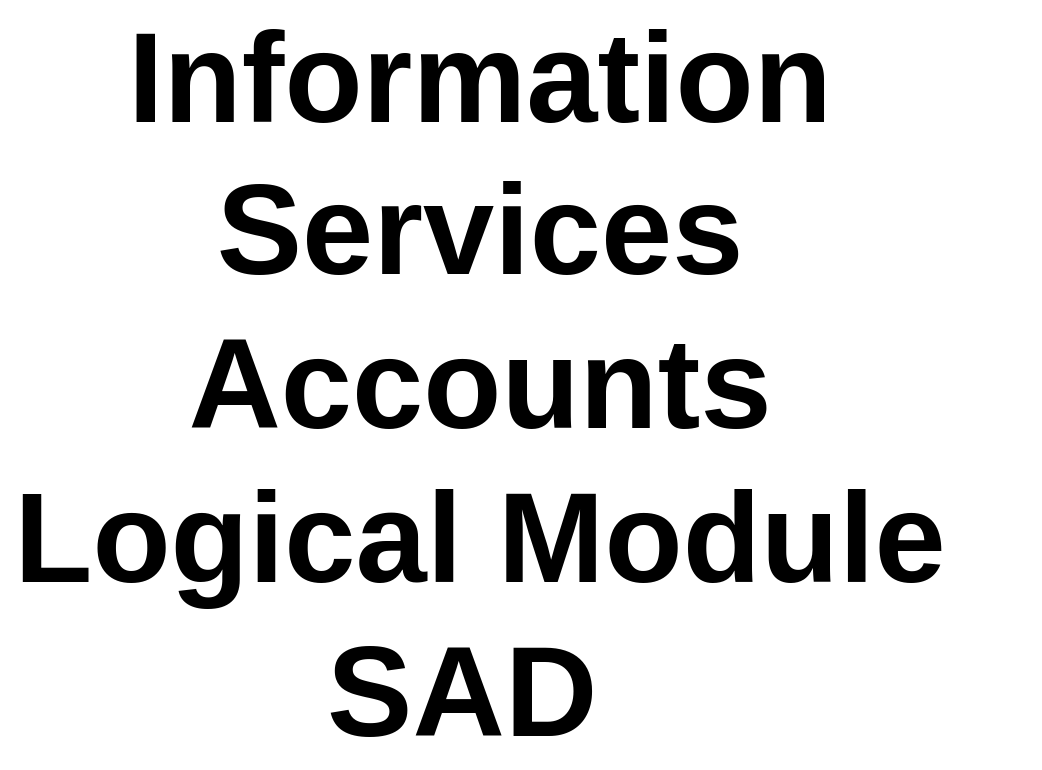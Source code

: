 <mxfile version="12.6.7" type="google" pages="43"><diagram id="PDShuZ-yXdiyHlfbQ3Md" name="Title"><mxGraphModel grid="1" gridSize="10" guides="1" tooltips="1" connect="1" arrows="1" page="1" fold="1" pageScale="1" pageWidth="827" pageHeight="1169" math="0" shadow="0"><root><mxCell id="NVW_AJJsGnGm2ySOMS_X-0"/><mxCell id="Ep2h_5jzOS9xo31uxw5Z-0" value="About" style="" parent="NVW_AJJsGnGm2ySOMS_X-0"/><UserObject label="" tooltip="ABOUT&#10;&#10;Modular and Maintainable systems are built as separate Logical Modules: &#10;&#10;&#10;&#10;- a Core logical Module (described in this document) to handle and get out of the way IT Domain specific functionality&#10;&#10;  - eg: Diagnostics, Authentication, Messaging, etc.) &#10;&#10;- one or more Business Domain Logical Modules, specific to distinct Business Domains. &#10;&#10;  - Note: these documents are almost always much thinner and simpler because they can reuse Core functionality.&#10;&#10;&#10;&#10;The advantages of keeping things separate are multiple and include:&#10;&#10;&#10;- the separation of concerns promotes specificity and therefore maintainability&#10;&#10;- the more modular approach promotes clarity of purpose and reusability between modules, and even systems&#10;&#10;- the separation of concerns allows for a more reliable security approach to securing resources&#10;&#10;&#10;&#10;The diagrams in this document are separated into sections as per SAD conventions.&#10;&#10;&#10;&#10;" id="02Y0G8My5Ypk35gVkH0E-2"><mxCell style="shape=image;html=1;verticalAlign=top;verticalLabelPosition=bottom;labelBackgroundColor=#ffffff;imageAspect=0;aspect=fixed;image=https://cdn1.iconfinder.com/data/icons/hawcons/32/699014-icon-28-information-128.png;shadow=0;dashed=0;fontFamily=Helvetica;fontSize=12;fontColor=#000000;align=center;strokeColor=#000000;fillColor=#505050;dashPattern=1 1;" vertex="1" parent="Ep2h_5jzOS9xo31uxw5Z-0"><mxGeometry x="660" y="500" width="20" height="20" as="geometry"/></mxCell></UserObject><mxCell id="NVW_AJJsGnGm2ySOMS_X-1" value="Title" style="" parent="NVW_AJJsGnGm2ySOMS_X-0"/><mxCell id="NVW_AJJsGnGm2ySOMS_X-2" value="&lt;font style=&quot;font-size: 64px&quot;&gt;&lt;b&gt;Information Services&lt;/b&gt;&lt;b&gt;&lt;br&gt;Accounts Logical Module&lt;br&gt;&lt;/b&gt;&lt;b&gt;SAD&lt;/b&gt;&lt;b&gt;&amp;nbsp;&lt;/b&gt;&lt;b&gt;&lt;br&gt;&lt;/b&gt;&lt;/font&gt;" style="text;html=1;strokeColor=none;fillColor=none;align=center;verticalAlign=middle;whiteSpace=wrap;rounded=0;fontSize=48;opacity=30;" parent="NVW_AJJsGnGm2ySOMS_X-1" vertex="1"><mxGeometry x="160" y="200" width="480" height="320" as="geometry"/></mxCell><mxCell id="xnIEwaXa2nAvZfjJJltd-0" value="Command" style="locked=1;" parent="NVW_AJJsGnGm2ySOMS_X-0"/><mxCell id="a3yElGgLh3w4skOb8aFz-0" value="Helen" parent="NVW_AJJsGnGm2ySOMS_X-0"/></root></mxGraphModel></diagram><diagram name="DOCUMENT VIEW" id="W4-QcNUv36Wssm832pyh"><mxGraphModel dx="1422" dy="772" grid="1" gridSize="10" guides="1" tooltips="1" connect="1" arrows="1" fold="1" page="1" pageScale="1" pageWidth="827" pageHeight="1169" math="0" shadow="0"><root><mxCell id="D4EVR1gn2zCZ7T_mNUZJ-0"/><mxCell id="D4EVR1gn2zCZ7T_mNUZJ-3" value="About" style="" parent="D4EVR1gn2zCZ7T_mNUZJ-0"/><object label="&lt;p style=&quot;margin: 4px 0px 0px; text-align: center; font-size: 12px;&quot;&gt;&lt;b style=&quot;font-size: 12px;&quot;&gt;ABOUT&lt;/b&gt;&lt;/p&gt;&lt;hr style=&quot;font-size: 12px;&quot;&gt;&lt;p style=&quot;font-size: 12px;&quot;&gt;&lt;/p&gt;&lt;p style=&quot;margin: 0px 0px 0px 8px; text-align: left; font-size: 12px;&quot;&gt;Diagrams to show the relationship of this Document to other documents describing this System or Organisation's Services.&lt;/p&gt;" tags="about" id="D4EVR1gn2zCZ7T_mNUZJ-4"><mxCell style="shape=note;whiteSpace=wrap;html=1;size=14;verticalAlign=top;align=center;spacingTop=-6;fontFamily=Courier New;fontSize=12;fontColor=#4C0099;strokeColor=#330066;strokeWidth=2;gradientColor=#ffffff;collapsible=0;fillColor=none;" parent="D4EVR1gn2zCZ7T_mNUZJ-3" vertex="1"><mxGeometry x="120" y="400" width="560" height="90" as="geometry"><mxRectangle x="590" y="40" width="200" height="20" as="alternateBounds"/></mxGeometry></mxCell></object><mxCell id="D4EVR1gn2zCZ7T_mNUZJ-1" value="Title" style="" parent="D4EVR1gn2zCZ7T_mNUZJ-0"/><mxCell id="D4EVR1gn2zCZ7T_mNUZJ-2" value="Document View" style="text;html=1;strokeColor=none;fillColor=none;align=center;verticalAlign=middle;whiteSpace=wrap;rounded=0;fontSize=48;opacity=30;" parent="D4EVR1gn2zCZ7T_mNUZJ-1" vertex="1"><mxGeometry x="160" y="200" width="480" height="320" as="geometry"/></mxCell></root></mxGraphModel></diagram><diagram id="PTegkp45TAtRaL2iv6QC" name="Document/Sections/Audience/Matrix"><mxGraphModel dx="1185" dy="603" grid="1" gridSize="10" guides="1" tooltips="1" connect="1" arrows="1" fold="1" page="1" pageScale="1" pageWidth="827" pageHeight="1169" math="0" shadow="0"><root><mxCell id="EedNqRKPwZJSgMKqardS-0"/><mxCell id="EedNqRKPwZJSgMKqardS-1" value="About" style="" parent="EedNqRKPwZJSgMKqardS-0"/><UserObject label="" tooltip="This document is not meant to be read in isolation -- it builds on other documents, or is a prerequisite for understanding  other documents used to document and explain different parts of the overall service." id="xfARYefka7SCtG7knlwv-12"><mxCell style="shape=image;html=1;verticalAlign=top;verticalLabelPosition=bottom;labelBackgroundColor=#ffffff;imageAspect=0;aspect=fixed;image=https://cdn1.iconfinder.com/data/icons/hawcons/32/699014-icon-28-information-128.png;shadow=0;dashed=0;fontFamily=Helvetica;fontSize=12;fontColor=#000000;align=center;strokeColor=#000000;fillColor=#505050;dashPattern=1 1;" vertex="1" parent="EedNqRKPwZJSgMKqardS-1"><mxGeometry x="660" y="540" width="20" height="20" as="geometry"/></mxCell></UserObject><mxCell id="9RVuHzMid-GomSETTwpe-0" value="Title" style="" parent="EedNqRKPwZJSgMKqardS-0" visible="0"/><mxCell id="xfARYefka7SCtG7knlwv-2" value="" style="group;fontSize=12;fontColor=#808080;" connectable="0" vertex="1" parent="9RVuHzMid-GomSETTwpe-0"><mxGeometry x="120" y="120" width="560" height="45" as="geometry"/></mxCell><mxCell id="xfARYefka7SCtG7knlwv-4" value="" style="line;strokeWidth=2;html=1;shadow=0;glass=0;comic=0;fillColor=none;fontSize=12;fontColor=#808080;labelBackgroundColor=none;strokeColor=#CCCCCC;" vertex="1" parent="xfARYefka7SCtG7knlwv-2"><mxGeometry y="35" width="560" height="10" as="geometry"/></mxCell><mxCell id="xfARYefka7SCtG7knlwv-3" value="&lt;font style=&quot;font-size: 12px&quot;&gt;&lt;br&gt;Logical Module - Document - Relationships between Documents&lt;/font&gt;" style="text;strokeColor=none;fillColor=none;html=1;fontSize=12;fontStyle=1;verticalAlign=middle;align=left;shadow=0;glass=0;comic=0;opacity=30;fontColor=#808080;" vertex="1" parent="xfARYefka7SCtG7knlwv-2"><mxGeometry width="530" height="40" as="geometry"/></mxCell><mxCell id="xfARYefka7SCtG7knlwv-8" value="Title/Diagram" parent="EedNqRKPwZJSgMKqardS-0"/><mxCell id="xfARYefka7SCtG7knlwv-7" value="&lt;font style=&quot;font-size: 12px&quot;&gt;Image:&amp;nbsp;Logical Module - Document - Relationships between Documents&lt;/font&gt;" style="text;strokeColor=none;fillColor=none;html=1;fontSize=12;fontStyle=2;verticalAlign=middle;align=left;shadow=0;glass=0;comic=0;opacity=30;fontColor=#808080;" vertex="1" parent="xfARYefka7SCtG7knlwv-8"><mxGeometry x="120" y="540" width="520" height="20" as="geometry"/></mxCell><mxCell id="9RVuHzMid-GomSETTwpe-1" value="Boxes" style="" parent="EedNqRKPwZJSgMKqardS-0"/><UserObject label="Information System&lt;br style=&quot;font-size: 12px&quot;&gt;Service &lt;i style=&quot;font-size: 12px&quot;&gt;&lt;u style=&quot;font-size: 12px&quot;&gt;Server&lt;/u&gt;&lt;/i&gt;&lt;br style=&quot;font-size: 12px&quot;&gt;Infrastructure Domain&lt;br style=&quot;font-size: 12px&quot;&gt;Core Module SAD" link="https://www.draw.io/#G1oMV0IeGAAscQwm4mQmpwyKH3BHNU0Zv-" id="7bGxB8E5wp87eg9blg4u-0"><mxCell style="rounded=1;whiteSpace=wrap;html=1;shadow=0;glass=0;comic=0;fontSize=12;align=center;recursiveResize=0;container=0;collapsible=0;absoluteArcSize=1;" parent="9RVuHzMid-GomSETTwpe-1" vertex="1"><mxGeometry x="320" y="350" width="120" height="70" as="geometry"/></mxCell></UserObject><mxCell id="7bGxB8E5wp87eg9blg4u-1" value="Information System&lt;br style=&quot;font-size: 12px&quot;&gt;Service &lt;u style=&quot;font-size: 12px&quot;&gt;&lt;i style=&quot;font-size: 12px&quot;&gt;Server&lt;/i&gt;&lt;/u&gt;&lt;br style=&quot;font-size: 12px&quot;&gt;x&lt;br style=&quot;font-size: 12px&quot;&gt;Business Domain Module&amp;nbsp;SAD" style="rounded=1;whiteSpace=wrap;html=1;shadow=0;glass=0;comic=0;strokeColor=#999999;fillColor=none;fontSize=12;align=center;recursiveResize=0;container=0;collapsible=0;absoluteArcSize=1;fontColor=#808080;" parent="9RVuHzMid-GomSETTwpe-1" vertex="1"><mxGeometry x="520" y="350" width="120" height="70" as="geometry"/></mxCell><mxCell id="7bGxB8E5wp87eg9blg4u-2" value="Information System&lt;br style=&quot;font-size: 12px&quot;&gt;Service &lt;i style=&quot;font-size: 12px&quot;&gt;&lt;u style=&quot;font-size: 12px&quot;&gt;Client&lt;/u&gt;&lt;/i&gt;&lt;br style=&quot;font-size: 12px&quot;&gt;Core &lt;br style=&quot;font-size: 12px&quot;&gt;Infrastructure Domain Module&amp;nbsp; SAD" style="rounded=1;whiteSpace=wrap;html=1;shadow=0;glass=0;comic=0;strokeColor=#999999;fillColor=none;fontSize=12;align=center;recursiveResize=0;container=0;collapsible=0;absoluteArcSize=1;fontColor=#808080;" parent="9RVuHzMid-GomSETTwpe-1" vertex="1"><mxGeometry x="320" y="240" width="120" height="70" as="geometry"/></mxCell><mxCell id="7bGxB8E5wp87eg9blg4u-3" value="Information System&lt;br style=&quot;font-size: 12px&quot;&gt;Service &lt;i style=&quot;font-size: 12px&quot;&gt;&lt;u style=&quot;font-size: 12px&quot;&gt;Client&lt;/u&gt;&lt;/i&gt;&lt;br style=&quot;font-size: 12px&quot;&gt;x&lt;br style=&quot;font-size: 12px&quot;&gt;Business Domain Module&amp;nbsp;SAD" style="rounded=1;whiteSpace=wrap;html=1;shadow=0;glass=0;comic=0;strokeColor=#999999;fillColor=none;fontSize=12;align=center;recursiveResize=0;container=0;collapsible=0;absoluteArcSize=1;fontColor=#808080;" parent="9RVuHzMid-GomSETTwpe-1" vertex="1"><mxGeometry x="520" y="240" width="120" height="70" as="geometry"/></mxCell><UserObject label="Information System&lt;br style=&quot;font-size: 12px;&quot;&gt;Deployment System&lt;br style=&quot;font-size: 12px;&quot;&gt;SAD" link="https://www.draw.io/#G1jn-fvHQcpT7au3o-toPcqcIncFM4gCPt" id="7bGxB8E5wp87eg9blg4u-4"><mxCell style="rounded=1;whiteSpace=wrap;html=1;shadow=0;glass=0;comic=0;strokeColor=#999999;fillColor=none;fontSize=12;align=center;recursiveResize=0;container=0;collapsible=0;absoluteArcSize=1;fontColor=#808080;" parent="9RVuHzMid-GomSETTwpe-1" vertex="1"><mxGeometry x="120" y="350" width="120" height="70" as="geometry"/></mxCell></UserObject><mxCell id="7bGxB8E5wp87eg9blg4u-5" value="&lt;b style=&quot;font-size: 12px&quot;&gt;Governance&lt;br style=&quot;font-size: 12px&quot;&gt;&lt;/b&gt;" style="rounded=1;align=center;fillColor=#F1F2F4;strokeColor=none;html=1;fontColor=#808080;fontSize=12;shadow=0;labelBackgroundColor=none;" parent="9RVuHzMid-GomSETTwpe-1" vertex="1"><mxGeometry x="120" y="180" width="120" height="20" as="geometry"/></mxCell><mxCell id="7bGxB8E5wp87eg9blg4u-6" value="&lt;b style=&quot;font-size: 12px;&quot;&gt;Information System&lt;br style=&quot;font-size: 12px;&quot;&gt;&lt;/b&gt;" style="rounded=1;align=center;fillColor=#F1F2F4;strokeColor=none;html=1;fontColor=#808080;fontSize=12;shadow=0;labelBackgroundColor=none;" parent="9RVuHzMid-GomSETTwpe-1" vertex="1"><mxGeometry x="320" y="180" width="320" height="20" as="geometry"/></mxCell><mxCell id="7bGxB8E5wp87eg9blg4u-7" value="continuous &lt;br style=&quot;font-size: 10px;&quot;&gt;deployment &lt;br style=&quot;font-size: 10px;&quot;&gt;and testing &lt;br style=&quot;font-size: 10px;&quot;&gt;done by" style="edgeStyle=orthogonalEdgeStyle;rounded=0;orthogonalLoop=1;jettySize=auto;html=1;fontSize=10;fontColor=#808080;" parent="9RVuHzMid-GomSETTwpe-1" source="7bGxB8E5wp87eg9blg4u-0" target="7bGxB8E5wp87eg9blg4u-4" edge="1"><mxGeometry y="-30" relative="1" as="geometry"><mxPoint as="offset"/></mxGeometry></mxCell><mxCell id="7bGxB8E5wp87eg9blg4u-8" value="uses" style="edgeStyle=orthogonalEdgeStyle;rounded=1;orthogonalLoop=1;jettySize=auto;html=1;fontSize=12;fontColor=#808080;" parent="9RVuHzMid-GomSETTwpe-1" source="7bGxB8E5wp87eg9blg4u-2" target="7bGxB8E5wp87eg9blg4u-0" edge="1"><mxGeometry x="-0.5" relative="1" as="geometry"><mxPoint as="offset"/></mxGeometry></mxCell><mxCell id="7bGxB8E5wp87eg9blg4u-9" value="uses" style="edgeStyle=orthogonalEdgeStyle;rounded=1;orthogonalLoop=1;jettySize=auto;html=1;entryX=0.5;entryY=0;entryDx=0;entryDy=0;fontSize=10;fontColor=#808080;" parent="9RVuHzMid-GomSETTwpe-1" source="7bGxB8E5wp87eg9blg4u-3" target="7bGxB8E5wp87eg9blg4u-0" edge="1"><mxGeometry x="-0.04" y="-10" relative="1" as="geometry"><Array as="points"><mxPoint x="550" y="330"/><mxPoint x="380" y="330"/></Array><mxPoint as="offset"/></mxGeometry></mxCell><mxCell id="7bGxB8E5wp87eg9blg4u-10" value="uses" style="edgeStyle=orthogonalEdgeStyle;rounded=1;orthogonalLoop=1;jettySize=auto;html=1;fontSize=10;fontColor=#808080;" parent="9RVuHzMid-GomSETTwpe-1" source="7bGxB8E5wp87eg9blg4u-3" target="7bGxB8E5wp87eg9blg4u-1" edge="1"><mxGeometry x="-0.5" relative="1" as="geometry"><mxPoint as="offset"/></mxGeometry></mxCell><mxCell id="7bGxB8E5wp87eg9blg4u-11" value="builds upon &lt;br style=&quot;font-size: 10px;&quot;&gt;&amp;amp; reuses" style="edgeStyle=orthogonalEdgeStyle;rounded=0;orthogonalLoop=1;jettySize=auto;html=1;fontSize=10;fontColor=#808080;" parent="9RVuHzMid-GomSETTwpe-1" source="7bGxB8E5wp87eg9blg4u-1" target="7bGxB8E5wp87eg9blg4u-0" edge="1"><mxGeometry y="-20" relative="1" as="geometry"><mxPoint as="offset"/></mxGeometry></mxCell><mxCell id="7bGxB8E5wp87eg9blg4u-12" value="builds upon &lt;br style=&quot;font-size: 10px;&quot;&gt;&amp;amp; reuses" style="edgeStyle=orthogonalEdgeStyle;rounded=1;orthogonalLoop=1;jettySize=auto;html=1;entryX=1;entryY=0.5;entryDx=0;entryDy=0;fontSize=10;fontColor=#808080;" parent="9RVuHzMid-GomSETTwpe-1" source="7bGxB8E5wp87eg9blg4u-3" target="7bGxB8E5wp87eg9blg4u-2" edge="1"><mxGeometry y="-20" relative="1" as="geometry"><mxPoint as="offset"/></mxGeometry></mxCell><mxCell id="7bGxB8E5wp87eg9blg4u-14" value="&lt;b style=&quot;font-size: 12px;&quot;&gt;Deployment System&lt;br style=&quot;font-size: 12px;&quot;&gt;&lt;/b&gt;" style="rounded=1;align=center;fillColor=#F1F2F4;strokeColor=none;html=1;fontColor=#808080;fontSize=12;shadow=0;labelBackgroundColor=none;" parent="9RVuHzMid-GomSETTwpe-1" vertex="1"><mxGeometry x="120" y="320" width="120" height="20" as="geometry"/></mxCell><mxCell id="7bGxB8E5wp87eg9blg4u-15" value="&lt;b&gt;Service&lt;br&gt;&lt;/b&gt;" style="rounded=1;align=center;fillColor=#F1F2F4;strokeColor=none;html=1;fontColor=#808080;fontSize=12;shadow=0;labelBackgroundColor=none;rotation=-90;" parent="9RVuHzMid-GomSETTwpe-1" vertex="1"><mxGeometry x="635" y="375" width="70" height="20" as="geometry"/></mxCell><mxCell id="7bGxB8E5wp87eg9blg4u-16" value="&lt;b&gt;Client&lt;br&gt;&lt;/b&gt;" style="rounded=1;align=center;fillColor=#F1F2F4;strokeColor=none;html=1;fontColor=#808080;fontSize=12;shadow=0;labelBackgroundColor=none;rotation=-90;" parent="9RVuHzMid-GomSETTwpe-1" vertex="1"><mxGeometry x="635" y="265" width="70" height="20" as="geometry"/></mxCell><mxCell id="7bGxB8E5wp87eg9blg4u-17" value="&lt;b style=&quot;font-size: 12px&quot;&gt;Business Module&lt;br style=&quot;font-size: 12px&quot;&gt;&lt;/b&gt;" style="rounded=1;align=center;fillColor=#F1F2F4;strokeColor=none;html=1;fontColor=#808080;fontSize=12;shadow=0;labelBackgroundColor=none;" parent="9RVuHzMid-GomSETTwpe-1" vertex="1"><mxGeometry x="520" y="210" width="120" height="20" as="geometry"/></mxCell><mxCell id="7bGxB8E5wp87eg9blg4u-18" value="&lt;b style=&quot;font-size: 12px&quot;&gt;Core Module&lt;br style=&quot;font-size: 12px&quot;&gt;&lt;/b&gt;" style="rounded=1;align=center;fillColor=#F1F2F4;strokeColor=none;html=1;fontColor=#808080;fontSize=12;shadow=0;labelBackgroundColor=none;" parent="9RVuHzMid-GomSETTwpe-1" vertex="1"><mxGeometry x="320" y="210" width="120" height="20" as="geometry"/></mxCell><UserObject label="System&lt;br&gt;Quality&lt;br&gt;&amp;nbsp;Requirements" id="7bGxB8E5wp87eg9blg4u-19"><mxCell style="rounded=1;whiteSpace=wrap;html=1;shadow=0;glass=0;comic=0;strokeColor=#999999;fillColor=none;fontSize=12;align=center;recursiveResize=0;container=0;collapsible=0;absoluteArcSize=1;fontColor=#808080;" parent="9RVuHzMid-GomSETTwpe-1" vertex="1"><mxGeometry x="440" y="460" width="80" height="40" as="geometry"/></mxCell></UserObject><UserObject label="System&lt;br&gt;Functional Requirements" id="7bGxB8E5wp87eg9blg4u-20"><mxCell style="rounded=1;whiteSpace=wrap;html=1;shadow=0;glass=0;comic=0;strokeColor=#999999;fillColor=none;fontSize=12;align=center;recursiveResize=0;container=0;collapsible=0;absoluteArcSize=1;fontColor=#808080;" parent="9RVuHzMid-GomSETTwpe-1" vertex="1"><mxGeometry x="340" y="460" width="80" height="40" as="geometry"/></mxCell></UserObject><UserObject label="Module&lt;br&gt;Functional Requirements" id="7bGxB8E5wp87eg9blg4u-21"><mxCell style="rounded=1;whiteSpace=wrap;html=1;shadow=0;glass=0;comic=0;strokeColor=#999999;fillColor=none;fontSize=12;align=center;recursiveResize=0;container=0;collapsible=0;absoluteArcSize=1;fontColor=#808080;" parent="9RVuHzMid-GomSETTwpe-1" vertex="1"><mxGeometry x="540" y="460" width="80" height="40" as="geometry"/></mxCell></UserObject><mxCell id="7bGxB8E5wp87eg9blg4u-22" value="defined by" style="edgeStyle=orthogonalEdgeStyle;rounded=1;orthogonalLoop=1;jettySize=auto;html=1;fontSize=10;exitX=0.5;exitY=1;exitDx=0;exitDy=0;entryX=0.5;entryY=0;entryDx=0;entryDy=0;fontColor=#808080;" parent="9RVuHzMid-GomSETTwpe-1" source="7bGxB8E5wp87eg9blg4u-1" target="7bGxB8E5wp87eg9blg4u-21" edge="1"><mxGeometry x="-0.002" relative="1" as="geometry"><mxPoint as="offset"/><mxPoint x="590" y="320" as="sourcePoint"/><mxPoint x="590" y="360" as="targetPoint"/></mxGeometry></mxCell><mxCell id="7bGxB8E5wp87eg9blg4u-23" value="defined by" style="edgeStyle=orthogonalEdgeStyle;rounded=1;orthogonalLoop=1;jettySize=auto;html=1;fontSize=10;entryX=0.5;entryY=0;entryDx=0;entryDy=0;exitX=0.5;exitY=1;exitDx=0;exitDy=0;fontColor=#808080;" parent="9RVuHzMid-GomSETTwpe-1" source="7bGxB8E5wp87eg9blg4u-0" target="7bGxB8E5wp87eg9blg4u-20" edge="1"><mxGeometry x="-0.002" relative="1" as="geometry"><mxPoint as="offset"/><mxPoint x="420" y="500" as="sourcePoint"/><mxPoint x="590" y="470" as="targetPoint"/></mxGeometry></mxCell><mxCell id="7bGxB8E5wp87eg9blg4u-24" value="defined by" style="edgeStyle=orthogonalEdgeStyle;rounded=1;orthogonalLoop=1;jettySize=auto;html=1;fontSize=10;exitX=0.5;exitY=1;exitDx=0;exitDy=0;entryX=0.5;entryY=0;entryDx=0;entryDy=0;fontColor=#808080;" parent="9RVuHzMid-GomSETTwpe-1" source="7bGxB8E5wp87eg9blg4u-0" target="7bGxB8E5wp87eg9blg4u-19" edge="1"><mxGeometry relative="1" as="geometry"><mxPoint as="offset"/><mxPoint x="390" y="430.095" as="sourcePoint"/><mxPoint x="380" y="470.095" as="targetPoint"/><Array as="points"><mxPoint x="380" y="430"/><mxPoint x="480" y="430"/></Array></mxGeometry></mxCell><mxCell id="7bGxB8E5wp87eg9blg4u-25" value="defined by" style="edgeStyle=orthogonalEdgeStyle;rounded=1;orthogonalLoop=1;jettySize=auto;html=1;fontSize=10;exitX=0.5;exitY=1;exitDx=0;exitDy=0;entryX=0.5;entryY=0;entryDx=0;entryDy=0;fontColor=#808080;" parent="9RVuHzMid-GomSETTwpe-1" source="7bGxB8E5wp87eg9blg4u-1" target="7bGxB8E5wp87eg9blg4u-19" edge="1"><mxGeometry relative="1" as="geometry"><mxPoint as="offset"/><mxPoint x="390" y="430.095" as="sourcePoint"/><mxPoint x="490" y="470.095" as="targetPoint"/><Array as="points"><mxPoint x="580" y="430"/><mxPoint x="480" y="430"/></Array></mxGeometry></mxCell><UserObject label="Information System&lt;br style=&quot;font-size: 12px;&quot;&gt;Delivery Guidance" link="https://www.draw.io/#G15o2KeIGHn_QQKEGrSOj0Ot8KJxLwC4rH" id="7bGxB8E5wp87eg9blg4u-13"><mxCell style="rounded=1;whiteSpace=wrap;html=1;shadow=0;glass=0;comic=0;strokeColor=#999999;fillColor=none;fontSize=12;align=center;recursiveResize=0;container=0;collapsible=0;absoluteArcSize=1;fontColor=#808080;" parent="9RVuHzMid-GomSETTwpe-1" vertex="1"><mxGeometry x="120" y="240" width="120" height="70" as="geometry"/></mxCell></UserObject><mxCell id="jiRsa_H8I171KymuuPJ--0" value="Frame" style="" parent="EedNqRKPwZJSgMKqardS-0"/><mxCell id="7bGxB8E5wp87eg9blg4u-26" value="" style="rounded=1;whiteSpace=wrap;html=1;shadow=0;glass=0;comic=0;strokeColor=#000000;fillColor=#f5f5f5;fontSize=10;align=center;fontColor=#808080;recursiveResize=0;container=1;collapsible=0;strokeWidth=5;opacity=30;" parent="jiRsa_H8I171KymuuPJ--0" vertex="1"><mxGeometry x="520" y="350" width="120" height="70" as="geometry"/></mxCell></root></mxGraphModel></diagram><diagram id="PVlJU8LZghBIr8YyBNsh" name="Document/Audience"><mxGraphModel dx="1422" dy="723" grid="1" gridSize="10" guides="1" tooltips="1" connect="1" arrows="1" fold="1" page="1" pageScale="1" pageWidth="827" pageHeight="1169" math="0" shadow="0"><root><mxCell id="dmwWqkkrC73SZrj0J_0F-0"/><mxCell id="dmwWqkkrC73SZrj0J_0F-1" value="About" style="" parent="dmwWqkkrC73SZrj0J_0F-0"/><UserObject label="" tooltip="There are no specific differences from the general case.&#10;Refer to the Description of the Core Module." id="m8LfzmibOWYyTyN-NbpF-0"><mxCell style="shape=image;html=1;verticalAlign=top;verticalLabelPosition=bottom;labelBackgroundColor=#ffffff;imageAspect=0;aspect=fixed;image=https://cdn1.iconfinder.com/data/icons/hawcons/32/699014-icon-28-information-128.png;shadow=0;dashed=0;fontFamily=Helvetica;fontSize=12;fontColor=#000000;align=center;strokeColor=#000000;fillColor=#505050;dashPattern=1 1;" vertex="1" parent="dmwWqkkrC73SZrj0J_0F-1"><mxGeometry x="660" y="300" width="20" height="20" as="geometry"/></mxCell></UserObject><mxCell id="icHowhTTcwTRGkw8GY-p-3" value="Title/Page" parent="dmwWqkkrC73SZrj0J_0F-0"/><mxCell id="BXDyhgpNDz6AFmVQ2MZn-1" value="Title/Diagram" parent="dmwWqkkrC73SZrj0J_0F-0"/><mxCell id="BXDyhgpNDz6AFmVQ2MZn-0" value="Image: Accounts&amp;nbsp;&lt;span style=&quot;font-size: 11px&quot;&gt;Logical Module - Document - SAD Sections - Intended Audiences&lt;/span&gt;" style="text;strokeColor=none;fillColor=none;html=1;fontSize=12;fontStyle=2;verticalAlign=middle;align=left;shadow=0;glass=0;comic=0;opacity=30;fontColor=#808080;" vertex="1" parent="BXDyhgpNDz6AFmVQ2MZn-1"><mxGeometry x="120" y="300" width="560" height="20" as="geometry"/></mxCell><mxCell id="icHowhTTcwTRGkw8GY-p-0" value="Stakeholders" parent="dmwWqkkrC73SZrj0J_0F-0"/><mxCell id="icHowhTTcwTRGkw8GY-p-1" value="&lt;font style=&quot;font-size: 12px&quot;&gt;Sponsor&lt;br style=&quot;font-size: 12px&quot;&gt;&lt;/font&gt;" style="shape=image;html=1;verticalAlign=top;verticalLabelPosition=bottom;labelBackgroundColor=none;imageAspect=0;aspect=fixed;image=https://cdn0.iconfinder.com/data/icons/elasto-online-store/26/00-ELASTOFONT-STORE-READY_user-128.png;shadow=0;strokeColor=#CC6600;strokeWidth=2;fillColor=none;fontSize=12;fontColor=#000000;align=center;" vertex="1" parent="icHowhTTcwTRGkw8GY-p-0"><mxGeometry x="210" y="210" width="20" height="20" as="geometry"/></mxCell><mxCell id="icHowhTTcwTRGkw8GY-p-2" value="&lt;font style=&quot;font-size: 12px&quot;&gt;Enterprise&lt;br&gt;Architects&lt;br style=&quot;font-size: 12px&quot;&gt;&lt;/font&gt;" style="shape=image;html=1;verticalAlign=top;verticalLabelPosition=bottom;labelBackgroundColor=none;imageAspect=0;aspect=fixed;image=https://cdn0.iconfinder.com/data/icons/elasto-online-store/26/00-ELASTOFONT-STORE-READY_user-128.png;shadow=0;strokeColor=#CC6600;strokeWidth=2;fillColor=none;fontSize=12;fontColor=#000000;align=center;" vertex="1" parent="icHowhTTcwTRGkw8GY-p-0"><mxGeometry x="290" y="210" width="20" height="20" as="geometry"/></mxCell></root></mxGraphModel></diagram><diagram id="quo5xdVOzofutOChdVeQ" name="BUSINESS CONTEXT VIEW"><mxGraphModel dx="1422" dy="723" grid="1" gridSize="10" guides="1" tooltips="1" connect="1" arrows="1" fold="1" page="1" pageScale="1" pageWidth="827" pageHeight="1169" math="0" shadow="0"><root><mxCell id="JgsUjtHRLaoeNsGBPdCo-0"/><mxCell id="JgsUjtHRLaoeNsGBPdCo-1" value="About" parent="JgsUjtHRLaoeNsGBPdCo-0"/><mxCell id="3EGPrxo0R_rpzjOVUwH8-0" value="&lt;p style=&quot;margin: 4px 0px 0px ; text-align: center&quot;&gt;&lt;b&gt;&lt;font style=&quot;font-size: 12px&quot;&gt;ABOUT&lt;/font&gt;&lt;/b&gt;&lt;/p&gt;&lt;hr&gt;&lt;p&gt;&lt;/p&gt;&lt;p style=&quot;margin: 0px 0px 0px 8px ; text-align: left&quot;&gt;&lt;font style=&quot;font-size: 12px&quot;&gt;The Business Context View describes:&lt;/font&gt;&lt;/p&gt;&lt;p style=&quot;margin: 0px 0px 0px 8px ; text-align: left&quot;&gt;&lt;font style=&quot;font-size: 12px&quot;&gt;&lt;br&gt;&lt;/font&gt;&lt;/p&gt;&lt;p style=&quot;margin: 0px 0px 0px 8px ; text-align: left&quot;&gt;&lt;font style=&quot;font-size: 12px&quot;&gt;- Background (Problem)&lt;/font&gt;&lt;/p&gt;&lt;p style=&quot;margin: 0px 0px 0px 8px ; text-align: left&quot;&gt;&lt;font style=&quot;font-size: 12px&quot;&gt;- Sponsors&lt;/font&gt;&lt;/p&gt;&lt;p style=&quot;margin: 0px 0px 0px 8px ; text-align: left&quot;&gt;&lt;font style=&quot;font-size: 12px&quot;&gt;- Strategic Alignment&lt;/font&gt;&lt;/p&gt;&lt;p style=&quot;margin: 0px 0px 0px 8px ; text-align: left&quot;&gt;&lt;font style=&quot;font-size: 12px&quot;&gt;- Business Case&lt;/font&gt;&lt;/p&gt;&lt;p style=&quot;margin: 0px 0px 0px 8px ; text-align: left&quot;&gt;&lt;font style=&quot;font-size: 12px&quot;&gt;- Economic Case&lt;/font&gt;&lt;/p&gt;&lt;p style=&quot;margin: 0px 0px 0px 8px ; text-align: left&quot;&gt;&lt;span&gt;- etc.&lt;/span&gt;&lt;br&gt;&lt;/p&gt;" style="shape=note;whiteSpace=wrap;html=1;size=14;verticalAlign=top;align=center;spacingTop=-6;fontFamily=Courier New;fontSize=12;fontColor=#000000;strokeColor=#9673a6;strokeWidth=2;collapsible=0;fillColor=none;" parent="JgsUjtHRLaoeNsGBPdCo-1" vertex="1"><mxGeometry x="120" y="480" width="560" height="240" as="geometry"><mxRectangle x="590" y="40" width="200" height="20" as="alternateBounds"/></mxGeometry></mxCell><mxCell id="lZeRftHg-Inw9_EXZEZw-0" value="Title" parent="JgsUjtHRLaoeNsGBPdCo-0"/><mxCell id="3EGPrxo0R_rpzjOVUwH8-1" value="Business Context View" style="text;html=1;strokeColor=none;fillColor=none;align=center;verticalAlign=middle;whiteSpace=wrap;rounded=0;fontSize=48;opacity=30;" parent="lZeRftHg-Inw9_EXZEZw-0" vertex="1"><mxGeometry x="160" y="200" width="480" height="320" as="geometry"/></mxCell></root></mxGraphModel></diagram><diagram id="S7T4eXNTqkQfHlfRB0vX" name="Business Context/Business Capabilities"><mxGraphModel dx="813" dy="413" grid="1" gridSize="10" guides="1" tooltips="1" connect="1" arrows="1" fold="1" page="1" pageScale="1" pageWidth="827" pageHeight="1169" math="0" shadow="0"><root><mxCell id="6WsW8lMfBju2GbTzpWVJ-0"/><mxCell id="QcApvUyR8TrWdtOq3IZ2-0" value="About" parent="6WsW8lMfBju2GbTzpWVJ-0"/><UserObject label="The following builds upon what is already within &lt;br&gt;the Description of the Core Logical Module." link="https://drive.google.com/file/d/1oMV0IeGAAscQwm4mQmpwyKH3BHNU0Zv-/view?usp=sharing" id="Mv1lymbaQqYPmr7zcieJ-0"><mxCell style="shape=note;size=20;whiteSpace=wrap;html=1;strokeWidth=1;fillColor=none;fontSize=12;align=left;fontStyle=2;strokeColor=#999999;fontColor=#999999;" parent="QcApvUyR8TrWdtOq3IZ2-0" vertex="1"><mxGeometry x="120" y="180" width="280" height="50" as="geometry"/></mxCell></UserObject><mxCell id="Mv1lymbaQqYPmr7zcieJ-1" value="" style="rounded=0;whiteSpace=wrap;html=1;fontSize=10;align=left;container=1;collapsible=0;fontColor=#B3B3B3;strokeColor=#B3B3B3;" parent="QcApvUyR8TrWdtOq3IZ2-0" vertex="1"><mxGeometry x="440" y="180" width="240" height="50" as="geometry"/></mxCell><mxCell id="Mv1lymbaQqYPmr7zcieJ-2" value="" style="whiteSpace=wrap;html=1;aspect=fixed;fillColor=none;strokeColor=#82b366;fontSize=10;align=left;fontStyle=2;strokeWidth=2;" parent="Mv1lymbaQqYPmr7zcieJ-1" vertex="1"><mxGeometry x="13.294" y="16.667" width="8.333" height="8.333" as="geometry"/></mxCell><mxCell id="Mv1lymbaQqYPmr7zcieJ-3" value="" style="whiteSpace=wrap;html=1;aspect=fixed;fillColor=none;strokeColor=#d6b656;fontSize=10;align=left;fontStyle=2;strokeWidth=2;" parent="Mv1lymbaQqYPmr7zcieJ-1" vertex="1"><mxGeometry x="13.294" y="28" width="8.333" height="8.333" as="geometry"/></mxCell><mxCell id="Mv1lymbaQqYPmr7zcieJ-4" value="" style="whiteSpace=wrap;html=1;aspect=fixed;fillColor=none;strokeColor=#6c8ebf;fontSize=10;align=left;fontStyle=2;strokeWidth=2;" parent="Mv1lymbaQqYPmr7zcieJ-1" vertex="1"><mxGeometry x="13.294" y="39.333" width="8.333" height="8.333" as="geometry"/></mxCell><mxCell id="Mv1lymbaQqYPmr7zcieJ-5" value="Internal, System (underlying optional Tenants)&amp;nbsp;" style="text;html=1;strokeColor=none;fillColor=none;align=left;verticalAlign=middle;whiteSpace=wrap;rounded=0;fontSize=10;fontStyle=2;fontColor=#B3B3B3;" parent="Mv1lymbaQqYPmr7zcieJ-1" vertex="1"><mxGeometry x="26.595" y="16.667" width="213.405" height="8.333" as="geometry"/></mxCell><mxCell id="Mv1lymbaQqYPmr7zcieJ-6" value="Internal, (optionally) Tenanted" style="text;html=1;strokeColor=none;fillColor=none;align=left;verticalAlign=middle;whiteSpace=wrap;rounded=0;fontSize=10;fontStyle=2;fontColor=#B3B3B3;" parent="Mv1lymbaQqYPmr7zcieJ-1" vertex="1"><mxGeometry x="26.59" y="30" width="213.41" height="6.33" as="geometry"/></mxCell><mxCell id="Mv1lymbaQqYPmr7zcieJ-7" value="External, Versioned Contracts/Msgs" style="text;html=1;strokeColor=none;fillColor=none;align=left;verticalAlign=middle;whiteSpace=wrap;rounded=0;fontSize=10;fontStyle=2;fontColor=#B3B3B3;" parent="Mv1lymbaQqYPmr7zcieJ-1" vertex="1"><mxGeometry x="26.595" y="39.333" width="213.405" height="8.333" as="geometry"/></mxCell><mxCell id="Mv1lymbaQqYPmr7zcieJ-8" value="Legend" style="text;html=1;strokeColor=none;fillColor=none;align=center;verticalAlign=middle;whiteSpace=wrap;rounded=0;fontSize=10;fontStyle=5;fontColor=#B3B3B3;" parent="Mv1lymbaQqYPmr7zcieJ-1" vertex="1"><mxGeometry x="26.589" width="159.534" height="16.667" as="geometry"/></mxCell><mxCell id="6WsW8lMfBju2GbTzpWVJ-1" value="Title" parent="6WsW8lMfBju2GbTzpWVJ-0" visible="0"/><mxCell id="hwkvLSk_y7Z8btW7aokI-0" value="" style="group;fontSize=12;" parent="6WsW8lMfBju2GbTzpWVJ-1" connectable="0" vertex="1"><mxGeometry x="120" y="120" width="560" height="45" as="geometry"/></mxCell><mxCell id="hwkvLSk_y7Z8btW7aokI-1" value="&lt;font style=&quot;font-size: 11px&quot;&gt;&lt;span style=&quot;font-size: 12px&quot;&gt;Accounts&amp;nbsp;&lt;/span&gt;Logical Module - Business Context - Business Capabilities / Domains&lt;/font&gt;" style="text;strokeColor=none;fillColor=none;html=1;fontSize=24;fontStyle=1;verticalAlign=middle;align=left;shadow=0;glass=0;comic=0;opacity=30;fontColor=#808080;" parent="hwkvLSk_y7Z8btW7aokI-0" vertex="1"><mxGeometry width="560" height="40" as="geometry"/></mxCell><mxCell id="hwkvLSk_y7Z8btW7aokI-2" value="" style="line;strokeWidth=2;html=1;shadow=0;glass=0;comic=0;fillColor=none;fontSize=10;fontColor=#CCCCCC;labelBackgroundColor=none;strokeColor=#CCCCCC;" parent="hwkvLSk_y7Z8btW7aokI-0" vertex="1"><mxGeometry y="35" width="560" height="10" as="geometry"/></mxCell><mxCell id="ARbazqDUdvndJZnW7C2k-1" value="Title/Diagram" parent="6WsW8lMfBju2GbTzpWVJ-0"/><mxCell id="ARbazqDUdvndJZnW7C2k-0" value="&lt;font style=&quot;font-size: 11px&quot;&gt;&lt;span style=&quot;font-size: 12px&quot;&gt;Diagram: Accounts&amp;nbsp;&lt;/span&gt;Logical Module - Business Context - Business Capabilities / Domains&lt;/font&gt;" style="text;strokeColor=none;fillColor=none;html=1;fontSize=24;fontStyle=2;verticalAlign=middle;align=left;shadow=0;glass=0;comic=0;opacity=30;fontColor=#808080;" vertex="1" parent="ARbazqDUdvndJZnW7C2k-1"><mxGeometry x="120" y="320" width="560" height="40" as="geometry"/></mxCell><mxCell id="X_4sFH297-3ms-30Gpns-3" value="Boxes" parent="6WsW8lMfBju2GbTzpWVJ-0"/><mxCell id="X_4sFH297-3ms-30Gpns-2" style="edgeStyle=orthogonalEdgeStyle;rounded=0;orthogonalLoop=1;jettySize=auto;html=1;endArrow=none;endFill=0;" parent="X_4sFH297-3ms-30Gpns-3" source="v0Q2jZYJNjkckVS-wpbv-0" target="v0Q2jZYJNjkckVS-wpbv-1" edge="1"><mxGeometry relative="1" as="geometry"/></mxCell><mxCell id="v0Q2jZYJNjkckVS-wpbv-0" value="Customer&lt;br&gt;Management" style="rounded=1;whiteSpace=wrap;html=1;" parent="X_4sFH297-3ms-30Gpns-3" vertex="1"><mxGeometry x="240" y="240" width="80" height="40" as="geometry"/></mxCell><mxCell id="v0Q2jZYJNjkckVS-wpbv-1" value="Sales" style="rounded=1;whiteSpace=wrap;html=1;" parent="X_4sFH297-3ms-30Gpns-3" vertex="1"><mxGeometry x="120" y="240" width="80" height="40" as="geometry"/></mxCell></root></mxGraphModel></diagram><diagram id="sYI7F_86MUgJoxtKeTnt" name="SYSTEM CONTEXT VIEW"><mxGraphModel dx="1422" dy="723" grid="1" gridSize="10" guides="1" tooltips="1" connect="1" arrows="1" fold="1" page="1" pageScale="1" pageWidth="827" pageHeight="1169" math="0" shadow="0"><root><mxCell id="-5lz5MB07r6ATgKLeakf-0"/><mxCell id="MxgI87lIxY2X0SS02bog-0" value="About" style="" parent="-5lz5MB07r6ATgKLeakf-0"/><mxCell id="ZPI-0wDPuIBTYKvC61Dz-0" value="&lt;p style=&quot;margin: 4px 0px 0px ; text-align: center&quot;&gt;&lt;b&gt;&lt;font style=&quot;font-size: 12px&quot;&gt;ABOUT&lt;/font&gt;&lt;/b&gt;&lt;/p&gt;&lt;hr&gt;&lt;p&gt;&lt;/p&gt;&lt;p style=&quot;margin: 0px 0px 0px 8px ; text-align: left&quot;&gt;&lt;font style=&quot;font-size: 12px&quot;&gt;The System Context View describes the System in Context to various other aspects, including:&lt;/font&gt;&lt;/p&gt;&lt;p style=&quot;margin: 0px 0px 0px 8px ; text-align: left&quot;&gt;&lt;font style=&quot;font-size: 12px&quot;&gt;&lt;br&gt;&lt;/font&gt;&lt;/p&gt;&lt;p style=&quot;margin: 0px 0px 0px 8px ; text-align: left&quot;&gt;&lt;font style=&quot;font-size: 12px&quot;&gt;- Business Strategies&lt;/font&gt;&lt;/p&gt;&lt;p style=&quot;margin: 0px 0px 0px 8px ; text-align: left&quot;&gt;&lt;font style=&quot;font-size: 12px&quot;&gt;- Schedules&lt;/font&gt;&lt;/p&gt;&lt;p style=&quot;margin: 0px 0px 0px 8px ; text-align: left&quot;&gt;&lt;font style=&quot;font-size: 12px&quot;&gt;- Budgets (where appropriate)&lt;/font&gt;&lt;/p&gt;&lt;p style=&quot;margin: 0px 0px 0px 8px ; text-align: left&quot;&gt;&lt;font style=&quot;font-size: 12px&quot;&gt;- Stakeholders&lt;/font&gt;&lt;/p&gt;&lt;p style=&quot;margin: 0px 0px 0px 8px ; text-align: left&quot;&gt;&lt;font style=&quot;font-size: 12px&quot;&gt;- Business User Roles&lt;/font&gt;&lt;/p&gt;&lt;p style=&quot;margin: 0px 0px 0px 8px ; text-align: left&quot;&gt;&lt;font style=&quot;font-size: 12px&quot;&gt;- Systems to Integrate with&lt;/font&gt;&lt;/p&gt;&lt;p style=&quot;margin: 0px 0px 0px 8px ; text-align: left&quot;&gt;&lt;font style=&quot;font-size: 12px&quot;&gt;- Constraints (Agreements, Principles, Technical)&lt;/font&gt;&lt;/p&gt;&lt;p style=&quot;margin: 0px 0px 0px 8px ; text-align: left&quot;&gt;&lt;font style=&quot;font-size: 12px&quot;&gt;- Issues and Risks&lt;/font&gt;&lt;/p&gt;&lt;p style=&quot;margin: 0px 0px 0px 8px ; text-align: left&quot;&gt;&lt;font style=&quot;font-size: 12px&quot;&gt;- Options and Decisions&lt;/font&gt;&lt;/p&gt;&lt;p style=&quot;margin: 0px 0px 0px 8px ; text-align: left&quot;&gt;&lt;font style=&quot;font-size: 12px&quot;&gt;- etc.&lt;/font&gt;&lt;/p&gt;" style="shape=note;whiteSpace=wrap;html=1;size=14;verticalAlign=top;align=center;spacingTop=-6;fontFamily=Courier New;fontSize=12;fontColor=#000000;strokeColor=#9673a6;strokeWidth=2;collapsible=0;fillColor=none;" parent="MxgI87lIxY2X0SS02bog-0" vertex="1"><mxGeometry x="120" y="480" width="560" height="240" as="geometry"><mxRectangle x="590" y="40" width="200" height="20" as="alternateBounds"/></mxGeometry></mxCell><mxCell id="-5lz5MB07r6ATgKLeakf-1" value="Title" style="" parent="-5lz5MB07r6ATgKLeakf-0"/><mxCell id="-5lz5MB07r6ATgKLeakf-2" value="System Context&lt;br&gt;View" style="text;html=1;strokeColor=none;fillColor=none;align=center;verticalAlign=middle;whiteSpace=wrap;rounded=0;fontSize=48;opacity=30;" parent="-5lz5MB07r6ATgKLeakf-1" vertex="1"><mxGeometry x="160" y="200" width="480" height="320" as="geometry"/></mxCell></root></mxGraphModel></diagram><diagram name="System Context/System Capabilities/Per Organisation" id="kWWmiXSfx_SoaX4UUIup"><mxGraphModel dx="1422" dy="723" grid="1" gridSize="10" guides="1" tooltips="1" connect="1" arrows="1" fold="1" page="1" pageScale="1" pageWidth="827" pageHeight="1169" math="0" shadow="0"><root><mxCell id="U6GFQx8tpDiFDdpl_z2M-0"/><mxCell id="U6GFQx8tpDiFDdpl_z2M-1" value="About" style="" parent="U6GFQx8tpDiFDdpl_z2M-0"/><mxCell id="dexVdgheyroSzZ_v0-pv-1" value="Builds upon and extends &lt;br&gt;Core Logical Module&lt;br&gt;capabilities &lt;br&gt;described elsewhere" style="edgeStyle=orthogonalEdgeStyle;rounded=0;orthogonalLoop=1;jettySize=auto;html=1;entryX=1;entryY=0.5;entryDx=0;entryDy=0;endArrow=classicThin;endFill=1;exitX=0;exitY=0.5;exitDx=0;exitDy=0;" parent="U6GFQx8tpDiFDdpl_z2M-1" source="U6GFQx8tpDiFDdpl_z2M-44" target="dexVdgheyroSzZ_v0-pv-0" edge="1"><mxGeometry x="-0.111" relative="1" as="geometry"><mxPoint as="offset"/><Array as="points"/><mxPoint x="490" y="280" as="sourcePoint"/></mxGeometry></mxCell><mxCell id="U6GFQx8tpDiFDdpl_z2M-3" value="Description" style="locked=1;" parent="U6GFQx8tpDiFDdpl_z2M-0"/><mxCell id="U6GFQx8tpDiFDdpl_z2M-4" value="Title" style="" parent="U6GFQx8tpDiFDdpl_z2M-0"/><mxCell id="U6GFQx8tpDiFDdpl_z2M-5" value="" style="group;fontSize=12;" parent="U6GFQx8tpDiFDdpl_z2M-4" vertex="1" connectable="0"><mxGeometry x="120" y="120" width="600" height="45" as="geometry"/></mxCell><mxCell id="U6GFQx8tpDiFDdpl_z2M-6" value="&lt;font style=&quot;font-size: 11px&quot;&gt;&lt;span style=&quot;font-size: 12px&quot;&gt;Accounts&amp;nbsp;&lt;/span&gt;Logical Module - System Context -&amp;nbsp;System Functionality&lt;/font&gt;" style="text;strokeColor=none;fillColor=none;html=1;fontSize=24;fontStyle=1;verticalAlign=middle;align=left;shadow=0;glass=0;comic=0;opacity=30;fontColor=#808080;" parent="U6GFQx8tpDiFDdpl_z2M-5" vertex="1"><mxGeometry width="560" height="40" as="geometry"/></mxCell><mxCell id="U6GFQx8tpDiFDdpl_z2M-7" value="" style="line;strokeWidth=2;html=1;shadow=0;glass=0;comic=0;fillColor=none;fontSize=10;fontColor=#CCCCCC;labelBackgroundColor=none;strokeColor=#CCCCCC;" parent="U6GFQx8tpDiFDdpl_z2M-5" vertex="1"><mxGeometry y="35" width="560" height="10" as="geometry"/></mxCell><UserObject label="" tooltip="This Logical Module builds upon the Core Module's Capabilities&#10;(ie, Domains of Functionality) " id="2QW-ywTlEWpV8bvvetIZ-0"><mxCell style="shape=image;html=1;verticalAlign=top;verticalLabelPosition=bottom;labelBackgroundColor=#ffffff;imageAspect=0;aspect=fixed;image=https://cdn1.iconfinder.com/data/icons/hawcons/32/699014-icon-28-information-128.png;shadow=0;dashed=0;fontFamily=Helvetica;fontSize=12;fontColor=#000000;align=center;strokeColor=#000000;fillColor=#505050;dashPattern=1 1;" vertex="1" parent="U6GFQx8tpDiFDdpl_z2M-5"><mxGeometry x="540" y="10" width="20" height="20" as="geometry"/></mxCell></UserObject><mxCell id="U6GFQx8tpDiFDdpl_z2M-22" value="Boxes" style="" parent="U6GFQx8tpDiFDdpl_z2M-0"/><mxCell id="U6GFQx8tpDiFDdpl_z2M-44" value="Account/Member/Role Capabilities" style="rounded=1;whiteSpace=wrap;html=1;strokeColor=#000000;strokeWidth=1;fillColor=none;fontSize=12;fontColor=#000000;align=center;fontFamily=Helvetica;recursiveResize=0;container=1;collapsible=0;absoluteArcSize=1;arcSize=12;verticalAlign=top;" parent="U6GFQx8tpDiFDdpl_z2M-22" vertex="1"><mxGeometry x="490" y="240" width="190" height="140" as="geometry"/></mxCell><mxCell id="U6GFQx8tpDiFDdpl_z2M-46" value="[System]&lt;br style=&quot;font-size: 12px&quot;&gt;Manage Account Membership" style="rounded=1;whiteSpace=wrap;html=1;strokeColor=#82b366;strokeWidth=4;fillColor=none;fontSize=12;align=center;fontFamily=Helvetica;verticalAlign=middle;" parent="U6GFQx8tpDiFDdpl_z2M-44" vertex="1"><mxGeometry x="100" y="30" width="80" height="40" as="geometry"/></mxCell><mxCell id="U6GFQx8tpDiFDdpl_z2M-49" value="&lt;font style=&quot;font-size: 12px&quot;&gt;[System]&lt;br style=&quot;font-size: 12px&quot;&gt;Manage&lt;/font&gt;&lt;font style=&quot;font-size: 12px&quot;&gt;&lt;span style=&quot;font-size: 12px&quot;&gt;&lt;br style=&quot;font-size: 12px&quot;&gt;&lt;/span&gt;Subscriptions&lt;/font&gt;" style="rounded=1;whiteSpace=wrap;html=1;strokeColor=#82b366;strokeWidth=4;fillColor=none;fontSize=12;align=center;fontFamily=Helvetica;verticalAlign=middle;" parent="U6GFQx8tpDiFDdpl_z2M-44" vertex="1"><mxGeometry x="10" y="90" width="80" height="40" as="geometry"/></mxCell><mxCell id="U6GFQx8tpDiFDdpl_z2M-50" value="[System]&lt;br style=&quot;font-size: 12px&quot;&gt;Manage &lt;br style=&quot;font-size: 12px&quot;&gt;Accounts" style="rounded=1;whiteSpace=wrap;html=1;strokeColor=#82b366;strokeWidth=4;fillColor=none;fontSize=12;align=center;fontFamily=Helvetica;verticalAlign=middle;" parent="U6GFQx8tpDiFDdpl_z2M-44" vertex="1"><mxGeometry x="10" y="30" width="80" height="40" as="geometry"/></mxCell><mxCell id="U6GFQx8tpDiFDdpl_z2M-52" value="[System]&lt;br style=&quot;font-size: 12px&quot;&gt;Manage Billing/Payment" style="rounded=1;whiteSpace=wrap;html=1;strokeColor=#82b366;strokeWidth=4;fillColor=none;fontSize=12;align=center;fontFamily=Helvetica;verticalAlign=middle;" parent="U6GFQx8tpDiFDdpl_z2M-44" vertex="1"><mxGeometry x="100" y="90" width="80" height="40" as="geometry"/></mxCell><mxCell id="dexVdgheyroSzZ_v0-pv-0" value="Core Logical&amp;nbsp;Module" style="rounded=1;whiteSpace=wrap;html=1;strokeWidth=1;fillColor=none;fontSize=12;align=center;horizontal=1;verticalAlign=top;arcSize=12;container=1;absoluteArcSize=1;recursiveResize=0;collapsible=0;" parent="U6GFQx8tpDiFDdpl_z2M-22" vertex="1"><mxGeometry x="120" y="240" width="160" height="140" as="geometry"/></mxCell><mxCell id="53_36O7trYroff-ctRd7-0" value="Legend" parent="U6GFQx8tpDiFDdpl_z2M-0"/><mxCell id="-OQT7SqvOCvNtHmw4Gyd-0" value="" style="group" parent="53_36O7trYroff-ctRd7-0" vertex="1" connectable="0"><mxGeometry x="120" y="180" width="560" height="50" as="geometry"/></mxCell><UserObject label="Information (if any) presented below builds upon &lt;br&gt;what is already within&amp;nbsp; the Description of the &lt;br&gt;Core Logical Module." link="https://drive.google.com/file/d/1oMV0IeGAAscQwm4mQmpwyKH3BHNU0Zv-/view?usp=sharing" id="-OQT7SqvOCvNtHmw4Gyd-1"><mxCell style="shape=note;size=20;whiteSpace=wrap;html=1;strokeWidth=1;fillColor=none;fontSize=12;align=left;fontStyle=2;strokeColor=#999999;fontColor=#999999;" parent="-OQT7SqvOCvNtHmw4Gyd-0" vertex="1"><mxGeometry width="280" height="50" as="geometry"/></mxCell></UserObject><mxCell id="6VzE1MpUdLcM_Ijufih3-8" value="" style="rounded=0;whiteSpace=wrap;html=1;fontSize=10;align=left;container=1;collapsible=0;fontColor=#B3B3B3;strokeColor=#B3B3B3;" vertex="1" parent="53_36O7trYroff-ctRd7-0"><mxGeometry x="440" y="180" width="240" height="50" as="geometry"/></mxCell><mxCell id="6VzE1MpUdLcM_Ijufih3-9" value="" style="whiteSpace=wrap;html=1;aspect=fixed;fillColor=none;strokeColor=#82b366;fontSize=10;align=left;fontStyle=2;strokeWidth=2;" vertex="1" parent="6VzE1MpUdLcM_Ijufih3-8"><mxGeometry x="13.294" y="16.667" width="8.333" height="8.333" as="geometry"/></mxCell><mxCell id="6VzE1MpUdLcM_Ijufih3-10" value="" style="whiteSpace=wrap;html=1;aspect=fixed;fillColor=none;strokeColor=#d6b656;fontSize=10;align=left;fontStyle=2;strokeWidth=2;" vertex="1" parent="6VzE1MpUdLcM_Ijufih3-8"><mxGeometry x="13.294" y="28" width="8.333" height="8.333" as="geometry"/></mxCell><mxCell id="6VzE1MpUdLcM_Ijufih3-11" value="" style="whiteSpace=wrap;html=1;aspect=fixed;fillColor=none;strokeColor=#6c8ebf;fontSize=10;align=left;fontStyle=2;strokeWidth=2;" vertex="1" parent="6VzE1MpUdLcM_Ijufih3-8"><mxGeometry x="13.294" y="39.333" width="8.333" height="8.333" as="geometry"/></mxCell><mxCell id="6VzE1MpUdLcM_Ijufih3-12" value="Internal, System (underlying optional Tenants)&amp;nbsp;" style="text;html=1;strokeColor=none;fillColor=none;align=left;verticalAlign=middle;whiteSpace=wrap;rounded=0;fontSize=10;fontStyle=2;fontColor=#B3B3B3;" vertex="1" parent="6VzE1MpUdLcM_Ijufih3-8"><mxGeometry x="26.595" y="16.667" width="213.405" height="8.333" as="geometry"/></mxCell><mxCell id="6VzE1MpUdLcM_Ijufih3-13" value="Internal, (optionally) Tenanted" style="text;html=1;strokeColor=none;fillColor=none;align=left;verticalAlign=middle;whiteSpace=wrap;rounded=0;fontSize=10;fontStyle=2;fontColor=#B3B3B3;" vertex="1" parent="6VzE1MpUdLcM_Ijufih3-8"><mxGeometry x="26.59" y="30" width="213.41" height="6.33" as="geometry"/></mxCell><mxCell id="6VzE1MpUdLcM_Ijufih3-14" value="External, Versioned Contracts/Msgs" style="text;html=1;strokeColor=none;fillColor=none;align=left;verticalAlign=middle;whiteSpace=wrap;rounded=0;fontSize=10;fontStyle=2;fontColor=#B3B3B3;" vertex="1" parent="6VzE1MpUdLcM_Ijufih3-8"><mxGeometry x="26.595" y="39.333" width="213.405" height="8.333" as="geometry"/></mxCell><mxCell id="6VzE1MpUdLcM_Ijufih3-15" value="Legend" style="text;html=1;strokeColor=none;fillColor=none;align=center;verticalAlign=middle;whiteSpace=wrap;rounded=0;fontSize=10;fontStyle=5;fontColor=#B3B3B3;" vertex="1" parent="6VzE1MpUdLcM_Ijufih3-8"><mxGeometry x="26.589" width="159.534" height="16.667" as="geometry"/></mxCell></root></mxGraphModel></diagram><diagram id="LrCkqBmfFtBP6D7xvetj" name="System Context/Feature Delivery System Map"><mxGraphModel dx="1422" dy="723" grid="1" gridSize="10" guides="1" tooltips="1" connect="1" arrows="1" fold="1" page="1" pageScale="1" pageWidth="827" pageHeight="1169" math="0" shadow="0"><root><mxCell id="h_I3EgkDAAaTuylTNkRp-0"/><mxCell id="NQi4tAdP6X_dSTSP9TMr-0" value="About" parent="h_I3EgkDAAaTuylTNkRp-0"/><mxCell id="e8ufT2TrCnqZEQZ585Rg-1" value="Version&amp;nbsp;5.x" style="rounded=1;whiteSpace=wrap;html=1;strokeWidth=1;fillColor=#F6F6F6;fontSize=9;align=center;opacity=30;horizontal=0;verticalAlign=top;arcSize=6;container=0;absoluteArcSize=1;recursiveResize=0;" parent="NQi4tAdP6X_dSTSP9TMr-0" vertex="1"><mxGeometry x="120" y="680" width="560" height="60" as="geometry"/></mxCell><mxCell id="QucOZy9CcICUfDnPshb0-5" value="Epic A:CI/CD" style="rounded=1;whiteSpace=wrap;html=1;strokeWidth=1;fillColor=#F6F6F6;fontSize=9;align=center;opacity=30;horizontal=1;verticalAlign=top;arcSize=6;container=0;absoluteArcSize=1;recursiveResize=0;" parent="NQi4tAdP6X_dSTSP9TMr-0" vertex="1"><mxGeometry x="230" y="170" width="80" height="820" as="geometry"/></mxCell><mxCell id="NQi4tAdP6X_dSTSP9TMr-1" value="Title/Page" style="" parent="h_I3EgkDAAaTuylTNkRp-0"/><mxCell id="NQi4tAdP6X_dSTSP9TMr-8" value="" style="group;fontSize=12;" parent="NQi4tAdP6X_dSTSP9TMr-1" connectable="0" vertex="1"><mxGeometry x="120" y="120" width="560" height="45" as="geometry"/></mxCell><mxCell id="NQi4tAdP6X_dSTSP9TMr-9" value="&lt;font style=&quot;font-size: 12px&quot;&gt;&lt;span&gt;Accounts&amp;nbsp;&lt;/span&gt;Logical Module - System Context -&amp;nbsp;Indicative Deployment Epics&lt;/font&gt;" style="text;strokeColor=none;fillColor=none;html=1;fontSize=24;fontStyle=1;verticalAlign=middle;align=left;shadow=0;glass=0;comic=0;opacity=30;fontColor=#808080;" parent="NQi4tAdP6X_dSTSP9TMr-8" vertex="1"><mxGeometry width="560" height="40" as="geometry"/></mxCell><mxCell id="NQi4tAdP6X_dSTSP9TMr-10" value="" style="line;strokeWidth=2;html=1;shadow=0;glass=0;comic=0;fillColor=none;fontSize=10;fontColor=#CCCCCC;labelBackgroundColor=none;strokeColor=#CCCCCC;" parent="NQi4tAdP6X_dSTSP9TMr-8" vertex="1"><mxGeometry y="35" width="560" height="10" as="geometry"/></mxCell><UserObject label="" tooltip="Most systems start off as Fremiums not out of good-will, but simply because the developers have not developed the functionality. But Accounts and Subscriptions, even if free, are required relatively quickly." id="hnwfuDYpT19L7NK5YN8z-0"><mxCell style="shape=image;html=1;verticalAlign=top;verticalLabelPosition=bottom;labelBackgroundColor=#ffffff;imageAspect=0;aspect=fixed;image=https://cdn1.iconfinder.com/data/icons/hawcons/32/699014-icon-28-information-128.png;shadow=0;dashed=0;fontFamily=Helvetica;fontSize=12;fontColor=#000000;align=center;strokeColor=#000000;fillColor=#505050;dashPattern=1 1;" vertex="1" parent="NQi4tAdP6X_dSTSP9TMr-1"><mxGeometry x="660" y="1020" width="20" height="20" as="geometry"/></mxCell></UserObject><mxCell id="akeDi8_C-4x2UVnCuAuc-0" value="Title/Diagram" parent="h_I3EgkDAAaTuylTNkRp-0"/><mxCell id="akeDi8_C-4x2UVnCuAuc-1" value="&lt;font style=&quot;font-size: 12px&quot;&gt;&lt;span&gt;Diagram: Accounts&amp;nbsp;&lt;/span&gt;Logical Module - System Context -&amp;nbsp;Indicative Deployment Epics&lt;/font&gt;" style="text;strokeColor=none;fillColor=none;html=1;fontSize=24;fontStyle=2;verticalAlign=middle;align=left;shadow=0;glass=0;comic=0;opacity=30;fontColor=#808080;" vertex="1" parent="akeDi8_C-4x2UVnCuAuc-0"><mxGeometry x="120" y="1020" width="520" height="20" as="geometry"/></mxCell><mxCell id="NQi4tAdP6X_dSTSP9TMr-2" value="Description" style="" parent="h_I3EgkDAAaTuylTNkRp-0"/><mxCell id="NQi4tAdP6X_dSTSP9TMr-18" value="Grid" style="" parent="h_I3EgkDAAaTuylTNkRp-0"/><mxCell id="h_I3EgkDAAaTuylTNkRp-4" value="Design" style="rounded=1;whiteSpace=wrap;html=1;strokeWidth=1;fillColor=#F6F6F6;fontSize=9;align=center;opacity=30;horizontal=1;verticalAlign=top;arcSize=6;container=0;absoluteArcSize=1;recursiveResize=0;" parent="NQi4tAdP6X_dSTSP9TMr-18" vertex="1"><mxGeometry x="140" y="170" width="80" height="820" as="geometry"/></mxCell><mxCell id="h_I3EgkDAAaTuylTNkRp-7" value="Epic B: Core Module" style="rounded=1;whiteSpace=wrap;html=1;strokeWidth=1;fillColor=#F6F6F6;fontSize=9;align=center;opacity=30;horizontal=1;verticalAlign=top;arcSize=6;container=0;absoluteArcSize=1;recursiveResize=0;" parent="NQi4tAdP6X_dSTSP9TMr-18" vertex="1"><mxGeometry x="320" y="170" width="80" height="820" as="geometry"/></mxCell><mxCell id="h_I3EgkDAAaTuylTNkRp-8" value="Epic D: Module" style="rounded=1;whiteSpace=wrap;html=1;strokeWidth=1;fillColor=#F6F6F6;fontSize=9;align=center;opacity=30;horizontal=1;verticalAlign=top;arcSize=6;container=0;absoluteArcSize=1;recursiveResize=0;" parent="NQi4tAdP6X_dSTSP9TMr-18" vertex="1"><mxGeometry x="500" y="170" width="80" height="820" as="geometry"/></mxCell><mxCell id="h_I3EgkDAAaTuylTNkRp-9" value="Epic C: Core UX" style="rounded=1;whiteSpace=wrap;html=1;strokeWidth=1;fillColor=#F6F6F6;fontSize=9;align=center;opacity=30;horizontal=1;verticalAlign=top;arcSize=6;container=0;absoluteArcSize=1;recursiveResize=0;" parent="NQi4tAdP6X_dSTSP9TMr-18" vertex="1"><mxGeometry x="410" y="170" width="80" height="820" as="geometry"/></mxCell><mxCell id="h_I3EgkDAAaTuylTNkRp-2" value="Project Setup" style="rounded=1;whiteSpace=wrap;html=1;strokeWidth=1;fillColor=#F6F6F6;fontSize=9;align=center;opacity=30;horizontal=0;verticalAlign=top;arcSize=6;container=0;absoluteArcSize=1;recursiveResize=0;" parent="NQi4tAdP6X_dSTSP9TMr-18" vertex="1"><mxGeometry x="120" y="190" width="560" height="60" as="geometry"><mxRectangle x="160" y="120" width="80" height="20" as="alternateBounds"/></mxGeometry></mxCell><mxCell id="h_I3EgkDAAaTuylTNkRp-3" value="Version 0.x" style="rounded=1;whiteSpace=wrap;html=1;strokeWidth=1;fillColor=#F6F6F6;fontSize=9;align=center;opacity=30;horizontal=0;verticalAlign=top;arcSize=6;container=0;absoluteArcSize=1;recursiveResize=0;" parent="NQi4tAdP6X_dSTSP9TMr-18" vertex="1"><mxGeometry x="120" y="260" width="560" height="60" as="geometry"/></mxCell><mxCell id="h_I3EgkDAAaTuylTNkRp-10" value="Version 1.x" style="rounded=1;whiteSpace=wrap;html=1;strokeWidth=1;fillColor=#F6F6F6;fontSize=9;align=center;opacity=30;horizontal=0;verticalAlign=top;arcSize=6;container=0;absoluteArcSize=1;recursiveResize=0;" parent="NQi4tAdP6X_dSTSP9TMr-18" vertex="1"><mxGeometry x="120" y="400" width="560" height="60" as="geometry"/></mxCell><mxCell id="h_I3EgkDAAaTuylTNkRp-18" value="Version 2.x" style="rounded=1;whiteSpace=wrap;html=1;strokeWidth=1;fillColor=#F6F6F6;fontSize=9;align=center;opacity=30;horizontal=0;verticalAlign=top;arcSize=6;container=0;absoluteArcSize=1;recursiveResize=0;" parent="NQi4tAdP6X_dSTSP9TMr-18" vertex="1"><mxGeometry x="120" y="470" width="560" height="60" as="geometry"/></mxCell><mxCell id="YMhnBE0Iq4ikeBA3uQE3-16" value="Version&amp;nbsp;3.x" style="rounded=1;whiteSpace=wrap;html=1;strokeWidth=1;fillColor=#F6F6F6;fontSize=9;align=center;opacity=30;horizontal=0;verticalAlign=top;arcSize=6;container=0;absoluteArcSize=1;recursiveResize=0;" parent="NQi4tAdP6X_dSTSP9TMr-18" vertex="1"><mxGeometry x="120" y="540" width="560" height="60" as="geometry"/></mxCell><mxCell id="YMhnBE0Iq4ikeBA3uQE3-19" value="Version&amp;nbsp;6.x" style="rounded=1;whiteSpace=wrap;html=1;strokeWidth=1;fillColor=#F6F6F6;fontSize=9;align=center;opacity=30;horizontal=0;verticalAlign=top;arcSize=6;container=0;absoluteArcSize=1;recursiveResize=0;" parent="NQi4tAdP6X_dSTSP9TMr-18" vertex="1"><mxGeometry x="120" y="750" width="560" height="110" as="geometry"/></mxCell><mxCell id="YMhnBE0Iq4ikeBA3uQE3-23" value="Epic E:Module UX&amp;nbsp;" style="rounded=1;whiteSpace=wrap;html=1;strokeWidth=1;fillColor=#F6F6F6;fontSize=9;align=center;opacity=30;horizontal=1;verticalAlign=top;arcSize=6;container=0;absoluteArcSize=1;recursiveResize=0;" parent="NQi4tAdP6X_dSTSP9TMr-18" vertex="1"><mxGeometry x="590" y="170" width="80" height="820" as="geometry"/></mxCell><mxCell id="e8ufT2TrCnqZEQZ585Rg-0" value="Version&amp;nbsp;4.x" style="rounded=1;whiteSpace=wrap;html=1;strokeWidth=1;fillColor=#F6F6F6;fontSize=9;align=center;opacity=30;horizontal=0;verticalAlign=top;arcSize=6;container=0;absoluteArcSize=1;recursiveResize=0;" parent="NQi4tAdP6X_dSTSP9TMr-18" vertex="1"><mxGeometry x="120" y="610" width="560" height="60" as="geometry"/></mxCell><mxCell id="e8ufT2TrCnqZEQZ585Rg-3" value="Version 0.x" style="rounded=1;whiteSpace=wrap;html=1;strokeWidth=1;fillColor=#F6F6F6;fontSize=9;align=center;opacity=30;horizontal=0;verticalAlign=top;arcSize=6;container=0;absoluteArcSize=1;recursiveResize=0;" parent="NQi4tAdP6X_dSTSP9TMr-18" vertex="1"><mxGeometry x="120" y="330" width="560" height="60" as="geometry"/></mxCell><mxCell id="e8ufT2TrCnqZEQZ585Rg-5" value="Version&amp;nbsp;7.x" style="rounded=1;whiteSpace=wrap;html=1;strokeWidth=1;fillColor=#F6F6F6;fontSize=9;align=center;opacity=30;horizontal=0;verticalAlign=top;arcSize=6;container=0;absoluteArcSize=1;recursiveResize=0;" parent="NQi4tAdP6X_dSTSP9TMr-18" vertex="1"><mxGeometry x="120" y="870" width="560" height="110" as="geometry"/></mxCell><mxCell id="h_I3EgkDAAaTuylTNkRp-1" value="Boxes&amp;Lines" style="" parent="h_I3EgkDAAaTuylTNkRp-0"/><mxCell id="NQi4tAdP6X_dSTSP9TMr-12" value="Archimate" style="" parent="h_I3EgkDAAaTuylTNkRp-0"/><mxCell id="NQi4tAdP6X_dSTSP9TMr-20" value="Accounts" style="rounded=1;whiteSpace=wrap;html=1;fontFamily=Helvetica;fontSize=12;align=left;strokeColor=#d6b656;fillColor=#fff2cc;strokeWidth=4;" parent="NQi4tAdP6X_dSTSP9TMr-12" vertex="1"><mxGeometry x="510" y="690" width="60" height="40" as="geometry"/></mxCell><mxCell id="e8ufT2TrCnqZEQZ585Rg-14" value="Ext Module&lt;br style=&quot;font-size: 12px;&quot;&gt;SAD" style="rounded=1;whiteSpace=wrap;html=1;fontFamily=Helvetica;fontSize=12;fontColor=#000000;align=left;strokeColor=#000000;fillColor=#ffffff;" parent="NQi4tAdP6X_dSTSP9TMr-12" vertex="1"><mxGeometry x="150" y="410.2" width="60" height="40" as="geometry"/></mxCell><mxCell id="e8ufT2TrCnqZEQZ585Rg-15" value="Ext Module&lt;br style=&quot;font-size: 12px&quot;&gt;Reqs" style="rounded=1;whiteSpace=wrap;html=1;fontFamily=Helvetica;fontSize=12;fontColor=#000000;align=left;strokeColor=#000000;fillColor=#ffffff;" parent="NQi4tAdP6X_dSTSP9TMr-12" vertex="1"><mxGeometry x="150" y="340.2" width="60" height="40" as="geometry"/></mxCell><mxCell id="e8ufT2TrCnqZEQZ585Rg-19" value="Adjustment of Ext Module&lt;br style=&quot;font-size: 10px;&quot;&gt;SAD" style="rounded=1;whiteSpace=wrap;html=1;fontFamily=Helvetica;fontSize=10;fontColor=#000000;align=left;strokeColor=#000000;fillColor=#ffffff;" parent="NQi4tAdP6X_dSTSP9TMr-12" vertex="1"><mxGeometry x="150" y="880.2" width="60" height="40" as="geometry"/></mxCell><mxCell id="QucOZy9CcICUfDnPshb0-0" value="Subscriptions" style="rounded=1;whiteSpace=wrap;html=1;fontFamily=Helvetica;fontSize=12;align=left;strokeColor=#d6b656;fillColor=#fff2cc;strokeWidth=4;" parent="NQi4tAdP6X_dSTSP9TMr-12" vertex="1"><mxGeometry x="510" y="760" width="60" height="40" as="geometry"/></mxCell><mxCell id="QucOZy9CcICUfDnPshb0-1" value="Payments" style="rounded=1;whiteSpace=wrap;html=1;fontFamily=Helvetica;fontSize=12;align=left;strokeColor=#d6b656;fillColor=#fff2cc;strokeWidth=4;" parent="NQi4tAdP6X_dSTSP9TMr-12" vertex="1"><mxGeometry x="510" y="880" width="60" height="40" as="geometry"/></mxCell><mxCell id="QucOZy9CcICUfDnPshb0-2" value="Refunds" style="rounded=1;whiteSpace=wrap;html=1;fontFamily=Helvetica;fontSize=12;align=left;strokeColor=#d6b656;fillColor=#fff2cc;strokeWidth=4;" parent="NQi4tAdP6X_dSTSP9TMr-12" vertex="1"><mxGeometry x="510" y="930" width="60" height="40" as="geometry"/></mxCell><mxCell id="QucOZy9CcICUfDnPshb0-6" value="Services" style="rounded=1;whiteSpace=wrap;html=1;fontFamily=Helvetica;fontSize=12;align=left;strokeColor=#d6b656;fillColor=#fff2cc;strokeWidth=4;" parent="NQi4tAdP6X_dSTSP9TMr-12" vertex="1"><mxGeometry x="510" y="810" width="60" height="40" as="geometry"/></mxCell></root></mxGraphModel></diagram><diagram id="3X4lFlyYeqB2TQG3JWgW" name="System Context/Stakeholders Influence/Interest Map"><mxGraphModel dx="1422" dy="723" grid="1" gridSize="10" guides="1" tooltips="1" connect="1" arrows="1" fold="1" page="1" pageScale="1" pageWidth="827" pageHeight="1169" math="0" shadow="0"><root><mxCell id="u-42Sj3VqcFQKL4iuGMg-0"/><mxCell id="ezlwX3yFezyIdX5X7NAo-77" value="About" style="" parent="u-42Sj3VqcFQKL4iuGMg-0"/><UserObject label="" tooltip="An influence map graphically outlines who the primary stakeholder groups are -- and where they stand relative to the current logical module of the project." id="6hF2QS6VF0r2djlhE7dd-0"><mxCell style="shape=image;html=1;verticalAlign=top;verticalLabelPosition=bottom;labelBackgroundColor=#ffffff;imageAspect=0;aspect=fixed;image=https://cdn1.iconfinder.com/data/icons/hawcons/32/699014-icon-28-information-128.png;shadow=0;dashed=0;fontFamily=Helvetica;fontSize=12;fontColor=#000000;align=center;strokeColor=#000000;fillColor=#505050;dashPattern=1 1;" vertex="1" parent="ezlwX3yFezyIdX5X7NAo-77"><mxGeometry x="660" y="620" width="20" height="20" as="geometry"/></mxCell></UserObject><mxCell id="u-42Sj3VqcFQKL4iuGMg-1" value="Title/Page" style="" parent="u-42Sj3VqcFQKL4iuGMg-0" visible="0"/><mxCell id="RzqG3FybVnuTS8rKrmSK-0" value="" style="group;fontSize=12;" parent="u-42Sj3VqcFQKL4iuGMg-1" connectable="0" vertex="1"><mxGeometry x="120" y="120" width="560" height="45" as="geometry"/></mxCell><mxCell id="RzqG3FybVnuTS8rKrmSK-1" value="&lt;font style=&quot;font-size: 11px&quot;&gt;&lt;span style=&quot;font-size: 12px&quot;&gt;Accounts&amp;nbsp;&lt;/span&gt;Logical Module -&amp;nbsp;System Context -&amp;nbsp;Stakeholders - Influence/Interest Map&lt;/font&gt;" style="text;strokeColor=none;fillColor=none;html=1;fontSize=24;fontStyle=1;verticalAlign=middle;align=left;shadow=0;glass=0;comic=0;opacity=30;fontColor=#808080;" parent="RzqG3FybVnuTS8rKrmSK-0" vertex="1"><mxGeometry width="560" height="40" as="geometry"/></mxCell><mxCell id="RzqG3FybVnuTS8rKrmSK-2" value="" style="line;strokeWidth=2;html=1;shadow=0;glass=0;comic=0;fillColor=none;fontSize=10;fontColor=#CCCCCC;labelBackgroundColor=none;strokeColor=#CCCCCC;" parent="RzqG3FybVnuTS8rKrmSK-0" vertex="1"><mxGeometry y="35" width="560" height="10" as="geometry"/></mxCell><mxCell id="vtVsIpzfVjiLG59e5jdx-0" value="Title/Diagram" parent="u-42Sj3VqcFQKL4iuGMg-0"/><mxCell id="vtVsIpzfVjiLG59e5jdx-1" value="&lt;font style=&quot;font-size: 12px;&quot;&gt;&lt;span style=&quot;font-size: 12px&quot;&gt;Accounts&amp;nbsp;&lt;/span&gt;Logical Module -&amp;nbsp;System Context -&amp;nbsp;Stakeholders - Influence/Interest Map&lt;/font&gt;" style="text;strokeColor=none;fillColor=none;html=1;fontSize=12;fontStyle=2;verticalAlign=middle;align=left;shadow=0;glass=0;comic=0;opacity=30;fontColor=#808080;" vertex="1" parent="vtVsIpzfVjiLG59e5jdx-0"><mxGeometry x="120" y="620" width="520" height="20" as="geometry"/></mxCell><mxCell id="ezlwX3yFezyIdX5X7NAo-78" value="Boxes" style="" parent="u-42Sj3VqcFQKL4iuGMg-0"/><mxCell id="MzK3O0VDZVXaQ5iThKSW-49" style="edgeStyle=orthogonalEdgeStyle;rounded=0;orthogonalLoop=1;jettySize=auto;html=1;exitX=0.5;exitY=1;exitDx=0;exitDy=0;entryX=0.5;entryY=0.492;entryDx=0;entryDy=0;entryPerimeter=0;strokeColor=#B3B3B3;fontSize=10;fontColor=#000000;" parent="ezlwX3yFezyIdX5X7NAo-78" edge="1"><mxGeometry relative="1" as="geometry"><mxPoint x="525" y="380" as="sourcePoint"/><mxPoint x="525" y="369.84" as="targetPoint"/></mxGeometry></mxCell><mxCell id="MzK3O0VDZVXaQ5iThKSW-99" value="&lt;b&gt;Internal&lt;/b&gt;" style="rounded=1;align=center;fillColor=#F1F2F4;strokeColor=none;html=1;fontColor=#596780;fontSize=12;shadow=0;labelBackgroundColor=none;" parent="ezlwX3yFezyIdX5X7NAo-78" vertex="1"><mxGeometry x="150" y="240" width="250" height="20" as="geometry"/></mxCell><mxCell id="7zIgz8O9k668niWYiNMN-0" value="&lt;font style=&quot;font-size: 10px&quot;&gt;Family&lt;br style=&quot;font-size: 10px&quot;&gt;&lt;/font&gt;" style="shape=image;html=1;verticalAlign=top;verticalLabelPosition=bottom;labelBackgroundColor=none;imageAspect=0;aspect=fixed;image=https://cdn0.iconfinder.com/data/icons/elasto-online-store/26/00-ELASTOFONT-STORE-READY_user-128.png;shadow=0;strokeColor=#CC6600;strokeWidth=2;fillColor=none;fontSize=10;fontColor=#000000;align=center;" parent="ezlwX3yFezyIdX5X7NAo-78" vertex="1"><mxGeometry x="480" y="340" width="24" height="24" as="geometry"/></mxCell><mxCell id="ezlwX3yFezyIdX5X7NAo-4" value="&lt;i&gt;&lt;font color=&quot;#000000&quot;&gt;&quot;Monitor&quot;&lt;/font&gt;&lt;/i&gt;" style="whiteSpace=wrap;html=1;aspect=fixed;shadow=0;labelBackgroundColor=none;strokeColor=#666666;strokeWidth=2;fillColor=#f5f5f5;fontSize=9;fontColor=#333333;align=center;verticalAlign=top;" parent="ezlwX3yFezyIdX5X7NAo-78" vertex="1"><mxGeometry x="150" y="440" width="120" height="120" as="geometry"/></mxCell><mxCell id="ezlwX3yFezyIdX5X7NAo-5" value="&lt;i&gt;&quot;Keep Informed&quot;&lt;/i&gt;" style="whiteSpace=wrap;html=1;aspect=fixed;shadow=0;labelBackgroundColor=none;strokeColor=#666666;strokeWidth=2;fillColor=#f5f5f5;fontSize=9;fontColor=#333333;align=center;verticalAlign=top;" parent="ezlwX3yFezyIdX5X7NAo-78" vertex="1"><mxGeometry x="280" y="440" width="121" height="121" as="geometry"/></mxCell><mxCell id="ezlwX3yFezyIdX5X7NAo-6" value="&lt;i&gt;&quot;Manage Closely&quot;&lt;/i&gt;" style="whiteSpace=wrap;html=1;aspect=fixed;shadow=0;labelBackgroundColor=none;strokeColor=#666666;strokeWidth=2;fillColor=#f5f5f5;fontSize=9;fontColor=#333333;align=center;verticalAlign=top;" parent="ezlwX3yFezyIdX5X7NAo-78" vertex="1"><mxGeometry x="280" y="300" width="120" height="120" as="geometry"/></mxCell><mxCell id="ezlwX3yFezyIdX5X7NAo-7" value="&quot;&lt;i&gt;Keep Satisfied&lt;/i&gt;&quot;" style="whiteSpace=wrap;html=1;aspect=fixed;shadow=0;labelBackgroundColor=none;strokeColor=#666666;strokeWidth=2;fillColor=#f5f5f5;fontSize=9;fontColor=#333333;align=center;verticalAlign=top;" parent="ezlwX3yFezyIdX5X7NAo-78" vertex="1"><mxGeometry x="150" y="300" width="120" height="120" as="geometry"/></mxCell><mxCell id="ezlwX3yFezyIdX5X7NAo-18" value="&lt;b style=&quot;font-size: 12px;&quot;&gt;&lt;font style=&quot;font-size: 12px;&quot; color=&quot;#000000&quot;&gt;INFLUENCE&lt;/font&gt;&lt;/b&gt;" style="html=1;shadow=0;dashed=0;align=center;verticalAlign=middle;shape=mxgraph.arrows2.arrow;dy=0.48;dx=20;notch=0;labelBackgroundColor=none;strokeColor=#666666;strokeWidth=2;fillColor=none;fontSize=12;fontColor=#00994D;" parent="ezlwX3yFezyIdX5X7NAo-78" vertex="1"><mxGeometry x="150" y="570" width="250" height="30" as="geometry"/></mxCell><mxCell id="ezlwX3yFezyIdX5X7NAo-19" value="&lt;font style=&quot;font-size: 12px;&quot; color=&quot;#000000&quot;&gt;&lt;b style=&quot;font-size: 12px;&quot;&gt;INTEREST&lt;/b&gt;&lt;/font&gt;" style="html=1;shadow=0;dashed=0;align=center;verticalAlign=middle;shape=mxgraph.arrows2.arrow;dy=0.48;dx=20;notch=0;labelBackgroundColor=none;strokeColor=#666666;strokeWidth=2;fillColor=none;fontSize=12;fontColor=#00994D;rotation=-90;" parent="ezlwX3yFezyIdX5X7NAo-78" vertex="1"><mxGeometry x="-12" y="403" width="289" height="25" as="geometry"/></mxCell><mxCell id="ezlwX3yFezyIdX5X7NAo-45" value="&lt;font style=&quot;font-size: 10px&quot;&gt;Accounting&lt;br style=&quot;font-size: 10px&quot;&gt;&lt;/font&gt;" style="shape=image;html=1;verticalAlign=top;verticalLabelPosition=bottom;labelBackgroundColor=none;imageAspect=0;aspect=fixed;image=https://cdn0.iconfinder.com/data/icons/elasto-online-store/26/00-ELASTOFONT-STORE-READY_user-128.png;shadow=0;strokeColor=#CC6600;strokeWidth=2;fillColor=none;fontSize=10;fontColor=#000000;align=center;" parent="ezlwX3yFezyIdX5X7NAo-78" vertex="1"><mxGeometry x="230" y="330" width="20" height="20" as="geometry"/></mxCell><mxCell id="ezlwX3yFezyIdX5X7NAo-71" value="Managing" style="text;html=1;strokeColor=none;fillColor=none;align=center;verticalAlign=middle;whiteSpace=wrap;rounded=0;shadow=0;labelBackgroundColor=none;fontSize=12;fontColor=#000000;" parent="ezlwX3yFezyIdX5X7NAo-78" vertex="1"><mxGeometry x="270" y="280" width="50" height="20" as="geometry"/></mxCell><mxCell id="ezlwX3yFezyIdX5X7NAo-72" value="Informed" style="text;html=1;strokeColor=none;fillColor=none;align=center;verticalAlign=middle;whiteSpace=wrap;rounded=0;shadow=0;labelBackgroundColor=none;fontSize=12;fontColor=#000000;" parent="ezlwX3yFezyIdX5X7NAo-78" vertex="1"><mxGeometry x="255" y="420" width="80" height="20" as="geometry"/></mxCell><mxCell id="ezlwX3yFezyIdX5X7NAo-73" value="Consulted" style="text;html=1;strokeColor=none;fillColor=none;align=center;verticalAlign=middle;whiteSpace=wrap;rounded=0;shadow=0;labelBackgroundColor=none;fontSize=12;fontColor=#000000;" parent="ezlwX3yFezyIdX5X7NAo-78" vertex="1"><mxGeometry x="145" y="280" width="80" height="20" as="geometry"/></mxCell><mxCell id="ezlwX3yFezyIdX5X7NAo-74" value="Accountable" style="text;html=1;strokeColor=none;fillColor=none;align=center;verticalAlign=middle;whiteSpace=wrap;rounded=0;shadow=0;labelBackgroundColor=none;fontSize=12;fontColor=#000000;" parent="ezlwX3yFezyIdX5X7NAo-78" vertex="1"><mxGeometry x="340" y="280" width="60" height="20" as="geometry"/></mxCell><mxCell id="ezlwX3yFezyIdX5X7NAo-75" value="Supporting" style="text;html=1;strokeColor=none;fillColor=none;align=center;verticalAlign=middle;whiteSpace=wrap;rounded=0;shadow=0;labelBackgroundColor=none;fontSize=12;fontColor=#000000;" parent="ezlwX3yFezyIdX5X7NAo-78" vertex="1"><mxGeometry x="335" y="420" width="80" height="20" as="geometry"/></mxCell><mxCell id="MzK3O0VDZVXaQ5iThKSW-50" value="&lt;i&gt;&lt;font color=&quot;#000000&quot;&gt;&quot;Monitor&quot;&lt;/font&gt;&lt;/i&gt;" style="whiteSpace=wrap;html=1;aspect=fixed;shadow=0;labelBackgroundColor=none;strokeColor=#666666;strokeWidth=2;fillColor=#f5f5f5;fontSize=9;fontColor=#333333;align=center;verticalAlign=top;" parent="ezlwX3yFezyIdX5X7NAo-78" vertex="1"><mxGeometry x="430" y="440" width="121" height="121" as="geometry"/></mxCell><mxCell id="MzK3O0VDZVXaQ5iThKSW-51" value="&lt;i&gt;&quot;Keep Informed&quot;&lt;/i&gt;" style="whiteSpace=wrap;html=1;aspect=fixed;shadow=0;labelBackgroundColor=none;strokeColor=#666666;strokeWidth=2;fillColor=#f5f5f5;fontSize=9;fontColor=#333333;align=center;verticalAlign=top;" parent="ezlwX3yFezyIdX5X7NAo-78" vertex="1"><mxGeometry x="560" y="440" width="120" height="120" as="geometry"/></mxCell><mxCell id="MzK3O0VDZVXaQ5iThKSW-52" value="&lt;i&gt;&quot;Manage Closely&quot;&lt;/i&gt;" style="whiteSpace=wrap;html=1;aspect=fixed;shadow=0;labelBackgroundColor=none;strokeColor=#666666;strokeWidth=2;fillColor=#f5f5f5;fontSize=9;fontColor=#333333;align=center;verticalAlign=top;" parent="ezlwX3yFezyIdX5X7NAo-78" vertex="1"><mxGeometry x="560" y="300" width="120" height="120" as="geometry"/></mxCell><mxCell id="MzK3O0VDZVXaQ5iThKSW-53" value="&quot;&lt;i&gt;Keep Satisfied&lt;/i&gt;&quot;" style="whiteSpace=wrap;html=1;aspect=fixed;shadow=0;labelBackgroundColor=none;strokeColor=#666666;strokeWidth=2;fillColor=#f5f5f5;fontSize=9;fontColor=#333333;align=center;verticalAlign=top;" parent="ezlwX3yFezyIdX5X7NAo-78" vertex="1"><mxGeometry x="430" y="300" width="120" height="120" as="geometry"/></mxCell><mxCell id="MzK3O0VDZVXaQ5iThKSW-54" value="&lt;b style=&quot;font-size: 12px;&quot;&gt;&lt;font style=&quot;font-size: 12px;&quot; color=&quot;#000000&quot;&gt;INFLUENCE&lt;/font&gt;&lt;/b&gt;" style="html=1;shadow=0;dashed=0;align=center;verticalAlign=middle;shape=mxgraph.arrows2.arrow;dy=0.48;dx=20;notch=0;labelBackgroundColor=none;strokeColor=#666666;strokeWidth=2;fillColor=none;fontSize=12;fontColor=#00994D;" parent="ezlwX3yFezyIdX5X7NAo-78" vertex="1"><mxGeometry x="430" y="570" width="250" height="30" as="geometry"/></mxCell><mxCell id="MzK3O0VDZVXaQ5iThKSW-75" value="Managing" style="text;html=1;strokeColor=none;fillColor=none;align=center;verticalAlign=middle;whiteSpace=wrap;rounded=0;shadow=0;labelBackgroundColor=none;fontSize=12;fontColor=#000000;" parent="ezlwX3yFezyIdX5X7NAo-78" vertex="1"><mxGeometry x="550" y="280" width="50" height="20" as="geometry"/></mxCell><mxCell id="MzK3O0VDZVXaQ5iThKSW-76" value="Informed" style="text;html=1;strokeColor=none;fillColor=none;align=center;verticalAlign=middle;whiteSpace=wrap;rounded=0;shadow=0;labelBackgroundColor=none;fontSize=12;fontColor=#000000;" parent="ezlwX3yFezyIdX5X7NAo-78" vertex="1"><mxGeometry x="540" y="420" width="80" height="20" as="geometry"/></mxCell><mxCell id="MzK3O0VDZVXaQ5iThKSW-77" value="Consulted" style="text;html=1;strokeColor=none;fillColor=none;align=center;verticalAlign=middle;whiteSpace=wrap;rounded=0;shadow=0;labelBackgroundColor=none;fontSize=12;fontColor=#000000;" parent="ezlwX3yFezyIdX5X7NAo-78" vertex="1"><mxGeometry x="420" y="280" width="80" height="20" as="geometry"/></mxCell><mxCell id="MzK3O0VDZVXaQ5iThKSW-78" value="Accountable" style="text;html=1;strokeColor=none;fillColor=none;align=center;verticalAlign=middle;whiteSpace=wrap;rounded=0;shadow=0;labelBackgroundColor=none;fontSize=12;fontColor=#000000;" parent="ezlwX3yFezyIdX5X7NAo-78" vertex="1"><mxGeometry x="620" y="280" width="59" height="20" as="geometry"/></mxCell><mxCell id="MzK3O0VDZVXaQ5iThKSW-79" value="Supporting" style="text;html=1;strokeColor=none;fillColor=none;align=center;verticalAlign=middle;whiteSpace=wrap;rounded=0;shadow=0;labelBackgroundColor=none;fontSize=12;fontColor=#000000;" parent="ezlwX3yFezyIdX5X7NAo-78" vertex="1"><mxGeometry x="610" y="420" width="80" height="20" as="geometry"/></mxCell><mxCell id="EyaNbm35NIdPRT9VVfoj-0" value="&lt;b&gt;External&lt;/b&gt;" style="rounded=1;align=center;fillColor=#F1F2F4;strokeColor=none;html=1;fontColor=#596780;fontSize=12;shadow=0;labelBackgroundColor=none;" parent="ezlwX3yFezyIdX5X7NAo-78" vertex="1"><mxGeometry x="430" y="240" width="250" height="20" as="geometry"/></mxCell><mxCell id="vtVsIpzfVjiLG59e5jdx-2" value="Legend" parent="u-42Sj3VqcFQKL4iuGMg-0"/><mxCell id="LAOmEutxbcv_YsHVUzDC-0" value="" style="group" parent="vtVsIpzfVjiLG59e5jdx-2" vertex="1" connectable="0"><mxGeometry x="120" y="180" width="560" height="50" as="geometry"/></mxCell><UserObject label="Information (if any) presented below builds upon &lt;br&gt;what is already within&amp;nbsp; the Description of the &lt;br&gt;Core Logical Module." link="https://drive.google.com/file/d/1oMV0IeGAAscQwm4mQmpwyKH3BHNU0Zv-/view?usp=sharing" id="LAOmEutxbcv_YsHVUzDC-1"><mxCell style="shape=note;size=20;whiteSpace=wrap;html=1;strokeWidth=1;fillColor=none;fontSize=12;align=left;fontStyle=2;strokeColor=#999999;fontColor=#999999;" parent="LAOmEutxbcv_YsHVUzDC-0" vertex="1"><mxGeometry width="280" height="50" as="geometry"/></mxCell></UserObject><mxCell id="PQZRZAaW4Doxsxp5iVS--0" value="" style="rounded=0;whiteSpace=wrap;html=1;fontSize=10;align=left;container=1;collapsible=0;fontColor=#B3B3B3;strokeColor=#B3B3B3;" vertex="1" parent="vtVsIpzfVjiLG59e5jdx-2"><mxGeometry x="440" y="180" width="240" height="50" as="geometry"/></mxCell><mxCell id="PQZRZAaW4Doxsxp5iVS--1" value="" style="whiteSpace=wrap;html=1;aspect=fixed;fillColor=none;strokeColor=#82b366;fontSize=10;align=left;fontStyle=2;strokeWidth=2;" vertex="1" parent="PQZRZAaW4Doxsxp5iVS--0"><mxGeometry x="13.294" y="16.667" width="8.333" height="8.333" as="geometry"/></mxCell><mxCell id="PQZRZAaW4Doxsxp5iVS--2" value="" style="whiteSpace=wrap;html=1;aspect=fixed;fillColor=none;strokeColor=#d6b656;fontSize=10;align=left;fontStyle=2;strokeWidth=2;" vertex="1" parent="PQZRZAaW4Doxsxp5iVS--0"><mxGeometry x="13.294" y="28" width="8.333" height="8.333" as="geometry"/></mxCell><mxCell id="PQZRZAaW4Doxsxp5iVS--3" value="" style="whiteSpace=wrap;html=1;aspect=fixed;fillColor=none;strokeColor=#6c8ebf;fontSize=10;align=left;fontStyle=2;strokeWidth=2;" vertex="1" parent="PQZRZAaW4Doxsxp5iVS--0"><mxGeometry x="13.294" y="39.333" width="8.333" height="8.333" as="geometry"/></mxCell><mxCell id="PQZRZAaW4Doxsxp5iVS--4" value="Internal, System (underlying optional Tenants)&amp;nbsp;" style="text;html=1;strokeColor=none;fillColor=none;align=left;verticalAlign=middle;whiteSpace=wrap;rounded=0;fontSize=10;fontStyle=2;fontColor=#B3B3B3;" vertex="1" parent="PQZRZAaW4Doxsxp5iVS--0"><mxGeometry x="26.595" y="16.667" width="213.405" height="8.333" as="geometry"/></mxCell><mxCell id="PQZRZAaW4Doxsxp5iVS--5" value="Internal, (optionally) Tenanted" style="text;html=1;strokeColor=none;fillColor=none;align=left;verticalAlign=middle;whiteSpace=wrap;rounded=0;fontSize=10;fontStyle=2;fontColor=#B3B3B3;" vertex="1" parent="PQZRZAaW4Doxsxp5iVS--0"><mxGeometry x="26.59" y="30" width="213.41" height="6.33" as="geometry"/></mxCell><mxCell id="PQZRZAaW4Doxsxp5iVS--6" value="External, Versioned Contracts/Msgs" style="text;html=1;strokeColor=none;fillColor=none;align=left;verticalAlign=middle;whiteSpace=wrap;rounded=0;fontSize=10;fontStyle=2;fontColor=#B3B3B3;" vertex="1" parent="PQZRZAaW4Doxsxp5iVS--0"><mxGeometry x="26.595" y="39.333" width="213.405" height="8.333" as="geometry"/></mxCell><mxCell id="PQZRZAaW4Doxsxp5iVS--7" value="Legend" style="text;html=1;strokeColor=none;fillColor=none;align=center;verticalAlign=middle;whiteSpace=wrap;rounded=0;fontSize=10;fontStyle=5;fontColor=#B3B3B3;" vertex="1" parent="PQZRZAaW4Doxsxp5iVS--0"><mxGeometry x="26.589" width="159.534" height="16.667" as="geometry"/></mxCell></root></mxGraphModel></diagram><diagram id="nGXrw_7DM3LboVlxKajF" name="System Context/Users"><mxGraphModel dx="1422" dy="723" grid="1" gridSize="10" guides="1" tooltips="1" connect="1" arrows="1" fold="1" page="1" pageScale="1" pageWidth="827" pageHeight="1169" math="0" shadow="0"><root><mxCell id="S04QIRytZvrblzzKq6Ct-0"/><mxCell id="yXpkXlRjwH0G4UYSS2oo-4" value="About" style="locked=1;" parent="S04QIRytZvrblzzKq6Ct-0"/><UserObject label="" tooltip="" id="wKXGuyWwWaxxj0d4rKQv-0"><mxCell style="shape=image;html=1;verticalAlign=top;verticalLabelPosition=bottom;labelBackgroundColor=#ffffff;imageAspect=0;aspect=fixed;image=https://cdn1.iconfinder.com/data/icons/hawcons/32/699014-icon-28-information-128.png;shadow=0;dashed=0;fontFamily=Helvetica;fontSize=12;fontColor=#000000;align=center;strokeColor=#000000;fillColor=#505050;dashPattern=1 1;" vertex="1" parent="yXpkXlRjwH0G4UYSS2oo-4"><mxGeometry x="660" y="340" width="20" height="20" as="geometry"/></mxCell></UserObject><mxCell id="S04QIRytZvrblzzKq6Ct-1" value="Title/Page" style="" parent="S04QIRytZvrblzzKq6Ct-0"/><mxCell id="yXpkXlRjwH0G4UYSS2oo-1" value="" style="group;fontSize=12;" parent="S04QIRytZvrblzzKq6Ct-1" connectable="0" vertex="1"><mxGeometry x="120" y="120" width="560" height="45" as="geometry"/></mxCell><mxCell id="yXpkXlRjwH0G4UYSS2oo-2" value="&lt;font style=&quot;font-size: 11px&quot;&gt;&lt;span style=&quot;font-size: 12px&quot;&gt;Accounts&amp;nbsp;&lt;/span&gt;Logical Module - System Context -&amp;nbsp;Functionality Users&lt;/font&gt;" style="text;strokeColor=none;fillColor=none;html=1;fontSize=24;fontStyle=1;verticalAlign=middle;align=left;shadow=0;glass=0;comic=0;opacity=30;fontColor=#808080;" parent="yXpkXlRjwH0G4UYSS2oo-1" vertex="1"><mxGeometry width="560" height="40" as="geometry"/></mxCell><mxCell id="yXpkXlRjwH0G4UYSS2oo-3" value="" style="line;strokeWidth=2;html=1;shadow=0;glass=0;comic=0;fillColor=none;fontSize=10;fontColor=#CCCCCC;labelBackgroundColor=none;strokeColor=#CCCCCC;" parent="yXpkXlRjwH0G4UYSS2oo-1" vertex="1"><mxGeometry y="35" width="560" height="10" as="geometry"/></mxCell><mxCell id="_dom0ZBXWVUG7epFyo7o-2" value="" style="rounded=0;whiteSpace=wrap;html=1;fontSize=10;align=left;container=1;collapsible=0;fontColor=#B3B3B3;strokeColor=#B3B3B3;" vertex="1" parent="S04QIRytZvrblzzKq6Ct-1"><mxGeometry x="440" y="180" width="240" height="50" as="geometry"/></mxCell><mxCell id="_dom0ZBXWVUG7epFyo7o-3" value="" style="whiteSpace=wrap;html=1;aspect=fixed;fillColor=none;strokeColor=#82b366;fontSize=10;align=left;fontStyle=2;strokeWidth=2;" vertex="1" parent="_dom0ZBXWVUG7epFyo7o-2"><mxGeometry x="13.294" y="16.667" width="8.333" height="8.333" as="geometry"/></mxCell><mxCell id="_dom0ZBXWVUG7epFyo7o-4" value="" style="whiteSpace=wrap;html=1;aspect=fixed;fillColor=none;strokeColor=#d6b656;fontSize=10;align=left;fontStyle=2;strokeWidth=2;" vertex="1" parent="_dom0ZBXWVUG7epFyo7o-2"><mxGeometry x="13.294" y="28" width="8.333" height="8.333" as="geometry"/></mxCell><mxCell id="_dom0ZBXWVUG7epFyo7o-5" value="" style="whiteSpace=wrap;html=1;aspect=fixed;fillColor=none;strokeColor=#6c8ebf;fontSize=10;align=left;fontStyle=2;strokeWidth=2;" vertex="1" parent="_dom0ZBXWVUG7epFyo7o-2"><mxGeometry x="13.294" y="39.333" width="8.333" height="8.333" as="geometry"/></mxCell><mxCell id="_dom0ZBXWVUG7epFyo7o-6" value="Internal, System (underlying optional Tenants)&amp;nbsp;" style="text;html=1;strokeColor=none;fillColor=none;align=left;verticalAlign=middle;whiteSpace=wrap;rounded=0;fontSize=10;fontStyle=2;fontColor=#B3B3B3;" vertex="1" parent="_dom0ZBXWVUG7epFyo7o-2"><mxGeometry x="26.595" y="16.667" width="213.405" height="8.333" as="geometry"/></mxCell><mxCell id="_dom0ZBXWVUG7epFyo7o-7" value="Internal, (optionally) Tenanted" style="text;html=1;strokeColor=none;fillColor=none;align=left;verticalAlign=middle;whiteSpace=wrap;rounded=0;fontSize=10;fontStyle=2;fontColor=#B3B3B3;" vertex="1" parent="_dom0ZBXWVUG7epFyo7o-2"><mxGeometry x="26.59" y="30" width="213.41" height="6.33" as="geometry"/></mxCell><mxCell id="_dom0ZBXWVUG7epFyo7o-8" value="External, Versioned Contracts/Msgs" style="text;html=1;strokeColor=none;fillColor=none;align=left;verticalAlign=middle;whiteSpace=wrap;rounded=0;fontSize=10;fontStyle=2;fontColor=#B3B3B3;" vertex="1" parent="_dom0ZBXWVUG7epFyo7o-2"><mxGeometry x="26.595" y="39.333" width="213.405" height="8.333" as="geometry"/></mxCell><mxCell id="_dom0ZBXWVUG7epFyo7o-9" value="Legend" style="text;html=1;strokeColor=none;fillColor=none;align=center;verticalAlign=middle;whiteSpace=wrap;rounded=0;fontSize=10;fontStyle=5;fontColor=#B3B3B3;" vertex="1" parent="_dom0ZBXWVUG7epFyo7o-2"><mxGeometry x="26.589" width="159.534" height="16.667" as="geometry"/></mxCell><mxCell id="TmQra2yUJAOJJBpGzHyP-0" value="Title/Diagram" parent="S04QIRytZvrblzzKq6Ct-0"/><mxCell id="TmQra2yUJAOJJBpGzHyP-1" value="&lt;font style=&quot;font-size: 12px;&quot;&gt;&lt;span style=&quot;font-size: 12px&quot;&gt;Accounts&amp;nbsp;&lt;/span&gt;Logical Module - System Context -&amp;nbsp;Functionality Users&lt;/font&gt;" style="text;strokeColor=none;fillColor=none;html=1;fontSize=12;fontStyle=2;verticalAlign=middle;align=left;shadow=0;glass=0;comic=0;opacity=30;fontColor=#808080;" vertex="1" parent="TmQra2yUJAOJJBpGzHyP-0"><mxGeometry x="120" y="340" width="520" height="20" as="geometry"/></mxCell><mxCell id="yXpkXlRjwH0G4UYSS2oo-5" value="People" style="" parent="S04QIRytZvrblzzKq6Ct-0"/><mxCell id="dCq_kqQrvPpKHvMg01wV-9" value="Users" style="rounded=1;whiteSpace=wrap;html=1;strokeColor=#CCCCCC;strokeWidth=1;fillColor=none;dashed=1;verticalAlign=top;align=left;spacingLeft=4;spacing=0;spacingTop=-5;fontColor=#999999;arcSize=16;absoluteArcSize=1;collapsible=0;container=1;recursiveResize=0;fontSize=12;" parent="yXpkXlRjwH0G4UYSS2oo-5" vertex="1"><mxGeometry x="120" y="240" width="80" height="79" as="geometry"/></mxCell><mxCell id="dCq_kqQrvPpKHvMg01wV-11" value="&lt;font style=&quot;font-size: 12px;&quot;&gt;Authenticated&lt;br style=&quot;font-size: 12px;&quot;&gt;Public&lt;br style=&quot;font-size: 12px;&quot;&gt;&lt;/font&gt;" style="shape=image;html=1;verticalAlign=top;verticalLabelPosition=bottom;labelBackgroundColor=none;imageAspect=0;aspect=fixed;image=https://cdn0.iconfinder.com/data/icons/elasto-online-store/26/00-ELASTOFONT-STORE-READY_user-128.png;shadow=0;strokeColor=#CC6600;strokeWidth=2;fillColor=none;fontSize=12;fontColor=#000000;align=center;" parent="dCq_kqQrvPpKHvMg01wV-9" vertex="1"><mxGeometry x="30" y="19.5" width="20" height="20" as="geometry"/></mxCell><mxCell id="ZDYh8_WIzx4G4XudM097-0" value="" style="group" parent="yXpkXlRjwH0G4UYSS2oo-5" vertex="1" connectable="0"><mxGeometry x="120" y="180" width="560" height="50" as="geometry"/></mxCell><UserObject label="Information (if any) presented below builds upon &lt;br&gt;what is already within&amp;nbsp; the Description of the &lt;br&gt;Core Logical Module." link="https://drive.google.com/file/d/1oMV0IeGAAscQwm4mQmpwyKH3BHNU0Zv-/view?usp=sharing" id="ZDYh8_WIzx4G4XudM097-1"><mxCell style="shape=note;size=20;whiteSpace=wrap;html=1;strokeWidth=1;fillColor=none;fontSize=12;align=left;fontStyle=2;strokeColor=#999999;fontColor=#999999;" parent="ZDYh8_WIzx4G4XudM097-0" vertex="1"><mxGeometry width="280" height="50" as="geometry"/></mxCell></UserObject></root></mxGraphModel></diagram><diagram id="aQ-qrO82_DGYt-xEIkSz" name="System Context/Constraints/Regulations &amp; Protocols"><mxGraphModel dx="677" dy="344" grid="1" gridSize="10" guides="1" tooltips="1" connect="1" arrows="1" fold="1" page="1" pageScale="1" pageWidth="827" pageHeight="1169" math="0" shadow="0"><root><mxCell id="FD80OleSd7966OA2I2Z_-0"/><mxCell id="FD80OleSd7966OA2I2Z_-1" value="About" style="" parent="FD80OleSd7966OA2I2Z_-0"/><mxCell id="FD80OleSd7966OA2I2Z_-15" value="Title/Page" style="" parent="FD80OleSd7966OA2I2Z_-0"/><mxCell id="FD80OleSd7966OA2I2Z_-2" value="" style="group;fontSize=12;" parent="FD80OleSd7966OA2I2Z_-15" vertex="1" connectable="0"><mxGeometry x="120" y="120" width="560" height="45" as="geometry"/></mxCell><mxCell id="FD80OleSd7966OA2I2Z_-3" value="&lt;font style=&quot;font-size: 12px ; line-height: 90%&quot;&gt;&lt;span&gt;Accounts&amp;nbsp;&lt;/span&gt;Logical Module -&amp;nbsp;Information - Constraints, Agreements, Obligations, Regulations, &lt;br&gt;Accreditation and Protocols&lt;/font&gt;" style="text;strokeColor=none;fillColor=none;html=1;fontSize=24;fontStyle=1;verticalAlign=middle;align=left;shadow=0;glass=0;comic=0;opacity=30;fontColor=#808080;" parent="FD80OleSd7966OA2I2Z_-2" vertex="1"><mxGeometry width="560" height="30" as="geometry"/></mxCell><mxCell id="FD80OleSd7966OA2I2Z_-4" value="" style="line;strokeWidth=2;html=1;shadow=0;glass=0;comic=0;fillColor=none;fontSize=10;fontColor=#CCCCCC;labelBackgroundColor=none;strokeColor=#CCCCCC;" parent="FD80OleSd7966OA2I2Z_-2" vertex="1"><mxGeometry y="35" width="560" height="10" as="geometry"/></mxCell><mxCell id="FD80OleSd7966OA2I2Z_-16" value="Description" style="locked=1;" parent="FD80OleSd7966OA2I2Z_-0"/><mxCell id="FD80OleSd7966OA2I2Z_-17" value="Requirements" style="locked=1;" parent="FD80OleSd7966OA2I2Z_-0" visible="0"/><mxCell id="fXR8oGiAzkgj3LGUubfT-0" value="&lt;p style=&quot;margin: 4px 0px 0px ; text-align: center ; font-size: 10px&quot;&gt;&amp;lt;&amp;lt;requirement&amp;gt;&amp;gt;&lt;br style=&quot;font-size: 10px&quot;&gt;&lt;b style=&quot;font-size: 10px&quot;&gt;SREQ-xxxx&lt;/b&gt;&lt;/p&gt;&lt;hr style=&quot;font-size: 10px&quot;&gt;&lt;p style=&quot;font-size: 10px&quot;&gt;&lt;/p&gt;&lt;p style=&quot;margin: 0px 0px 0px 8px ; text-align: left ; font-size: 10px&quot;&gt;The System, its Production Data and its Backups MUST be on devices within an ISO-27001 compliant managed environment.&lt;/p&gt;" style="shape=rect;overflow=fill;html=1;whiteSpace=wrap;align=center;labelBackgroundColor=none;strokeColor=#000000;strokeWidth=1;fillColor=#FFFFFF;gradientColor=none;fontFamily=Helvetica;fontSize=10;fontColor=#000000;opacity=30;" parent="FD80OleSd7966OA2I2Z_-17" vertex="1"><mxGeometry x="80" y="830.052" width="140" height="120" as="geometry"/></mxCell><mxCell id="fXR8oGiAzkgj3LGUubfT-1" value="&lt;p style=&quot;margin: 4px 0px 0px ; text-align: center ; font-size: 10px&quot;&gt;&amp;lt;&amp;lt;requirement&amp;gt;&amp;gt;&lt;br style=&quot;font-size: 10px&quot;&gt;&lt;b style=&quot;font-size: 10px&quot;&gt;SREQ-xxxx&lt;/b&gt;&lt;/p&gt;&lt;hr style=&quot;font-size: 10px&quot;&gt;&lt;p style=&quot;font-size: 10px&quot;&gt;&lt;/p&gt;&lt;p style=&quot;margin: 0px 0px 0px 8px ; text-align: left ; font-size: 10px&quot;&gt;The System MUST address all the ISO-25012's Quality objectives.&lt;/p&gt;" style="shape=rect;overflow=fill;html=1;whiteSpace=wrap;align=center;labelBackgroundColor=none;strokeColor=#000000;strokeWidth=1;fillColor=#FFFFFF;gradientColor=none;fontFamily=Helvetica;fontSize=10;fontColor=#000000;opacity=30;" parent="FD80OleSd7966OA2I2Z_-17" vertex="1"><mxGeometry x="230" y="830.052" width="140" height="120" as="geometry"/></mxCell><mxCell id="fXR8oGiAzkgj3LGUubfT-2" value="&lt;p style=&quot;margin: 4px 0px 0px ; text-align: center ; font-size: 10px&quot;&gt;&amp;lt;&amp;lt;requirement&amp;gt;&amp;gt;&lt;br style=&quot;font-size: 10px&quot;&gt;&lt;b style=&quot;font-size: 10px&quot;&gt;SREQ-xxxx&lt;/b&gt;&lt;/p&gt;&lt;hr style=&quot;font-size: 10px&quot;&gt;&lt;p style=&quot;font-size: 10px&quot;&gt;&lt;/p&gt;&lt;p style=&quot;margin: 0px 0px 0px 8px ; text-align: left ; font-size: 10px&quot;&gt;The System MUST provide a means to classify Resources and control access to the Resources to Principals with appropriate Data Classification.&lt;/p&gt;" style="shape=rect;overflow=fill;html=1;whiteSpace=wrap;align=center;labelBackgroundColor=none;strokeColor=#000000;strokeWidth=1;fillColor=#FFFFFF;gradientColor=none;fontFamily=Helvetica;fontSize=10;fontColor=#000000;opacity=30;" parent="FD80OleSd7966OA2I2Z_-17" vertex="1"><mxGeometry x="380" y="830.052" width="140" height="120" as="geometry"/></mxCell><mxCell id="fXR8oGiAzkgj3LGUubfT-3" value="&lt;p style=&quot;margin: 4px 0px 0px ; text-align: center ; font-size: 10px&quot;&gt;&amp;lt;&amp;lt;requirement&amp;gt;&amp;gt;&lt;br style=&quot;font-size: 10px&quot;&gt;&lt;b style=&quot;font-size: 10px&quot;&gt;SREQ-xxxx&lt;/b&gt;&lt;/p&gt;&lt;hr style=&quot;font-size: 10px&quot;&gt;&lt;p style=&quot;font-size: 10px&quot;&gt;&lt;/p&gt;&lt;p style=&quot;margin: 0px 0px 0px 8px ; text-align: left ; font-size: 10px&quot;&gt;The System MUST demonstrably adhere to the Privacy Act's Information Privacy Principles (IPPs).&lt;/p&gt;" style="shape=rect;overflow=fill;html=1;whiteSpace=wrap;align=center;labelBackgroundColor=none;strokeColor=#000000;strokeWidth=1;fillColor=#FFFFFF;gradientColor=none;fontFamily=Helvetica;fontSize=10;fontColor=#000000;opacity=30;" parent="FD80OleSd7966OA2I2Z_-17" vertex="1"><mxGeometry x="530" y="830.052" width="140" height="120" as="geometry"/></mxCell><mxCell id="fXR8oGiAzkgj3LGUubfT-4" value="&lt;p style=&quot;margin: 4px 0px 0px ; text-align: center ; font-size: 10px&quot;&gt;&amp;lt;&amp;lt;requirement&amp;gt;&amp;gt;&lt;br style=&quot;font-size: 10px&quot;&gt;&lt;b style=&quot;font-size: 10px&quot;&gt;SREQ-xxxx&lt;/b&gt;&lt;/p&gt;&lt;hr style=&quot;font-size: 10px&quot;&gt;&lt;p style=&quot;font-size: 10px&quot;&gt;&lt;/p&gt;&lt;p style=&quot;margin: 0px 0px 0px 8px ; text-align: left ; font-size: 10px&quot;&gt;The System's design must align with NZDIMP objectives.&lt;/p&gt;" style="shape=rect;overflow=fill;html=1;whiteSpace=wrap;align=center;labelBackgroundColor=none;strokeColor=#000000;strokeWidth=1;fillColor=#FFFFFF;gradientColor=none;fontFamily=Helvetica;fontSize=10;fontColor=#000000;opacity=30;" parent="FD80OleSd7966OA2I2Z_-17" vertex="1"><mxGeometry x="80" y="960.052" width="140" height="100" as="geometry"/></mxCell><mxCell id="fXR8oGiAzkgj3LGUubfT-5" value="&lt;p style=&quot;margin: 4px 0px 0px ; text-align: center ; font-size: 10px&quot;&gt;&amp;lt;&amp;lt;requirement&amp;gt;&amp;gt;&lt;br style=&quot;font-size: 10px&quot;&gt;&lt;b style=&quot;font-size: 10px&quot;&gt;SREQ-xxxx&lt;/b&gt;&lt;/p&gt;&lt;hr style=&quot;font-size: 10px&quot;&gt;&lt;p style=&quot;font-size: 10px&quot;&gt;&lt;/p&gt;&lt;p style=&quot;margin: 0px 0px 0px 8px ; text-align: left ; font-size: 10px&quot;&gt;The System's design must align with NZGOAL objectives.&lt;/p&gt;" style="shape=rect;overflow=fill;html=1;whiteSpace=wrap;align=center;labelBackgroundColor=none;strokeColor=#000000;strokeWidth=1;fillColor=#FFFFFF;gradientColor=none;fontFamily=Helvetica;fontSize=10;fontColor=#000000;opacity=30;" parent="FD80OleSd7966OA2I2Z_-17" vertex="1"><mxGeometry x="230" y="960.052" width="140" height="100" as="geometry"/></mxCell><mxCell id="fXR8oGiAzkgj3LGUubfT-6" value="&lt;p style=&quot;margin: 4px 0px 0px ; text-align: center ; font-size: 10px&quot;&gt;&amp;lt;&amp;lt;requirement&amp;gt;&amp;gt;&lt;br style=&quot;font-size: 10px&quot;&gt;&lt;b style=&quot;font-size: 10px&quot;&gt;SREQ-xxxx&lt;/b&gt;&lt;/p&gt;&lt;hr style=&quot;font-size: 10px&quot;&gt;&lt;p style=&quot;font-size: 10px&quot;&gt;&lt;/p&gt;&lt;p style=&quot;margin: 0px 0px 0px 8px ; text-align: left ; font-size: 10px&quot;&gt;The System's design must align with International Open Data Charter objectives.&lt;/p&gt;" style="shape=rect;overflow=fill;html=1;whiteSpace=wrap;align=center;labelBackgroundColor=none;strokeColor=#000000;strokeWidth=1;fillColor=#FFFFFF;gradientColor=none;fontFamily=Helvetica;fontSize=10;fontColor=#000000;opacity=30;" parent="FD80OleSd7966OA2I2Z_-17" vertex="1"><mxGeometry x="380" y="960.052" width="140" height="100" as="geometry"/></mxCell><mxCell id="fXR8oGiAzkgj3LGUubfT-8" value="&lt;p style=&quot;margin: 4px 0px 0px ; text-align: center ; font-size: 10px&quot;&gt;&amp;lt;&amp;lt;requirement&amp;gt;&amp;gt;&lt;br style=&quot;font-size: 10px&quot;&gt;&lt;b style=&quot;font-size: 10px&quot;&gt;SREQ-xxxx&lt;/b&gt;&lt;/p&gt;&lt;hr style=&quot;font-size: 10px&quot;&gt;&lt;p style=&quot;font-size: 10px&quot;&gt;&lt;/p&gt;&lt;p style=&quot;margin: 0px 0px 0px 8px ; text-align: left ; font-size: 10px&quot;&gt;The System MUST demonstrably adhere to applicable sections of the Broadcasting Act.&lt;/p&gt;" style="shape=rect;overflow=fill;html=1;whiteSpace=wrap;align=center;labelBackgroundColor=none;strokeColor=#000000;strokeWidth=1;fillColor=#FFFFFF;gradientColor=none;fontFamily=Helvetica;fontSize=10;fontColor=#000000;opacity=30;" parent="FD80OleSd7966OA2I2Z_-17" vertex="1"><mxGeometry x="530" y="960.052" width="140" height="100" as="geometry"/></mxCell><mxCell id="FD80OleSd7966OA2I2Z_-18" value="Boxes" style="" parent="FD80OleSd7966OA2I2Z_-0"/><mxCell id="8lsYMWvyNKg-9J7o9Q-V-3" value="AoG Obligations" style="rounded=1;whiteSpace=wrap;html=1;strokeColor=#999999;strokeWidth=1;fillColor=none;dashed=1;verticalAlign=top;align=left;spacingLeft=4;spacing=0;spacingTop=-5;fontColor=#808080;arcSize=16;absoluteArcSize=1;collapsible=0;container=1;recursiveResize=0;fontSize=10;" parent="FD80OleSd7966OA2I2Z_-18" vertex="1"><mxGeometry x="260" y="250" width="220" height="230" as="geometry"/></mxCell><mxCell id="8lsYMWvyNKg-9J7o9Q-V-4" style="edgeStyle=none;rounded=1;orthogonalLoop=1;jettySize=auto;html=1;exitX=0.25;exitY=0;exitDx=0;exitDy=0;startArrow=ERmandOne;startFill=0;endArrow=none;endFill=0;strokeColor=#B3B3B3;strokeWidth=5;fontFamily=Courier New;fontSize=9;fontColor=#B3B3B3;" parent="8lsYMWvyNKg-9J7o9Q-V-3" edge="1"><mxGeometry relative="1" as="geometry"><mxPoint x="30" y="20" as="sourcePoint"/><mxPoint x="30" y="20" as="targetPoint"/></mxGeometry></mxCell><UserObject label="&lt;span style=&quot;font-family: &amp;#34;fira sans&amp;#34; , &amp;#34;helvetica&amp;#34; , &amp;#34;arial&amp;#34; , sans-serif ; white-space: normal&quot;&gt;&lt;font style=&quot;font-size: 12px&quot; color=&quot;#000000&quot;&gt;Declaration on Open and Transparent Government&lt;/font&gt;&lt;/span&gt;" link="https://www.data.govt.nz/manage-data/policies/declaration-on-open-and-transparent-government" id="M_2nolioOzhxpFC8jBGK-1"><mxCell style="rounded=1;whiteSpace=wrap;html=1;strokeColor=#666666;strokeWidth=1;fillColor=none;fontSize=10;fontColor=#333333;align=center;" parent="8lsYMWvyNKg-9J7o9Q-V-3" vertex="1"><mxGeometry x="20" y="30" width="80" height="40" as="geometry"/></mxCell></UserObject><UserObject label="&lt;h3 style=&quot;box-sizing: border-box ; font-family: &amp;#34;fira sans&amp;#34; , &amp;#34;helvetica&amp;#34; , &amp;#34;arial&amp;#34; , sans-serif ; font-weight: 500 ; line-height: 1.1 ; color: rgb(24 , 43 , 70) ; white-space: normal&quot;&gt;&lt;font style=&quot;font-size: 12px&quot;&gt;New Zealand Data and Information Management Principles&lt;/font&gt;&lt;/h3&gt;" link="https://www.data.govt.nz/manage-data/policies/new-zealand-data-and-information-management-principles/" id="M_2nolioOzhxpFC8jBGK-6"><mxCell style="rounded=1;whiteSpace=wrap;html=1;strokeColor=#666666;strokeWidth=1;fillColor=none;fontSize=10;fontColor=#333333;align=center;" parent="8lsYMWvyNKg-9J7o9Q-V-3" vertex="1"><mxGeometry x="20" y="110" width="80" height="40" as="geometry"/></mxCell></UserObject><UserObject label="Privacy Principles" link="https://www.privacy.org.nz/news-and-publications/guidance-resources/a-quick-tour-of-the-privacy-principles/" id="Rrrf85zay_WR4c5hZxM_-0"><mxCell style="rounded=1;whiteSpace=wrap;html=1;strokeColor=#666666;strokeWidth=1;fillColor=none;dashed=1;verticalAlign=top;align=left;spacingLeft=4;spacing=0;spacingTop=-5;fontColor=#666666;arcSize=16;absoluteArcSize=1;collapsible=0;container=1;recursiveResize=0;fontSize=12;labelBackgroundColor=none;horizontal=1;fontStyle=1" parent="8lsYMWvyNKg-9J7o9Q-V-3" vertex="1"><mxGeometry x="120" y="30" width="80" height="40" as="geometry"/></mxCell></UserObject><UserObject label="Digital Standards" link="https://www.digital.govt.nz/standards-and-guidance/technology-and-architecture/government-enterprise-architecture/government-digital-standards-catalogue/digital-standards-principles/" id="Rrrf85zay_WR4c5hZxM_-1"><mxCell style="rounded=1;whiteSpace=wrap;html=1;strokeColor=#666666;strokeWidth=1;fillColor=none;dashed=1;verticalAlign=top;align=left;spacingLeft=4;spacing=0;spacingTop=-5;fontColor=#666666;arcSize=16;absoluteArcSize=1;collapsible=0;container=1;recursiveResize=0;fontSize=12;labelBackgroundColor=none;horizontal=1;fontStyle=1" parent="8lsYMWvyNKg-9J7o9Q-V-3" vertex="1"><mxGeometry x="120" y="80" width="80" height="40" as="geometry"/></mxCell></UserObject><UserObject label="&lt;font style=&quot;font-size: 10px&quot;&gt;Digital Service Design Standards&lt;/font&gt;" link="https://www.digital.govt.nz/standards-and-guidance/digital-service-design-standard/" id="Rrrf85zay_WR4c5hZxM_-2"><mxCell style="rounded=1;whiteSpace=wrap;html=1;strokeColor=#666666;strokeWidth=1;fillColor=none;dashed=1;verticalAlign=top;align=left;spacingLeft=4;spacing=0;spacingTop=-5;fontColor=#666666;arcSize=16;absoluteArcSize=1;collapsible=0;container=1;recursiveResize=0;fontSize=12;labelBackgroundColor=none;horizontal=1;fontStyle=1" parent="8lsYMWvyNKg-9J7o9Q-V-3" vertex="1"><mxGeometry x="120" y="130" width="80" height="40" as="geometry"/></mxCell></UserObject><UserObject label="Digital Data &amp;amp; Information Standards" link="https://www.data.govt.nz/manage-data/policies/new-zealand-data-and-information-management-principles/" id="Rrrf85zay_WR4c5hZxM_-3"><mxCell style="rounded=1;whiteSpace=wrap;html=1;strokeColor=#666666;strokeWidth=1;fillColor=none;dashed=1;verticalAlign=top;align=left;spacingLeft=4;spacing=0;spacingTop=-5;fontColor=#666666;arcSize=16;absoluteArcSize=1;collapsible=0;container=1;recursiveResize=0;fontSize=12;labelBackgroundColor=none;horizontal=1;fontStyle=1" parent="8lsYMWvyNKg-9J7o9Q-V-3" vertex="1"><mxGeometry x="120" y="180" width="80" height="40" as="geometry"/></mxCell></UserObject><mxCell id="8lsYMWvyNKg-9J7o9Q-V-5" value="AoG Accreditation Obligations" style="rounded=1;whiteSpace=wrap;html=1;strokeColor=#999999;strokeWidth=1;fillColor=none;dashed=1;verticalAlign=top;align=left;spacingLeft=4;spacing=0;spacingTop=-5;fontColor=#808080;arcSize=16;absoluteArcSize=1;collapsible=0;container=1;recursiveResize=0;fontSize=10;" parent="FD80OleSd7966OA2I2Z_-18" vertex="1"><mxGeometry x="560" y="250" width="120" height="30" as="geometry"/></mxCell><mxCell id="8lsYMWvyNKg-9J7o9Q-V-6" style="edgeStyle=none;rounded=1;orthogonalLoop=1;jettySize=auto;html=1;exitX=0.25;exitY=0;exitDx=0;exitDy=0;startArrow=ERmandOne;startFill=0;endArrow=none;endFill=0;strokeColor=#B3B3B3;strokeWidth=5;fontFamily=Courier New;fontSize=9;fontColor=#B3B3B3;" parent="8lsYMWvyNKg-9J7o9Q-V-5" edge="1"><mxGeometry relative="1" as="geometry"><mxPoint x="30" y="20" as="sourcePoint"/><mxPoint x="30" y="20" as="targetPoint"/></mxGeometry></mxCell><mxCell id="8lsYMWvyNKg-9J7o9Q-V-7" value="Enterprise Accreditation Recommendations" style="rounded=1;whiteSpace=wrap;html=1;strokeColor=#999999;strokeWidth=1;fillColor=none;dashed=1;verticalAlign=top;align=left;spacingLeft=4;spacing=0;spacingTop=-5;fontColor=#808080;arcSize=16;absoluteArcSize=1;collapsible=0;container=1;recursiveResize=0;fontSize=10;" parent="FD80OleSd7966OA2I2Z_-18" vertex="1"><mxGeometry x="560" y="300" width="120" height="130" as="geometry"/></mxCell><mxCell id="8lsYMWvyNKg-9J7o9Q-V-8" style="edgeStyle=none;rounded=1;orthogonalLoop=1;jettySize=auto;html=1;exitX=0.25;exitY=0;exitDx=0;exitDy=0;startArrow=ERmandOne;startFill=0;endArrow=none;endFill=0;strokeColor=#B3B3B3;strokeWidth=5;fontFamily=Courier New;fontSize=9;fontColor=#B3B3B3;" parent="8lsYMWvyNKg-9J7o9Q-V-7" edge="1"><mxGeometry relative="1" as="geometry"><mxPoint x="30" y="20" as="sourcePoint"/><mxPoint x="30" y="20" as="targetPoint"/></mxGeometry></mxCell><mxCell id="Rrrf85zay_WR4c5hZxM_-4" value="Enterprise Architecture Principles" style="rounded=1;whiteSpace=wrap;html=1;strokeColor=#666666;strokeWidth=1;fillColor=none;dashed=1;verticalAlign=top;align=left;spacingLeft=4;spacing=0;spacingTop=-5;fontColor=#666666;arcSize=16;absoluteArcSize=1;collapsible=0;container=1;recursiveResize=0;fontSize=12;labelBackgroundColor=none;horizontal=1;fontStyle=1" parent="8lsYMWvyNKg-9J7o9Q-V-7" vertex="1"><mxGeometry x="20" y="25" width="80" height="40" as="geometry"/></mxCell><mxCell id="Rrrf85zay_WR4c5hZxM_-5" value="Project Principles" style="rounded=1;whiteSpace=wrap;html=1;strokeColor=#666666;strokeWidth=1;fillColor=none;dashed=1;verticalAlign=top;align=left;spacingLeft=4;spacing=0;spacingTop=-5;fontColor=#666666;arcSize=16;absoluteArcSize=1;collapsible=0;container=1;recursiveResize=0;fontSize=12;labelBackgroundColor=none;horizontal=1;fontStyle=1" parent="8lsYMWvyNKg-9J7o9Q-V-7" vertex="1"><mxGeometry x="20" y="80" width="80" height="40" as="geometry"/></mxCell><mxCell id="61EqLOJeKVyWRhmme_K5-0" value="Legend" parent="FD80OleSd7966OA2I2Z_-0"/><UserObject label="" link="https://drive.google.com/file/d/1oMV0IeGAAscQwm4mQmpwyKH3BHNU0Zv-/view?usp=sharing" id="Op8Hjq8E4zMFG4HfSr1d-0"><mxCell style="group" parent="61EqLOJeKVyWRhmme_K5-0" vertex="1" connectable="0"><mxGeometry x="120" y="180" width="560" height="50" as="geometry"/></mxCell></UserObject><mxCell id="Op8Hjq8E4zMFG4HfSr1d-1" value="Information (if any) presented below builds upon &lt;br&gt;what is already within&amp;nbsp; the Description of the &lt;br&gt;Core Logical Module." style="shape=note;size=20;whiteSpace=wrap;html=1;strokeWidth=1;fillColor=none;fontSize=12;align=left;fontStyle=2;strokeColor=#999999;fontColor=#999999;" parent="Op8Hjq8E4zMFG4HfSr1d-0" vertex="1"><mxGeometry width="280" height="50" as="geometry"/></mxCell><mxCell id="YiqliSPI8LYyrTaPZDMt-0" value="" style="rounded=0;whiteSpace=wrap;html=1;fontSize=10;align=left;container=1;collapsible=0;fontColor=#B3B3B3;strokeColor=#B3B3B3;" vertex="1" parent="61EqLOJeKVyWRhmme_K5-0"><mxGeometry x="440" y="180" width="240" height="50" as="geometry"/></mxCell><mxCell id="YiqliSPI8LYyrTaPZDMt-1" value="" style="whiteSpace=wrap;html=1;aspect=fixed;fillColor=none;strokeColor=#82b366;fontSize=10;align=left;fontStyle=2;strokeWidth=2;" vertex="1" parent="YiqliSPI8LYyrTaPZDMt-0"><mxGeometry x="13.294" y="16.667" width="8.333" height="8.333" as="geometry"/></mxCell><mxCell id="YiqliSPI8LYyrTaPZDMt-2" value="" style="whiteSpace=wrap;html=1;aspect=fixed;fillColor=none;strokeColor=#d6b656;fontSize=10;align=left;fontStyle=2;strokeWidth=2;" vertex="1" parent="YiqliSPI8LYyrTaPZDMt-0"><mxGeometry x="13.294" y="28" width="8.333" height="8.333" as="geometry"/></mxCell><mxCell id="YiqliSPI8LYyrTaPZDMt-3" value="" style="whiteSpace=wrap;html=1;aspect=fixed;fillColor=none;strokeColor=#6c8ebf;fontSize=10;align=left;fontStyle=2;strokeWidth=2;" vertex="1" parent="YiqliSPI8LYyrTaPZDMt-0"><mxGeometry x="13.294" y="39.333" width="8.333" height="8.333" as="geometry"/></mxCell><mxCell id="YiqliSPI8LYyrTaPZDMt-4" value="Internal, System (underlying optional Tenants)&amp;nbsp;" style="text;html=1;strokeColor=none;fillColor=none;align=left;verticalAlign=middle;whiteSpace=wrap;rounded=0;fontSize=10;fontStyle=2;fontColor=#B3B3B3;" vertex="1" parent="YiqliSPI8LYyrTaPZDMt-0"><mxGeometry x="26.595" y="16.667" width="213.405" height="8.333" as="geometry"/></mxCell><mxCell id="YiqliSPI8LYyrTaPZDMt-5" value="Internal, (optionally) Tenanted" style="text;html=1;strokeColor=none;fillColor=none;align=left;verticalAlign=middle;whiteSpace=wrap;rounded=0;fontSize=10;fontStyle=2;fontColor=#B3B3B3;" vertex="1" parent="YiqliSPI8LYyrTaPZDMt-0"><mxGeometry x="26.59" y="30" width="213.41" height="6.33" as="geometry"/></mxCell><mxCell id="YiqliSPI8LYyrTaPZDMt-6" value="External, Versioned Contracts/Msgs" style="text;html=1;strokeColor=none;fillColor=none;align=left;verticalAlign=middle;whiteSpace=wrap;rounded=0;fontSize=10;fontStyle=2;fontColor=#B3B3B3;" vertex="1" parent="YiqliSPI8LYyrTaPZDMt-0"><mxGeometry x="26.595" y="39.333" width="213.405" height="8.333" as="geometry"/></mxCell><mxCell id="YiqliSPI8LYyrTaPZDMt-7" value="Legend" style="text;html=1;strokeColor=none;fillColor=none;align=center;verticalAlign=middle;whiteSpace=wrap;rounded=0;fontSize=10;fontStyle=5;fontColor=#B3B3B3;" vertex="1" parent="YiqliSPI8LYyrTaPZDMt-0"><mxGeometry x="26.589" width="159.534" height="16.667" as="geometry"/></mxCell><mxCell id="61EqLOJeKVyWRhmme_K5-1" value="Title/Diagram" parent="FD80OleSd7966OA2I2Z_-0"/><mxCell id="61EqLOJeKVyWRhmme_K5-3" value="&lt;b&gt;&lt;i&gt;Accounts&amp;nbsp;Logical Module -&amp;nbsp;Information - Constraints, Agreements, Obligations, Regulations,&amp;nbsp;Accreditation and Protocols&lt;/i&gt;&lt;/b&gt;" style="text;html=1;fontSize=12;whiteSpace=wrap;" vertex="1" parent="61EqLOJeKVyWRhmme_K5-1"><mxGeometry x="120" y="520" width="520" height="40" as="geometry"/></mxCell></root></mxGraphModel></diagram><diagram name="System Context/Decisions/Technical" id="aj8iW2ekhm_xaF9eKUwm"><mxGraphModel dx="1422" dy="723" grid="1" gridSize="10" guides="1" tooltips="1" connect="1" arrows="1" fold="1" page="1" pageScale="1" pageWidth="827" pageHeight="1169" math="0" shadow="0"><root><mxCell id="r0cno2Tiryn2SZlx44Bz-0"/><mxCell id="r0cno2Tiryn2SZlx44Bz-1" value="About" style="" parent="r0cno2Tiryn2SZlx44Bz-0"/><UserObject label="" tooltip="Technical Decisions arrived at via governance are recorded to remove development ambiguity.&#10;&#10;Data Classification, and Use limitations (which inform choice Data Storage Location) is per Logical Module. The highest level across all Modules informs decisions for the System." id="s3iF0hrftnF3radHzEfI-0"><mxCell style="shape=image;html=1;verticalAlign=top;verticalLabelPosition=bottom;labelBackgroundColor=#ffffff;imageAspect=0;aspect=fixed;image=https://cdn1.iconfinder.com/data/icons/hawcons/32/699014-icon-28-information-128.png;shadow=0;dashed=0;fontFamily=Helvetica;fontSize=12;fontColor=#000000;align=center;strokeColor=#000000;fillColor=#505050;dashPattern=1 1;" vertex="1" parent="r0cno2Tiryn2SZlx44Bz-1"><mxGeometry x="660" y="460" width="20" height="20" as="geometry"/></mxCell></UserObject><mxCell id="r0cno2Tiryn2SZlx44Bz-15" value="Title/Page" style="" parent="r0cno2Tiryn2SZlx44Bz-0"/><mxCell id="r0cno2Tiryn2SZlx44Bz-16" value="" style="group;fontSize=10;" parent="r0cno2Tiryn2SZlx44Bz-15" vertex="1" connectable="0"><mxGeometry x="120" y="120" width="560" height="45" as="geometry"/></mxCell><mxCell id="r0cno2Tiryn2SZlx44Bz-17" value="&lt;font style=&quot;font-size: 12px&quot;&gt;Accounts&amp;nbsp;Logical Module - System Context - Decisions - Technical&lt;/font&gt;" style="text;strokeColor=none;fillColor=none;html=1;fontSize=12;fontStyle=1;verticalAlign=middle;align=left;shadow=0;glass=0;comic=0;opacity=30;fontColor=#808080;" parent="r0cno2Tiryn2SZlx44Bz-16" vertex="1"><mxGeometry width="560" height="40" as="geometry"/></mxCell><mxCell id="r0cno2Tiryn2SZlx44Bz-18" value="" style="line;strokeWidth=2;html=1;shadow=0;glass=0;comic=0;fillColor=none;fontSize=10;fontColor=#CCCCCC;labelBackgroundColor=none;strokeColor=#CCCCCC;" parent="r0cno2Tiryn2SZlx44Bz-16" vertex="1"><mxGeometry y="35" width="560" height="10" as="geometry"/></mxCell><mxCell id="Te2NCkTtvw3iGs1Ypqlu-3" value="Title/Diagram" parent="r0cno2Tiryn2SZlx44Bz-0"/><mxCell id="Te2NCkTtvw3iGs1Ypqlu-4" value="&lt;font style=&quot;font-size: 12px&quot;&gt;Accounts&amp;nbsp;Logical Module - System Context - Decisions - Technical&lt;/font&gt;" style="text;strokeColor=none;fillColor=none;html=1;fontSize=12;fontStyle=2;verticalAlign=middle;align=left;shadow=0;glass=0;comic=0;opacity=30;fontColor=#808080;" vertex="1" parent="Te2NCkTtvw3iGs1Ypqlu-3"><mxGeometry x="120" y="460" width="520" height="20" as="geometry"/></mxCell><mxCell id="Te2NCkTtvw3iGs1Ypqlu-0" value="Legend" parent="r0cno2Tiryn2SZlx44Bz-0"/><mxCell id="_zu0Z72e13lMsddxRJX9-0" value="" style="group" parent="Te2NCkTtvw3iGs1Ypqlu-0" vertex="1" connectable="0"><mxGeometry x="120" y="180" width="560" height="50" as="geometry"/></mxCell><UserObject label="Information (if any) presented below builds upon &lt;br&gt;what is already within&amp;nbsp; the Description of the &lt;br&gt;Core Logical Module." link="https://drive.google.com/file/d/1oMV0IeGAAscQwm4mQmpwyKH3BHNU0Zv-/view?usp=sharing" id="_zu0Z72e13lMsddxRJX9-1"><mxCell style="shape=note;size=20;whiteSpace=wrap;html=1;strokeWidth=1;fillColor=none;fontSize=12;align=left;fontStyle=2;strokeColor=#999999;fontColor=#999999;" parent="_zu0Z72e13lMsddxRJX9-0" vertex="1"><mxGeometry width="280" height="50" as="geometry"/></mxCell></UserObject><mxCell id="_zu0Z72e13lMsddxRJX9-5" value="" style="whiteSpace=wrap;html=1;aspect=fixed;fillColor=none;strokeColor=#6c8ebf;fontSize=10;align=left;fontStyle=2;strokeWidth=2;" parent="Te2NCkTtvw3iGs1Ypqlu-0" vertex="1"><mxGeometry x="499.996" y="219.333" width="8.333" height="8.333" as="geometry"/></mxCell><mxCell id="xJ4YmyoGtXAb1dffwBwM-0" value="" style="rounded=0;whiteSpace=wrap;html=1;fontSize=10;align=left;container=1;collapsible=0;fontColor=#B3B3B3;strokeColor=#B3B3B3;" vertex="1" parent="Te2NCkTtvw3iGs1Ypqlu-0"><mxGeometry x="440" y="180" width="240" height="50" as="geometry"/></mxCell><mxCell id="xJ4YmyoGtXAb1dffwBwM-1" value="" style="whiteSpace=wrap;html=1;aspect=fixed;fillColor=none;strokeColor=#82b366;fontSize=10;align=left;fontStyle=2;strokeWidth=2;" vertex="1" parent="xJ4YmyoGtXAb1dffwBwM-0"><mxGeometry x="13.294" y="16.667" width="8.333" height="8.333" as="geometry"/></mxCell><mxCell id="xJ4YmyoGtXAb1dffwBwM-2" value="" style="whiteSpace=wrap;html=1;aspect=fixed;fillColor=none;strokeColor=#d6b656;fontSize=10;align=left;fontStyle=2;strokeWidth=2;" vertex="1" parent="xJ4YmyoGtXAb1dffwBwM-0"><mxGeometry x="13.294" y="28" width="8.333" height="8.333" as="geometry"/></mxCell><mxCell id="xJ4YmyoGtXAb1dffwBwM-3" value="" style="whiteSpace=wrap;html=1;aspect=fixed;fillColor=none;strokeColor=#6c8ebf;fontSize=10;align=left;fontStyle=2;strokeWidth=2;" vertex="1" parent="xJ4YmyoGtXAb1dffwBwM-0"><mxGeometry x="13.294" y="39.333" width="8.333" height="8.333" as="geometry"/></mxCell><mxCell id="xJ4YmyoGtXAb1dffwBwM-4" value="Internal, System (underlying optional Tenants)&amp;nbsp;" style="text;html=1;strokeColor=none;fillColor=none;align=left;verticalAlign=middle;whiteSpace=wrap;rounded=0;fontSize=10;fontStyle=2;fontColor=#B3B3B3;" vertex="1" parent="xJ4YmyoGtXAb1dffwBwM-0"><mxGeometry x="26.595" y="16.667" width="213.405" height="8.333" as="geometry"/></mxCell><mxCell id="xJ4YmyoGtXAb1dffwBwM-5" value="Internal, (optionally) Tenanted" style="text;html=1;strokeColor=none;fillColor=none;align=left;verticalAlign=middle;whiteSpace=wrap;rounded=0;fontSize=10;fontStyle=2;fontColor=#B3B3B3;" vertex="1" parent="xJ4YmyoGtXAb1dffwBwM-0"><mxGeometry x="26.59" y="30" width="213.41" height="6.33" as="geometry"/></mxCell><mxCell id="xJ4YmyoGtXAb1dffwBwM-6" value="External, Versioned Contracts/Msgs" style="text;html=1;strokeColor=none;fillColor=none;align=left;verticalAlign=middle;whiteSpace=wrap;rounded=0;fontSize=10;fontStyle=2;fontColor=#B3B3B3;" vertex="1" parent="xJ4YmyoGtXAb1dffwBwM-0"><mxGeometry x="26.595" y="39.333" width="213.405" height="8.333" as="geometry"/></mxCell><mxCell id="xJ4YmyoGtXAb1dffwBwM-7" value="Legend" style="text;html=1;strokeColor=none;fillColor=none;align=center;verticalAlign=middle;whiteSpace=wrap;rounded=0;fontSize=10;fontStyle=5;fontColor=#B3B3B3;" vertex="1" parent="xJ4YmyoGtXAb1dffwBwM-0"><mxGeometry x="26.589" width="159.534" height="16.667" as="geometry"/></mxCell><mxCell id="r0cno2Tiryn2SZlx44Bz-19" value="Boxes" style="" parent="r0cno2Tiryn2SZlx44Bz-0"/><mxCell id="JCTgz20SG_82o1uuf6pO-0" value="Access" style="rounded=1;whiteSpace=wrap;html=1;shadow=0;glass=0;comic=0;strokeColor=#666666;fillColor=#f5f5f5;fontSize=10;align=center;fontColor=#333333;" parent="r0cno2Tiryn2SZlx44Bz-19" vertex="1"><mxGeometry x="120" y="340" width="80" height="40" as="geometry"/></mxCell><mxCell id="JCTgz20SG_82o1uuf6pO-1" value="International" style="rounded=1;whiteSpace=wrap;html=1;shadow=0;glass=0;comic=0;strokeColor=#B3B3B3;fillColor=none;fontSize=10;align=center;" parent="r0cno2Tiryn2SZlx44Bz-19" vertex="1"><mxGeometry x="210" y="340" width="80" height="40" as="geometry"/></mxCell><mxCell id="JCTgz20SG_82o1uuf6pO-2" value="Near-Shore" style="rounded=1;whiteSpace=wrap;html=1;shadow=0;glass=0;comic=0;strokeColor=#B3B3B3;fillColor=none;fontSize=10;align=center;" parent="r0cno2Tiryn2SZlx44Bz-19" vertex="1"><mxGeometry x="300" y="340" width="80" height="40" as="geometry"/></mxCell><mxCell id="JCTgz20SG_82o1uuf6pO-3" value="National" style="rounded=1;whiteSpace=wrap;html=1;shadow=0;glass=0;comic=0;strokeColor=#B3B3B3;fillColor=none;fontSize=10;align=center;" parent="r0cno2Tiryn2SZlx44Bz-19" vertex="1"><mxGeometry x="390" y="340" width="80" height="40" as="geometry"/></mxCell><mxCell id="v1Fu7dboFkvKjdzp9F_i-0" value="In-Country" style="rounded=1;whiteSpace=wrap;html=1;shadow=0;glass=0;comic=0;strokeColor=#B3B3B3;fillColor=none;fontSize=10;align=center;" parent="r0cno2Tiryn2SZlx44Bz-19" vertex="1"><mxGeometry x="210" y="390" width="80" height="40" as="geometry"/></mxCell><mxCell id="v1Fu7dboFkvKjdzp9F_i-1" value="Data&lt;br&gt;Storage Location" style="rounded=1;whiteSpace=wrap;html=1;shadow=0;glass=0;comic=0;strokeColor=#666666;fillColor=#f5f5f5;fontSize=10;align=center;fontColor=#333333;" parent="r0cno2Tiryn2SZlx44Bz-19" vertex="1"><mxGeometry x="120" y="390" width="80" height="40" as="geometry"/></mxCell><mxCell id="v1Fu7dboFkvKjdzp9F_i-2" value="Controlled&lt;br&gt;Near-Shore" style="rounded=1;whiteSpace=wrap;html=1;shadow=0;glass=0;comic=0;strokeColor=#B3B3B3;fillColor=none;fontSize=10;align=center;" parent="r0cno2Tiryn2SZlx44Bz-19" vertex="1"><mxGeometry x="300" y="390" width="80" height="40" as="geometry"/></mxCell><mxCell id="v1Fu7dboFkvKjdzp9F_i-4" value="Global" style="rounded=1;whiteSpace=wrap;html=1;shadow=0;glass=0;comic=0;strokeColor=#B3B3B3;fillColor=none;fontSize=10;align=center;" parent="r0cno2Tiryn2SZlx44Bz-19" vertex="1"><mxGeometry x="480" y="390" width="80" height="40" as="geometry"/></mxCell><mxCell id="3kTdupkOBhUIuRQjXy2E-0" value="Built Functionality In System or not" style="rounded=1;whiteSpace=wrap;html=1;shadow=0;glass=0;comic=0;strokeColor=#666666;fillColor=#f5f5f5;fontSize=10;align=center;fontColor=#333333;" parent="r0cno2Tiryn2SZlx44Bz-19" vertex="1"><mxGeometry x="120" y="240" width="80" height="40" as="geometry"/></mxCell><mxCell id="3kTdupkOBhUIuRQjXy2E-1" value="Not Built" style="rounded=1;whiteSpace=wrap;html=1;shadow=0;glass=0;comic=0;strokeColor=#B3B3B3;fillColor=none;fontSize=10;align=center;" parent="r0cno2Tiryn2SZlx44Bz-19" vertex="1"><mxGeometry x="210" y="240" width="80" height="40" as="geometry"/></mxCell><mxCell id="3kTdupkOBhUIuRQjXy2E-2" value="In-System Module (risking duplication per svc)" style="rounded=1;whiteSpace=wrap;html=1;shadow=0;glass=0;comic=0;strokeColor=#B3B3B3;fillColor=none;fontSize=10;align=center;" parent="r0cno2Tiryn2SZlx44Bz-19" vertex="1"><mxGeometry x="300" y="240" width="80" height="40" as="geometry"/></mxCell><mxCell id="3kTdupkOBhUIuRQjXy2E-3" value="Use External 3rd party system" style="rounded=1;whiteSpace=wrap;html=1;shadow=0;glass=0;comic=0;strokeColor=#B3B3B3;fillColor=none;fontSize=10;align=center;" parent="r0cno2Tiryn2SZlx44Bz-19" vertex="1"><mxGeometry x="390" y="240" width="80" height="40" as="geometry"/></mxCell><mxCell id="3kTdupkOBhUIuRQjXy2E-4" value="In-System Module, with intent to move to consolidated svc" style="rounded=1;whiteSpace=wrap;html=1;shadow=0;glass=0;comic=0;strokeColor=#B3B3B3;fillColor=none;fontSize=10;align=center;" parent="r0cno2Tiryn2SZlx44Bz-19" vertex="1"><mxGeometry x="480" y="240" width="80" height="40" as="geometry"/></mxCell><mxCell id="2dLKAo0fTQtJdUlcatEb-0" value="Data Classification" style="rounded=1;whiteSpace=wrap;html=1;shadow=0;glass=0;comic=0;strokeColor=#666666;fillColor=#f5f5f5;fontSize=10;align=center;fontColor=#333333;" parent="r0cno2Tiryn2SZlx44Bz-19" vertex="1"><mxGeometry x="120" y="290" width="80" height="40" as="geometry"/></mxCell><mxCell id="2dLKAo0fTQtJdUlcatEb-1" value="UNCLASSIFIED" style="rounded=1;whiteSpace=wrap;html=1;shadow=0;glass=0;comic=0;strokeColor=#B3B3B3;fillColor=none;fontSize=10;align=center;" parent="r0cno2Tiryn2SZlx44Bz-19" vertex="1"><mxGeometry x="210" y="290" width="80" height="40" as="geometry"/></mxCell><mxCell id="2dLKAo0fTQtJdUlcatEb-2" value="IN-CONFIDENCE" style="rounded=1;whiteSpace=wrap;html=1;shadow=0;glass=0;comic=0;strokeColor=#B3B3B3;fillColor=none;fontSize=10;align=center;" parent="r0cno2Tiryn2SZlx44Bz-19" vertex="1"><mxGeometry x="300" y="290" width="80" height="40" as="geometry"/></mxCell><mxCell id="2dLKAo0fTQtJdUlcatEb-3" value="RESTRICTED" style="rounded=1;whiteSpace=wrap;html=1;shadow=0;glass=0;comic=0;strokeColor=#B3B3B3;fillColor=none;fontSize=10;align=center;" parent="r0cno2Tiryn2SZlx44Bz-19" vertex="1"><mxGeometry x="390" y="290" width="80" height="40" as="geometry"/></mxCell><mxCell id="2dLKAo0fTQtJdUlcatEb-5" value="Organisation Specific (&quot;internal&quot;)" style="rounded=1;whiteSpace=wrap;html=1;shadow=0;glass=0;comic=0;strokeColor=#B3B3B3;fillColor=none;fontSize=10;align=center;" parent="r0cno2Tiryn2SZlx44Bz-19" vertex="1"><mxGeometry x="480" y="340" width="80" height="40" as="geometry"/></mxCell><mxCell id="EPOnc1swuBJH3QuUyQtT-0" value="Mixed (In-Country + NearShore/Other)" style="rounded=1;whiteSpace=wrap;html=1;shadow=0;glass=0;comic=0;strokeColor=#B3B3B3;fillColor=none;fontSize=10;align=center;" parent="r0cno2Tiryn2SZlx44Bz-19" vertex="1"><mxGeometry x="570" y="390" width="80" height="40" as="geometry"/></mxCell><mxCell id="v1Fu7dboFkvKjdzp9F_i-3" value="Near-Shore" style="rounded=1;whiteSpace=wrap;html=1;shadow=0;glass=0;comic=0;strokeColor=#B3B3B3;fillColor=none;fontSize=10;align=center;" parent="r0cno2Tiryn2SZlx44Bz-19" vertex="1"><mxGeometry x="390" y="390" width="80" height="40" as="geometry"/></mxCell><mxCell id="r0cno2Tiryn2SZlx44Bz-92" value="Overlays" style="" parent="r0cno2Tiryn2SZlx44Bz-0"/><mxCell id="q_aqlUetxc6UvHWgtf-M-0" value="" style="rounded=1;whiteSpace=wrap;html=1;shadow=0;glass=0;comic=0;strokeColor=#000000;fillColor=#E6E6E6;fontSize=10;align=center;strokeWidth=6;opacity=30;" parent="r0cno2Tiryn2SZlx44Bz-92" vertex="1"><mxGeometry x="393" y="390" width="80" height="40" as="geometry"/></mxCell><mxCell id="rmL1Lhl-SqHxfNYzIl7R-0" value="" style="rounded=1;whiteSpace=wrap;html=1;shadow=0;glass=0;comic=0;strokeColor=#000000;fillColor=#E6E6E6;fontSize=10;align=center;strokeWidth=6;opacity=30;" parent="r0cno2Tiryn2SZlx44Bz-92" vertex="1"><mxGeometry x="210" y="340" width="80" height="40" as="geometry"/></mxCell><mxCell id="3kTdupkOBhUIuRQjXy2E-9" value="" style="rounded=1;whiteSpace=wrap;html=1;shadow=0;glass=0;comic=0;strokeColor=#000000;fillColor=#E6E6E6;fontSize=10;align=center;strokeWidth=6;opacity=30;" parent="r0cno2Tiryn2SZlx44Bz-92" vertex="1"><mxGeometry x="480" y="240" width="80" height="40" as="geometry"/></mxCell><mxCell id="2dLKAo0fTQtJdUlcatEb-4" value="" style="rounded=1;whiteSpace=wrap;html=1;shadow=0;glass=0;comic=0;strokeColor=#000000;fillColor=#E6E6E6;fontSize=10;align=center;strokeWidth=6;opacity=30;" parent="r0cno2Tiryn2SZlx44Bz-92" vertex="1"><mxGeometry x="300" y="290" width="80" height="40" as="geometry"/></mxCell></root></mxGraphModel></diagram><diagram id="8t2dG682JvFGZ9pn4Qgq" name="INFORMATION VIEW"><mxGraphModel dx="1422" dy="723" grid="1" gridSize="10" guides="1" tooltips="1" connect="1" arrows="1" fold="1" page="1" pageScale="1" pageWidth="827" pageHeight="1169" math="0" shadow="0"><root><mxCell id="s5n7wkq2vKXYN0kFHi9l-0"/><mxCell id="6cJSaP6_xH0wE5LTT1-H-0" value="About" style="" parent="s5n7wkq2vKXYN0kFHi9l-0"/><mxCell id="6cJSaP6_xH0wE5LTT1-H-1" value="&lt;p style=&quot;margin: 4px 0px 0px ; text-align: center ; font-size: 10px&quot;&gt;&lt;b style=&quot;font-size: 10px&quot;&gt;ABOUT&lt;/b&gt;&lt;/p&gt;&lt;hr style=&quot;font-size: 10px&quot;&gt;&lt;p style=&quot;font-size: 10px&quot;&gt;&lt;/p&gt;&lt;p style=&quot;margin: 0px 0px 0px 8px ; text-align: left ; font-size: 10px&quot;&gt;The Information section of a SAD describes the Architecturally Significant Key Information elements used &lt;u&gt;&lt;i&gt;&lt;b&gt;externally&lt;/b&gt;&lt;/i&gt;&lt;/u&gt;.&amp;nbsp;&lt;/p&gt;&lt;p style=&quot;margin: 0px 0px 0px 8px ; text-align: left ; font-size: 10px&quot;&gt;&lt;br&gt;Note: the shape of &lt;u&gt;&lt;i&gt;&lt;b&gt;internally&lt;/b&gt;&lt;/i&gt;&lt;/u&gt; used tables, etc, are not described here as they aer a Development concern, described later.&lt;/p&gt;&lt;p style=&quot;margin: 0px 0px 0px 8px ; text-align: left ; font-size: 10px&quot;&gt;&lt;br&gt;&lt;/p&gt;&lt;p style=&quot;margin: 0px 0px 0px 8px ; text-align: left ; font-size: 10px&quot;&gt;&lt;br&gt;&lt;/p&gt;" style="shape=note;whiteSpace=wrap;html=1;size=14;verticalAlign=top;align=center;spacingTop=-6;fontFamily=Courier New;fontSize=10;fontColor=#000000;strokeColor=#9673a6;strokeWidth=2;collapsible=0;fillColor=none;" parent="6cJSaP6_xH0wE5LTT1-H-0" vertex="1"><mxGeometry x="120" y="600" width="560" height="120" as="geometry"><mxRectangle x="590" y="40" width="200" height="20" as="alternateBounds"/></mxGeometry></mxCell><mxCell id="s5n7wkq2vKXYN0kFHi9l-1" value="Title" style="" parent="s5n7wkq2vKXYN0kFHi9l-0"/><mxCell id="s5n7wkq2vKXYN0kFHi9l-3" value="Information View" style="text;html=1;strokeColor=none;fillColor=none;align=center;verticalAlign=middle;whiteSpace=wrap;rounded=0;fontSize=48;opacity=30;" parent="s5n7wkq2vKXYN0kFHi9l-1" vertex="1"><mxGeometry x="150" y="200" width="480" height="320" as="geometry"/></mxCell></root></mxGraphModel></diagram><diagram id="FmMoMUvTnAgoXIXrnYB2" name="Information/Conceptual"><mxGraphModel dx="569" dy="289" grid="1" gridSize="10" guides="1" tooltips="1" connect="1" arrows="1" fold="1" page="1" pageScale="1" pageWidth="827" pageHeight="1169" math="0" shadow="0"><root><mxCell id="Mw0B-9X_tOzTZNxtGpjs-0"/><mxCell id="Mw0B-9X_tOzTZNxtGpjs-1" value="About" style="" parent="Mw0B-9X_tOzTZNxtGpjs-0"/><UserObject label="" tooltip="The Accounts Logical Module manages Information about Accounts.&#10;&#10;Accounts are logical Groupings of Users in different roles (Owner, Billing, Member, etc.)&#10;An Account can have Subscriptions to different Services, billed according to different Pricing Plans. " id="5fRXwokEpghlSV4HS0MT-0"><mxCell style="shape=image;html=1;verticalAlign=top;verticalLabelPosition=bottom;labelBackgroundColor=#ffffff;imageAspect=0;aspect=fixed;image=https://cdn1.iconfinder.com/data/icons/hawcons/32/699014-icon-28-information-128.png;shadow=0;dashed=0;fontFamily=Helvetica;fontSize=12;fontColor=#000000;align=center;strokeColor=#000000;fillColor=#505050;dashPattern=1 1;" vertex="1" parent="Mw0B-9X_tOzTZNxtGpjs-1"><mxGeometry x="660" y="380" width="20" height="20" as="geometry"/></mxCell></UserObject><mxCell id="EsJp9OZaiCZApGEc6Udw-0" value="Title/Page" style="" parent="Mw0B-9X_tOzTZNxtGpjs-0" visible="0"/><mxCell id="XLM9B1-BPd2K8qUmm9vA-0" value="" style="group;fontSize=10;" parent="EsJp9OZaiCZApGEc6Udw-0" vertex="1" connectable="0"><mxGeometry x="120" y="120" width="560" height="45" as="geometry"/></mxCell><mxCell id="XLM9B1-BPd2K8qUmm9vA-1" value="&lt;font style=&quot;font-size: 12px;&quot;&gt;&lt;span style=&quot;font-size: 12px&quot;&gt;Accounts&amp;nbsp;&lt;/span&gt;Logical Module - Information -&amp;nbsp;Conceptual Model&lt;/font&gt;" style="text;strokeColor=none;fillColor=none;html=1;fontSize=12;fontStyle=1;verticalAlign=middle;align=left;shadow=0;glass=0;comic=0;opacity=30;fontColor=#808080;" parent="XLM9B1-BPd2K8qUmm9vA-0" vertex="1"><mxGeometry width="560" height="40" as="geometry"/></mxCell><mxCell id="XLM9B1-BPd2K8qUmm9vA-2" value="" style="line;strokeWidth=2;html=1;shadow=0;glass=0;comic=0;fillColor=none;fontSize=10;fontColor=#CCCCCC;labelBackgroundColor=none;strokeColor=#CCCCCC;" parent="XLM9B1-BPd2K8qUmm9vA-0" vertex="1"><mxGeometry y="35" width="560" height="10" as="geometry"/></mxCell><mxCell id="pKYDyBdlJt3KvnlQvne1-1" value="Title/Diagram" parent="Mw0B-9X_tOzTZNxtGpjs-0"/><mxCell id="pKYDyBdlJt3KvnlQvne1-2" value="&lt;font style=&quot;font-size: 12px;&quot;&gt;&lt;span style=&quot;font-size: 12px&quot;&gt;Accounts&amp;nbsp;&lt;/span&gt;Logical Module - Information -&amp;nbsp;Conceptual Model&lt;/font&gt;" style="text;strokeColor=none;fillColor=none;html=1;fontSize=12;fontStyle=2;verticalAlign=middle;align=left;shadow=0;glass=0;comic=0;opacity=30;fontColor=#808080;" vertex="1" parent="pKYDyBdlJt3KvnlQvne1-1"><mxGeometry x="120" y="380" width="520" height="20" as="geometry"/></mxCell><mxCell id="EsJp9OZaiCZApGEc6Udw-1" value="Boxes" style="" parent="Mw0B-9X_tOzTZNxtGpjs-0"/><mxCell id="EsJp9OZaiCZApGEc6Udw-24" value="Account" style="rounded=1;whiteSpace=wrap;html=1;strokeColor=#82b366;strokeWidth=3;fillColor=none;fontSize=12;align=center;" parent="EsJp9OZaiCZApGEc6Udw-1" vertex="1"><mxGeometry x="120" y="250" width="80" height="40" as="geometry"/></mxCell><mxCell id="EsJp9OZaiCZApGEc6Udw-25" value="Subscription" style="rounded=1;whiteSpace=wrap;html=1;strokeColor=#82b366;strokeWidth=3;fillColor=none;fontSize=12;align=center;" parent="EsJp9OZaiCZApGEc6Udw-1" vertex="1"><mxGeometry x="210" y="250" width="80" height="40" as="geometry"/></mxCell><mxCell id="D2qz1YKhA1ezYWxid8Zr-0" value="Pricing&lt;br style=&quot;font-size: 12px;&quot;&gt;Plan" style="rounded=1;whiteSpace=wrap;html=1;strokeColor=#82b366;strokeWidth=3;fillColor=none;fontSize=12;align=center;" parent="EsJp9OZaiCZApGEc6Udw-1" vertex="1"><mxGeometry x="390" y="250" width="80" height="40" as="geometry"/></mxCell><mxCell id="fB6u71XfSqnJXe1bbs9c-1" value="Service" style="rounded=1;whiteSpace=wrap;html=1;strokeColor=#82b366;strokeWidth=3;fillColor=none;fontSize=12;align=center;" parent="EsJp9OZaiCZApGEc6Udw-1" vertex="1"><mxGeometry x="300" y="250" width="80" height="40" as="geometry"/></mxCell><mxCell id="nTdUz9QwyGh-GxymELup-10" value="Payment" style="rounded=1;whiteSpace=wrap;html=1;strokeColor=#82b366;strokeWidth=3;fillColor=none;fontSize=12;align=center;" parent="EsJp9OZaiCZApGEc6Udw-1" vertex="1"><mxGeometry x="570" y="250" width="80" height="40" as="geometry"/></mxCell><mxCell id="nTdUz9QwyGh-GxymELup-11" value="Refund" style="rounded=1;whiteSpace=wrap;html=1;strokeColor=#82b366;strokeWidth=3;fillColor=none;fontSize=12;align=center;" parent="EsJp9OZaiCZApGEc6Udw-1" vertex="1"><mxGeometry x="570" y="300" width="80" height="40" as="geometry"/></mxCell><mxCell id="fWxKit2RuTaBqsDu_K-z-0" value="Account Role" style="rounded=1;whiteSpace=wrap;html=1;strokeColor=#82b366;strokeWidth=3;fillColor=none;fontSize=12;align=center;" parent="EsJp9OZaiCZApGEc6Udw-1" vertex="1"><mxGeometry x="120" y="300" width="80" height="40" as="geometry"/></mxCell><mxCell id="fWxKit2RuTaBqsDu_K-z-1" value="Specials/&lt;br&gt;Discount Code" style="rounded=1;whiteSpace=wrap;html=1;strokeColor=#82b366;strokeWidth=3;fillColor=none;fontSize=12;align=center;" parent="EsJp9OZaiCZApGEc6Udw-1" vertex="1"><mxGeometry x="390" y="300" width="80" height="40" as="geometry"/></mxCell><mxCell id="ySiiD-sF8onAq82n2QAn-0" value="Invoice" style="rounded=1;whiteSpace=wrap;html=1;strokeColor=#82b366;strokeWidth=3;fillColor=none;fontSize=12;align=center;" parent="EsJp9OZaiCZApGEc6Udw-1" vertex="1"><mxGeometry x="480" y="250" width="80" height="40" as="geometry"/></mxCell><mxCell id="pKYDyBdlJt3KvnlQvne1-0" value="Legend" parent="Mw0B-9X_tOzTZNxtGpjs-0"/><mxCell id="nTdUz9QwyGh-GxymELup-0" value="" style="group" parent="pKYDyBdlJt3KvnlQvne1-0" vertex="1" connectable="0"><mxGeometry x="120" y="180" width="560" height="50" as="geometry"/></mxCell><UserObject label="Information (if any) presented below builds upon &lt;br&gt;what is already within&amp;nbsp; the Description of the &lt;br&gt;Core Logical Module." link="https://drive.google.com/file/d/1oMV0IeGAAscQwm4mQmpwyKH3BHNU0Zv-/view?usp=sharing" id="nTdUz9QwyGh-GxymELup-1"><mxCell style="shape=note;size=20;whiteSpace=wrap;html=1;strokeWidth=1;fillColor=none;fontSize=12;align=left;fontStyle=2;strokeColor=#999999;fontColor=#999999;" parent="nTdUz9QwyGh-GxymELup-0" vertex="1"><mxGeometry width="280" height="50" as="geometry"/></mxCell></UserObject><mxCell id="VN6eNXc3rE9fIkCoZlb8-0" value="" style="rounded=0;whiteSpace=wrap;html=1;fontSize=10;align=left;container=1;collapsible=0;fontColor=#B3B3B3;strokeColor=#B3B3B3;" vertex="1" parent="pKYDyBdlJt3KvnlQvne1-0"><mxGeometry x="440" y="180" width="240" height="50" as="geometry"/></mxCell><mxCell id="VN6eNXc3rE9fIkCoZlb8-1" value="" style="whiteSpace=wrap;html=1;aspect=fixed;fillColor=none;strokeColor=#82b366;fontSize=10;align=left;fontStyle=2;strokeWidth=2;" vertex="1" parent="VN6eNXc3rE9fIkCoZlb8-0"><mxGeometry x="13.294" y="16.667" width="8.333" height="8.333" as="geometry"/></mxCell><mxCell id="VN6eNXc3rE9fIkCoZlb8-2" value="" style="whiteSpace=wrap;html=1;aspect=fixed;fillColor=none;strokeColor=#d6b656;fontSize=10;align=left;fontStyle=2;strokeWidth=2;" vertex="1" parent="VN6eNXc3rE9fIkCoZlb8-0"><mxGeometry x="13.294" y="28" width="8.333" height="8.333" as="geometry"/></mxCell><mxCell id="VN6eNXc3rE9fIkCoZlb8-3" value="" style="whiteSpace=wrap;html=1;aspect=fixed;fillColor=none;strokeColor=#6c8ebf;fontSize=10;align=left;fontStyle=2;strokeWidth=2;" vertex="1" parent="VN6eNXc3rE9fIkCoZlb8-0"><mxGeometry x="13.294" y="39.333" width="8.333" height="8.333" as="geometry"/></mxCell><mxCell id="VN6eNXc3rE9fIkCoZlb8-4" value="Internal, System (underlying optional Tenants)&amp;nbsp;" style="text;html=1;strokeColor=none;fillColor=none;align=left;verticalAlign=middle;whiteSpace=wrap;rounded=0;fontSize=10;fontStyle=2;fontColor=#B3B3B3;" vertex="1" parent="VN6eNXc3rE9fIkCoZlb8-0"><mxGeometry x="26.595" y="16.667" width="213.405" height="8.333" as="geometry"/></mxCell><mxCell id="VN6eNXc3rE9fIkCoZlb8-5" value="Internal, (optionally) Tenanted" style="text;html=1;strokeColor=none;fillColor=none;align=left;verticalAlign=middle;whiteSpace=wrap;rounded=0;fontSize=10;fontStyle=2;fontColor=#B3B3B3;" vertex="1" parent="VN6eNXc3rE9fIkCoZlb8-0"><mxGeometry x="26.59" y="30" width="213.41" height="6.33" as="geometry"/></mxCell><mxCell id="VN6eNXc3rE9fIkCoZlb8-6" value="External, Versioned Contracts/Msgs" style="text;html=1;strokeColor=none;fillColor=none;align=left;verticalAlign=middle;whiteSpace=wrap;rounded=0;fontSize=10;fontStyle=2;fontColor=#B3B3B3;" vertex="1" parent="VN6eNXc3rE9fIkCoZlb8-0"><mxGeometry x="26.595" y="39.333" width="213.405" height="8.333" as="geometry"/></mxCell><mxCell id="VN6eNXc3rE9fIkCoZlb8-7" value="Legend" style="text;html=1;strokeColor=none;fillColor=none;align=center;verticalAlign=middle;whiteSpace=wrap;rounded=0;fontSize=10;fontStyle=5;fontColor=#B3B3B3;" vertex="1" parent="VN6eNXc3rE9fIkCoZlb8-0"><mxGeometry x="26.589" width="159.534" height="16.667" as="geometry"/></mxCell></root></mxGraphModel></diagram><diagram name="Information/Account" id="qLy2fnuSK1E1wunsTTPn"><mxGraphModel dx="1185" dy="603" grid="1" gridSize="10" guides="1" tooltips="1" connect="1" arrows="1" fold="1" page="1" pageScale="1" pageWidth="827" pageHeight="1169" math="0" shadow="0"><root><mxCell id="IaAJqthrFiEw-SFXK334-0"/><mxCell id="IaAJqthrFiEw-SFXK334-1" value="About" style="" parent="IaAJqthrFiEw-SFXK334-0"/><UserObject label="" tooltip="Although most commercial systems obviously cannot survive without a means to charge users, many government systems start off with no expectations at all to charge users...until they actually need to -- even when the service is Free (API access, Usage Volume, Extended Support, Limit users to Preview Features, etc. ).&#10;&#10;&#10;&#10;The Account system does not need to be all in-system (it's a bit of waste re-inventing the wheel), but even if the service is 3rd party, the System does need System objects to know what services to enable.&#10;&#10;&#10;&#10; " id="opWtHut3LSt6bItxvJhz-0"><mxCell style="shape=image;html=1;verticalAlign=top;verticalLabelPosition=bottom;labelBackgroundColor=#ffffff;imageAspect=0;aspect=fixed;image=https://cdn1.iconfinder.com/data/icons/hawcons/32/699014-icon-28-information-128.png;shadow=0;dashed=0;fontFamily=Helvetica;fontSize=12;fontColor=#000000;align=center;strokeColor=#000000;fillColor=#505050;dashPattern=1 1;" vertex="1" parent="IaAJqthrFiEw-SFXK334-1"><mxGeometry x="660" y="590" width="20" height="20" as="geometry"/></mxCell></UserObject><mxCell id="IaAJqthrFiEw-SFXK334-3" value="Title/Page" style="" parent="IaAJqthrFiEw-SFXK334-0" visible="0"/><mxCell id="IaAJqthrFiEw-SFXK334-4" value="" style="group;fontSize=10;" parent="IaAJqthrFiEw-SFXK334-3" vertex="1" connectable="0"><mxGeometry x="121" y="120" width="559" height="45" as="geometry"/></mxCell><mxCell id="IaAJqthrFiEw-SFXK334-5" value="&lt;font style=&quot;font-size: 12px;&quot;&gt;&lt;span style=&quot;font-size: 12px&quot;&gt;Accounts&amp;nbsp;&lt;/span&gt;Logical Module - Information - Account Model&lt;/font&gt;" style="text;strokeColor=none;fillColor=none;html=1;fontSize=12;fontStyle=1;verticalAlign=middle;align=left;shadow=0;glass=0;comic=0;opacity=30;fontColor=#808080;" parent="IaAJqthrFiEw-SFXK334-4" vertex="1"><mxGeometry width="559" height="40" as="geometry"/></mxCell><mxCell id="IaAJqthrFiEw-SFXK334-6" value="" style="line;strokeWidth=2;html=1;shadow=0;glass=0;comic=0;fillColor=none;fontSize=10;fontColor=#CCCCCC;labelBackgroundColor=none;strokeColor=#CCCCCC;" parent="IaAJqthrFiEw-SFXK334-4" vertex="1"><mxGeometry y="35" width="559" height="10" as="geometry"/></mxCell><mxCell id="h7BTCwyawmo6Xz1ftXEP-1" value="Title/Diagram" parent="IaAJqthrFiEw-SFXK334-0"/><mxCell id="h7BTCwyawmo6Xz1ftXEP-2" value="&lt;font style=&quot;font-size: 12px;&quot;&gt;&lt;span style=&quot;font-size: 12px&quot;&gt;Accounts&amp;nbsp;&lt;/span&gt;Logical Module - Information - Account Model&lt;/font&gt;" style="text;strokeColor=none;fillColor=none;html=1;fontSize=12;fontStyle=2;verticalAlign=middle;align=left;shadow=0;glass=0;comic=0;opacity=30;fontColor=#808080;" vertex="1" parent="h7BTCwyawmo6Xz1ftXEP-1"><mxGeometry x="120" y="590" width="520" height="20" as="geometry"/></mxCell><mxCell id="IaAJqthrFiEw-SFXK334-7" value="ERD" style="" parent="IaAJqthrFiEw-SFXK334-0"/><mxCell id="fB_qF0LpThnX62bJDpgC-1" value="Accounts Module" style="rounded=1;whiteSpace=wrap;html=1;strokeColor=#999999;strokeWidth=1;fillColor=none;dashed=1;verticalAlign=top;align=left;spacingLeft=14;spacing=0;spacingTop=-5;fontColor=#808080;arcSize=16;absoluteArcSize=1;collapsible=0;container=1;recursiveResize=0;imageHeight=24;fontSize=10;" parent="IaAJqthrFiEw-SFXK334-7" vertex="1"><mxGeometry x="240" y="340" width="430" height="230" as="geometry"/></mxCell><mxCell id="fB_qF0LpThnX62bJDpgC-2" style="edgeStyle=elbowEdgeStyle;rounded=0;orthogonalLoop=1;jettySize=auto;html=1;startArrow=ERmandOne;startFill=0;endArrow=ERzeroToMany;endFill=1;fontSize=10;fontColor=#CCCCCC;startSize=6;endSize=6;" parent="fB_qF0LpThnX62bJDpgC-1" source="fB_qF0LpThnX62bJDpgC-3" target="fB_qF0LpThnX62bJDpgC-6" edge="1"><mxGeometry relative="1" as="geometry"/></mxCell><mxCell id="fB_qF0LpThnX62bJDpgC-3" value="[System]&lt;br style=&quot;font-size: 12px;&quot;&gt;Account" style="html=1;strokeColor=#82b366;fillColor=none;fontSize=12;strokeWidth=3;" parent="fB_qF0LpThnX62bJDpgC-1" vertex="1"><mxGeometry x="230" y="180" width="80" height="40" as="geometry"/></mxCell><mxCell id="fB_qF0LpThnX62bJDpgC-4" value="[System]&lt;br style=&quot;font-size: 12px;&quot;&gt;Subscription" style="html=1;strokeColor=#82b366;fillColor=none;fontSize=12;strokeWidth=3;" parent="fB_qF0LpThnX62bJDpgC-1" vertex="1"><mxGeometry x="120" y="180" width="80" height="40" as="geometry"/></mxCell><mxCell id="fB_qF0LpThnX62bJDpgC-5" value="[System]&lt;br&gt;Subscription&lt;br&gt;SubService" style="html=1;strokeColor=#82b366;fillColor=none;fontSize=10;strokeWidth=3;" parent="fB_qF0LpThnX62bJDpgC-1" vertex="1"><mxGeometry x="10" y="180" width="80" height="40" as="geometry"/></mxCell><mxCell id="fB_qF0LpThnX62bJDpgC-6" value="&lt;font style=&quot;font-size: 10px; line-height: 60%;&quot;&gt;[System]&lt;br style=&quot;font-size: 10px;&quot;&gt;Profile&amp;nbsp; To Account &lt;br style=&quot;font-size: 10px;&quot;&gt;+/- Role Assignment&lt;/font&gt;" style="shape=associativeEntity;whiteSpace=wrap;html=1;align=center;fontFamily=Helvetica;fontSize=10;fontColor=#000000;strokeColor=#82b366;strokeWidth=2;" parent="fB_qF0LpThnX62bJDpgC-1" vertex="1"><mxGeometry x="230" y="100" width="80" height="40" as="geometry"/></mxCell><mxCell id="fB_qF0LpThnX62bJDpgC-7" value="[System]&lt;br style=&quot;font-size: 12px;&quot;&gt;Tenancy&lt;br style=&quot;font-size: 12px;&quot;&gt;Pricing Plan" style="html=1;strokeColor=#82b366;fillColor=none;fontSize=12;strokeWidth=3;" parent="fB_qF0LpThnX62bJDpgC-1" vertex="1"><mxGeometry x="120" y="20" width="80" height="40" as="geometry"/></mxCell><mxCell id="fB_qF0LpThnX62bJDpgC-8" value="[System]&lt;br style=&quot;font-size: 10px;&quot;&gt;Plan Assignment&lt;br style=&quot;font-size: 10px;&quot;&gt;&amp;amp; Price Override&amp;nbsp;" style="shape=associativeEntity;whiteSpace=wrap;html=1;align=center;fontFamily=Helvetica;fontSize=10;fontColor=#000000;strokeColor=#82b366;strokeWidth=2;" parent="fB_qF0LpThnX62bJDpgC-1" vertex="1"><mxGeometry x="120" y="100" width="80" height="40" as="geometry"/></mxCell><mxCell id="fB_qF0LpThnX62bJDpgC-9" value="&lt;span style=&quot;font-family: &amp;#34;helvetica&amp;#34; , &amp;#34;arial&amp;#34; , sans-serif ; font-size: 0px ; background-color: rgb(248 , 249 , 250)&quot;&gt;%3CmxGraphModel%3E%3Croot%3E%3CmxCell%20id%3D%220%22%2F%3E%3CmxCell%20id%3D%221%22%20parent%3D%220%22%2F%3E%3CmxCell%20id%3D%222%22%20value%3D%22%22%20style%3D%22endArrow%3DERmandOne%3Bhtml%3D1%3BexitX%3D0.5%3BexitY%3D0%3BexitDx%3D0%3BexitDy%3D0%3BentryX%3D0.5%3BentryY%3D1%3BentryDx%3D0%3BentryDy%3D0%3BendFill%3D0%3BstartArrow%3DERzeroToMany%3BstartFill%3D1%3B%22%20edge%3D%221%22%20parent%3D%221%22%3E%3CmxGeometry%20width%3D%2250%22%20height%3D%2250%22%20relative%3D%221%22%20as%3D%22geometry%22%3E%3CmxPoint%20x%3D%22200%22%20y%3D%22160%22%20as%3D%22sourcePoint%22%2F%3E%3CmxPoint%20x%3D%22200%22%20y%3D%22120%22%20as%3D%22targetPoint%22%2F%3E%3C%2FmxGeometry%3E%3C%2FmxCell%3E%3C%2Froot%3E%3C%2FmxGraphModel%3E&lt;/span&gt;" style="endArrow=ERmandOne;html=1;exitX=0.5;exitY=0;exitDx=0;exitDy=0;entryX=0.5;entryY=1;entryDx=0;entryDy=0;endFill=0;startArrow=ERzeroToMany;startFill=1;startSize=6;endSize=6;" parent="fB_qF0LpThnX62bJDpgC-1" source="fB_qF0LpThnX62bJDpgC-8" target="fB_qF0LpThnX62bJDpgC-7" edge="1"><mxGeometry width="50" height="50" relative="1" as="geometry"><mxPoint x="290" y="675.955" as="sourcePoint"/><mxPoint x="290" y="629.955" as="targetPoint"/></mxGeometry></mxCell><mxCell id="fB_qF0LpThnX62bJDpgC-10" value="" style="endArrow=ERzeroToMany;html=1;exitX=0.5;exitY=0;exitDx=0;exitDy=0;entryX=0.5;entryY=1;entryDx=0;entryDy=0;endFill=1;startArrow=ERmandOne;startFill=0;startSize=6;endSize=6;" parent="fB_qF0LpThnX62bJDpgC-1" source="fB_qF0LpThnX62bJDpgC-4" target="fB_qF0LpThnX62bJDpgC-8" edge="1"><mxGeometry width="50" height="50" relative="1" as="geometry"><mxPoint x="300" y="765.955" as="sourcePoint"/><mxPoint x="300" y="719.955" as="targetPoint"/></mxGeometry></mxCell><mxCell id="fB_qF0LpThnX62bJDpgC-11" value="" style="fontSize=12;html=1;endArrow=ERzeroToMany;exitX=0;exitY=0.5;exitDx=0;exitDy=0;startArrow=ERmandOne;startFill=0;endFill=1;entryX=1;entryY=0.5;entryDx=0;entryDy=0;startSize=6;endSize=6;" parent="fB_qF0LpThnX62bJDpgC-1" source="fB_qF0LpThnX62bJDpgC-4" target="fB_qF0LpThnX62bJDpgC-5" edge="1"><mxGeometry width="100" height="100" relative="1" as="geometry"><mxPoint x="130" y="380" as="sourcePoint"/><mxPoint x="90" y="240" as="targetPoint"/></mxGeometry></mxCell><mxCell id="fB_qF0LpThnX62bJDpgC-12" value="" style="fontSize=12;html=1;endArrow=ERoneToMany;entryX=1;entryY=0.5;entryDx=0;entryDy=0;exitX=0;exitY=0.5;exitDx=0;exitDy=0;edgeStyle=orthogonalEdgeStyle;endFill=0;startArrow=ERmandOne;startFill=0;startSize=6;endSize=6;" parent="fB_qF0LpThnX62bJDpgC-1" source="fB_qF0LpThnX62bJDpgC-3" target="fB_qF0LpThnX62bJDpgC-4" edge="1"><mxGeometry width="100" height="100" relative="1" as="geometry"><mxPoint x="130" y="390" as="sourcePoint"/><mxPoint x="90" y="390" as="targetPoint"/></mxGeometry></mxCell><mxCell id="fB_qF0LpThnX62bJDpgC-13" value="[System]&lt;br style=&quot;font-size: 12px;&quot;&gt;Service&lt;br style=&quot;font-size: 12px;&quot;&gt;Pricing Plan" style="html=1;strokeColor=#82b366;fillColor=none;fontSize=12;strokeWidth=3;" parent="fB_qF0LpThnX62bJDpgC-1" vertex="1"><mxGeometry x="10" y="20" width="80" height="40" as="geometry"/></mxCell><mxCell id="fB_qF0LpThnX62bJDpgC-14" value="[System]&lt;br style=&quot;font-size: 10px;&quot;&gt;Plan Assignment&lt;br style=&quot;font-size: 10px;&quot;&gt;&amp;amp; Price Override" style="shape=associativeEntity;whiteSpace=wrap;html=1;align=center;fontFamily=Helvetica;fontSize=10;fontColor=#000000;strokeColor=#82b366;strokeWidth=2;" parent="fB_qF0LpThnX62bJDpgC-1" vertex="1"><mxGeometry x="10" y="100" width="80" height="40" as="geometry"/></mxCell><mxCell id="fB_qF0LpThnX62bJDpgC-15" value="" style="endArrow=ERmandOne;html=1;exitX=0.5;exitY=0;exitDx=0;exitDy=0;entryX=0.5;entryY=1;entryDx=0;entryDy=0;endFill=0;startArrow=ERzeroToMany;startFill=1;startSize=6;endSize=6;" parent="fB_qF0LpThnX62bJDpgC-1" source="fB_qF0LpThnX62bJDpgC-14" target="fB_qF0LpThnX62bJDpgC-13" edge="1"><mxGeometry width="50" height="50" relative="1" as="geometry"><mxPoint x="180" y="110" as="sourcePoint"/><mxPoint x="180" y="70" as="targetPoint"/></mxGeometry></mxCell><mxCell id="fB_qF0LpThnX62bJDpgC-16" value="" style="endArrow=ERzeroToMany;html=1;exitX=0.5;exitY=0;exitDx=0;exitDy=0;entryX=0.5;entryY=1;entryDx=0;entryDy=0;endFill=1;startArrow=ERmandOne;startFill=0;startSize=6;endSize=6;" parent="fB_qF0LpThnX62bJDpgC-1" source="fB_qF0LpThnX62bJDpgC-5" target="fB_qF0LpThnX62bJDpgC-14" edge="1"><mxGeometry width="50" height="50" relative="1" as="geometry"><mxPoint x="180" y="280" as="sourcePoint"/><mxPoint x="180" y="230" as="targetPoint"/></mxGeometry></mxCell><mxCell id="fB_qF0LpThnX62bJDpgC-17" value="&lt;span style=&quot;font-family: &amp;#34;helvetica&amp;#34; , &amp;#34;arial&amp;#34; , sans-serif ; font-size: 0px ; background-color: rgb(248 , 249 , 250)&quot;&gt;%3CmxGraphModel%3E%3Croot%3E%3CmxCell%20id%3D%220%22%2F%3E%3CmxCell%20id%3D%221%22%20parent%3D%220%22%2F%3E%3CmxCell%20id%3D%222%22%20value%3D%22%22%20style%3D%22endArrow%3DERmandOne%3Bhtml%3D1%3BexitX%3D0.5%3BexitY%3D0%3BexitDx%3D0%3BexitDy%3D0%3BentryX%3D0.5%3BentryY%3D1%3BentryDx%3D0%3BentryDy%3D0%3BendFill%3D0%3BstartArrow%3DERzeroToMany%3BstartFill%3D1%3B%22%20edge%3D%221%22%20parent%3D%221%22%3E%3CmxGeometry%20width%3D%2250%22%20height%3D%2250%22%20relative%3D%221%22%20as%3D%22geometry%22%3E%3CmxPoint%20x%3D%22200%22%20y%3D%22160%22%20as%3D%22sourcePoint%22%2F%3E%3CmxPoint%20x%3D%22200%22%20y%3D%22120%22%20as%3D%22targetPoint%22%2F%3E%3C%2FmxGeometry%3E%3C%2FmxCell%3E%3C%2Froot%3E%3C%2FmxGraphModel%3E&lt;/span&gt;" style="endArrow=ERzeroToMany;html=1;entryX=1;entryY=0.5;entryDx=0;entryDy=0;endFill=1;startArrow=ERzeroToMany;startFill=1;exitX=0;exitY=0.5;exitDx=0;exitDy=0;startSize=6;endSize=6;" parent="fB_qF0LpThnX62bJDpgC-1" source="fB_qF0LpThnX62bJDpgC-7" target="fB_qF0LpThnX62bJDpgC-13" edge="1"><mxGeometry width="50" height="50" relative="1" as="geometry"><mxPoint x="270" y="50" as="sourcePoint"/><mxPoint x="170" y="70" as="targetPoint"/></mxGeometry></mxCell><mxCell id="fB_qF0LpThnX62bJDpgC-18" style="edgeStyle=elbowEdgeStyle;rounded=0;orthogonalLoop=1;jettySize=auto;html=1;startArrow=ERmandOne;startFill=0;endArrow=ERzeroToMany;endFill=1;fontSize=10;fontColor=#CCCCCC;startSize=6;endSize=6;" parent="fB_qF0LpThnX62bJDpgC-1" source="fB_qF0LpThnX62bJDpgC-19" target="fB_qF0LpThnX62bJDpgC-6" edge="1"><mxGeometry relative="1" as="geometry"/></mxCell><mxCell id="fB_qF0LpThnX62bJDpgC-19" value="&lt;font style=&quot;font-size: 12px ; line-height: 60%&quot;&gt;[System]&lt;br style=&quot;font-size: 12px&quot;&gt;Account &lt;br style=&quot;font-size: 12px&quot;&gt;Role&lt;/font&gt;" style="html=1;strokeColor=#82b366;fillColor=none;fontSize=12;strokeWidth=3;" parent="fB_qF0LpThnX62bJDpgC-1" vertex="1"><mxGeometry x="230" y="20" width="80" height="40" as="geometry"/></mxCell><mxCell id="fB_qF0LpThnX62bJDpgC-22" style="edgeStyle=elbowEdgeStyle;rounded=1;orthogonalLoop=1;jettySize=auto;html=1;startArrow=ERmandOne;startFill=0;startSize=6;endArrow=ERzeroToMany;endFill=1;endSize=6;fontSize=8;fontColor=#B3B3B3;" parent="fB_qF0LpThnX62bJDpgC-1" source="fB_qF0LpThnX62bJDpgC-23" target="fB_qF0LpThnX62bJDpgC-25" edge="1"><mxGeometry relative="1" as="geometry"/></mxCell><mxCell id="fB_qF0LpThnX62bJDpgC-23" value="[System]&lt;br style=&quot;font-size: 12px;&quot;&gt;Account Profile" style="html=1;strokeColor=#82b366;fillColor=none;fontSize=12;strokeWidth=3;" parent="fB_qF0LpThnX62bJDpgC-1" vertex="1"><mxGeometry x="340" y="100" width="80" height="40" as="geometry"/></mxCell><mxCell id="fB_qF0LpThnX62bJDpgC-24" style="edgeStyle=elbowEdgeStyle;rounded=1;orthogonalLoop=1;jettySize=auto;html=1;entryX=1;entryY=0.5;entryDx=0;entryDy=0;startArrow=ERmandOne;startFill=0;endArrow=ERoneToMany;endFill=0;fontSize=10;fontColor=#CCCCCC;exitX=0;exitY=0.5;exitDx=0;exitDy=0;endSize=6;startSize=6;" parent="fB_qF0LpThnX62bJDpgC-1" source="fB_qF0LpThnX62bJDpgC-23" target="fB_qF0LpThnX62bJDpgC-6" edge="1"><mxGeometry relative="1" as="geometry"><Array as="points"><mxPoint x="320" y="120"/></Array></mxGeometry></mxCell><mxCell id="fB_qF0LpThnX62bJDpgC-25" value="[System]&lt;br style=&quot;font-size: 12px;&quot;&gt;Account Profile&lt;br style=&quot;font-size: 12px;&quot;&gt;Properties" style="html=1;strokeColor=#82b366;fillColor=none;fontSize=12;strokeWidth=3;" parent="fB_qF0LpThnX62bJDpgC-1" vertex="1"><mxGeometry x="342" y="20.169" width="80" height="40" as="geometry"/></mxCell><mxCell id="fB_qF0LpThnX62bJDpgC-26" value="[System]&lt;br style=&quot;font-size: 12px;&quot;&gt;Account&lt;br style=&quot;font-size: 12px;&quot;&gt;Properties" style="html=1;strokeColor=#82b366;fillColor=none;fontSize=12;strokeWidth=3;" parent="fB_qF0LpThnX62bJDpgC-1" vertex="1"><mxGeometry x="340" y="180" width="80" height="40" as="geometry"/></mxCell><mxCell id="fB_qF0LpThnX62bJDpgC-27" style="edgeStyle=elbowEdgeStyle;rounded=1;orthogonalLoop=1;jettySize=auto;html=1;startArrow=ERmandOne;startFill=0;startSize=6;endArrow=ERzeroToMany;endFill=1;endSize=6;fontSize=8;fontColor=#B3B3B3;entryX=0;entryY=0.5;entryDx=0;entryDy=0;exitX=1;exitY=0.5;exitDx=0;exitDy=0;" parent="fB_qF0LpThnX62bJDpgC-1" source="fB_qF0LpThnX62bJDpgC-3" target="fB_qF0LpThnX62bJDpgC-26" edge="1"><mxGeometry relative="1" as="geometry"><mxPoint x="430" y="130" as="sourcePoint"/><mxPoint x="470" y="130.169" as="targetPoint"/></mxGeometry></mxCell><mxCell id="fNrTOtwBKWtC5o28Ex3_-0" style="edgeStyle=none;rounded=0;orthogonalLoop=1;jettySize=auto;html=1;entryX=0.75;entryY=0;entryDx=0;entryDy=0;startArrow=none;startFill=0;endArrow=ERmandOne;endFill=0;strokeColor=#B3B3B3;fontSize=10;fontColor=#CCCCCC;exitX=0.129;exitY=0.029;exitDx=0;exitDy=0;exitPerimeter=0;" parent="IaAJqthrFiEw-SFXK334-7" source="fB_qF0LpThnX62bJDpgC-4" target="5YO7yabx9viJejMgGEiE-3" edge="1"><mxGeometry relative="1" as="geometry"><Array as="points"><mxPoint x="370" y="510"/><mxPoint x="230" y="510"/><mxPoint x="230" y="350"/><mxPoint x="190" y="350"/></Array></mxGeometry></mxCell><mxCell id="eu809VhTz1w-qc2cRLV4-2" style="edgeStyle=orthogonalEdgeStyle;rounded=0;orthogonalLoop=1;jettySize=auto;html=1;startArrow=none;startFill=0;endArrow=ERmandOne;endFill=0;strokeColor=#B3B3B3;fontSize=10;fontColor=#CCCCCC;entryX=0.5;entryY=1;entryDx=0;entryDy=0;exitX=0.75;exitY=0;exitDx=0;exitDy=0;" parent="IaAJqthrFiEw-SFXK334-7" source="eu809VhTz1w-qc2cRLV4-0" target="fB_qF0LpThnX62bJDpgC-23" edge="1"><mxGeometry relative="1" as="geometry"><Array as="points"><mxPoint x="190" y="500"/><mxPoint x="620" y="500"/></Array></mxGeometry></mxCell><UserObject label="Core Module" link="https://www.draw.io/?lightbox=1&amp;layers=1&amp;nav=1&amp;page-id=8t2dG682JvFGZ9pn4Qgq&amp;title=Information%20Service%20-%20Base%20Logical%20Module%20-%20SAD%20-%20Diagrams.drawio#Uhttps%3A%2F%2Fdrive.google.com%2Fa%2Fministryof.tech%2Fuc%3Fid%3D1oMV0IeGAAscQwm4mQmpwyKH3BHNU0Zv-%26export%3Ddownload" id="j9do8ABjxkau_K3WLDLn-0"><mxCell style="rounded=1;whiteSpace=wrap;html=1;strokeColor=#999999;strokeWidth=1;fillColor=none;dashed=1;verticalAlign=top;align=left;spacingLeft=16;spacing=0;spacingTop=-5;fontColor=#808080;arcSize=16;absoluteArcSize=1;collapsible=0;container=1;recursiveResize=0;fontSize=10;" parent="IaAJqthrFiEw-SFXK334-7" vertex="1"><mxGeometry x="110" y="340" width="120" height="230" as="geometry"><mxRectangle x="30" y="340" width="90" height="10" as="alternateBounds"/></mxGeometry></mxCell></UserObject><mxCell id="5YO7yabx9viJejMgGEiE-0" value="Organisation" style="rounded=1;whiteSpace=wrap;html=1;strokeColor=#999999;strokeWidth=1;fillColor=none;dashed=1;verticalAlign=top;align=left;spacingLeft=16;spacing=0;spacingTop=-5;fontColor=#808080;arcSize=16;absoluteArcSize=1;collapsible=0;container=1;recursiveResize=0;fontSize=10;" parent="j9do8ABjxkau_K3WLDLn-0" vertex="1"><mxGeometry x="10.0" y="20" width="100" height="130" as="geometry"><mxRectangle x="30" y="340" width="90" height="10" as="alternateBounds"/></mxGeometry></mxCell><mxCell id="5YO7yabx9viJejMgGEiE-3" value="[System]&lt;br style=&quot;font-size: 12px;&quot;&gt;Organisation" style="html=1;strokeColor=#82b366;fillColor=none;fontSize=12;strokeWidth=3;" parent="5YO7yabx9viJejMgGEiE-0" vertex="1"><mxGeometry x="9.997" y="20" width="80" height="40" as="geometry"/></mxCell><mxCell id="FP8vrCy0z-F7dsko64RN-1" value="Member" style="html=1;strokeColor=#d6b656;fillColor=none;fontSize=12;strokeWidth=3;" parent="5YO7yabx9viJejMgGEiE-0" vertex="1"><mxGeometry x="10.06" y="80" width="80" height="40" as="geometry"/></mxCell><mxCell id="b1-YM2_Q0R0qwU-DkqMd-0" style="edgeStyle=orthogonalEdgeStyle;rounded=1;orthogonalLoop=1;jettySize=auto;html=1;entryX=0.5;entryY=0;entryDx=0;entryDy=0;startArrow=none;startFill=0;endArrow=ERzeroToMany;endFill=1;strokeColor=#B3B3B3;fontSize=10;fontColor=#CCCCCC;" parent="5YO7yabx9viJejMgGEiE-0" source="5YO7yabx9viJejMgGEiE-3" target="FP8vrCy0z-F7dsko64RN-1" edge="1"><mxGeometry relative="1" as="geometry"/></mxCell><mxCell id="eu809VhTz1w-qc2cRLV4-0" value="[System]&lt;br style=&quot;font-size: 12px;&quot;&gt;Principal" style="html=1;strokeColor=#82b366;fillColor=none;fontSize=12;strokeWidth=3;" parent="j9do8ABjxkau_K3WLDLn-0" vertex="1"><mxGeometry x="19.997" y="170" width="80" height="40" as="geometry"/></mxCell><mxCell id="FP8vrCy0z-F7dsko64RN-0" style="rounded=1;orthogonalLoop=1;jettySize=auto;html=1;entryX=0.5;entryY=1;entryDx=0;entryDy=0;startArrow=ERmandOne;startFill=0;endArrow=ERoneToMany;endFill=0;fontSize=10;fontColor=#CCCCCC;startSize=6;endSize=6;exitX=0.5;exitY=0;exitDx=0;exitDy=0;" parent="j9do8ABjxkau_K3WLDLn-0" target="FP8vrCy0z-F7dsko64RN-1" edge="1" source="eu809VhTz1w-qc2cRLV4-0"><mxGeometry relative="1" as="geometry"><mxPoint x="70" y="170" as="sourcePoint"/></mxGeometry></mxCell><mxCell id="fB_qF0LpThnX62bJDpgC-20" value="&lt;font style=&quot;font-size: 7px&quot;&gt;&lt;font color=&quot;#999999&quot; style=&quot;font-size: 7px&quot;&gt;Accountable&lt;br&gt;Pay Authoriser&lt;br&gt;Action Authoriser&lt;br&gt;Member Admin&lt;br&gt;&lt;/font&gt;&lt;span style=&quot;color: rgb(153 , 153 , 153)&quot;&gt;Org Contact Person&lt;/span&gt;&lt;br style=&quot;color: rgb(153 , 153 , 153)&quot;&gt;&lt;font color=&quot;#999999&quot; style=&quot;font-size: 7px&quot;&gt;Member&lt;/font&gt;&lt;br&gt;&lt;/font&gt;" style="shape=note;whiteSpace=wrap;html=1;size=14;verticalAlign=top;align=left;spacingTop=-6;strokeColor=#CCCCCC;fillColor=none;fontSize=10;fontColor=#000000;" parent="IaAJqthrFiEw-SFXK334-7" vertex="1"><mxGeometry x="390" y="240" width="70" height="80" as="geometry"/></mxCell><mxCell id="fB_qF0LpThnX62bJDpgC-21" style="edgeStyle=orthogonalEdgeStyle;rounded=1;orthogonalLoop=1;jettySize=auto;html=1;startSize=6;endArrow=none;endFill=0;endSize=6;fontSize=10;fontColor=#000000;strokeColor=#CCCCCC;jumpStyle=arc;sourcePerimeterSpacing=0;targetPerimeterSpacing=0;exitX=0.75;exitY=0;exitDx=0;exitDy=0;entryX=0.5;entryY=1;entryDx=0;entryDy=0;entryPerimeter=0;" parent="IaAJqthrFiEw-SFXK334-7" source="fB_qF0LpThnX62bJDpgC-19" edge="1"><mxGeometry relative="1" as="geometry"><mxPoint x="415" y="320" as="targetPoint"/><mxPoint x="850" y="690" as="sourcePoint"/><Array as="points"><mxPoint x="500" y="350"/><mxPoint x="517" y="350"/></Array></mxGeometry></mxCell><mxCell id="IaAJqthrFiEw-SFXK334-11" value="Requirements" style="" parent="IaAJqthrFiEw-SFXK334-0"/><mxCell id="h7BTCwyawmo6Xz1ftXEP-0" value="Legend" parent="IaAJqthrFiEw-SFXK334-0"/><mxCell id="7K3YvFIoKeN6PttttXmR-0" value="" style="group" parent="h7BTCwyawmo6Xz1ftXEP-0" vertex="1" connectable="0"><mxGeometry x="120" y="180" width="560" height="50" as="geometry"/></mxCell><UserObject label="Information (if any) presented below builds upon &lt;br&gt;what is already within&amp;nbsp; the Description of the &lt;br&gt;Core Logical Module." link="https://drive.google.com/file/d/1oMV0IeGAAscQwm4mQmpwyKH3BHNU0Zv-/view?usp=sharing" id="7K3YvFIoKeN6PttttXmR-1"><mxCell style="shape=note;size=20;whiteSpace=wrap;html=1;strokeWidth=1;fillColor=none;fontSize=12;align=left;fontStyle=2;strokeColor=#999999;fontColor=#999999;" parent="7K3YvFIoKeN6PttttXmR-0" vertex="1"><mxGeometry width="280" height="50" as="geometry"/></mxCell></UserObject><mxCell id="NUVdUlpjtM-UCmUAE7nG-0" value="" style="rounded=0;whiteSpace=wrap;html=1;fontSize=10;align=left;container=1;collapsible=0;fontColor=#B3B3B3;strokeColor=#B3B3B3;" vertex="1" parent="h7BTCwyawmo6Xz1ftXEP-0"><mxGeometry x="440" y="180" width="240" height="50" as="geometry"/></mxCell><mxCell id="NUVdUlpjtM-UCmUAE7nG-1" value="" style="whiteSpace=wrap;html=1;aspect=fixed;fillColor=none;strokeColor=#82b366;fontSize=10;align=left;fontStyle=2;strokeWidth=2;" vertex="1" parent="NUVdUlpjtM-UCmUAE7nG-0"><mxGeometry x="13.294" y="16.667" width="8.333" height="8.333" as="geometry"/></mxCell><mxCell id="NUVdUlpjtM-UCmUAE7nG-2" value="" style="whiteSpace=wrap;html=1;aspect=fixed;fillColor=none;strokeColor=#d6b656;fontSize=10;align=left;fontStyle=2;strokeWidth=2;" vertex="1" parent="NUVdUlpjtM-UCmUAE7nG-0"><mxGeometry x="13.294" y="28" width="8.333" height="8.333" as="geometry"/></mxCell><mxCell id="NUVdUlpjtM-UCmUAE7nG-3" value="" style="whiteSpace=wrap;html=1;aspect=fixed;fillColor=none;strokeColor=#6c8ebf;fontSize=10;align=left;fontStyle=2;strokeWidth=2;" vertex="1" parent="NUVdUlpjtM-UCmUAE7nG-0"><mxGeometry x="13.294" y="39.333" width="8.333" height="8.333" as="geometry"/></mxCell><mxCell id="NUVdUlpjtM-UCmUAE7nG-4" value="Internal, System (underlying optional Tenants)&amp;nbsp;" style="text;html=1;strokeColor=none;fillColor=none;align=left;verticalAlign=middle;whiteSpace=wrap;rounded=0;fontSize=10;fontStyle=2;fontColor=#B3B3B3;" vertex="1" parent="NUVdUlpjtM-UCmUAE7nG-0"><mxGeometry x="26.595" y="16.667" width="213.405" height="8.333" as="geometry"/></mxCell><mxCell id="NUVdUlpjtM-UCmUAE7nG-5" value="Internal, (optionally) Tenanted" style="text;html=1;strokeColor=none;fillColor=none;align=left;verticalAlign=middle;whiteSpace=wrap;rounded=0;fontSize=10;fontStyle=2;fontColor=#B3B3B3;" vertex="1" parent="NUVdUlpjtM-UCmUAE7nG-0"><mxGeometry x="26.59" y="30" width="213.41" height="6.33" as="geometry"/></mxCell><mxCell id="NUVdUlpjtM-UCmUAE7nG-6" value="External, Versioned Contracts/Msgs" style="text;html=1;strokeColor=none;fillColor=none;align=left;verticalAlign=middle;whiteSpace=wrap;rounded=0;fontSize=10;fontStyle=2;fontColor=#B3B3B3;" vertex="1" parent="NUVdUlpjtM-UCmUAE7nG-0"><mxGeometry x="26.595" y="39.333" width="213.405" height="8.333" as="geometry"/></mxCell><mxCell id="NUVdUlpjtM-UCmUAE7nG-7" value="Legend" style="text;html=1;strokeColor=none;fillColor=none;align=center;verticalAlign=middle;whiteSpace=wrap;rounded=0;fontSize=10;fontStyle=5;fontColor=#B3B3B3;" vertex="1" parent="NUVdUlpjtM-UCmUAE7nG-0"><mxGeometry x="26.589" width="159.534" height="16.667" as="geometry"/></mxCell></root></mxGraphModel></diagram><diagram name="Information/Messages/Account, Subscriptions and Payments" id="s8ywUrUZUjRQed1GhAk3"><mxGraphModel dx="813" dy="413" grid="1" gridSize="10" guides="1" tooltips="1" connect="1" arrows="1" fold="1" page="1" pageScale="1" pageWidth="827" pageHeight="1169" math="0" shadow="0"><root><mxCell id="Qt8chVj4L-lW88pERFai-0"/><mxCell id="Qt8chVj4L-lW88pERFai-1" value="About" parent="Qt8chVj4L-lW88pERFai-0"/><UserObject label="" tooltip="It's easy to forget to plan Notifications beyond something that needs doing at some point. &#10;But they require far more attention. They are Views of the system, just like any Presentation layer View -- except that they are using an ancient technology protocol (more or less from the same era as the teletype, prior to faxes...) to get the Output View in front of the end user.&#10;&#10;&#10;&#10;Plan for their Attributes, Structure, Formatting, Sequence, Triggers and Delivery as carefully as one would any current HTML5 based Output View." id="3jv9RQbwHyppjTD1kttO-0"><mxCell style="shape=image;html=1;verticalAlign=top;verticalLabelPosition=bottom;labelBackgroundColor=#ffffff;imageAspect=0;aspect=fixed;image=https://cdn1.iconfinder.com/data/icons/hawcons/32/699014-icon-28-information-128.png;shadow=0;dashed=0;fontFamily=Helvetica;fontSize=12;fontColor=#000000;align=center;strokeColor=#000000;fillColor=#505050;dashPattern=1 1;" vertex="1" parent="Qt8chVj4L-lW88pERFai-1"><mxGeometry x="660" y="740" width="20" height="20" as="geometry"/></mxCell></UserObject><mxCell id="Qt8chVj4L-lW88pERFai-3" value="Title/Page" parent="Qt8chVj4L-lW88pERFai-0"/><mxCell id="Qt8chVj4L-lW88pERFai-4" value="" style="group;fontSize=12;" parent="Qt8chVj4L-lW88pERFai-3" vertex="1" connectable="0"><mxGeometry x="120" y="120" width="560" height="50" as="geometry"/></mxCell><mxCell id="Qt8chVj4L-lW88pERFai-5" value="&lt;font style=&quot;font-size: 11px&quot;&gt;&lt;span style=&quot;font-size: 12px&quot;&gt;Accounts&amp;nbsp;&lt;/span&gt;Logical Module - Information - Information - System Messages&lt;/font&gt;" style="text;strokeColor=none;fillColor=none;html=1;fontSize=24;fontStyle=1;verticalAlign=middle;align=left;shadow=0;glass=0;comic=0;opacity=30;fontColor=#808080;" parent="Qt8chVj4L-lW88pERFai-4" vertex="1"><mxGeometry width="520" height="40" as="geometry"/></mxCell><mxCell id="Qt8chVj4L-lW88pERFai-7" value="ERD" parent="Qt8chVj4L-lW88pERFai-0"/><mxCell id="Qt8chVj4L-lW88pERFai-19" value="Susbcriptions" style="rounded=1;whiteSpace=wrap;html=1;strokeColor=#666666;strokeWidth=1;fillColor=none;dashed=1;verticalAlign=top;align=left;spacingLeft=4;spacing=0;spacingTop=-5;fontColor=#666666;arcSize=16;absoluteArcSize=1;collapsible=0;container=1;recursiveResize=0;fontSize=12;labelBackgroundColor=none;" parent="Qt8chVj4L-lW88pERFai-7" vertex="1"><mxGeometry x="120" y="400" width="560" height="70" as="geometry"/></mxCell><mxCell id="Qt8chVj4L-lW88pERFai-20" value="Subscription&lt;br style=&quot;font-size: 12px;&quot;&gt;Begun" style="html=1;outlineConnect=0;whiteSpace=wrap;fillColor=none;shape=mxgraph.archimate3.businessObject;overflow=fill;fontFamily=Helvetica;fontSize=12;fontColor=#000000;align=center;strokeColor=#6c8ebf;strokeWidth=3;" parent="Qt8chVj4L-lW88pERFai-19" vertex="1"><mxGeometry x="20" y="20" width="80" height="40" as="geometry"/></mxCell><mxCell id="Qt8chVj4L-lW88pERFai-21" value="Subscription&lt;br style=&quot;font-size: 12px;&quot;&gt;Disabling" style="html=1;outlineConnect=0;whiteSpace=wrap;fillColor=none;shape=mxgraph.archimate3.businessObject;overflow=fill;fontFamily=Helvetica;fontSize=12;fontColor=#000000;align=center;strokeColor=#6c8ebf;strokeWidth=3;" parent="Qt8chVj4L-lW88pERFai-19" vertex="1"><mxGeometry x="110" y="20" width="80" height="40" as="geometry"/></mxCell><mxCell id="Qt8chVj4L-lW88pERFai-22" value="Subscription&lt;br style=&quot;font-size: 12px;&quot;&gt;Disabled" style="html=1;outlineConnect=0;whiteSpace=wrap;fillColor=none;shape=mxgraph.archimate3.businessObject;overflow=fill;fontFamily=Helvetica;fontSize=12;fontColor=#000000;align=center;strokeColor=#6c8ebf;strokeWidth=3;" parent="Qt8chVj4L-lW88pERFai-19" vertex="1"><mxGeometry x="200" y="20" width="80" height="40" as="geometry"/></mxCell><mxCell id="Qt8chVj4L-lW88pERFai-23" value="Subscription&lt;br style=&quot;font-size: 12px;&quot;&gt;Ended" style="html=1;outlineConnect=0;whiteSpace=wrap;fillColor=none;shape=mxgraph.archimate3.businessObject;overflow=fill;fontFamily=Helvetica;fontSize=12;fontColor=#000000;align=center;strokeColor=#6c8ebf;strokeWidth=3;" parent="Qt8chVj4L-lW88pERFai-19" vertex="1"><mxGeometry x="380" y="20" width="80" height="40" as="geometry"/></mxCell><mxCell id="Qt8chVj4L-lW88pERFai-24" value="Subscription&lt;br style=&quot;font-size: 12px;&quot;&gt;Enabled" style="html=1;outlineConnect=0;whiteSpace=wrap;fillColor=none;shape=mxgraph.archimate3.businessObject;overflow=fill;fontFamily=Helvetica;fontSize=12;fontColor=#000000;align=center;strokeColor=#6c8ebf;strokeWidth=3;" parent="Qt8chVj4L-lW88pERFai-19" vertex="1"><mxGeometry x="290" y="20" width="80" height="40" as="geometry"/></mxCell><mxCell id="Qt8chVj4L-lW88pERFai-25" value="Payment Method" style="rounded=1;whiteSpace=wrap;html=1;strokeColor=#666666;strokeWidth=1;fillColor=none;dashed=1;verticalAlign=top;align=left;spacingLeft=4;spacing=0;spacingTop=-5;fontColor=#666666;arcSize=16;absoluteArcSize=1;collapsible=0;container=1;recursiveResize=0;fontSize=12;labelBackgroundColor=none;" parent="Qt8chVj4L-lW88pERFai-7" vertex="1"><mxGeometry x="120" y="480" width="560" height="70" as="geometry"/></mxCell><mxCell id="Qt8chVj4L-lW88pERFai-26" value="PaymentMethod&lt;br style=&quot;font-size: 12px;&quot;&gt;Added" style="html=1;outlineConnect=0;whiteSpace=wrap;fillColor=none;shape=mxgraph.archimate3.businessObject;overflow=fill;fontFamily=Helvetica;fontSize=12;fontColor=#000000;align=center;strokeColor=#6c8ebf;strokeWidth=3;" parent="Qt8chVj4L-lW88pERFai-25" vertex="1"><mxGeometry x="20" y="20" width="80" height="40" as="geometry"/></mxCell><mxCell id="Qt8chVj4L-lW88pERFai-27" value="PaymentMethod&lt;br style=&quot;font-size: 12px;&quot;&gt;Disabling" style="html=1;outlineConnect=0;whiteSpace=wrap;fillColor=none;shape=mxgraph.archimate3.businessObject;overflow=fill;fontFamily=Helvetica;fontSize=12;fontColor=#000000;align=center;strokeColor=#6c8ebf;strokeWidth=3;" parent="Qt8chVj4L-lW88pERFai-25" vertex="1"><mxGeometry x="110" y="20" width="80" height="40" as="geometry"/></mxCell><mxCell id="Qt8chVj4L-lW88pERFai-28" value="PaymentMethod&lt;br style=&quot;font-size: 12px;&quot;&gt;Disabled" style="html=1;outlineConnect=0;whiteSpace=wrap;fillColor=none;shape=mxgraph.archimate3.businessObject;overflow=fill;fontFamily=Helvetica;fontSize=12;fontColor=#000000;align=center;strokeColor=#6c8ebf;strokeWidth=3;" parent="Qt8chVj4L-lW88pERFai-25" vertex="1"><mxGeometry x="200" y="20" width="80" height="40" as="geometry"/></mxCell><mxCell id="Qt8chVj4L-lW88pERFai-29" value="PaymentMethod&lt;br style=&quot;font-size: 12px;&quot;&gt;Ended" style="html=1;outlineConnect=0;whiteSpace=wrap;fillColor=none;shape=mxgraph.archimate3.businessObject;overflow=fill;fontFamily=Helvetica;fontSize=12;fontColor=#000000;align=center;strokeColor=#6c8ebf;strokeWidth=3;" parent="Qt8chVj4L-lW88pERFai-25" vertex="1"><mxGeometry x="290" y="20" width="80" height="40" as="geometry"/></mxCell><mxCell id="Qt8chVj4L-lW88pERFai-30" value="Payment" style="rounded=1;whiteSpace=wrap;html=1;strokeColor=#666666;strokeWidth=1;fillColor=none;dashed=1;verticalAlign=top;align=left;spacingLeft=4;spacing=0;spacingTop=-5;fontColor=#666666;arcSize=16;absoluteArcSize=1;collapsible=0;container=1;recursiveResize=0;fontSize=12;labelBackgroundColor=none;" parent="Qt8chVj4L-lW88pERFai-7" vertex="1"><mxGeometry x="120" y="560" width="560" height="70" as="geometry"/></mxCell><mxCell id="Qt8chVj4L-lW88pERFai-31" value="Payment&lt;br style=&quot;font-size: 12px;&quot;&gt;Intended" style="html=1;outlineConnect=0;whiteSpace=wrap;fillColor=none;shape=mxgraph.archimate3.businessObject;overflow=fill;fontFamily=Helvetica;fontSize=12;fontColor=#000000;align=center;strokeColor=#6c8ebf;strokeWidth=3;" parent="Qt8chVj4L-lW88pERFai-30" vertex="1"><mxGeometry x="20" y="20" width="80" height="40" as="geometry"/></mxCell><mxCell id="Qt8chVj4L-lW88pERFai-32" value="Payment&lt;br style=&quot;font-size: 12px;&quot;&gt;Successful" style="html=1;outlineConnect=0;whiteSpace=wrap;fillColor=none;shape=mxgraph.archimate3.businessObject;overflow=fill;fontFamily=Helvetica;fontSize=12;fontColor=#000000;align=center;strokeColor=#6c8ebf;strokeWidth=3;" parent="Qt8chVj4L-lW88pERFai-30" vertex="1"><mxGeometry x="110" y="20" width="80" height="40" as="geometry"/></mxCell><mxCell id="Qt8chVj4L-lW88pERFai-33" value="Payment&lt;br style=&quot;font-size: 12px;&quot;&gt;Failed.&amp;nbsp;&lt;br style=&quot;font-size: 12px;&quot;&gt;Will Retry" style="html=1;outlineConnect=0;whiteSpace=wrap;fillColor=none;shape=mxgraph.archimate3.businessObject;overflow=fill;fontFamily=Helvetica;fontSize=12;fontColor=#000000;align=center;strokeColor=#6c8ebf;strokeWidth=3;" parent="Qt8chVj4L-lW88pERFai-30" vertex="1"><mxGeometry x="200" y="20" width="80" height="40" as="geometry"/></mxCell><mxCell id="Qt8chVj4L-lW88pERFai-34" value="Payment Failed.&lt;br style=&quot;font-size: 12px;&quot;&gt;Giving up." style="html=1;outlineConnect=0;whiteSpace=wrap;fillColor=none;shape=mxgraph.archimate3.businessObject;overflow=fill;fontFamily=Helvetica;fontSize=12;fontColor=#000000;align=center;strokeColor=#6c8ebf;strokeWidth=3;" parent="Qt8chVj4L-lW88pERFai-30" vertex="1"><mxGeometry x="290" y="20" width="80" height="40" as="geometry"/></mxCell><mxCell id="qoqufPXuhLVexaYDSxmT-1" value="Refund" style="rounded=1;whiteSpace=wrap;html=1;strokeColor=#666666;strokeWidth=1;fillColor=none;dashed=1;verticalAlign=top;align=left;spacingLeft=4;spacing=0;spacingTop=-5;fontColor=#666666;arcSize=16;absoluteArcSize=1;collapsible=0;container=1;recursiveResize=0;fontSize=12;labelBackgroundColor=none;" parent="Qt8chVj4L-lW88pERFai-7" vertex="1"><mxGeometry x="120" y="640" width="560" height="70" as="geometry"/></mxCell><mxCell id="qoqufPXuhLVexaYDSxmT-2" value="Refund&lt;br style=&quot;font-size: 12px;&quot;&gt;Intended" style="html=1;outlineConnect=0;whiteSpace=wrap;fillColor=none;shape=mxgraph.archimate3.businessObject;overflow=fill;fontFamily=Helvetica;fontSize=12;fontColor=#000000;align=center;strokeColor=#6c8ebf;strokeWidth=3;" parent="qoqufPXuhLVexaYDSxmT-1" vertex="1"><mxGeometry x="20" y="20" width="80" height="40" as="geometry"/></mxCell><mxCell id="qoqufPXuhLVexaYDSxmT-3" value="Refund&lt;br style=&quot;font-size: 12px;&quot;&gt;Successful" style="html=1;outlineConnect=0;whiteSpace=wrap;fillColor=none;shape=mxgraph.archimate3.businessObject;overflow=fill;fontFamily=Helvetica;fontSize=12;fontColor=#000000;align=center;strokeColor=#6c8ebf;strokeWidth=3;" parent="qoqufPXuhLVexaYDSxmT-1" vertex="1"><mxGeometry x="110" y="20" width="80" height="40" as="geometry"/></mxCell><mxCell id="qoqufPXuhLVexaYDSxmT-4" value="Refund&lt;br style=&quot;font-size: 12px;&quot;&gt;Failed.&amp;nbsp;&lt;br style=&quot;font-size: 12px;&quot;&gt;Will Retry" style="html=1;outlineConnect=0;whiteSpace=wrap;fillColor=none;shape=mxgraph.archimate3.businessObject;overflow=fill;fontFamily=Helvetica;fontSize=12;fontColor=#000000;align=center;strokeColor=#6c8ebf;strokeWidth=3;" parent="qoqufPXuhLVexaYDSxmT-1" vertex="1"><mxGeometry x="200" y="20" width="80" height="40" as="geometry"/></mxCell><mxCell id="qoqufPXuhLVexaYDSxmT-5" value="Refund Failed.&lt;br style=&quot;font-size: 12px;&quot;&gt;Giving up." style="html=1;outlineConnect=0;whiteSpace=wrap;fillColor=none;shape=mxgraph.archimate3.businessObject;overflow=fill;fontFamily=Helvetica;fontSize=12;fontColor=#000000;align=center;strokeColor=#6c8ebf;strokeWidth=3;" parent="qoqufPXuhLVexaYDSxmT-1" vertex="1"><mxGeometry x="290" y="20" width="80" height="40" as="geometry"/></mxCell><mxCell id="36FL7xJMzDQcM6rjhqm1-0" value="Account" style="rounded=1;whiteSpace=wrap;html=1;strokeColor=#666666;strokeWidth=1;fillColor=none;dashed=1;verticalAlign=top;align=left;spacingLeft=4;spacing=0;spacingTop=-5;fontColor=#666666;arcSize=16;absoluteArcSize=1;collapsible=0;container=1;recursiveResize=0;fontSize=12;labelBackgroundColor=none;" parent="Qt8chVj4L-lW88pERFai-7" vertex="1"><mxGeometry x="120" y="240" width="560" height="70" as="geometry"/></mxCell><mxCell id="36FL7xJMzDQcM6rjhqm1-1" value="Account&lt;br style=&quot;font-size: 12px;&quot;&gt;Welcome" style="html=1;outlineConnect=0;whiteSpace=wrap;fillColor=none;shape=mxgraph.archimate3.businessObject;overflow=fill;fontFamily=Helvetica;fontSize=12;fontColor=#000000;align=center;strokeColor=#6c8ebf;strokeWidth=3;" parent="36FL7xJMzDQcM6rjhqm1-0" vertex="1"><mxGeometry x="20" y="20" width="80" height="40" as="geometry"/></mxCell><mxCell id="36FL7xJMzDQcM6rjhqm1-2" value="Account&lt;br style=&quot;font-size: 12px;&quot;&gt;Disabling" style="html=1;outlineConnect=0;whiteSpace=wrap;fillColor=none;shape=mxgraph.archimate3.businessObject;overflow=fill;fontFamily=Helvetica;fontSize=12;fontColor=#000000;align=center;strokeColor=#6c8ebf;strokeWidth=3;" parent="36FL7xJMzDQcM6rjhqm1-0" vertex="1"><mxGeometry x="110" y="20" width="80" height="40" as="geometry"/></mxCell><mxCell id="36FL7xJMzDQcM6rjhqm1-3" value="Account&lt;br style=&quot;font-size: 12px;&quot;&gt;Disabled" style="html=1;outlineConnect=0;whiteSpace=wrap;fillColor=none;shape=mxgraph.archimate3.businessObject;overflow=fill;fontFamily=Helvetica;fontSize=12;fontColor=#000000;align=center;strokeColor=#6c8ebf;strokeWidth=3;" parent="36FL7xJMzDQcM6rjhqm1-0" vertex="1"><mxGeometry x="200" y="20" width="80" height="40" as="geometry"/></mxCell><mxCell id="36FL7xJMzDQcM6rjhqm1-4" value="Account&lt;br style=&quot;font-size: 12px;&quot;&gt;WelcomeBack" style="html=1;outlineConnect=0;whiteSpace=wrap;fillColor=none;shape=mxgraph.archimate3.businessObject;overflow=fill;fontFamily=Helvetica;fontSize=12;fontColor=#000000;align=center;strokeColor=#6c8ebf;strokeWidth=3;" parent="36FL7xJMzDQcM6rjhqm1-0" vertex="1"><mxGeometry x="290" y="20" width="80" height="40" as="geometry"/></mxCell><mxCell id="yf1osdW7_uFLhYXpqoUo-0" value="Service" style="rounded=1;whiteSpace=wrap;html=1;strokeColor=#666666;strokeWidth=1;fillColor=none;dashed=1;verticalAlign=top;align=left;spacingLeft=4;spacing=0;spacingTop=-5;fontColor=#666666;arcSize=16;absoluteArcSize=1;collapsible=0;container=1;recursiveResize=0;fontSize=12;labelBackgroundColor=none;" parent="Qt8chVj4L-lW88pERFai-7" vertex="1"><mxGeometry x="120" y="320" width="560" height="70" as="geometry"/></mxCell><mxCell id="yf1osdW7_uFLhYXpqoUo-1" value="Disabling&lt;br style=&quot;font-size: 12px;&quot;&gt;Disabling" style="html=1;outlineConnect=0;whiteSpace=wrap;fillColor=none;shape=mxgraph.archimate3.businessObject;overflow=fill;fontFamily=Helvetica;fontSize=12;fontColor=#000000;align=center;strokeColor=#6c8ebf;strokeWidth=3;" parent="yf1osdW7_uFLhYXpqoUo-0" vertex="1"><mxGeometry x="110" y="20" width="80" height="40" as="geometry"/></mxCell><mxCell id="yf1osdW7_uFLhYXpqoUo-2" value="Service&lt;br style=&quot;font-size: 12px;&quot;&gt;Disabled" style="html=1;outlineConnect=0;whiteSpace=wrap;fillColor=none;shape=mxgraph.archimate3.businessObject;overflow=fill;fontFamily=Helvetica;fontSize=12;fontColor=#000000;align=center;strokeColor=#6c8ebf;strokeWidth=3;" parent="yf1osdW7_uFLhYXpqoUo-0" vertex="1"><mxGeometry x="200" y="20" width="80" height="40" as="geometry"/></mxCell><mxCell id="yf1osdW7_uFLhYXpqoUo-3" value="Service&lt;br style=&quot;font-size: 12px;&quot;&gt;Re-Enabled" style="html=1;outlineConnect=0;whiteSpace=wrap;fillColor=none;shape=mxgraph.archimate3.businessObject;overflow=fill;fontFamily=Helvetica;fontSize=12;fontColor=#000000;align=center;strokeColor=#6c8ebf;strokeWidth=3;" parent="yf1osdW7_uFLhYXpqoUo-0" vertex="1"><mxGeometry x="290" y="20" width="80" height="40" as="geometry"/></mxCell><mxCell id="yf1osdW7_uFLhYXpqoUo-4" value="Service&lt;br style=&quot;font-size: 12px;&quot;&gt;Added" style="html=1;outlineConnect=0;whiteSpace=wrap;fillColor=none;shape=mxgraph.archimate3.businessObject;overflow=fill;fontFamily=Helvetica;fontSize=12;fontColor=#000000;align=center;strokeColor=#6c8ebf;strokeWidth=3;" parent="yf1osdW7_uFLhYXpqoUo-0" vertex="1"><mxGeometry x="20" y="20" width="80" height="40" as="geometry"/></mxCell><mxCell id="yf1osdW7_uFLhYXpqoUo-5" value="Service&lt;br style=&quot;font-size: 12px;&quot;&gt;Removed" style="html=1;outlineConnect=0;whiteSpace=wrap;fillColor=none;shape=mxgraph.archimate3.businessObject;overflow=fill;fontFamily=Helvetica;fontSize=12;fontColor=#000000;align=center;strokeColor=#6c8ebf;strokeWidth=3;" parent="yf1osdW7_uFLhYXpqoUo-0" vertex="1"><mxGeometry x="380" y="20" width="80" height="40" as="geometry"/></mxCell><mxCell id="ssJCKWycHUy-8-9Bidx5-0" value="Title/Diagram" parent="Qt8chVj4L-lW88pERFai-0"/><mxCell id="ssJCKWycHUy-8-9Bidx5-2" value="&lt;font style=&quot;font-size: 11px ; font-weight: normal&quot;&gt;&lt;i&gt;&lt;span style=&quot;font-size: 12px&quot;&gt;Accounts&amp;nbsp;&lt;/span&gt;Logical Module - Information - Information - System Messages&lt;/i&gt;&lt;/font&gt;" style="text;strokeColor=none;fillColor=none;html=1;fontSize=24;fontStyle=1;verticalAlign=middle;align=left;shadow=0;glass=0;comic=0;opacity=30;fontColor=#808080;" vertex="1" parent="ssJCKWycHUy-8-9Bidx5-0"><mxGeometry x="120" y="720" width="520" height="40" as="geometry"/></mxCell><mxCell id="ssJCKWycHUy-8-9Bidx5-1" value="Legend" parent="Qt8chVj4L-lW88pERFai-0"/><mxCell id="oZ5i1sw5AOPhtURsIQeh-0" value="" style="group" parent="ssJCKWycHUy-8-9Bidx5-1" vertex="1" connectable="0"><mxGeometry x="120" y="180" width="560" height="50" as="geometry"/></mxCell><UserObject label="Information (if any) presented below builds upon &lt;br&gt;what is already within&amp;nbsp; the Description of the &lt;br&gt;Core Logical Module." link="https://drive.google.com/file/d/1oMV0IeGAAscQwm4mQmpwyKH3BHNU0Zv-/view?usp=sharing" id="oZ5i1sw5AOPhtURsIQeh-1"><mxCell style="shape=note;size=20;whiteSpace=wrap;html=1;strokeWidth=1;fillColor=none;fontSize=12;align=left;fontStyle=2;strokeColor=#999999;fontColor=#999999;" parent="oZ5i1sw5AOPhtURsIQeh-0" vertex="1"><mxGeometry width="280" height="50" as="geometry"/></mxCell></UserObject><mxCell id="Qt8chVj4L-lW88pERFai-6" value="" style="line;strokeWidth=2;html=1;shadow=0;glass=0;comic=0;fillColor=none;fontSize=10;fontColor=#CCCCCC;labelBackgroundColor=none;strokeColor=#CCCCCC;" parent="ssJCKWycHUy-8-9Bidx5-1" vertex="1"><mxGeometry x="120" y="155" width="560" height="10" as="geometry"/></mxCell><mxCell id="76eiITOTbYCUtTZ0qIxs-8" value="" style="rounded=0;whiteSpace=wrap;html=1;fontSize=10;align=left;container=1;collapsible=0;fontColor=#B3B3B3;strokeColor=#B3B3B3;" vertex="1" parent="ssJCKWycHUy-8-9Bidx5-1"><mxGeometry x="440" y="180" width="240" height="50" as="geometry"/></mxCell><mxCell id="76eiITOTbYCUtTZ0qIxs-9" value="" style="whiteSpace=wrap;html=1;aspect=fixed;fillColor=none;strokeColor=#82b366;fontSize=10;align=left;fontStyle=2;strokeWidth=2;" vertex="1" parent="76eiITOTbYCUtTZ0qIxs-8"><mxGeometry x="13.294" y="16.667" width="8.333" height="8.333" as="geometry"/></mxCell><mxCell id="76eiITOTbYCUtTZ0qIxs-10" value="" style="whiteSpace=wrap;html=1;aspect=fixed;fillColor=none;strokeColor=#d6b656;fontSize=10;align=left;fontStyle=2;strokeWidth=2;" vertex="1" parent="76eiITOTbYCUtTZ0qIxs-8"><mxGeometry x="13.294" y="28" width="8.333" height="8.333" as="geometry"/></mxCell><mxCell id="76eiITOTbYCUtTZ0qIxs-11" value="" style="whiteSpace=wrap;html=1;aspect=fixed;fillColor=none;strokeColor=#6c8ebf;fontSize=10;align=left;fontStyle=2;strokeWidth=2;" vertex="1" parent="76eiITOTbYCUtTZ0qIxs-8"><mxGeometry x="13.294" y="39.333" width="8.333" height="8.333" as="geometry"/></mxCell><mxCell id="76eiITOTbYCUtTZ0qIxs-12" value="Internal, System (underlying optional Tenants)&amp;nbsp;" style="text;html=1;strokeColor=none;fillColor=none;align=left;verticalAlign=middle;whiteSpace=wrap;rounded=0;fontSize=10;fontStyle=2;fontColor=#B3B3B3;" vertex="1" parent="76eiITOTbYCUtTZ0qIxs-8"><mxGeometry x="26.595" y="16.667" width="213.405" height="8.333" as="geometry"/></mxCell><mxCell id="76eiITOTbYCUtTZ0qIxs-13" value="Internal, (optionally) Tenanted" style="text;html=1;strokeColor=none;fillColor=none;align=left;verticalAlign=middle;whiteSpace=wrap;rounded=0;fontSize=10;fontStyle=2;fontColor=#B3B3B3;" vertex="1" parent="76eiITOTbYCUtTZ0qIxs-8"><mxGeometry x="26.59" y="30" width="213.41" height="6.33" as="geometry"/></mxCell><mxCell id="76eiITOTbYCUtTZ0qIxs-14" value="External, Versioned Contracts/Msgs" style="text;html=1;strokeColor=none;fillColor=none;align=left;verticalAlign=middle;whiteSpace=wrap;rounded=0;fontSize=10;fontStyle=2;fontColor=#B3B3B3;" vertex="1" parent="76eiITOTbYCUtTZ0qIxs-8"><mxGeometry x="26.595" y="39.333" width="213.405" height="8.333" as="geometry"/></mxCell><mxCell id="76eiITOTbYCUtTZ0qIxs-15" value="Legend" style="text;html=1;strokeColor=none;fillColor=none;align=center;verticalAlign=middle;whiteSpace=wrap;rounded=0;fontSize=10;fontStyle=5;fontColor=#B3B3B3;" vertex="1" parent="76eiITOTbYCUtTZ0qIxs-8"><mxGeometry x="26.589" width="159.534" height="16.667" as="geometry"/></mxCell></root></mxGraphModel></diagram><diagram id="ZeLy9aZsea7NiNTJSJ9r" name="FUNCTIONALITY VIEW"><mxGraphModel dx="1422" dy="723" grid="1" gridSize="10" guides="1" tooltips="1" connect="1" arrows="1" fold="1" page="1" pageScale="1" pageWidth="827" pageHeight="1169" math="0" shadow="0"><root><mxCell id="EfIcLqrhwCvmE1zHAq8O-0"/><mxCell id="ieihcOY2Muw-qndNQN7--0" value="About" style="" parent="EfIcLqrhwCvmE1zHAq8O-0"/><mxCell id="ieihcOY2Muw-qndNQN7--1" value="&lt;p style=&quot;margin: 4px 0px 0px ; text-align: center ; font-size: 10px&quot;&gt;&lt;b style=&quot;font-size: 10px&quot;&gt;ABOUT&lt;/b&gt;&lt;/p&gt;&lt;hr style=&quot;font-size: 10px&quot;&gt;&lt;p style=&quot;font-size: 10px&quot;&gt;&lt;/p&gt;&lt;p style=&quot;margin: 0px 0px 0px 8px ; text-align: left ; font-size: 10px&quot;&gt;Diagrams which describe the Use Cases/Stakeholder Stories which the system must address.&amp;nbsp;&lt;/p&gt;" style="shape=note;whiteSpace=wrap;html=1;size=14;verticalAlign=top;align=center;spacingTop=-6;fontFamily=Courier New;fontSize=10;strokeColor=#9673a6;strokeWidth=2;collapsible=0;fillColor=none;" parent="ieihcOY2Muw-qndNQN7--0" vertex="1"><mxGeometry x="120" y="560" width="560" height="90" as="geometry"><mxRectangle x="590" y="40" width="200" height="20" as="alternateBounds"/></mxGeometry></mxCell><mxCell id="EfIcLqrhwCvmE1zHAq8O-1" value="Title" style="" parent="EfIcLqrhwCvmE1zHAq8O-0"/><mxCell id="EfIcLqrhwCvmE1zHAq8O-3" value="Functionality View" style="text;html=1;strokeColor=none;fillColor=none;align=center;verticalAlign=middle;whiteSpace=wrap;rounded=0;fontSize=48;opacity=30;" parent="EfIcLqrhwCvmE1zHAq8O-1" vertex="1"><mxGeometry x="160" y="200" width="480" height="320" as="geometry"/></mxCell></root></mxGraphModel></diagram><diagram id="HJfoUNQLnEb1KD6qa57p" name="Functionality/Groups"><mxGraphModel dx="474" dy="241" grid="1" gridSize="10" guides="1" tooltips="1" connect="1" arrows="1" fold="1" page="1" pageScale="1" pageWidth="827" pageHeight="1169" math="0" shadow="0"><root><mxCell id="_w6SPuIURd889Ef91Aiz-0"/><mxCell id="_w6SPuIURd889Ef91Aiz-1" parent="_w6SPuIURd889Ef91Aiz-0"/><mxCell id="UJiXp5b0a_6Ro8LLWR9e-5" value="About" parent="_w6SPuIURd889Ef91Aiz-0"/><mxCell id="UJiXp5b0a_6Ro8LLWR9e-6" value="Title/Page" parent="_w6SPuIURd889Ef91Aiz-0"/><mxCell id="iCdojUrnBRBsA1hzl6_r-0" value="" style="group;fontSize=10;recursiveResize=0;" parent="UJiXp5b0a_6Ro8LLWR9e-6" vertex="1" connectable="0"><mxGeometry x="120" y="120" width="560" height="40" as="geometry"/></mxCell><mxCell id="iCdojUrnBRBsA1hzl6_r-1" value="&lt;font style=&quot;font-size: 12px&quot;&gt;&lt;span&gt;Accounts&amp;nbsp;&lt;/span&gt;Logical Module - Functionality - Functionality Groups - High Level&lt;/font&gt;" style="text;strokeColor=none;fillColor=none;html=1;fontSize=24;fontStyle=1;verticalAlign=middle;align=left;shadow=0;glass=0;comic=0;opacity=30;fontColor=#808080;recursiveResize=0;" parent="iCdojUrnBRBsA1hzl6_r-0" vertex="1"><mxGeometry width="560" height="40" as="geometry"/></mxCell><mxCell id="iCdojUrnBRBsA1hzl6_r-2" value="" style="line;strokeWidth=2;html=1;shadow=0;glass=0;comic=0;fillColor=none;fontSize=10;fontColor=#CCCCCC;labelBackgroundColor=none;strokeColor=#CCCCCC;recursiveResize=0;" parent="iCdojUrnBRBsA1hzl6_r-0" vertex="1"><mxGeometry y="35" width="560" height="10" as="geometry"/></mxCell><mxCell id="YALuQDkm9H2b4O_lBHxu-0" value="Title/Diagram" parent="_w6SPuIURd889Ef91Aiz-0"/><mxCell id="YALuQDkm9H2b4O_lBHxu-1" value="&lt;font style=&quot;font-size: 11px&quot;&gt;&lt;span style=&quot;font-size: 12px&quot;&gt;Accounts&amp;nbsp;&lt;/span&gt;Logical Module - Functionality - Functionality Groups - High Level&lt;/font&gt;" style="text;strokeColor=none;fillColor=none;html=1;fontSize=24;fontStyle=2;verticalAlign=middle;align=left;shadow=0;glass=0;comic=0;opacity=30;fontColor=#808080;" vertex="1" parent="YALuQDkm9H2b4O_lBHxu-0"><mxGeometry x="120" y="640" width="520" height="40" as="geometry"/></mxCell><mxCell id="YALuQDkm9H2b4O_lBHxu-2" value="Legend" parent="_w6SPuIURd889Ef91Aiz-0"/><mxCell id="6VPyrdyFrZipKM0S2JKO-0" value="" style="group" parent="YALuQDkm9H2b4O_lBHxu-2" vertex="1" connectable="0"><mxGeometry x="120" y="180" width="560" height="50" as="geometry"/></mxCell><UserObject label="Information (if any) presented below builds upon &lt;br&gt;what is already within&amp;nbsp; the Description of the &lt;br&gt;Core Logical Module." link="https://drive.google.com/file/d/1oMV0IeGAAscQwm4mQmpwyKH3BHNU0Zv-/view?usp=sharing" id="6VPyrdyFrZipKM0S2JKO-1"><mxCell style="shape=note;size=20;whiteSpace=wrap;html=1;strokeWidth=1;fillColor=none;fontSize=12;align=left;fontStyle=2;strokeColor=#999999;fontColor=#999999;" parent="6VPyrdyFrZipKM0S2JKO-0" vertex="1"><mxGeometry width="280" height="50" as="geometry"/></mxCell></UserObject><mxCell id="U_AE9zKOTPIOFZLYcDx3-0" value="" style="rounded=0;whiteSpace=wrap;html=1;fontSize=10;align=left;container=1;collapsible=0;fontColor=#B3B3B3;strokeColor=#B3B3B3;" vertex="1" parent="YALuQDkm9H2b4O_lBHxu-2"><mxGeometry x="440" y="180" width="240" height="50" as="geometry"/></mxCell><mxCell id="U_AE9zKOTPIOFZLYcDx3-1" value="" style="whiteSpace=wrap;html=1;aspect=fixed;fillColor=none;strokeColor=#82b366;fontSize=10;align=left;fontStyle=2;strokeWidth=2;" vertex="1" parent="U_AE9zKOTPIOFZLYcDx3-0"><mxGeometry x="13.294" y="16.667" width="8.333" height="8.333" as="geometry"/></mxCell><mxCell id="U_AE9zKOTPIOFZLYcDx3-2" value="" style="whiteSpace=wrap;html=1;aspect=fixed;fillColor=none;strokeColor=#d6b656;fontSize=10;align=left;fontStyle=2;strokeWidth=2;" vertex="1" parent="U_AE9zKOTPIOFZLYcDx3-0"><mxGeometry x="13.294" y="28" width="8.333" height="8.333" as="geometry"/></mxCell><mxCell id="U_AE9zKOTPIOFZLYcDx3-3" value="" style="whiteSpace=wrap;html=1;aspect=fixed;fillColor=none;strokeColor=#6c8ebf;fontSize=10;align=left;fontStyle=2;strokeWidth=2;" vertex="1" parent="U_AE9zKOTPIOFZLYcDx3-0"><mxGeometry x="13.294" y="39.333" width="8.333" height="8.333" as="geometry"/></mxCell><mxCell id="U_AE9zKOTPIOFZLYcDx3-4" value="Internal, System (underlying optional Tenants)&amp;nbsp;" style="text;html=1;strokeColor=none;fillColor=none;align=left;verticalAlign=middle;whiteSpace=wrap;rounded=0;fontSize=10;fontStyle=2;fontColor=#B3B3B3;" vertex="1" parent="U_AE9zKOTPIOFZLYcDx3-0"><mxGeometry x="26.595" y="16.667" width="213.405" height="8.333" as="geometry"/></mxCell><mxCell id="U_AE9zKOTPIOFZLYcDx3-5" value="Internal, (optionally) Tenanted" style="text;html=1;strokeColor=none;fillColor=none;align=left;verticalAlign=middle;whiteSpace=wrap;rounded=0;fontSize=10;fontStyle=2;fontColor=#B3B3B3;" vertex="1" parent="U_AE9zKOTPIOFZLYcDx3-0"><mxGeometry x="26.59" y="30" width="213.41" height="6.33" as="geometry"/></mxCell><mxCell id="U_AE9zKOTPIOFZLYcDx3-6" value="External, Versioned Contracts/Msgs" style="text;html=1;strokeColor=none;fillColor=none;align=left;verticalAlign=middle;whiteSpace=wrap;rounded=0;fontSize=10;fontStyle=2;fontColor=#B3B3B3;" vertex="1" parent="U_AE9zKOTPIOFZLYcDx3-0"><mxGeometry x="26.595" y="39.333" width="213.405" height="8.333" as="geometry"/></mxCell><mxCell id="U_AE9zKOTPIOFZLYcDx3-7" value="Legend" style="text;html=1;strokeColor=none;fillColor=none;align=center;verticalAlign=middle;whiteSpace=wrap;rounded=0;fontSize=10;fontStyle=5;fontColor=#B3B3B3;" vertex="1" parent="U_AE9zKOTPIOFZLYcDx3-0"><mxGeometry x="26.589" width="159.534" height="16.667" as="geometry"/></mxCell><mxCell id="YALuQDkm9H2b4O_lBHxu-3" value="UseCase" parent="_w6SPuIURd889Ef91Aiz-0"/><mxCell id="k-Y4H1nmRuhjar9aNCdx-2" value="Manage &lt;br&gt;Subscriptions" style="ellipse;whiteSpace=wrap;html=1;shadow=0;glass=0;comic=0;strokeColor=#82b366;strokeWidth=3;fillColor=none;fontSize=10;align=center;" parent="YALuQDkm9H2b4O_lBHxu-3" vertex="1"><mxGeometry x="220" y="300" width="80" height="40" as="geometry"/></mxCell><mxCell id="h5bzv7IjYgSjeoM2qOOH-13" style="rounded=0;orthogonalLoop=1;jettySize=auto;html=1;entryX=0;entryY=0.5;entryDx=0;entryDy=0;startArrow=none;startFill=0;endArrow=none;endFill=0;strokeColor=#000000;fontSize=9;fontColor=#808080;" parent="YALuQDkm9H2b4O_lBHxu-3" target="k-Y4H1nmRuhjar9aNCdx-2" edge="1"><mxGeometry relative="1" as="geometry"><mxPoint x="140" y="400" as="sourcePoint"/></mxGeometry></mxCell><mxCell id="k-Y4H1nmRuhjar9aNCdx-1" value="User" style="shape=umlActor;verticalLabelPosition=bottom;labelBackgroundColor=#ffffff;verticalAlign=top;html=1;shadow=0;glass=0;comic=0;strokeColor=#B3B3B3;strokeWidth=1;fillColor=none;fontSize=10;fontColor=#000000;align=center;" parent="YALuQDkm9H2b4O_lBHxu-3" vertex="1"><mxGeometry x="120" y="380" width="20" height="40" as="geometry"/></mxCell><mxCell id="h5bzv7IjYgSjeoM2qOOH-0" value="Manage Services" style="ellipse;whiteSpace=wrap;html=1;shadow=0;glass=0;comic=0;strokeColor=#82b366;strokeWidth=3;fillColor=none;fontSize=10;align=center;" parent="YALuQDkm9H2b4O_lBHxu-3" vertex="1"><mxGeometry x="220" y="340" width="80" height="40" as="geometry"/></mxCell><mxCell id="h5bzv7IjYgSjeoM2qOOH-14" style="rounded=0;orthogonalLoop=1;jettySize=auto;html=1;entryX=0;entryY=0.5;entryDx=0;entryDy=0;startArrow=none;startFill=0;endArrow=none;endFill=0;strokeColor=#000000;fontSize=9;fontColor=#808080;" parent="YALuQDkm9H2b4O_lBHxu-3" target="h5bzv7IjYgSjeoM2qOOH-0" edge="1"><mxGeometry relative="1" as="geometry"><mxPoint x="140" y="400" as="sourcePoint"/><mxPoint y="330" as="targetPoint"/></mxGeometry></mxCell><mxCell id="h5bzv7IjYgSjeoM2qOOH-15" style="rounded=0;orthogonalLoop=1;jettySize=auto;html=1;entryX=0;entryY=0.5;entryDx=0;entryDy=0;startArrow=none;startFill=0;endArrow=none;endFill=0;strokeColor=#000000;fontSize=9;fontColor=#808080;" parent="YALuQDkm9H2b4O_lBHxu-3" target="ydimK1btzBMVhXXPt3Uz-0" edge="1"><mxGeometry relative="1" as="geometry"><mxPoint x="140" y="400" as="sourcePoint"/><mxPoint x="-10" y="400" as="targetPoint"/></mxGeometry></mxCell><mxCell id="FTWUN79fhP8DBFRY1KGM-4" value="Manage Accounts" style="ellipse;whiteSpace=wrap;html=1;shadow=0;glass=0;comic=0;strokeColor=#82b366;strokeWidth=3;fillColor=none;fontSize=10;align=center;" parent="YALuQDkm9H2b4O_lBHxu-3" vertex="1"><mxGeometry x="220" y="260" width="80" height="40" as="geometry"/></mxCell><mxCell id="ydimK1btzBMVhXXPt3Uz-0" value="Manage Bills" style="ellipse;whiteSpace=wrap;html=1;shadow=0;glass=0;comic=0;strokeColor=#82b366;strokeWidth=3;fillColor=none;fontSize=10;align=center;" parent="YALuQDkm9H2b4O_lBHxu-3" vertex="1"><mxGeometry x="220" y="420" width="80" height="40" as="geometry"/></mxCell><mxCell id="ydimK1btzBMVhXXPt3Uz-1" value="Manage Payments" style="ellipse;whiteSpace=wrap;html=1;shadow=0;glass=0;comic=0;strokeColor=#82b366;strokeWidth=3;fillColor=none;fontSize=10;align=center;" parent="YALuQDkm9H2b4O_lBHxu-3" vertex="1"><mxGeometry x="220" y="460" width="80" height="40" as="geometry"/></mxCell><mxCell id="ydimK1btzBMVhXXPt3Uz-2" style="rounded=0;orthogonalLoop=1;jettySize=auto;html=1;entryX=0;entryY=0.5;entryDx=0;entryDy=0;startArrow=none;startFill=0;endArrow=none;endFill=0;strokeColor=#000000;fontSize=9;fontColor=#808080;" parent="YALuQDkm9H2b4O_lBHxu-3" target="ydimK1btzBMVhXXPt3Uz-1" edge="1"><mxGeometry relative="1" as="geometry"><mxPoint x="140" y="400" as="sourcePoint"/><mxPoint y="410" as="targetPoint"/></mxGeometry></mxCell><mxCell id="ydimK1btzBMVhXXPt3Uz-3" value="Manage Refunds" style="ellipse;whiteSpace=wrap;html=1;shadow=0;glass=0;comic=0;strokeColor=#82b366;strokeWidth=3;fillColor=none;fontSize=10;align=center;" parent="YALuQDkm9H2b4O_lBHxu-3" vertex="1"><mxGeometry x="220" y="500" width="80" height="40" as="geometry"/></mxCell><mxCell id="ydimK1btzBMVhXXPt3Uz-4" style="rounded=0;orthogonalLoop=1;jettySize=auto;html=1;entryX=0;entryY=0.5;entryDx=0;entryDy=0;startArrow=none;startFill=0;endArrow=none;endFill=0;strokeColor=#000000;fontSize=9;fontColor=#808080;" parent="YALuQDkm9H2b4O_lBHxu-3" target="ydimK1btzBMVhXXPt3Uz-3" edge="1"><mxGeometry relative="1" as="geometry"><mxPoint x="140" y="400" as="sourcePoint"/><mxPoint y="450" as="targetPoint"/></mxGeometry></mxCell><mxCell id="sXvGviNbBHKiTHKYc5Kl-0" style="rounded=0;orthogonalLoop=1;jettySize=auto;html=1;entryX=0;entryY=0.5;entryDx=0;entryDy=0;startArrow=none;startFill=0;endArrow=none;endFill=0;strokeColor=#000000;fontSize=9;fontColor=#808080;exitX=1;exitY=0.5;exitDx=0;exitDy=0;exitPerimeter=0;" parent="YALuQDkm9H2b4O_lBHxu-3" source="k-Y4H1nmRuhjar9aNCdx-1" target="FTWUN79fhP8DBFRY1KGM-4" edge="1"><mxGeometry relative="1" as="geometry"><mxPoint x="150" y="410" as="sourcePoint"/><mxPoint x="230" y="330" as="targetPoint"/></mxGeometry></mxCell><mxCell id="sXvGviNbBHKiTHKYc5Kl-1" value="Manage Discount/Specials Codes" style="ellipse;whiteSpace=wrap;html=1;shadow=0;glass=0;comic=0;strokeColor=#82b366;strokeWidth=3;fillColor=none;fontSize=10;align=center;" parent="YALuQDkm9H2b4O_lBHxu-3" vertex="1"><mxGeometry x="220" y="380" width="80" height="40" as="geometry"/></mxCell></root></mxGraphModel></diagram><diagram id="M0ApvNSCdlNE9DY_tU8s" name="SEQUENCE VIEW"><mxGraphModel dx="1422" dy="723" grid="1" gridSize="10" guides="1" tooltips="1" connect="1" arrows="1" fold="1" page="1" pageScale="1" pageWidth="827" pageHeight="1169" math="0" shadow="0"><root><mxCell id="1WxKv-yZE6tR2X9sKSKa-0"/><mxCell id="1WxKv-yZE6tR2X9sKSKa-1" parent="1WxKv-yZE6tR2X9sKSKa-0"/><object label="&lt;p style=&quot;margin: 4px 0px 0px ; text-align: center ; font-size: 10px&quot;&gt;&lt;b style=&quot;font-size: 10px&quot;&gt;ABOUT&lt;/b&gt;&lt;/p&gt;&lt;hr style=&quot;font-size: 10px&quot;&gt;&lt;p style=&quot;font-size: 10px&quot;&gt;&lt;/p&gt;&lt;p style=&quot;margin: 0px 0px 0px 8px ; text-align: left ; font-size: 10px&quot;&gt;Diagrams to show Sequences/Workflows required to manage Core Entities.&lt;/p&gt;" tags="about" id="jhuG6KZ-VXjsZxgpJFv9-0"><mxCell style="shape=note;whiteSpace=wrap;html=1;size=14;verticalAlign=top;align=center;spacingTop=-6;fontFamily=Courier New;fontSize=10;fontColor=#000000;strokeColor=#9673a6;strokeWidth=2;collapsible=0;fillColor=none;" parent="1WxKv-yZE6tR2X9sKSKa-1" vertex="1"><mxGeometry x="120" y="600" width="560" height="90" as="geometry"><mxRectangle x="590" y="40" width="200" height="20" as="alternateBounds"/></mxGeometry></mxCell></object><mxCell id="jhuG6KZ-VXjsZxgpJFv9-1" value="Sequence View" style="text;html=1;strokeColor=none;fillColor=none;align=center;verticalAlign=middle;whiteSpace=wrap;rounded=0;fontSize=48;opacity=30;" parent="1WxKv-yZE6tR2X9sKSKa-1" vertex="1"><mxGeometry x="160" y="200" width="480" height="320" as="geometry"/></mxCell></root></mxGraphModel></diagram><diagram id="KdnCMIIGtqhUIMar-mkD" name="Sequence View/TODO"><mxGraphModel dx="1185" dy="603" grid="1" gridSize="10" guides="1" tooltips="1" connect="1" arrows="1" fold="1" page="1" pageScale="1" pageWidth="827" pageHeight="1169" math="0" shadow="0"><root><mxCell id="fir-WizANqRblT44jurp-0"/><mxCell id="fir-WizANqRblT44jurp-2" value="About" parent="fir-WizANqRblT44jurp-0"/><mxCell id="fir-WizANqRblT44jurp-3" value="Title/Page" parent="fir-WizANqRblT44jurp-0" visible="0"/><mxCell id="fir-WizANqRblT44jurp-5" value="" style="group;fontSize=10;" parent="fir-WizANqRblT44jurp-3" vertex="1" connectable="0"><mxGeometry x="120" y="120" width="560" height="45" as="geometry"/></mxCell><mxCell id="fir-WizANqRblT44jurp-6" value="&lt;font style=&quot;font-size: 12px&quot;&gt;&lt;span style=&quot;font-size: 12px&quot;&gt;Accounts&amp;nbsp;&lt;/span&gt;&lt;span&gt;Logical Module -&amp;nbsp;&lt;/span&gt;Sequence - Extension Logical Module - Sequences&lt;/font&gt;" style="text;strokeColor=none;fillColor=none;html=1;fontSize=10;fontStyle=1;verticalAlign=middle;align=left;shadow=0;glass=0;comic=0;opacity=30;fontColor=#808080;" parent="fir-WizANqRblT44jurp-5" vertex="1"><mxGeometry width="560" height="40" as="geometry"/></mxCell><mxCell id="fir-WizANqRblT44jurp-7" value="" style="line;strokeWidth=2;html=1;shadow=0;glass=0;comic=0;fillColor=none;fontSize=10;fontColor=#CCCCCC;labelBackgroundColor=none;strokeColor=#CCCCCC;" parent="fir-WizANqRblT44jurp-5" vertex="1"><mxGeometry y="35" width="560" height="10" as="geometry"/></mxCell><mxCell id="iTc7P_m89BTliaQRK6Oy-8" value="Title/Diagram" parent="fir-WizANqRblT44jurp-0"/><mxCell id="iTc7P_m89BTliaQRK6Oy-7" value="&lt;font style=&quot;font-size: 12px&quot;&gt;&lt;span style=&quot;font-size: 12px&quot;&gt;Accounts&amp;nbsp;&lt;/span&gt;&lt;span&gt;Logical Module -&amp;nbsp;&lt;/span&gt;Sequence - Extension Logical Module - Sequences&lt;/font&gt;" style="text;strokeColor=none;fillColor=none;html=1;fontSize=10;fontStyle=2;verticalAlign=middle;align=left;shadow=0;glass=0;comic=0;opacity=30;fontColor=#808080;" vertex="1" parent="iTc7P_m89BTliaQRK6Oy-8"><mxGeometry x="120" y="500" width="520" height="20" as="geometry"/></mxCell><mxCell id="fir-WizANqRblT44jurp-4" value="BPMN" parent="fir-WizANqRblT44jurp-0"/><mxCell id="iTc7P_m89BTliaQRK6Oy-0" value="Subscribed to&lt;br&gt;&quot;&lt;font face=&quot;Lucida Console&quot;&gt;Subscription/Start&lt;/font&gt;&quot;" style="shape=mxgraph.bpmn.shape;html=1;verticalLabelPosition=bottom;labelBackgroundColor=#ffffff;verticalAlign=top;align=center;perimeter=ellipsePerimeter;outlineConnect=0;outline=eventNonint;symbol=message;fontSize=12;" vertex="1" parent="fir-WizANqRblT44jurp-4"><mxGeometry x="200" y="240" width="30" height="30" as="geometry"/></mxCell><mxCell id="iTc7P_m89BTliaQRK6Oy-6" style="edgeStyle=orthogonalEdgeStyle;rounded=0;orthogonalLoop=1;jettySize=auto;html=1;entryX=0.5;entryY=0;entryDx=0;entryDy=0;fontSize=12;" edge="1" parent="fir-WizANqRblT44jurp-4" source="iTc7P_m89BTliaQRK6Oy-4" target="fir-WizANqRblT44jurp-24"><mxGeometry relative="1" as="geometry"/></mxCell><mxCell id="fir-WizANqRblT44jurp-11" style="edgeStyle=orthogonalEdgeStyle;rounded=0;jumpStyle=arc;orthogonalLoop=1;jettySize=auto;html=1;entryX=0;entryY=0.5;entryDx=0;entryDy=0;fontSize=9;exitX=1;exitY=0.5;exitDx=0;exitDy=0;" parent="fir-WizANqRblT44jurp-4" source="iTc7P_m89BTliaQRK6Oy-0" target="fir-WizANqRblT44jurp-26" edge="1"><mxGeometry relative="1" as="geometry"><Array as="points"/><mxPoint x="310" y="249" as="sourcePoint"/></mxGeometry></mxCell><mxCell id="fir-WizANqRblT44jurp-24" value="end" style="shape=mxgraph.bpmn.shape;html=1;verticalLabelPosition=bottom;labelBackgroundColor=#ffffff;verticalAlign=top;align=center;perimeter=ellipsePerimeter;outlineConnect=0;outline=end;symbol=general;fontSize=10;" parent="fir-WizANqRblT44jurp-4" vertex="1"><mxGeometry x="380" y="420" width="20" height="18" as="geometry"/></mxCell><mxCell id="fir-WizANqRblT44jurp-25" value="Daemon" style="swimlane;fontSize=9;fontColor=#999999;strokeColor=#B3B3B3;dashed=1;collapsible=0;" parent="fir-WizANqRblT44jurp-4" vertex="1"><mxGeometry x="320" y="200" width="140" height="200" as="geometry"><mxRectangle x="40" y="90" width="160" height="23" as="alternateBounds"/></mxGeometry></mxCell><mxCell id="fir-WizANqRblT44jurp-26" value="Create New Notification Msg to Subscription Accountable" style="shape=ext;rounded=1;html=1;whiteSpace=wrap;fontSize=10;" parent="fir-WizANqRblT44jurp-25" vertex="1"><mxGeometry x="30" y="30" width="80" height="50" as="geometry"/></mxCell><mxCell id="fir-WizANqRblT44jurp-28" style="edgeStyle=orthogonalEdgeStyle;rounded=0;orthogonalLoop=1;jettySize=auto;html=1;entryX=0.5;entryY=0;entryDx=0;entryDy=0;exitX=0.5;exitY=1;exitDx=0;exitDy=0;fontSize=9;" parent="fir-WizANqRblT44jurp-25" source="fir-WizANqRblT44jurp-26" edge="1" target="iTc7P_m89BTliaQRK6Oy-4"><mxGeometry relative="1" as="geometry"><mxPoint x="80" y="100" as="targetPoint"/></mxGeometry></mxCell><mxCell id="iTc7P_m89BTliaQRK6Oy-4" value="Queue Notification for async sending" style="shape=ext;rounded=1;html=1;whiteSpace=wrap;fontSize=10;" vertex="1" parent="fir-WizANqRblT44jurp-25"><mxGeometry x="30" y="110" width="80" height="50" as="geometry"/></mxCell></root></mxGraphModel></diagram><diagram name="Copy of Sequence View/TODO" id="Rl-oJ92oXn1iukUWlQrz"><mxGraphModel dx="813" dy="413" grid="1" gridSize="10" guides="1" tooltips="1" connect="1" arrows="1" fold="1" page="1" pageScale="1" pageWidth="827" pageHeight="1169" math="0" shadow="0"><root><mxCell id="XWNJCoJ1pxfDTp28ytVT-0"/><mxCell id="XWNJCoJ1pxfDTp28ytVT-1" value="About" parent="XWNJCoJ1pxfDTp28ytVT-0"/><mxCell id="XWNJCoJ1pxfDTp28ytVT-2" value="Title/Page" visible="0" parent="XWNJCoJ1pxfDTp28ytVT-0"/><mxCell id="XWNJCoJ1pxfDTp28ytVT-3" value="" style="group;fontSize=10;" vertex="1" connectable="0" parent="XWNJCoJ1pxfDTp28ytVT-2"><mxGeometry x="120" y="120" width="560" height="45" as="geometry"/></mxCell><mxCell id="XWNJCoJ1pxfDTp28ytVT-4" value="&lt;font style=&quot;font-size: 12px&quot;&gt;&lt;span&gt;Accounts&amp;nbsp;&lt;/span&gt;&lt;span&gt;Logical Module -&amp;nbsp;&lt;/span&gt;Sequence - Update the Subscription LastUsed Attribute&lt;/font&gt;" style="text;strokeColor=none;fillColor=none;html=1;fontSize=10;fontStyle=1;verticalAlign=middle;align=left;shadow=0;glass=0;comic=0;opacity=30;fontColor=#808080;" vertex="1" parent="XWNJCoJ1pxfDTp28ytVT-3"><mxGeometry width="560" height="40" as="geometry"/></mxCell><mxCell id="XWNJCoJ1pxfDTp28ytVT-5" value="" style="line;strokeWidth=2;html=1;shadow=0;glass=0;comic=0;fillColor=none;fontSize=10;fontColor=#CCCCCC;labelBackgroundColor=none;strokeColor=#CCCCCC;" vertex="1" parent="XWNJCoJ1pxfDTp28ytVT-3"><mxGeometry y="35" width="560" height="10" as="geometry"/></mxCell><mxCell id="XWNJCoJ1pxfDTp28ytVT-28" value="Title/Diagram" parent="XWNJCoJ1pxfDTp28ytVT-0"/><mxCell id="XWNJCoJ1pxfDTp28ytVT-23" value="&lt;font style=&quot;font-size: 12px&quot;&gt;&lt;span&gt;Image: Accounts&amp;nbsp;&lt;/span&gt;&lt;span&gt;Logical Module -&amp;nbsp;&lt;/span&gt;Sequence - Update the Subscription LastUsed Attribute&lt;/font&gt;" style="text;strokeColor=none;fillColor=none;html=1;fontSize=10;fontStyle=2;verticalAlign=middle;align=left;shadow=0;glass=0;comic=0;opacity=30;fontColor=#808080;" vertex="1" parent="XWNJCoJ1pxfDTp28ytVT-28"><mxGeometry x="120" y="400" width="560" height="20" as="geometry"/></mxCell><mxCell id="XWNJCoJ1pxfDTp28ytVT-6" value="BPMN" parent="XWNJCoJ1pxfDTp28ytVT-0"/><mxCell id="XWNJCoJ1pxfDTp28ytVT-18" value="&lt;font face=&quot;Lucida Console&quot;&gt;SessionStart&amp;nbsp;&lt;/font&gt;&lt;br&gt;Pub Message" style="shape=mxgraph.bpmn.shape;html=1;verticalLabelPosition=bottom;labelBackgroundColor=#ffffff;verticalAlign=top;align=center;perimeter=ellipsePerimeter;outlineConnect=0;outline=standard;symbol=message;fontSize=12;" vertex="1" parent="XWNJCoJ1pxfDTp28ytVT-6"><mxGeometry x="130" y="240" width="20" height="20" as="geometry"/></mxCell><mxCell id="XWNJCoJ1pxfDTp28ytVT-7" style="edgeStyle=orthogonalEdgeStyle;rounded=0;jumpStyle=arc;orthogonalLoop=1;jettySize=auto;html=1;entryX=0;entryY=0.5;entryDx=0;entryDy=0;fontSize=9;" edge="1" parent="XWNJCoJ1pxfDTp28ytVT-6" target="XWNJCoJ1pxfDTp28ytVT-11"><mxGeometry relative="1" as="geometry"><Array as="points"/><mxPoint x="150" y="249" as="sourcePoint"/></mxGeometry></mxCell><mxCell id="XWNJCoJ1pxfDTp28ytVT-9" value="end" style="shape=mxgraph.bpmn.shape;html=1;verticalLabelPosition=bottom;labelBackgroundColor=#ffffff;verticalAlign=top;align=center;perimeter=ellipsePerimeter;outlineConnect=0;outline=end;symbol=general;fontSize=10;" vertex="1" parent="XWNJCoJ1pxfDTp28ytVT-6"><mxGeometry x="220" y="350" width="20" height="18" as="geometry"/></mxCell><mxCell id="XWNJCoJ1pxfDTp28ytVT-10" value="Module" style="swimlane;fontSize=9;fontColor=#999999;strokeColor=#B3B3B3;dashed=1;collapsible=0;" vertex="1" parent="XWNJCoJ1pxfDTp28ytVT-6"><mxGeometry x="160" y="200" width="140" height="130" as="geometry"><mxRectangle x="40" y="90" width="160" height="23" as="alternateBounds"/></mxGeometry></mxCell><mxCell id="XWNJCoJ1pxfDTp28ytVT-11" value="Incrment Susbcription Used Date" style="shape=ext;rounded=1;html=1;whiteSpace=wrap;fontSize=10;" vertex="1" parent="XWNJCoJ1pxfDTp28ytVT-10"><mxGeometry x="30" y="30" width="80" height="38" as="geometry"/></mxCell><mxCell id="XWNJCoJ1pxfDTp28ytVT-12" style="edgeStyle=orthogonalEdgeStyle;rounded=0;orthogonalLoop=1;jettySize=auto;html=1;entryX=0.5;entryY=0;entryDx=0;entryDy=0;exitX=0.5;exitY=1;exitDx=0;exitDy=0;fontSize=9;" edge="1" parent="XWNJCoJ1pxfDTp28ytVT-6" source="XWNJCoJ1pxfDTp28ytVT-11" target="XWNJCoJ1pxfDTp28ytVT-9"><mxGeometry relative="1" as="geometry"><mxPoint x="240" y="290" as="targetPoint"/></mxGeometry></mxCell><mxCell id="XWNJCoJ1pxfDTp28ytVT-22" value="Note" parent="XWNJCoJ1pxfDTp28ytVT-0"/><mxCell id="XWNJCoJ1pxfDTp28ytVT-21" value="Subscription Last Used Date is used to send out determine whether subscriptions are still active. Messages can be sent out to users with accountable roles within subscription." style="shape=note;whiteSpace=wrap;html=1;size=14;verticalAlign=top;align=left;spacingTop=-6;fontSize=12;spacingRight=16;" vertex="1" parent="XWNJCoJ1pxfDTp28ytVT-22"><mxGeometry x="360" y="200" width="320" height="70" as="geometry"/></mxCell></root></mxGraphModel></diagram><diagram id="QEPuakbpNSJhxYU6vzgD" name="Page-42"><mxGraphModel dx="1422" dy="723" grid="1" gridSize="10" guides="1" tooltips="1" connect="1" arrows="1" fold="1" page="1" pageScale="1" pageWidth="850" pageHeight="1100" math="0" shadow="0"><root><mxCell id="rIiU62sDw0lFn5JN6lB9-0"/><mxCell id="rIiU62sDw0lFn5JN6lB9-1" parent="rIiU62sDw0lFn5JN6lB9-0"/></root></mxGraphModel></diagram><diagram id="oQ6g6FtWjjwgEqRRtNnS" name="INTEGRATION VIEW"><mxGraphModel dx="1422" dy="723" grid="1" gridSize="10" guides="1" tooltips="1" connect="1" arrows="1" fold="1" page="1" pageScale="1" pageWidth="827" pageHeight="1169" math="0" shadow="0"><root><mxCell id="MxfVN8WPCuk27f2gdlXY-0"/><mxCell id="DwekEL7YJi6aDIxhnpbz-0" value="About" parent="MxfVN8WPCuk27f2gdlXY-0"/><mxCell id="MxfVN8WPCuk27f2gdlXY-1" value="Title" parent="MxfVN8WPCuk27f2gdlXY-0"/><mxCell id="MxfVN8WPCuk27f2gdlXY-5" value="Integration View" style="text;html=1;strokeColor=none;fillColor=none;align=center;verticalAlign=middle;whiteSpace=wrap;rounded=0;fontSize=48;opacity=30;" parent="MxfVN8WPCuk27f2gdlXY-1" vertex="1"><mxGeometry x="160" y="200" width="480" height="320" as="geometry"/></mxCell></root></mxGraphModel></diagram><diagram id="djbd_EX74At9mN2cfAEq" name="Integration/Common Systems"><mxGraphModel dx="1422" dy="723" grid="1" gridSize="10" guides="1" tooltips="1" connect="1" arrows="1" fold="1" page="1" pageScale="1" pageWidth="827" pageHeight="1169" math="0" shadow="0"><root><mxCell id="KePJJcdcmZ2ZDrz0kXn7-0"/><mxCell id="KePJJcdcmZ2ZDrz0kXn7-1" value="About" parent="KePJJcdcmZ2ZDrz0kXn7-0"/><mxCell id="YkChJTJskz5_PNURGlHh-43" value="&lt;p style=&quot;line-height: 0%; font-size: 10px;&quot;&gt;Information Service Info&lt;/p&gt;" style="shape=folder;spacingTop=-4;tabWidth=240;tabHeight=20;tabPosition=left;html=1;dashed=1;fillColor=none;fontSize=10;fontColor=#4D4D4D;whiteSpace=wrap;labelBorderColor=none;align=left;labelBackgroundColor=none;verticalAlign=top;container=1;collapsible=0;recursiveResize=0;treeFolding=0;labelPadding=8;spacing=0;spacingRight=0;spacingLeft=4;fontStyle=1" parent="KePJJcdcmZ2ZDrz0kXn7-1" vertex="1"><mxGeometry x="240" y="240" width="99" height="130" as="geometry"/></mxCell><mxCell id="St1PEtGJPt05IWV2LuJr-19" value="Information Service" style="html=1;outlineConnect=0;whiteSpace=wrap;fillColor=none;strokeColor=#009999;shape=mxgraph.archimate3.application;appType=comp;archiType=square;fontSize=12;labelBackgroundColor=none;" parent="YkChJTJskz5_PNURGlHh-43" vertex="1"><mxGeometry x="9" y="50" width="80" height="40" as="geometry"/></mxCell><mxCell id="b0jhharS6Ls74Nfdi-8l-15" value="&lt;p style=&quot;line-height: 0%; font-size: 10px;&quot;&gt;Supporting Sites&lt;/p&gt;" style="shape=folder;spacingTop=-4;tabWidth=240;tabHeight=20;tabPosition=left;html=1;dashed=1;fillColor=none;fontSize=10;fontColor=#4D4D4D;whiteSpace=wrap;labelBorderColor=none;align=left;labelBackgroundColor=none;verticalAlign=top;container=1;collapsible=0;recursiveResize=0;treeFolding=0;labelPadding=8;spacing=0;spacingRight=0;spacingLeft=4;fontStyle=1" parent="KePJJcdcmZ2ZDrz0kXn7-1" vertex="1"><mxGeometry x="400" y="240" width="220" height="130" as="geometry"/></mxCell><mxCell id="St1PEtGJPt05IWV2LuJr-0" value="Corporate Site" style="html=1;outlineConnect=0;whiteSpace=wrap;fillColor=none;strokeColor=#009999;shape=mxgraph.archimate3.application;appType=comp;archiType=square;fontSize=12;labelBackgroundColor=none;" parent="b0jhharS6Ls74Nfdi-8l-15" vertex="1"><mxGeometry x="10" y="30" width="60" height="40" as="geometry"/></mxCell><mxCell id="St1PEtGJPt05IWV2LuJr-1" value="FAQ Site" style="html=1;outlineConnect=0;whiteSpace=wrap;fillColor=none;strokeColor=#009999;shape=mxgraph.archimate3.application;appType=comp;archiType=square;fontSize=12;labelBackgroundColor=none;" parent="b0jhharS6Ls74Nfdi-8l-15" vertex="1"><mxGeometry x="80" y="30" width="60" height="40" as="geometry"/></mxCell><mxCell id="St1PEtGJPt05IWV2LuJr-2" value="Help" style="html=1;outlineConnect=0;whiteSpace=wrap;fillColor=none;strokeColor=#009999;shape=mxgraph.archimate3.application;appType=comp;archiType=square;fontSize=12;labelBackgroundColor=none;" parent="b0jhharS6Ls74Nfdi-8l-15" vertex="1"><mxGeometry x="150" y="30" width="60" height="40" as="geometry"/></mxCell><mxCell id="St1PEtGJPt05IWV2LuJr-5" value="Custom Service Site" style="html=1;outlineConnect=0;whiteSpace=wrap;fillColor=none;strokeColor=#009999;shape=mxgraph.archimate3.application;appType=comp;archiType=square;fontSize=12;labelBackgroundColor=none;" parent="b0jhharS6Ls74Nfdi-8l-15" vertex="1"><mxGeometry x="10" y="80" width="60" height="40" as="geometry"/></mxCell><mxCell id="St1PEtGJPt05IWV2LuJr-3" value="Issue &lt;br style=&quot;font-size: 12px;&quot;&gt;Mgmt Site" style="html=1;outlineConnect=0;whiteSpace=wrap;fillColor=none;strokeColor=#009999;shape=mxgraph.archimate3.application;appType=comp;archiType=square;fontSize=12;labelBackgroundColor=none;" parent="b0jhharS6Ls74Nfdi-8l-15" vertex="1"><mxGeometry x="80" y="80" width="60" height="40" as="geometry"/></mxCell><mxCell id="St1PEtGJPt05IWV2LuJr-7" value="Account&lt;br style=&quot;font-size: 12px;&quot;&gt;Site" style="html=1;outlineConnect=0;whiteSpace=wrap;fillColor=none;strokeColor=#009999;shape=mxgraph.archimate3.application;appType=comp;archiType=square;fontSize=12;labelBackgroundColor=none;" parent="b0jhharS6Ls74Nfdi-8l-15" vertex="1"><mxGeometry x="150" y="80" width="60" height="40" as="geometry"/></mxCell><mxCell id="b0jhharS6Ls74Nfdi-8l-16" value="&lt;p style=&quot;line-height: 0%; font-size: 10px;&quot;&gt;Base Organisation Services&lt;/p&gt;" style="shape=folder;spacingTop=-4;tabWidth=240;tabHeight=20;tabPosition=left;html=1;dashed=1;fillColor=none;fontSize=10;fontColor=#4D4D4D;whiteSpace=wrap;labelBorderColor=none;align=left;labelBackgroundColor=none;verticalAlign=top;container=1;collapsible=0;recursiveResize=0;treeFolding=0;labelPadding=8;spacing=0;spacingRight=0;spacingLeft=4;fontStyle=1" parent="KePJJcdcmZ2ZDrz0kXn7-1" vertex="1"><mxGeometry x="120" y="460" width="550" height="90" as="geometry"/></mxCell><mxCell id="b0jhharS6Ls74Nfdi-8l-17" value="Customer Management&lt;br style=&quot;font-size: 10px;&quot;&gt;Service (CMS)" style="html=1;outlineConnect=0;whiteSpace=wrap;fillColor=none;strokeColor=#009999;shape=mxgraph.archimate3.application;appType=comp;archiType=square;fontSize=10;labelBackgroundColor=none;" parent="b0jhharS6Ls74Nfdi-8l-16" vertex="1"><mxGeometry x="250" y="40" width="70" height="40" as="geometry"/></mxCell><mxCell id="b0jhharS6Ls74Nfdi-8l-20" value="Fin Info Mgmt Service (FMIS)" style="html=1;outlineConnect=0;whiteSpace=wrap;fillColor=none;strokeColor=#009999;shape=mxgraph.archimate3.application;appType=comp;archiType=square;fontSize=10;labelBackgroundColor=none;" parent="b0jhharS6Ls74Nfdi-8l-16" vertex="1"><mxGeometry x="10" y="40" width="70" height="40" as="geometry"/></mxCell><mxCell id="b0jhharS6Ls74Nfdi-8l-22" value="Doc Mgmt&lt;br style=&quot;font-size: 10px&quot;&gt;Service (EDMS)" style="html=1;outlineConnect=0;whiteSpace=wrap;fillColor=none;strokeColor=#009999;shape=mxgraph.archimate3.application;appType=comp;archiType=square;fontSize=10;labelBackgroundColor=none;" parent="b0jhharS6Ls74Nfdi-8l-16" vertex="1"><mxGeometry x="90" y="40" width="70" height="40" as="geometry"/></mxCell><mxCell id="b0jhharS6Ls74Nfdi-8l-21" value="Contract Management&lt;br style=&quot;font-size: 10px;&quot;&gt;Service (CMS)" style="html=1;outlineConnect=0;whiteSpace=wrap;fillColor=none;strokeColor=#009999;shape=mxgraph.archimate3.application;appType=comp;archiType=square;fontSize=10;labelBackgroundColor=none;" parent="b0jhharS6Ls74Nfdi-8l-16" vertex="1"><mxGeometry x="170" y="40" width="70" height="40" as="geometry"/></mxCell><mxCell id="b0jhharS6Ls74Nfdi-8l-23" value="Case &lt;br style=&quot;font-size: 10px;&quot;&gt;Management&lt;br style=&quot;font-size: 10px;&quot;&gt;Service" style="html=1;outlineConnect=0;whiteSpace=wrap;fillColor=none;strokeColor=#009999;shape=mxgraph.archimate3.application;appType=comp;archiType=square;fontSize=10;labelBackgroundColor=none;" parent="b0jhharS6Ls74Nfdi-8l-16" vertex="1"><mxGeometry x="330" y="40" width="70" height="40" as="geometry"/></mxCell><mxCell id="b0jhharS6Ls74Nfdi-8l-28" value="Risk &lt;br style=&quot;font-size: 10px;&quot;&gt;Management&lt;br style=&quot;font-size: 10px;&quot;&gt;Service" style="html=1;outlineConnect=0;whiteSpace=wrap;fillColor=none;strokeColor=#009999;shape=mxgraph.archimate3.application;appType=comp;archiType=square;fontSize=10;labelBackgroundColor=none;" parent="b0jhharS6Ls74Nfdi-8l-16" vertex="1"><mxGeometry x="410" y="40" width="70" height="40" as="geometry"/></mxCell><mxCell id="YkChJTJskz5_PNURGlHh-54" value="&lt;p style=&quot;line-height: 0%; font-size: 10px;&quot;&gt;Client Tier&lt;/p&gt;" style="shape=folder;spacingTop=-4;tabWidth=240;tabHeight=20;tabPosition=left;html=1;dashed=1;fillColor=none;fontSize=10;fontColor=#4D4D4D;whiteSpace=wrap;labelBorderColor=none;align=left;labelBackgroundColor=none;verticalAlign=top;container=1;collapsible=0;recursiveResize=0;treeFolding=0;labelPadding=8;spacing=0;spacingRight=0;spacingLeft=4;fontStyle=1;strokeColor=#009999;" parent="KePJJcdcmZ2ZDrz0kXn7-1" vertex="1"><mxGeometry x="130" y="240" width="100" height="130" as="geometry"/></mxCell><mxCell id="b0jhharS6Ls74Nfdi-8l-13" value="Service &lt;br style=&quot;font-size: 12px;&quot;&gt;Client" style="html=1;outlineConnect=0;whiteSpace=wrap;fillColor=none;strokeColor=#009999;shape=mxgraph.archimate3.application;appType=comp;archiType=square;fontSize=12;labelBackgroundColor=none;" parent="YkChJTJskz5_PNURGlHh-54" vertex="1"><mxGeometry x="10" y="50" width="80" height="40" as="geometry"/></mxCell><mxCell id="YkChJTJskz5_PNURGlHh-59" style="edgeStyle=orthogonalEdgeStyle;rounded=1;orthogonalLoop=1;jettySize=auto;html=1;entryX=1;entryY=0.5;entryDx=0;entryDy=0;entryPerimeter=0;fontSize=12;exitX=0;exitY=0.5;exitDx=0;exitDy=0;exitPerimeter=0;labelBackgroundColor=none;" parent="KePJJcdcmZ2ZDrz0kXn7-1" source="St1PEtGJPt05IWV2LuJr-19" target="b0jhharS6Ls74Nfdi-8l-13" edge="1"><mxGeometry relative="1" as="geometry"><mxPoint x="945" y="449.857" as="sourcePoint"/><mxPoint x="659.857" y="349.857" as="targetPoint"/><Array as="points"/></mxGeometry></mxCell><mxCell id="v6b_NLgwLakr4WdnOcaY-0" value="&lt;p style=&quot;line-height: 0% ; font-size: 10px&quot;&gt;3rd Party&lt;/p&gt;" style="shape=folder;spacingTop=-4;tabWidth=240;tabHeight=20;tabPosition=left;html=1;dashed=1;fillColor=none;fontSize=10;fontColor=#4D4D4D;whiteSpace=wrap;labelBorderColor=none;align=left;labelBackgroundColor=none;verticalAlign=top;container=1;collapsible=0;recursiveResize=0;treeFolding=0;labelPadding=8;spacing=0;spacingRight=0;spacingLeft=4;fontStyle=1;strokeColor=#009999;" parent="KePJJcdcmZ2ZDrz0kXn7-1" vertex="1"><mxGeometry x="400" y="380" width="220" height="80" as="geometry"/></mxCell><mxCell id="v6b_NLgwLakr4WdnOcaY-4" style="edgeStyle=orthogonalEdgeStyle;rounded=0;orthogonalLoop=1;jettySize=auto;html=1;entryX=0;entryY=0.5;entryDx=0;entryDy=0;entryPerimeter=0;" parent="v6b_NLgwLakr4WdnOcaY-0" source="v6b_NLgwLakr4WdnOcaY-1" target="v6b_NLgwLakr4WdnOcaY-3" edge="1"><mxGeometry relative="1" as="geometry"/></mxCell><mxCell id="v6b_NLgwLakr4WdnOcaY-1" value="CC Processing Service" style="html=1;outlineConnect=0;whiteSpace=wrap;fillColor=none;strokeColor=#009999;shape=mxgraph.archimate3.application;appType=comp;archiType=square;fontSize=12;labelBackgroundColor=none;" parent="v6b_NLgwLakr4WdnOcaY-0" vertex="1"><mxGeometry x="10" y="30" width="80" height="40" as="geometry"/></mxCell><mxCell id="v6b_NLgwLakr4WdnOcaY-3" value="Bank" style="html=1;outlineConnect=0;whiteSpace=wrap;fillColor=none;strokeColor=#009999;shape=mxgraph.archimate3.application;appType=comp;archiType=square;fontSize=12;labelBackgroundColor=none;" parent="v6b_NLgwLakr4WdnOcaY-0" vertex="1"><mxGeometry x="120" y="30" width="80" height="40" as="geometry"/></mxCell><mxCell id="v6b_NLgwLakr4WdnOcaY-2" style="edgeStyle=orthogonalEdgeStyle;rounded=0;orthogonalLoop=1;jettySize=auto;html=1;entryX=0;entryY=0.5;entryDx=0;entryDy=0;entryPerimeter=0;" parent="KePJJcdcmZ2ZDrz0kXn7-1" source="St1PEtGJPt05IWV2LuJr-19" target="v6b_NLgwLakr4WdnOcaY-1" edge="1"><mxGeometry relative="1" as="geometry"><Array as="points"><mxPoint x="289" y="430"/></Array></mxGeometry></mxCell><mxCell id="xSY6BCm4M0qc7_mziJyu-0" value="" style="group" parent="KePJJcdcmZ2ZDrz0kXn7-1" vertex="1" connectable="0"><mxGeometry x="120" y="180" width="560" height="50" as="geometry"/></mxCell><UserObject label="Information (if any) presented below builds upon &lt;br&gt;what is already within&amp;nbsp; the Description of the &lt;br&gt;Core Logical Module." link="https://drive.google.com/file/d/1oMV0IeGAAscQwm4mQmpwyKH3BHNU0Zv-/view?usp=sharing" id="xSY6BCm4M0qc7_mziJyu-1"><mxCell style="shape=note;size=20;whiteSpace=wrap;html=1;strokeWidth=1;fillColor=none;fontSize=12;align=left;fontStyle=2;strokeColor=#999999;fontColor=#999999;" parent="xSY6BCm4M0qc7_mziJyu-0" vertex="1"><mxGeometry width="280" height="50" as="geometry"/></mxCell></UserObject><UserObject label="" tooltip="Information systems do not exist in a vacuum: they rely on a corporate/sponsor/reseller site to direct users to it, &#10;as well as supporting sites:&#10;&#10;- Help systems designed directly into a system might be prettier in terms of branding -- but are a waste of custom development resources, considering they are available as commodity services that will be far better than a home brew solution -- and on top of that, they are developed by different users than everyday system users.&#10;&#10;- FAQs are just a specialised type of Help service.&#10;&#10;- Public Issue tracking systems are used to record public requests and bug reports, and usually are not in a good enough shape to be directly used as Stakeholder Stories in an internal Application Lifecycle Management Service.&#10;&#10;- It's good practice to do Accounting is done separately from both the Corporate Site and from the Information System (in case the system is sold/transferred to another agency/business). In App might be better looking, but it's usually better value to use commodity tools to manage accounts and sales.&#10;&#10;&#10;&#10;On the inside, the system integrates with cloud infrastructure services (directory services, storage, gateways, etc.)&#10;&#10;&#10;&#10;In addition, it relies on 3rd party services that are not available on the cloud platform (malware detection, etc.)&#10;&#10;&#10;&#10;Finally, organisations have common infrastructure, usually very expensive services, that should be leveraged (reporting, etc.) As long as it is not done at the expense of users (it can just mean the organisation has chosen inappropriate services and look in it).&#10;&#10;&#10;&#10;&#10;&#10;" id="E2-ws7IovupcWv2vjWnq-0"><mxCell style="shape=image;html=1;verticalAlign=top;verticalLabelPosition=bottom;labelBackgroundColor=#ffffff;imageAspect=0;aspect=fixed;image=https://cdn1.iconfinder.com/data/icons/hawcons/32/699014-icon-28-information-128.png;shadow=0;dashed=0;fontFamily=Helvetica;fontSize=12;fontColor=#000000;align=center;strokeColor=#000000;fillColor=#505050;dashPattern=1 1;" vertex="1" parent="KePJJcdcmZ2ZDrz0kXn7-1"><mxGeometry x="660" y="580" width="20" height="20" as="geometry"/></mxCell></UserObject><mxCell id="MuMnLy3VTSm4uBp-dwZ5-0" value="Title/Page" style="" parent="KePJJcdcmZ2ZDrz0kXn7-0"/><mxCell id="mRaMfJRjob6IrBZ5YKy1-0" value="" style="group;fontSize=10;recursiveResize=0;" parent="MuMnLy3VTSm4uBp-dwZ5-0" connectable="0" vertex="1"><mxGeometry x="120" y="120" width="560" height="40" as="geometry"/></mxCell><mxCell id="mRaMfJRjob6IrBZ5YKy1-1" value="&lt;font style=&quot;font-size: 12px;&quot;&gt;&lt;span style=&quot;font-size: 12px&quot;&gt;Accounts&amp;nbsp;&lt;/span&gt;Logical Module -&amp;nbsp;Integration - Services - High Level&lt;/font&gt;" style="text;strokeColor=none;fillColor=none;html=1;fontSize=12;fontStyle=1;verticalAlign=middle;align=left;shadow=0;glass=0;comic=0;opacity=30;fontColor=#808080;recursiveResize=0;" parent="mRaMfJRjob6IrBZ5YKy1-0" vertex="1"><mxGeometry y="20" width="560" height="20" as="geometry"/></mxCell><mxCell id="mRaMfJRjob6IrBZ5YKy1-2" value="" style="line;strokeWidth=2;html=1;shadow=0;glass=0;comic=0;fillColor=none;fontSize=10;fontColor=#CCCCCC;labelBackgroundColor=none;strokeColor=#CCCCCC;recursiveResize=0;" parent="mRaMfJRjob6IrBZ5YKy1-0" vertex="1"><mxGeometry y="35" width="560" height="10" as="geometry"/></mxCell><mxCell id="bErq0W7scw3qohqGRDaK-1" value="Title/Diagram" parent="KePJJcdcmZ2ZDrz0kXn7-0"/><mxCell id="bErq0W7scw3qohqGRDaK-0" value="&lt;font style=&quot;font-size: 12px;&quot;&gt;&lt;span style=&quot;font-size: 12px&quot;&gt;Accounts&amp;nbsp;&lt;/span&gt;Logical Module -&amp;nbsp;Integration - Services - High Level&lt;/font&gt;" style="text;strokeColor=none;fillColor=none;html=1;fontSize=12;fontStyle=2;verticalAlign=middle;align=left;shadow=0;glass=0;comic=0;opacity=30;fontColor=#808080;" vertex="1" parent="bErq0W7scw3qohqGRDaK-1"><mxGeometry x="120" y="580" width="520" height="20" as="geometry"/></mxCell><mxCell id="MuMnLy3VTSm4uBp-dwZ5-2" value="Archimate" parent="KePJJcdcmZ2ZDrz0kXn7-0"/><mxCell id="MuMnLy3VTSm4uBp-dwZ5-3" value="UML" parent="KePJJcdcmZ2ZDrz0kXn7-0"/><mxCell id="MuMnLy3VTSm4uBp-dwZ5-4" value="Boxes" parent="KePJJcdcmZ2ZDrz0kXn7-0"/></root></mxGraphModel></diagram><diagram id="RGT3nyMfdJ63wvKt9LV4" name="Integration/Constraints/Protocols"><mxGraphModel dx="1422" dy="723" grid="1" gridSize="10" guides="1" tooltips="1" connect="1" arrows="1" fold="1" page="1" pageScale="1" pageWidth="827" pageHeight="1169" math="0" shadow="0"><root><mxCell id="EoMIbFDzGY0sYRvOyLmZ-0"/><mxCell id="EoMIbFDzGY0sYRvOyLmZ-64" value="About" parent="EoMIbFDzGY0sYRvOyLmZ-0"/><UserObject label="" tooltip="Towards Modularity, Maintainability and Future-Proof Objectives, use the latest version of current Protocols.&#10;Support of older versions may impact security, requiring alternate controls, increasing time and cost, and therefore MUST require a governance Decision to do so.&#10;" id="bQ7W5jPa_lILWpEQkdDd-1"><mxCell style="shape=image;html=1;verticalAlign=top;verticalLabelPosition=bottom;labelBackgroundColor=#ffffff;imageAspect=0;aspect=fixed;image=https://cdn1.iconfinder.com/data/icons/hawcons/32/699014-icon-28-information-128.png;shadow=0;dashed=0;fontFamily=Helvetica;fontSize=12;fontColor=#000000;align=center;strokeColor=#000000;fillColor=#505050;dashPattern=1 1;" vertex="1" parent="EoMIbFDzGY0sYRvOyLmZ-64"><mxGeometry x="660" y="340" width="20" height="20" as="geometry"/></mxCell></UserObject><mxCell id="EoMIbFDzGY0sYRvOyLmZ-65" value="Title/Page" parent="EoMIbFDzGY0sYRvOyLmZ-0"/><mxCell id="gS-ObmYQfTnSAMbOaAnZ-0" value="" style="group;fontSize=10;" parent="EoMIbFDzGY0sYRvOyLmZ-65" connectable="0" vertex="1"><mxGeometry x="120" y="120" width="560" height="45" as="geometry"/></mxCell><mxCell id="gS-ObmYQfTnSAMbOaAnZ-1" value="&lt;font style=&quot;font-size: 12px;&quot;&gt;&lt;span style=&quot;font-size: 12px&quot;&gt;Accounts&amp;nbsp;&lt;/span&gt;Logical Module -&amp;nbsp;Integration - Constraints - Protocols&lt;/font&gt;" style="text;strokeColor=none;fillColor=none;html=1;fontSize=12;fontStyle=1;verticalAlign=middle;align=left;shadow=0;glass=0;comic=0;opacity=30;fontColor=#808080;" parent="gS-ObmYQfTnSAMbOaAnZ-0" vertex="1"><mxGeometry y="20" width="560" height="20" as="geometry"/></mxCell><mxCell id="gS-ObmYQfTnSAMbOaAnZ-2" value="" style="line;strokeWidth=2;html=1;shadow=0;glass=0;comic=0;fillColor=none;fontSize=10;fontColor=#CCCCCC;labelBackgroundColor=none;strokeColor=#CCCCCC;" parent="gS-ObmYQfTnSAMbOaAnZ-0" vertex="1"><mxGeometry y="35" width="560" height="10" as="geometry"/></mxCell><mxCell id="EoMIbFDzGY0sYRvOyLmZ-1" value="Archimate" parent="EoMIbFDzGY0sYRvOyLmZ-0"/><mxCell id="sd6-I4hh4Xm46ibi6m0J-1" value="Module Specific Protocols - Required" style="rounded=1;whiteSpace=wrap;html=1;shadow=0;glass=0;comic=0;strokeColor=#B3B3B3;fillColor=none;fontSize=10;align=left;fontColor=#333333;recursiveResize=0;container=1;collapsible=0;verticalAlign=top;spacing=2;spacingTop=-5;dashed=1;absoluteArcSize=1;" parent="EoMIbFDzGY0sYRvOyLmZ-1" vertex="1"><mxGeometry x="120" y="240" width="240" height="70" as="geometry"/></mxCell><mxCell id="sd6-I4hh4Xm46ibi6m0J-3" value="Module Specific Protocols - To Consider" style="rounded=1;whiteSpace=wrap;html=1;shadow=0;glass=0;comic=0;strokeColor=#B3B3B3;fillColor=none;fontSize=10;align=left;fontColor=#333333;recursiveResize=0;container=1;collapsible=0;verticalAlign=top;spacing=2;spacingTop=-5;dashed=1;absoluteArcSize=1;" parent="EoMIbFDzGY0sYRvOyLmZ-1" vertex="1"><mxGeometry x="370" y="240" width="310" height="70" as="geometry"/></mxCell><mxCell id="TMv6v9Tvj_ySrqKdoQ_4-0" value="Title/Diagram" parent="EoMIbFDzGY0sYRvOyLmZ-0"/><mxCell id="TMv6v9Tvj_ySrqKdoQ_4-2" value="&lt;font style=&quot;font-size: 12px;&quot;&gt;&lt;span style=&quot;font-size: 12px&quot;&gt;Accounts&amp;nbsp;&lt;/span&gt;Logical Module -&amp;nbsp;Integration - Constraints - Protocols&lt;/font&gt;" style="text;strokeColor=none;fillColor=none;html=1;fontSize=12;fontStyle=2;verticalAlign=middle;align=left;shadow=0;glass=0;comic=0;opacity=30;fontColor=#808080;" vertex="1" parent="TMv6v9Tvj_ySrqKdoQ_4-0"><mxGeometry x="120" y="340" width="520" height="20" as="geometry"/></mxCell><mxCell id="TMv6v9Tvj_ySrqKdoQ_4-1" value="Legend" parent="EoMIbFDzGY0sYRvOyLmZ-0"/><mxCell id="nYe_Y8dhsFqOkEXG12v2-0" value="" style="group" parent="TMv6v9Tvj_ySrqKdoQ_4-1" vertex="1" connectable="0"><mxGeometry x="120" y="180" width="560" height="50" as="geometry"/></mxCell><UserObject label="Information (if any) presented below builds upon &lt;br&gt;what is already within&amp;nbsp; the Description of the &lt;br&gt;Core Logical Module." link="https://drive.google.com/file/d/1oMV0IeGAAscQwm4mQmpwyKH3BHNU0Zv-/view?usp=sharing" id="nYe_Y8dhsFqOkEXG12v2-1"><mxCell style="shape=note;size=20;whiteSpace=wrap;html=1;strokeWidth=1;fillColor=none;fontSize=12;align=left;fontStyle=2;strokeColor=#999999;fontColor=#999999;" parent="nYe_Y8dhsFqOkEXG12v2-0" vertex="1"><mxGeometry width="280" height="50" as="geometry"/></mxCell></UserObject></root></mxGraphModel></diagram><diagram id="E3EL8aqkVsCCtZ6tddg6" name="QUALITIES VIEW"><mxGraphModel dx="1422" dy="723" grid="1" gridSize="10" guides="1" tooltips="1" connect="1" arrows="1" fold="1" page="1" pageScale="1" pageWidth="827" pageHeight="1169" math="0" shadow="0"><root><mxCell id="aliCAbjm5coR8h__wM5k-0"/><mxCell id="xuAvxQ0eWo9Lp4MWavcg-0" value="About" parent="aliCAbjm5coR8h__wM5k-0"/><mxCell id="aliCAbjm5coR8h__wM5k-1" value="Title" parent="aliCAbjm5coR8h__wM5k-0"/><mxCell id="7ShPSlSFCCMWXLD-yw0H-1" value="Qualities View" style="text;html=1;strokeColor=none;fillColor=none;align=center;verticalAlign=middle;whiteSpace=wrap;rounded=0;fontSize=48;opacity=30;" parent="aliCAbjm5coR8h__wM5k-1" vertex="1"><mxGeometry x="160" y="200" width="480" height="320" as="geometry"/></mxCell></root></mxGraphModel></diagram><diagram id="4eaWUoC2vvThPmSSYanf" name="Qualities"><mxGraphModel dx="813" dy="413" grid="1" gridSize="10" guides="1" tooltips="1" connect="1" arrows="1" fold="1" page="1" pageScale="1" pageWidth="827" pageHeight="1169" math="0" shadow="0"><root><mxCell id="szOMhu4FYLmYsQZMfXpp-0"/><mxCell id="szOMhu4FYLmYsQZMfXpp-1" value="About" parent="szOMhu4FYLmYsQZMfXpp-0"/><mxCell id="szOMhu4FYLmYsQZMfXpp-2" value="Title/Page" parent="szOMhu4FYLmYsQZMfXpp-0"/><mxCell id="szOMhu4FYLmYsQZMfXpp-5" value="&lt;font style=&quot;font-size: 12px;&quot;&gt;&lt;span style=&quot;font-size: 12px&quot;&gt;Accounts&amp;nbsp;&lt;/span&gt;Logical Module -&amp;nbsp;Qualities - Specific&lt;/font&gt;" style="text;strokeColor=none;fillColor=none;html=1;fontSize=12;fontStyle=1;verticalAlign=middle;align=left;shadow=0;glass=0;comic=0;opacity=30;fontColor=#808080;" parent="szOMhu4FYLmYsQZMfXpp-2" vertex="1"><mxGeometry x="120" y="140" width="560" height="20" as="geometry"/></mxCell><mxCell id="Z2PbBtX5ptvMWmFllj0i-2" value="&lt;font style=&quot;font-size: 12px;&quot;&gt;&lt;span style=&quot;font-size: 12px&quot;&gt;Accounts&amp;nbsp;&lt;/span&gt;Logical Module -&amp;nbsp;Qualities - Specific&lt;/font&gt;" style="text;strokeColor=none;fillColor=none;html=1;fontSize=12;fontStyle=2;verticalAlign=middle;align=left;shadow=0;glass=0;comic=0;opacity=30;fontColor=#808080;" vertex="1" parent="szOMhu4FYLmYsQZMfXpp-2"><mxGeometry x="120" y="500" width="520" height="20" as="geometry"/></mxCell><mxCell id="Z2PbBtX5ptvMWmFllj0i-1" value="Title/Diagram" parent="szOMhu4FYLmYsQZMfXpp-0"/><mxCell id="szOMhu4FYLmYsQZMfXpp-3" value="Boxes" parent="szOMhu4FYLmYsQZMfXpp-0"/><mxCell id="szOMhu4FYLmYsQZMfXpp-4" value="" style="group;fontSize=10;" parent="szOMhu4FYLmYsQZMfXpp-3" vertex="1" connectable="0"><mxGeometry x="120" y="120" width="560" height="45" as="geometry"/></mxCell><mxCell id="szOMhu4FYLmYsQZMfXpp-6" value="" style="line;strokeWidth=2;html=1;shadow=0;glass=0;comic=0;fillColor=none;fontSize=10;fontColor=#CCCCCC;labelBackgroundColor=none;strokeColor=#CCCCCC;" parent="szOMhu4FYLmYsQZMfXpp-4" vertex="1"><mxGeometry y="35" width="560" height="10" as="geometry"/></mxCell><mxCell id="GWwjL_oybBr8aEInze9a-0" value="" style="group" parent="szOMhu4FYLmYsQZMfXpp-3" vertex="1" connectable="0"><mxGeometry x="120" y="180" width="560" height="50" as="geometry"/></mxCell><UserObject label="Information (if any) presented below builds upon &lt;br&gt;what is already within&amp;nbsp; the Description of the &lt;br&gt;Core Logical Module." link="https://drive.google.com/file/d/1oMV0IeGAAscQwm4mQmpwyKH3BHNU0Zv-/view?usp=sharing" id="GWwjL_oybBr8aEInze9a-1"><mxCell style="shape=note;size=20;whiteSpace=wrap;html=1;strokeWidth=1;fillColor=none;fontSize=12;align=left;fontStyle=2;strokeColor=#999999;fontColor=#999999;" parent="GWwjL_oybBr8aEInze9a-0" vertex="1"><mxGeometry width="280" height="50" as="geometry"/></mxCell></UserObject><mxCell id="-7pP4P7WxBWtuWD4VG8K-0" value="Module Specific - Required" style="rounded=1;whiteSpace=wrap;html=1;shadow=0;glass=0;comic=0;strokeColor=#B3B3B3;fillColor=none;fontSize=10;align=left;fontColor=#333333;recursiveResize=0;container=1;collapsible=0;verticalAlign=top;spacing=2;spacingTop=-5;dashed=1;absoluteArcSize=1;" parent="szOMhu4FYLmYsQZMfXpp-3" vertex="1"><mxGeometry x="120" y="240" width="150" height="70" as="geometry"/></mxCell><mxCell id="-7pP4P7WxBWtuWD4VG8K-1" value="&lt;div style=&quot;text-align: left&quot;&gt;&lt;span style=&quot;white-space: nowrap&quot;&gt;&lt;font color=&quot;#000000&quot;&gt;Reliability&lt;/font&gt;&lt;/span&gt;&lt;/div&gt;" style="html=1;outlineConnect=0;whiteSpace=wrap;fillColor=none;strokeColor=#009999;shape=mxgraph.archimate3.application;appType=constraint;archiType=rounded;fontSize=10;fontColor=#4D4D4D;" parent="-7pP4P7WxBWtuWD4VG8K-0" vertex="1"><mxGeometry x="10" y="20" width="60" height="40" as="geometry"/></mxCell><mxCell id="-7pP4P7WxBWtuWD4VG8K-2" value="&lt;div style=&quot;text-align: left&quot;&gt;&lt;span style=&quot;white-space: nowrap&quot;&gt;&lt;font color=&quot;#000000&quot;&gt;Recoverability&lt;/font&gt;&lt;/span&gt;&lt;/div&gt;" style="html=1;outlineConnect=0;whiteSpace=wrap;fillColor=none;strokeColor=#009999;shape=mxgraph.archimate3.application;appType=constraint;archiType=rounded;fontSize=10;fontColor=#4D4D4D;" parent="-7pP4P7WxBWtuWD4VG8K-0" vertex="1"><mxGeometry x="80" y="20" width="60" height="40" as="geometry"/></mxCell><mxCell id="-7pP4P7WxBWtuWD4VG8K-8" value="Interoperability" style="rounded=1;whiteSpace=wrap;html=1;shadow=0;glass=0;comic=0;strokeColor=#B3B3B3;fillColor=none;fontSize=10;align=left;fontColor=#333333;recursiveResize=0;container=1;collapsible=0;verticalAlign=top;spacing=2;spacingTop=-5;dashed=1;absoluteArcSize=1;" parent="szOMhu4FYLmYsQZMfXpp-3" vertex="1"><mxGeometry x="120" y="400" width="150" height="70" as="geometry"/></mxCell><mxCell id="2btOD4SznG-hn-IkHjKb-0" value="&lt;div style=&quot;text-align: left&quot;&gt;&lt;font color=&quot;#000000&quot;&gt;&lt;span style=&quot;white-space: nowrap&quot;&gt;Standards&lt;br&gt;Compliance&lt;/span&gt;&lt;/font&gt;&lt;/div&gt;" style="html=1;outlineConnect=0;whiteSpace=wrap;fillColor=none;strokeColor=#009999;shape=mxgraph.archimate3.application;appType=constraint;archiType=rounded;fontSize=10;fontColor=#4D4D4D;" parent="-7pP4P7WxBWtuWD4VG8K-8" vertex="1"><mxGeometry x="10" y="20" width="60" height="40" as="geometry"/></mxCell><mxCell id="-7pP4P7WxBWtuWD4VG8K-12" value="Security" style="rounded=1;whiteSpace=wrap;html=1;shadow=0;glass=0;comic=0;strokeColor=#B3B3B3;fillColor=none;fontSize=10;align=left;fontColor=#333333;recursiveResize=0;container=1;collapsible=0;verticalAlign=top;spacing=2;spacingTop=-5;dashed=1;absoluteArcSize=1;" parent="szOMhu4FYLmYsQZMfXpp-3" vertex="1"><mxGeometry x="120" y="320" width="150" height="70" as="geometry"/></mxCell><mxCell id="-7pP4P7WxBWtuWD4VG8K-13" value="&lt;div style=&quot;text-align: left&quot;&gt;&lt;span style=&quot;white-space: nowrap&quot;&gt;&lt;font color=&quot;#000000&quot;&gt;Confidentiality&lt;/font&gt;&lt;/span&gt;&lt;/div&gt;" style="html=1;outlineConnect=0;whiteSpace=wrap;fillColor=none;strokeColor=#009999;shape=mxgraph.archimate3.application;appType=constraint;archiType=rounded;fontSize=10;fontColor=#4D4D4D;" parent="-7pP4P7WxBWtuWD4VG8K-12" vertex="1"><mxGeometry x="80" y="20" width="60" height="40" as="geometry"/></mxCell><mxCell id="-7pP4P7WxBWtuWD4VG8K-14" value="&lt;div style=&quot;text-align: left&quot;&gt;&lt;span style=&quot;white-space: nowrap&quot;&gt;&lt;font color=&quot;#000000&quot;&gt;Integrity&lt;/font&gt;&lt;/span&gt;&lt;/div&gt;" style="html=1;outlineConnect=0;whiteSpace=wrap;fillColor=none;strokeColor=#009999;shape=mxgraph.archimate3.application;appType=constraint;archiType=rounded;fontSize=10;fontColor=#4D4D4D;" parent="-7pP4P7WxBWtuWD4VG8K-12" vertex="1"><mxGeometry x="10" y="20" width="60" height="40" as="geometry"/></mxCell><mxCell id="Z2PbBtX5ptvMWmFllj0i-0" value="Legend" parent="szOMhu4FYLmYsQZMfXpp-0"/><mxCell id="a02ctyk0B6gXZd3a1qLv-8" value="" style="rounded=0;whiteSpace=wrap;html=1;fontSize=10;align=left;container=1;collapsible=0;fontColor=#B3B3B3;strokeColor=#B3B3B3;" vertex="1" parent="Z2PbBtX5ptvMWmFllj0i-0"><mxGeometry x="440" y="180" width="240" height="50" as="geometry"/></mxCell><mxCell id="a02ctyk0B6gXZd3a1qLv-9" value="" style="whiteSpace=wrap;html=1;aspect=fixed;fillColor=none;strokeColor=#82b366;fontSize=10;align=left;fontStyle=2;strokeWidth=2;" vertex="1" parent="a02ctyk0B6gXZd3a1qLv-8"><mxGeometry x="13.294" y="16.667" width="8.333" height="8.333" as="geometry"/></mxCell><mxCell id="a02ctyk0B6gXZd3a1qLv-10" value="" style="whiteSpace=wrap;html=1;aspect=fixed;fillColor=none;strokeColor=#d6b656;fontSize=10;align=left;fontStyle=2;strokeWidth=2;" vertex="1" parent="a02ctyk0B6gXZd3a1qLv-8"><mxGeometry x="13.294" y="28" width="8.333" height="8.333" as="geometry"/></mxCell><mxCell id="a02ctyk0B6gXZd3a1qLv-11" value="" style="whiteSpace=wrap;html=1;aspect=fixed;fillColor=none;strokeColor=#6c8ebf;fontSize=10;align=left;fontStyle=2;strokeWidth=2;" vertex="1" parent="a02ctyk0B6gXZd3a1qLv-8"><mxGeometry x="13.294" y="39.333" width="8.333" height="8.333" as="geometry"/></mxCell><mxCell id="a02ctyk0B6gXZd3a1qLv-12" value="Internal, System (underlying optional Tenants)&amp;nbsp;" style="text;html=1;strokeColor=none;fillColor=none;align=left;verticalAlign=middle;whiteSpace=wrap;rounded=0;fontSize=10;fontStyle=2;fontColor=#B3B3B3;" vertex="1" parent="a02ctyk0B6gXZd3a1qLv-8"><mxGeometry x="26.595" y="16.667" width="213.405" height="8.333" as="geometry"/></mxCell><mxCell id="a02ctyk0B6gXZd3a1qLv-13" value="Internal, (optionally) Tenanted" style="text;html=1;strokeColor=none;fillColor=none;align=left;verticalAlign=middle;whiteSpace=wrap;rounded=0;fontSize=10;fontStyle=2;fontColor=#B3B3B3;" vertex="1" parent="a02ctyk0B6gXZd3a1qLv-8"><mxGeometry x="26.59" y="30" width="213.41" height="6.33" as="geometry"/></mxCell><mxCell id="a02ctyk0B6gXZd3a1qLv-14" value="External, Versioned Contracts/Msgs" style="text;html=1;strokeColor=none;fillColor=none;align=left;verticalAlign=middle;whiteSpace=wrap;rounded=0;fontSize=10;fontStyle=2;fontColor=#B3B3B3;" vertex="1" parent="a02ctyk0B6gXZd3a1qLv-8"><mxGeometry x="26.595" y="39.333" width="213.405" height="8.333" as="geometry"/></mxCell><mxCell id="a02ctyk0B6gXZd3a1qLv-15" value="Legend" style="text;html=1;strokeColor=none;fillColor=none;align=center;verticalAlign=middle;whiteSpace=wrap;rounded=0;fontSize=10;fontStyle=5;fontColor=#B3B3B3;" vertex="1" parent="a02ctyk0B6gXZd3a1qLv-8"><mxGeometry x="26.589" width="159.534" height="16.667" as="geometry"/></mxCell><mxCell id="Z2PbBtX5ptvMWmFllj0i-3" value="Notes" parent="szOMhu4FYLmYsQZMfXpp-0"/><mxCell id="-7pP4P7WxBWtuWD4VG8K-3" value="Note:&lt;br&gt;The system in general should address all ISO-25010 Qualities defined&lt;br&gt;in the Core Logical Module, but attention is brought to the importance of meeting client expectations when dealing with money and accounts:&lt;br&gt;Reliable (does not fail in mid transaction), &lt;br&gt;Recoverable (that it it is stateless, Command pattern queue driven and Idempotent, and can be unambiguously completed)&lt;br&gt;can be Undone (using a Command Pattern),&lt;br&gt;customers can be rapidly and easily Refunded.&amp;nbsp;" style="shape=note;size=20;whiteSpace=wrap;html=1;strokeWidth=1;fillColor=none;fontSize=12;align=left;fontStyle=2" parent="Z2PbBtX5ptvMWmFllj0i-3" vertex="1"><mxGeometry x="280" y="240" width="400" height="140" as="geometry"/></mxCell></root></mxGraphModel></diagram><diagram name="DEPLOYMENT VIEW" id="85UZ2OnyFOQod6YxbiIE"><mxGraphModel dx="1422" dy="723" grid="1" gridSize="10" guides="1" tooltips="1" connect="1" arrows="1" fold="1" page="1" pageScale="1" pageWidth="827" pageHeight="1169" math="0" shadow="0"><root><mxCell id="j9TuQSvZm4gu6ATYUapO-0"/><mxCell id="j9TuQSvZm4gu6ATYUapO-1" value="Title" style="" parent="j9TuQSvZm4gu6ATYUapO-0"/><mxCell id="j9TuQSvZm4gu6ATYUapO-2" value="Deployment View" style="text;html=1;strokeColor=none;fillColor=none;align=center;verticalAlign=middle;whiteSpace=wrap;rounded=0;fontSize=48;opacity=30;" parent="j9TuQSvZm4gu6ATYUapO-1" vertex="1"><mxGeometry x="160" y="200" width="480" height="320" as="geometry"/></mxCell><mxCell id="Smf3DOfBYjZgSBE6j5v0-0" value="There are no specific aspects to this Logical Module regarding this View.&lt;br&gt;Refer to the Description of the Core Module." style="shape=note;size=20;whiteSpace=wrap;html=1;strokeWidth=1;fillColor=none;align=center;movable=1;resizable=1;rotatable=1;deletable=1;editable=1;connectable=1;" parent="j9TuQSvZm4gu6ATYUapO-1" vertex="1"><mxGeometry x="120" y="480" width="560" height="100" as="geometry"/></mxCell><mxCell id="j9TuQSvZm4gu6ATYUapO-3" value="About" style="" parent="j9TuQSvZm4gu6ATYUapO-0"/></root></mxGraphModel></diagram><diagram id="NKSfDkZRmOSxUxKwB7ri" name="DEVELOPMENT VIEW"><mxGraphModel dx="1422" dy="723" grid="1" gridSize="10" guides="1" tooltips="1" connect="1" arrows="1" fold="1" page="1" pageScale="1" pageWidth="827" pageHeight="1169" math="0" shadow="0"><root><mxCell id="J5CkqOMK--dU-kvgVaGy-0"/><mxCell id="J5CkqOMK--dU-kvgVaGy-1" value="Title" style="" parent="J5CkqOMK--dU-kvgVaGy-0"/><mxCell id="J5CkqOMK--dU-kvgVaGy-3" value="Development View" style="text;html=1;strokeColor=none;fillColor=none;align=center;verticalAlign=middle;whiteSpace=wrap;rounded=0;fontSize=48;opacity=30;" parent="J5CkqOMK--dU-kvgVaGy-1" vertex="1"><mxGeometry x="160" y="200" width="480" height="320" as="geometry"/></mxCell><mxCell id="clFsyeFSdHyiJYf1houk-0" value="About" style="" parent="J5CkqOMK--dU-kvgVaGy-0"/></root></mxGraphModel></diagram><diagram id="wEP5cRKEeuquS3cvqVpt" name="Development/Decisions"><mxGraphModel dx="813" dy="413" grid="1" gridSize="10" guides="1" tooltips="1" connect="1" arrows="1" fold="1" page="1" pageScale="1" pageWidth="827" pageHeight="1169" math="0" shadow="0"><root><mxCell id="GUcrYtMppZ5n_3TpCXh2-0"/><mxCell id="GUcrYtMppZ5n_3TpCXh2-1" value="About" style="locked=1;" parent="GUcrYtMppZ5n_3TpCXh2-0"/><mxCell id="pKuknm51ARf8xbhOYM0Q-4" value="Title/Page" style="" parent="GUcrYtMppZ5n_3TpCXh2-0"/><mxCell id="pKuknm51ARf8xbhOYM0Q-0" value="" style="group;fontSize=10;" parent="pKuknm51ARf8xbhOYM0Q-4" vertex="1" connectable="0"><mxGeometry x="120" y="120" width="560" height="45" as="geometry"/></mxCell><mxCell id="pKuknm51ARf8xbhOYM0Q-1" value="&lt;font style=&quot;font-size: 11px&quot;&gt;Accounts Logical Module -&amp;nbsp;Development - Decisions&lt;/font&gt;" style="text;strokeColor=none;fillColor=none;html=1;fontSize=24;fontStyle=1;verticalAlign=middle;align=left;shadow=0;glass=0;comic=0;opacity=30;fontColor=#808080;" parent="pKuknm51ARf8xbhOYM0Q-0" vertex="1"><mxGeometry y="20" width="560" height="20" as="geometry"/></mxCell><mxCell id="pKuknm51ARf8xbhOYM0Q-2" value="" style="line;strokeWidth=2;html=1;shadow=0;glass=0;comic=0;fillColor=none;fontSize=10;fontColor=#CCCCCC;labelBackgroundColor=none;strokeColor=#CCCCCC;" parent="pKuknm51ARf8xbhOYM0Q-0" vertex="1"><mxGeometry y="35" width="560" height="10" as="geometry"/></mxCell><mxCell id="pKuknm51ARf8xbhOYM0Q-5" value="Boxes" style="" parent="GUcrYtMppZ5n_3TpCXh2-0"/><mxCell id="pKuknm51ARf8xbhOYM0Q-71" value="Self Process Refunds" style="rounded=1;whiteSpace=wrap;html=1;strokeColor=#666666;strokeWidth=1;fillColor=#f5f5f5;fontSize=12;fontColor=#333333;align=center;labelBackgroundColor=none;" parent="pKuknm51ARf8xbhOYM0Q-5" vertex="1"><mxGeometry x="120" y="340" width="80" height="40" as="geometry"/></mxCell><mxCell id="pKuknm51ARf8xbhOYM0Q-72" value="Phone/Other workflow" style="rounded=1;whiteSpace=wrap;html=1;strokeColor=#666666;strokeWidth=1;fillColor=none;fontSize=12;fontColor=#333333;align=center;labelBackgroundColor=none;" parent="pKuknm51ARf8xbhOYM0Q-5" vertex="1"><mxGeometry x="340" y="340" width="80" height="40" as="geometry"/></mxCell><mxCell id="pKuknm51ARf8xbhOYM0Q-73" value="No" style="rounded=1;whiteSpace=wrap;html=1;strokeColor=#666666;strokeWidth=1;fillColor=none;fontSize=12;fontColor=#333333;align=center;labelBackgroundColor=none;" parent="pKuknm51ARf8xbhOYM0Q-5" vertex="1"><mxGeometry x="240" y="340" width="80" height="40" as="geometry"/></mxCell><mxCell id="pKuknm51ARf8xbhOYM0Q-74" value="Process Payments" style="rounded=1;whiteSpace=wrap;html=1;strokeColor=#666666;strokeWidth=1;fillColor=#f5f5f5;fontSize=12;fontColor=#333333;align=center;labelBackgroundColor=none;" parent="pKuknm51ARf8xbhOYM0Q-5" vertex="1"><mxGeometry x="120" y="240" width="80" height="40" as="geometry"/></mxCell><mxCell id="pKuknm51ARf8xbhOYM0Q-75" value="No" style="rounded=1;whiteSpace=wrap;html=1;strokeColor=#666666;strokeWidth=1;fillColor=none;fontSize=12;fontColor=#333333;align=center;labelBackgroundColor=none;" parent="pKuknm51ARf8xbhOYM0Q-5" vertex="1"><mxGeometry x="240" y="240" width="80" height="40" as="geometry"/></mxCell><mxCell id="pKuknm51ARf8xbhOYM0Q-76" value="Phone/Other workflow" style="rounded=1;whiteSpace=wrap;html=1;strokeColor=#666666;strokeWidth=1;fillColor=none;fontSize=12;fontColor=#333333;align=center;labelBackgroundColor=none;" parent="pKuknm51ARf8xbhOYM0Q-5" vertex="1"><mxGeometry x="340" y="240" width="80" height="40" as="geometry"/></mxCell><mxCell id="XFfb0X6nExDoRL9YhIs2-0" value="Automatic" style="rounded=1;whiteSpace=wrap;html=1;strokeColor=#666666;strokeWidth=1;fillColor=none;fontSize=12;fontColor=#333333;align=center;labelBackgroundColor=none;" parent="pKuknm51ARf8xbhOYM0Q-5" vertex="1"><mxGeometry x="440" y="240" width="80" height="40" as="geometry"/></mxCell><mxCell id="XFfb0X6nExDoRL9YhIs2-1" value="" style="shape=image;html=1;verticalAlign=top;verticalLabelPosition=bottom;labelBackgroundColor=#ffffff;imageAspect=0;aspect=fixed;image=https://cdn4.iconfinder.com/data/icons/feather/24/x-128.png;opacity=30;fontSize=12;" parent="pKuknm51ARf8xbhOYM0Q-5" vertex="1"><mxGeometry x="257" y="340" width="40" height="40" as="geometry"/></mxCell><mxCell id="XFfb0X6nExDoRL9YhIs2-2" value="Automatic but requires Approved" style="rounded=1;whiteSpace=wrap;html=1;strokeColor=#666666;strokeWidth=1;fillColor=none;fontSize=12;fontColor=#333333;align=center;labelBackgroundColor=none;" parent="pKuknm51ARf8xbhOYM0Q-5" vertex="1"><mxGeometry x="440" y="340" width="80" height="40" as="geometry"/></mxCell><mxCell id="XFfb0X6nExDoRL9YhIs2-3" value="Self Managed" style="rounded=1;whiteSpace=wrap;html=1;strokeColor=#666666;strokeWidth=1;fillColor=none;fontSize=12;fontColor=#333333;align=center;labelBackgroundColor=none;" parent="pKuknm51ARf8xbhOYM0Q-5" vertex="1"><mxGeometry x="530" y="340" width="80" height="40" as="geometry"/></mxCell><mxCell id="u6o1m0xZuVi2FarutqRn-0" value="CC Processing&lt;br style=&quot;font-size: 12px;&quot;&gt;Providers" style="rounded=1;whiteSpace=wrap;html=1;strokeColor=#666666;strokeWidth=1;fillColor=#f5f5f5;fontSize=12;fontColor=#333333;align=center;labelBackgroundColor=none;" parent="pKuknm51ARf8xbhOYM0Q-5" vertex="1"><mxGeometry x="120" y="290" width="80" height="40" as="geometry"/></mxCell><mxCell id="u6o1m0xZuVi2FarutqRn-1" value="None" style="rounded=1;whiteSpace=wrap;html=1;strokeColor=#666666;strokeWidth=1;fillColor=none;fontSize=12;fontColor=#333333;align=center;labelBackgroundColor=none;" parent="pKuknm51ARf8xbhOYM0Q-5" vertex="1"><mxGeometry x="240" y="290" width="80" height="40" as="geometry"/></mxCell><mxCell id="u6o1m0xZuVi2FarutqRn-2" value="Single" style="rounded=1;whiteSpace=wrap;html=1;strokeColor=#666666;strokeWidth=1;fillColor=none;fontSize=12;fontColor=#333333;align=center;labelBackgroundColor=none;" parent="pKuknm51ARf8xbhOYM0Q-5" vertex="1"><mxGeometry x="340" y="290" width="80" height="40" as="geometry"/></mxCell><mxCell id="u6o1m0xZuVi2FarutqRn-3" value="Multiple" style="rounded=1;whiteSpace=wrap;html=1;strokeColor=#666666;strokeWidth=1;fillColor=none;fontSize=12;fontColor=#333333;align=center;labelBackgroundColor=none;" parent="pKuknm51ARf8xbhOYM0Q-5" vertex="1"><mxGeometry x="440" y="290" width="80" height="40" as="geometry"/></mxCell><mxCell id="uxfqVH5qPoTKKg7nMkeu-0" value="Currencies" style="rounded=1;whiteSpace=wrap;html=1;strokeColor=#666666;strokeWidth=1;fillColor=#f5f5f5;fontSize=12;fontColor=#333333;align=center;labelBackgroundColor=none;" parent="pKuknm51ARf8xbhOYM0Q-5" vertex="1"><mxGeometry x="120" y="390" width="80" height="40" as="geometry"/></mxCell><mxCell id="uxfqVH5qPoTKKg7nMkeu-1" value="None" style="rounded=1;whiteSpace=wrap;html=1;strokeColor=#666666;strokeWidth=1;fillColor=none;fontSize=12;fontColor=#333333;align=center;labelBackgroundColor=none;" parent="pKuknm51ARf8xbhOYM0Q-5" vertex="1"><mxGeometry x="240" y="390" width="80" height="40" as="geometry"/></mxCell><mxCell id="uxfqVH5qPoTKKg7nMkeu-2" value="Single" style="rounded=1;whiteSpace=wrap;html=1;strokeColor=#666666;strokeWidth=1;fillColor=none;fontSize=12;fontColor=#333333;align=center;labelBackgroundColor=none;" parent="pKuknm51ARf8xbhOYM0Q-5" vertex="1"><mxGeometry x="340" y="390" width="80" height="40" as="geometry"/></mxCell><mxCell id="uxfqVH5qPoTKKg7nMkeu-3" value="Multi" style="rounded=1;whiteSpace=wrap;html=1;strokeColor=#666666;strokeWidth=1;fillColor=none;fontSize=12;fontColor=#333333;align=center;labelBackgroundColor=none;" parent="pKuknm51ARf8xbhOYM0Q-5" vertex="1"><mxGeometry x="440" y="390" width="80" height="40" as="geometry"/></mxCell><mxCell id="uxfqVH5qPoTKKg7nMkeu-5" value="Digital Currencies" style="rounded=1;whiteSpace=wrap;html=1;strokeColor=#666666;strokeWidth=1;fillColor=#f5f5f5;fontSize=12;fontColor=#333333;align=center;labelBackgroundColor=none;" parent="pKuknm51ARf8xbhOYM0Q-5" vertex="1"><mxGeometry x="120" y="440" width="80" height="40" as="geometry"/></mxCell><mxCell id="uxfqVH5qPoTKKg7nMkeu-6" value="None" style="rounded=1;whiteSpace=wrap;html=1;strokeColor=#666666;strokeWidth=1;fillColor=none;fontSize=12;fontColor=#333333;align=center;labelBackgroundColor=none;" parent="pKuknm51ARf8xbhOYM0Q-5" vertex="1"><mxGeometry x="240" y="440" width="80" height="40" as="geometry"/></mxCell><mxCell id="uxfqVH5qPoTKKg7nMkeu-7" value="Bitcoin" style="rounded=1;whiteSpace=wrap;html=1;strokeColor=#666666;strokeWidth=1;fillColor=none;fontSize=12;fontColor=#333333;align=center;labelBackgroundColor=none;" parent="pKuknm51ARf8xbhOYM0Q-5" vertex="1"><mxGeometry x="340" y="440" width="80" height="40" as="geometry"/></mxCell><mxCell id="Nl55X-L3ufJ2xSWjIVAA-0" value="Payment Service Providers" style="rounded=1;whiteSpace=wrap;html=1;strokeColor=#666666;strokeWidth=1;fillColor=#f5f5f5;fontSize=12;fontColor=#333333;align=center;labelBackgroundColor=none;" parent="pKuknm51ARf8xbhOYM0Q-5" vertex="1"><mxGeometry x="120" y="490" width="80" height="40" as="geometry"/></mxCell><mxCell id="Nl55X-L3ufJ2xSWjIVAA-1" value="Stripe" style="rounded=1;whiteSpace=wrap;html=1;strokeColor=#666666;strokeWidth=1;fillColor=none;fontSize=12;fontColor=#333333;align=center;labelBackgroundColor=none;" parent="pKuknm51ARf8xbhOYM0Q-5" vertex="1"><mxGeometry x="440" y="490" width="80" height="40" as="geometry"/></mxCell><mxCell id="Nl55X-L3ufJ2xSWjIVAA-2" value="PayPal" style="rounded=1;whiteSpace=wrap;html=1;strokeColor=#666666;strokeWidth=1;fillColor=none;fontSize=12;fontColor=#333333;align=center;labelBackgroundColor=none;" parent="pKuknm51ARf8xbhOYM0Q-5" vertex="1"><mxGeometry x="340" y="490" width="80" height="40" as="geometry"/></mxCell><mxCell id="Nl55X-L3ufJ2xSWjIVAA-3" value="None" style="rounded=1;whiteSpace=wrap;html=1;strokeColor=#666666;strokeWidth=1;fillColor=none;fontSize=12;fontColor=#333333;align=center;labelBackgroundColor=none;" parent="pKuknm51ARf8xbhOYM0Q-5" vertex="1"><mxGeometry x="240" y="490" width="80" height="40" as="geometry"/></mxCell><mxCell id="Nl55X-L3ufJ2xSWjIVAA-4" value="Braintree" style="rounded=1;whiteSpace=wrap;html=1;strokeColor=#666666;strokeWidth=1;fillColor=none;fontSize=12;fontColor=#333333;align=center;labelBackgroundColor=none;" parent="pKuknm51ARf8xbhOYM0Q-5" vertex="1"><mxGeometry x="540" y="490" width="80" height="40" as="geometry"/></mxCell><mxCell id="4iZS3S5Qb34LTTx1zOii-0" value="Overlays" style="" parent="GUcrYtMppZ5n_3TpCXh2-0"/><mxCell id="7Crjgbz9epDZMAfpppRJ-1" value="" style="rounded=1;whiteSpace=wrap;html=1;strokeColor=#333333;strokeWidth=4;fillColor=#f5f5f5;fontColor=#333333;opacity=30;fontSize=12;" parent="4iZS3S5Qb34LTTx1zOii-0" vertex="1"><mxGeometry x="530" y="340" width="80" height="40" as="geometry"/></mxCell><mxCell id="XFfb0X6nExDoRL9YhIs2-4" value="" style="rounded=1;whiteSpace=wrap;html=1;strokeColor=#333333;strokeWidth=4;fillColor=#f5f5f5;fontColor=#333333;opacity=30;fontSize=12;" parent="4iZS3S5Qb34LTTx1zOii-0" vertex="1"><mxGeometry x="440" y="240" width="80" height="40" as="geometry"/></mxCell><mxCell id="u6o1m0xZuVi2FarutqRn-4" value="" style="rounded=1;whiteSpace=wrap;html=1;strokeColor=#333333;strokeWidth=4;fillColor=#f5f5f5;fontColor=#333333;opacity=30;fontSize=12;" parent="4iZS3S5Qb34LTTx1zOii-0" vertex="1"><mxGeometry x="340" y="290" width="80" height="40" as="geometry"/></mxCell><mxCell id="uxfqVH5qPoTKKg7nMkeu-4" value="" style="rounded=1;whiteSpace=wrap;html=1;strokeColor=#333333;strokeWidth=4;fillColor=#f5f5f5;fontColor=#333333;opacity=30;fontSize=12;" parent="4iZS3S5Qb34LTTx1zOii-0" vertex="1"><mxGeometry x="440" y="390" width="80" height="40" as="geometry"/></mxCell><mxCell id="uxfqVH5qPoTKKg7nMkeu-8" value="" style="rounded=1;whiteSpace=wrap;html=1;strokeColor=#333333;strokeWidth=4;fillColor=#f5f5f5;fontColor=#333333;opacity=30;fontSize=12;" parent="4iZS3S5Qb34LTTx1zOii-0" vertex="1"><mxGeometry x="240" y="440" width="80" height="40" as="geometry"/></mxCell><mxCell id="Nl55X-L3ufJ2xSWjIVAA-5" value="" style="rounded=1;whiteSpace=wrap;html=1;strokeColor=#333333;strokeWidth=4;fillColor=#f5f5f5;fontColor=#333333;opacity=30;fontSize=12;" parent="4iZS3S5Qb34LTTx1zOii-0" vertex="1"><mxGeometry x="440" y="490" width="80" height="40" as="geometry"/></mxCell><mxCell id="znng8tTNBrU2OESndcjj-0" value="Legend" parent="GUcrYtMppZ5n_3TpCXh2-0"/><mxCell id="DLQShzM-wVgCklXUjTGr-0" value="" style="group" parent="znng8tTNBrU2OESndcjj-0" vertex="1" connectable="0"><mxGeometry x="120" y="180" width="560" height="50" as="geometry"/></mxCell><UserObject label="Information (if any) presented below builds upon &lt;br&gt;what is already within&amp;nbsp; the Description of the &lt;br&gt;Core Logical Module." link="https://drive.google.com/file/d/1oMV0IeGAAscQwm4mQmpwyKH3BHNU0Zv-/view?usp=sharing" id="DLQShzM-wVgCklXUjTGr-1"><mxCell style="shape=note;size=20;whiteSpace=wrap;html=1;strokeWidth=1;fillColor=none;fontSize=12;align=left;fontStyle=2;strokeColor=#999999;fontColor=#999999;" parent="DLQShzM-wVgCklXUjTGr-0" vertex="1"><mxGeometry width="280" height="50" as="geometry"/></mxCell></UserObject><mxCell id="39Lfb1vpFCOgMrw0zWYZ-8" value="" style="rounded=0;whiteSpace=wrap;html=1;fontSize=10;align=left;container=1;collapsible=0;fontColor=#B3B3B3;strokeColor=#B3B3B3;" vertex="1" parent="znng8tTNBrU2OESndcjj-0"><mxGeometry x="440" y="180" width="240" height="50" as="geometry"/></mxCell><mxCell id="39Lfb1vpFCOgMrw0zWYZ-9" value="" style="whiteSpace=wrap;html=1;aspect=fixed;fillColor=none;strokeColor=#82b366;fontSize=10;align=left;fontStyle=2;strokeWidth=2;" vertex="1" parent="39Lfb1vpFCOgMrw0zWYZ-8"><mxGeometry x="13.294" y="16.667" width="8.333" height="8.333" as="geometry"/></mxCell><mxCell id="39Lfb1vpFCOgMrw0zWYZ-10" value="" style="whiteSpace=wrap;html=1;aspect=fixed;fillColor=none;strokeColor=#d6b656;fontSize=10;align=left;fontStyle=2;strokeWidth=2;" vertex="1" parent="39Lfb1vpFCOgMrw0zWYZ-8"><mxGeometry x="13.294" y="28" width="8.333" height="8.333" as="geometry"/></mxCell><mxCell id="39Lfb1vpFCOgMrw0zWYZ-11" value="" style="whiteSpace=wrap;html=1;aspect=fixed;fillColor=none;strokeColor=#6c8ebf;fontSize=10;align=left;fontStyle=2;strokeWidth=2;" vertex="1" parent="39Lfb1vpFCOgMrw0zWYZ-8"><mxGeometry x="13.294" y="39.333" width="8.333" height="8.333" as="geometry"/></mxCell><mxCell id="39Lfb1vpFCOgMrw0zWYZ-12" value="Internal, System (underlying optional Tenants)&amp;nbsp;" style="text;html=1;strokeColor=none;fillColor=none;align=left;verticalAlign=middle;whiteSpace=wrap;rounded=0;fontSize=10;fontStyle=2;fontColor=#B3B3B3;" vertex="1" parent="39Lfb1vpFCOgMrw0zWYZ-8"><mxGeometry x="26.595" y="16.667" width="213.405" height="8.333" as="geometry"/></mxCell><mxCell id="39Lfb1vpFCOgMrw0zWYZ-13" value="Internal, (optionally) Tenanted" style="text;html=1;strokeColor=none;fillColor=none;align=left;verticalAlign=middle;whiteSpace=wrap;rounded=0;fontSize=10;fontStyle=2;fontColor=#B3B3B3;" vertex="1" parent="39Lfb1vpFCOgMrw0zWYZ-8"><mxGeometry x="26.59" y="30" width="213.41" height="6.33" as="geometry"/></mxCell><mxCell id="39Lfb1vpFCOgMrw0zWYZ-14" value="External, Versioned Contracts/Msgs" style="text;html=1;strokeColor=none;fillColor=none;align=left;verticalAlign=middle;whiteSpace=wrap;rounded=0;fontSize=10;fontStyle=2;fontColor=#B3B3B3;" vertex="1" parent="39Lfb1vpFCOgMrw0zWYZ-8"><mxGeometry x="26.595" y="39.333" width="213.405" height="8.333" as="geometry"/></mxCell><mxCell id="39Lfb1vpFCOgMrw0zWYZ-15" value="Legend" style="text;html=1;strokeColor=none;fillColor=none;align=center;verticalAlign=middle;whiteSpace=wrap;rounded=0;fontSize=10;fontStyle=5;fontColor=#B3B3B3;" vertex="1" parent="39Lfb1vpFCOgMrw0zWYZ-8"><mxGeometry x="26.589" width="159.534" height="16.667" as="geometry"/></mxCell><mxCell id="znng8tTNBrU2OESndcjj-1" value="Title/Diagram" parent="GUcrYtMppZ5n_3TpCXh2-0"/><mxCell id="znng8tTNBrU2OESndcjj-2" value="&lt;font style=&quot;font-size: 11px&quot;&gt;Accounts Logical Module -&amp;nbsp;Development - Decisions&lt;/font&gt;" style="text;strokeColor=none;fillColor=none;html=1;fontSize=24;fontStyle=2;verticalAlign=middle;align=left;shadow=0;glass=0;comic=0;opacity=30;fontColor=#808080;" vertex="1" parent="znng8tTNBrU2OESndcjj-1"><mxGeometry x="120" y="580" width="520" height="20" as="geometry"/></mxCell></root></mxGraphModel></diagram><diagram id="NxIylfSoetvCg7CMy1_m" name="Development/Technologies"><mxGraphModel dx="813" dy="413" grid="1" gridSize="10" guides="1" tooltips="1" connect="1" arrows="1" fold="1" page="1" pageScale="1" pageWidth="827" pageHeight="1169" math="0" shadow="0"><root><mxCell id="y63Zen8Q6qFq4m6YZSNG-0"/><mxCell id="8FWX9PDRm59BiktkciZY-0" value="About" parent="y63Zen8Q6qFq4m6YZSNG-0"/><mxCell id="7oKHzpw7lwppDLeRJY0d-1" value="Title/Diagram" parent="y63Zen8Q6qFq4m6YZSNG-0"/><mxCell id="7oKHzpw7lwppDLeRJY0d-2" value="&lt;font style=&quot;font-size: 12px;&quot;&gt;&lt;span style=&quot;font-size: 12px&quot;&gt;Accounts&amp;nbsp;&lt;/span&gt;Logical Module - Development -&amp;nbsp;Technologies&lt;/font&gt;" style="text;strokeColor=none;fillColor=none;html=1;fontSize=12;fontStyle=2;verticalAlign=middle;align=left;shadow=0;glass=0;comic=0;opacity=30;fontColor=#808080;" vertex="1" parent="7oKHzpw7lwppDLeRJY0d-1"><mxGeometry x="120" y="420" width="520" height="20" as="geometry"/></mxCell><mxCell id="8FWX9PDRm59BiktkciZY-1" value="Description" parent="y63Zen8Q6qFq4m6YZSNG-0"/><mxCell id="y63Zen8Q6qFq4m6YZSNG-1" value="Title/Page" parent="y63Zen8Q6qFq4m6YZSNG-0" visible="0"/><mxCell id="ssAErfibyD9RotV6R0S0-0" value="" style="group;fontSize=10;" parent="y63Zen8Q6qFq4m6YZSNG-1" vertex="1" connectable="0"><mxGeometry x="120" y="120" width="560" height="45" as="geometry"/></mxCell><mxCell id="ssAErfibyD9RotV6R0S0-1" value="&lt;font style=&quot;font-size: 12px;&quot;&gt;&lt;span style=&quot;font-size: 12px&quot;&gt;Accounts&amp;nbsp;&lt;/span&gt;Logical Module - Development -&amp;nbsp;Technologies&lt;/font&gt;" style="text;strokeColor=none;fillColor=none;html=1;fontSize=12;fontStyle=1;verticalAlign=middle;align=left;shadow=0;glass=0;comic=0;opacity=30;fontColor=#808080;" parent="ssAErfibyD9RotV6R0S0-0" vertex="1"><mxGeometry y="20" width="520" height="20" as="geometry"/></mxCell><mxCell id="ssAErfibyD9RotV6R0S0-2" value="" style="line;strokeWidth=2;html=1;shadow=0;glass=0;comic=0;fillColor=none;fontSize=10;fontColor=#CCCCCC;labelBackgroundColor=none;strokeColor=#CCCCCC;" parent="ssAErfibyD9RotV6R0S0-0" vertex="1"><mxGeometry y="35" width="560" height="10" as="geometry"/></mxCell><mxCell id="8FWX9PDRm59BiktkciZY-2" value="Archimate" parent="y63Zen8Q6qFq4m6YZSNG-0"/><mxCell id="W58os6EBTJLQkp_NOiRs-1" value="Client Tier" style="rounded=1;whiteSpace=wrap;html=1;strokeWidth=1;fillColor=none;fontSize=10;align=center;horizontal=1;verticalAlign=top;arcSize=6;container=1;absoluteArcSize=1;recursiveResize=0;collapsible=0;" parent="8FWX9PDRm59BiktkciZY-2" vertex="1"><mxGeometry x="120" y="240" width="200" height="70" as="geometry"/></mxCell><mxCell id="W58os6EBTJLQkp_NOiRs-2" value="Stripe JS API" style="html=1;outlineConnect=0;whiteSpace=wrap;fillColor=#AFFFAF;strokeColor=#000000;shape=mxgraph.archimate3.application;appType=sysSw;archiType=square;dashed=1;fontSize=10;fontColor=#808080;" parent="W58os6EBTJLQkp_NOiRs-1" vertex="1"><mxGeometry x="10" y="20" width="80" height="40" as="geometry"/></mxCell><mxCell id="5W5EBRLwydDbuJjJCix6-0" value="BrainTree API" style="html=1;outlineConnect=0;whiteSpace=wrap;fillColor=#AFFFAF;strokeColor=#000000;shape=mxgraph.archimate3.application;appType=sysSw;archiType=square;dashed=1;fontSize=10;fontColor=#808080;" parent="W58os6EBTJLQkp_NOiRs-1" vertex="1"><mxGeometry x="110" y="20" width="80" height="40" as="geometry"/></mxCell><mxCell id="SxLA5ITz6xtyQQSDb_W6-9" value="Service Tier" style="rounded=1;whiteSpace=wrap;html=1;strokeWidth=1;fillColor=none;fontSize=10;align=center;horizontal=1;verticalAlign=top;arcSize=6;container=1;absoluteArcSize=1;recursiveResize=0;collapsible=0;" parent="8FWX9PDRm59BiktkciZY-2" vertex="1"><mxGeometry x="120" y="330" width="200" height="70" as="geometry"/></mxCell><mxCell id="SxLA5ITz6xtyQQSDb_W6-10" value="Stripe JS API" style="html=1;outlineConnect=0;whiteSpace=wrap;fillColor=#AFFFAF;strokeColor=#000000;shape=mxgraph.archimate3.application;appType=sysSw;archiType=square;dashed=1;fontSize=10;fontColor=#808080;" parent="SxLA5ITz6xtyQQSDb_W6-9" vertex="1"><mxGeometry x="10" y="20" width="80" height="40" as="geometry"/></mxCell><mxCell id="SxLA5ITz6xtyQQSDb_W6-11" value="BrainTree API" style="html=1;outlineConnect=0;whiteSpace=wrap;fillColor=#AFFFAF;strokeColor=#000000;shape=mxgraph.archimate3.application;appType=sysSw;archiType=square;dashed=1;fontSize=10;fontColor=#808080;" parent="SxLA5ITz6xtyQQSDb_W6-9" vertex="1"><mxGeometry x="110" y="20" width="80" height="40" as="geometry"/></mxCell><mxCell id="7oKHzpw7lwppDLeRJY0d-0" value="Legend" parent="y63Zen8Q6qFq4m6YZSNG-0"/><mxCell id="yjV6n6zTk2rzfbRJoRv7-10" value="" style="group" parent="7oKHzpw7lwppDLeRJY0d-0" vertex="1" connectable="0"><mxGeometry x="120" y="180" width="560" height="50" as="geometry"/></mxCell><mxCell id="yjV6n6zTk2rzfbRJoRv7-11" value="Information (if any) presented below builds upon &lt;br&gt;what is already within&amp;nbsp; the Description of the &lt;br&gt;Core Logical Module." style="shape=note;size=20;whiteSpace=wrap;html=1;strokeWidth=1;fillColor=none;fontSize=12;align=left;fontStyle=2;strokeColor=#999999;fontColor=#999999;" parent="yjV6n6zTk2rzfbRJoRv7-10" vertex="1"><mxGeometry width="280" height="50" as="geometry"/></mxCell><mxCell id="5ZKwLm1arl5PsPfFVOlq-8" value="" style="rounded=0;whiteSpace=wrap;html=1;fontSize=10;align=left;container=1;collapsible=0;fontColor=#B3B3B3;strokeColor=#B3B3B3;" vertex="1" parent="7oKHzpw7lwppDLeRJY0d-0"><mxGeometry x="440" y="180" width="240" height="50" as="geometry"/></mxCell><mxCell id="5ZKwLm1arl5PsPfFVOlq-9" value="" style="whiteSpace=wrap;html=1;aspect=fixed;fillColor=none;strokeColor=#82b366;fontSize=10;align=left;fontStyle=2;strokeWidth=2;" vertex="1" parent="5ZKwLm1arl5PsPfFVOlq-8"><mxGeometry x="13.294" y="16.667" width="8.333" height="8.333" as="geometry"/></mxCell><mxCell id="5ZKwLm1arl5PsPfFVOlq-10" value="" style="whiteSpace=wrap;html=1;aspect=fixed;fillColor=none;strokeColor=#d6b656;fontSize=10;align=left;fontStyle=2;strokeWidth=2;" vertex="1" parent="5ZKwLm1arl5PsPfFVOlq-8"><mxGeometry x="13.294" y="28" width="8.333" height="8.333" as="geometry"/></mxCell><mxCell id="5ZKwLm1arl5PsPfFVOlq-11" value="" style="whiteSpace=wrap;html=1;aspect=fixed;fillColor=none;strokeColor=#6c8ebf;fontSize=10;align=left;fontStyle=2;strokeWidth=2;" vertex="1" parent="5ZKwLm1arl5PsPfFVOlq-8"><mxGeometry x="13.294" y="39.333" width="8.333" height="8.333" as="geometry"/></mxCell><mxCell id="5ZKwLm1arl5PsPfFVOlq-12" value="Internal, System (underlying optional Tenants)&amp;nbsp;" style="text;html=1;strokeColor=none;fillColor=none;align=left;verticalAlign=middle;whiteSpace=wrap;rounded=0;fontSize=10;fontStyle=2;fontColor=#B3B3B3;" vertex="1" parent="5ZKwLm1arl5PsPfFVOlq-8"><mxGeometry x="26.595" y="16.667" width="213.405" height="8.333" as="geometry"/></mxCell><mxCell id="5ZKwLm1arl5PsPfFVOlq-13" value="Internal, (optionally) Tenanted" style="text;html=1;strokeColor=none;fillColor=none;align=left;verticalAlign=middle;whiteSpace=wrap;rounded=0;fontSize=10;fontStyle=2;fontColor=#B3B3B3;" vertex="1" parent="5ZKwLm1arl5PsPfFVOlq-8"><mxGeometry x="26.59" y="30" width="213.41" height="6.33" as="geometry"/></mxCell><mxCell id="5ZKwLm1arl5PsPfFVOlq-14" value="External, Versioned Contracts/Msgs" style="text;html=1;strokeColor=none;fillColor=none;align=left;verticalAlign=middle;whiteSpace=wrap;rounded=0;fontSize=10;fontStyle=2;fontColor=#B3B3B3;" vertex="1" parent="5ZKwLm1arl5PsPfFVOlq-8"><mxGeometry x="26.595" y="39.333" width="213.405" height="8.333" as="geometry"/></mxCell><mxCell id="5ZKwLm1arl5PsPfFVOlq-15" value="Legend" style="text;html=1;strokeColor=none;fillColor=none;align=center;verticalAlign=middle;whiteSpace=wrap;rounded=0;fontSize=10;fontStyle=5;fontColor=#B3B3B3;" vertex="1" parent="5ZKwLm1arl5PsPfFVOlq-8"><mxGeometry x="26.589" width="159.534" height="16.667" as="geometry"/></mxCell></root></mxGraphModel></diagram><diagram id="NvC4lrgkEJ7TUnsP4KBl" name="Development/Services and Models/Navigation"><mxGraphModel dx="677" dy="344" grid="1" gridSize="10" guides="1" tooltips="1" connect="1" arrows="1" fold="1" page="1" pageScale="1" pageWidth="827" pageHeight="1169" math="0" shadow="0"><root><mxCell id="Nm8vpdhzTIj2qfkSy5_M-0"/><mxCell id="Nm8vpdhzTIj2qfkSy5_M-1" value="Entity" parent="Nm8vpdhzTIj2qfkSy5_M-0"/><mxCell id="2jUk5HfspmmKN4Qg6uqx-12" value="" style="group;fontSize=10;" parent="Nm8vpdhzTIj2qfkSy5_M-1" vertex="1" connectable="0"><mxGeometry x="120" y="120" width="560" height="45" as="geometry"/></mxCell><mxCell id="2jUk5HfspmmKN4Qg6uqx-9" value="&lt;font style=&quot;font-size: 10px&quot;&gt;&lt;span style=&quot;font-size: 12px&quot;&gt;Accounts&amp;nbsp;&lt;/span&gt;&lt;span style=&quot;font-size: 11px&quot;&gt;Logical Module -&amp;nbsp;&lt;/span&gt;Development - Accounts&lt;/font&gt;" style="text;strokeColor=none;fillColor=none;html=1;fontSize=10;fontStyle=1;verticalAlign=middle;align=left;shadow=0;glass=0;comic=0;opacity=30;fontColor=#808080;" parent="2jUk5HfspmmKN4Qg6uqx-12" vertex="1"><mxGeometry y="20" width="560" height="20" as="geometry"/></mxCell><mxCell id="2jUk5HfspmmKN4Qg6uqx-11" value="" style="line;strokeWidth=2;html=1;shadow=0;glass=0;comic=0;fillColor=none;fontSize=10;fontColor=#CCCCCC;labelBackgroundColor=none;strokeColor=#CCCCCC;" parent="2jUk5HfspmmKN4Qg6uqx-12" vertex="1"><mxGeometry y="35" width="560" height="10" as="geometry"/></mxCell><mxCell id="2-SYaqQ5oHRsOTrbHDey-0" value="Infrastructure &lt;br&gt;Services" style="html=1;shadow=0;glass=0;comic=0;strokeColor=#000000;strokeWidth=1;fillColor=none;fontSize=10;fontColor=#000000;align=center;verticalAlign=top;recursiveResize=0;" parent="Nm8vpdhzTIj2qfkSy5_M-1" vertex="1"><mxGeometry x="120" y="240" width="360" height="200" as="geometry"/></mxCell><mxCell id="2-SYaqQ5oHRsOTrbHDey-1" value="" style="shape=component;jettyWidth=8;jettyHeight=4;strokeColor=#000000;strokeWidth=1;fontColor=#000000;" parent="2-SYaqQ5oHRsOTrbHDey-0" vertex="1"><mxGeometry x="1" width="6" height="16" relative="1" as="geometry"><mxPoint x="-20" y="5" as="offset"/></mxGeometry></mxCell><mxCell id="fcfZMvfXYK5yUlBXQVF--1" value="&lt;p style=&quot;margin: 0px ; margin-top: 4px ; text-align: center&quot;&gt;&amp;lt;&amp;lt;interface&amp;gt;&amp;gt;&lt;br&gt;IAccountService&lt;/p&gt;&lt;hr size=&quot;1&quot;&gt;&lt;div style=&quot;height: 2px&quot;&gt;&lt;br&gt;&lt;/div&gt;" style="verticalAlign=top;align=left;overflow=fill;fontSize=12;fontFamily=Helvetica;html=1;shadow=0;glass=0;comic=0;strokeColor=#B3B3B3;strokeWidth=1;fillColor=none;" parent="2-SYaqQ5oHRsOTrbHDey-0" vertex="1"><mxGeometry x="10" y="40" width="150" height="81" as="geometry"/></mxCell><mxCell id="fcfZMvfXYK5yUlBXQVF--2" value="&lt;p style=&quot;margin: 0px ; margin-top: 4px ; text-align: center&quot;&gt;AccountService&lt;/p&gt;&lt;hr size=&quot;1&quot;&gt;&lt;div style=&quot;height: 2px&quot;&gt;&lt;br&gt;&lt;/div&gt;" style="verticalAlign=top;align=left;overflow=fill;fontSize=12;fontFamily=Helvetica;html=1;shadow=0;glass=0;comic=0;strokeColor=#B3B3B3;strokeWidth=1;fillColor=none;" parent="2-SYaqQ5oHRsOTrbHDey-0" vertex="1"><mxGeometry x="200" y="40.5" width="150" height="40" as="geometry"/></mxCell><mxCell id="fcfZMvfXYK5yUlBXQVF--3" value="" style="endArrow=block;dashed=1;endFill=0;endSize=12;html=1;dashPattern=1 1;strokeColor=#000000;strokeWidth=1;fontSize=10;fontColor=#000000;exitX=0;exitY=0.5;exitDx=0;exitDy=0;entryX=1;entryY=0.25;entryDx=0;entryDy=0;" parent="2-SYaqQ5oHRsOTrbHDey-0" source="fcfZMvfXYK5yUlBXQVF--2" target="fcfZMvfXYK5yUlBXQVF--1" edge="1"><mxGeometry width="160" relative="1" as="geometry"><mxPoint x="200" y="176" as="sourcePoint"/><mxPoint x="360" y="176" as="targetPoint"/></mxGeometry></mxCell><mxCell id="2-SYaqQ5oHRsOTrbHDey-2" value="Shared &lt;br&gt;Models" style="html=1;shadow=0;glass=0;comic=0;strokeColor=#000000;strokeWidth=1;fillColor=none;fontSize=10;fontColor=#000000;align=center;verticalAlign=top;recursiveResize=0;" parent="Nm8vpdhzTIj2qfkSy5_M-1" vertex="1"><mxGeometry x="500" y="240" width="180" height="200" as="geometry"/></mxCell><mxCell id="2-SYaqQ5oHRsOTrbHDey-3" value="" style="shape=component;jettyWidth=8;jettyHeight=4;strokeColor=#000000;strokeWidth=1;fontColor=#000000;" parent="2-SYaqQ5oHRsOTrbHDey-2" vertex="1"><mxGeometry x="1" width="6" height="16" relative="1" as="geometry"><mxPoint x="-20" y="5" as="offset"/></mxGeometry></mxCell><mxCell id="2jUk5HfspmmKN4Qg6uqx-0" value="Account" style="swimlane;fontStyle=0;childLayout=stackLayout;horizontal=1;startSize=26;fillColor=none;horizontalStack=0;resizeParent=1;resizeParentMax=0;resizeLast=0;collapsible=1;marginBottom=0;shadow=0;glass=0;comic=0;strokeColor=#000000;fontSize=10;opacity=30;html=1;" parent="2-SYaqQ5oHRsOTrbHDey-2" vertex="1"><mxGeometry x="20" y="40.239" width="140" height="114.421" as="geometry"/></mxCell><mxCell id="2jUk5HfspmmKN4Qg6uqx-1" value="+ ID : Guid" style="text;strokeColor=none;fillColor=none;align=left;verticalAlign=top;spacingLeft=4;spacingRight=4;overflow=hidden;rotatable=0;points=[[0,0.5],[1,0.5]];portConstraint=eastwest;" parent="2jUk5HfspmmKN4Qg6uqx-0" vertex="1"><mxGeometry y="26" width="140" height="15.439" as="geometry"/></mxCell><mxCell id="2jUk5HfspmmKN4Qg6uqx-2" value="+ ParentFK : Guid" style="text;strokeColor=none;fillColor=none;align=left;verticalAlign=top;spacingLeft=4;spacingRight=4;overflow=hidden;rotatable=0;points=[[0,0.5],[1,0.5]];portConstraint=eastwest;" parent="2jUk5HfspmmKN4Qg6uqx-0" vertex="1"><mxGeometry y="41.439" width="140" height="18.246" as="geometry"/></mxCell><mxCell id="2jUk5HfspmmKN4Qg6uqx-3" value="+ Enabled : bool" style="text;strokeColor=none;fillColor=none;align=left;verticalAlign=top;spacingLeft=4;spacingRight=4;overflow=hidden;rotatable=0;points=[[0,0.5],[1,0.5]];portConstraint=eastwest;" parent="2jUk5HfspmmKN4Qg6uqx-0" vertex="1"><mxGeometry y="59.684" width="140" height="18.246" as="geometry"/></mxCell><mxCell id="2jUk5HfspmmKN4Qg6uqx-4" value="+ Title : string" style="text;strokeColor=none;fillColor=none;align=left;verticalAlign=top;spacingLeft=4;spacingRight=4;overflow=hidden;rotatable=0;points=[[0,0.5],[1,0.5]];portConstraint=eastwest;" parent="2jUk5HfspmmKN4Qg6uqx-0" vertex="1"><mxGeometry y="77.93" width="140" height="18.246" as="geometry"/></mxCell><mxCell id="2jUk5HfspmmKN4Qg6uqx-5" value="+ Description : string" style="text;strokeColor=none;fillColor=none;align=left;verticalAlign=top;spacingLeft=4;spacingRight=4;overflow=hidden;rotatable=0;points=[[0,0.5],[1,0.5]];portConstraint=eastwest;" parent="2jUk5HfspmmKN4Qg6uqx-0" vertex="1"><mxGeometry y="96.175" width="140" height="18.246" as="geometry"/></mxCell><mxCell id="VPBHv6WnND2mmR8pDBio-0" value="Title/Page" parent="Nm8vpdhzTIj2qfkSy5_M-0"/><mxCell id="VPBHv6WnND2mmR8pDBio-1" value="Title/Diagram" parent="Nm8vpdhzTIj2qfkSy5_M-0"/><mxCell id="VPBHv6WnND2mmR8pDBio-2" value="&lt;font style=&quot;font-size: 10px&quot;&gt;&lt;span style=&quot;font-size: 12px&quot;&gt;Accounts&amp;nbsp;&lt;/span&gt;&lt;span style=&quot;font-size: 11px&quot;&gt;Logical Module -&amp;nbsp;&lt;/span&gt;Development - Accounts&lt;/font&gt;" style="text;strokeColor=none;fillColor=none;html=1;fontSize=10;fontStyle=2;verticalAlign=middle;align=left;shadow=0;glass=0;comic=0;opacity=30;fontColor=#808080;" vertex="1" parent="VPBHv6WnND2mmR8pDBio-1"><mxGeometry x="120" y="460" width="520" height="20" as="geometry"/></mxCell><mxCell id="tjnM1xrk14AM4pVfSaOH-0" value="Legend" parent="Nm8vpdhzTIj2qfkSy5_M-0"/><mxCell id="tjnM1xrk14AM4pVfSaOH-1" value="" style="rounded=0;whiteSpace=wrap;html=1;fontSize=10;align=left;container=1;collapsible=0;fontColor=#B3B3B3;strokeColor=#B3B3B3;" vertex="1" parent="tjnM1xrk14AM4pVfSaOH-0"><mxGeometry x="440" y="180" width="240" height="50" as="geometry"/></mxCell><mxCell id="tjnM1xrk14AM4pVfSaOH-2" value="" style="whiteSpace=wrap;html=1;aspect=fixed;fillColor=none;strokeColor=#82b366;fontSize=10;align=left;fontStyle=2;strokeWidth=2;" vertex="1" parent="tjnM1xrk14AM4pVfSaOH-1"><mxGeometry x="13.294" y="16.667" width="8.333" height="8.333" as="geometry"/></mxCell><mxCell id="tjnM1xrk14AM4pVfSaOH-3" value="" style="whiteSpace=wrap;html=1;aspect=fixed;fillColor=none;strokeColor=#d6b656;fontSize=10;align=left;fontStyle=2;strokeWidth=2;" vertex="1" parent="tjnM1xrk14AM4pVfSaOH-1"><mxGeometry x="13.294" y="28" width="8.333" height="8.333" as="geometry"/></mxCell><mxCell id="tjnM1xrk14AM4pVfSaOH-4" value="" style="whiteSpace=wrap;html=1;aspect=fixed;fillColor=none;strokeColor=#6c8ebf;fontSize=10;align=left;fontStyle=2;strokeWidth=2;" vertex="1" parent="tjnM1xrk14AM4pVfSaOH-1"><mxGeometry x="13.294" y="39.333" width="8.333" height="8.333" as="geometry"/></mxCell><mxCell id="tjnM1xrk14AM4pVfSaOH-5" value="Internal, System (underlying optional Tenants)&amp;nbsp;" style="text;html=1;strokeColor=none;fillColor=none;align=left;verticalAlign=middle;whiteSpace=wrap;rounded=0;fontSize=10;fontStyle=2;fontColor=#B3B3B3;" vertex="1" parent="tjnM1xrk14AM4pVfSaOH-1"><mxGeometry x="26.595" y="16.667" width="213.405" height="8.333" as="geometry"/></mxCell><mxCell id="tjnM1xrk14AM4pVfSaOH-6" value="Internal, (optionally) Tenanted" style="text;html=1;strokeColor=none;fillColor=none;align=left;verticalAlign=middle;whiteSpace=wrap;rounded=0;fontSize=10;fontStyle=2;fontColor=#B3B3B3;" vertex="1" parent="tjnM1xrk14AM4pVfSaOH-1"><mxGeometry x="26.59" y="30" width="213.41" height="6.33" as="geometry"/></mxCell><mxCell id="tjnM1xrk14AM4pVfSaOH-7" value="External, Versioned Contracts/Msgs" style="text;html=1;strokeColor=none;fillColor=none;align=left;verticalAlign=middle;whiteSpace=wrap;rounded=0;fontSize=10;fontStyle=2;fontColor=#B3B3B3;" vertex="1" parent="tjnM1xrk14AM4pVfSaOH-1"><mxGeometry x="26.595" y="39.333" width="213.405" height="8.333" as="geometry"/></mxCell><mxCell id="tjnM1xrk14AM4pVfSaOH-8" value="Legend" style="text;html=1;strokeColor=none;fillColor=none;align=center;verticalAlign=middle;whiteSpace=wrap;rounded=0;fontSize=10;fontStyle=5;fontColor=#B3B3B3;" vertex="1" parent="tjnM1xrk14AM4pVfSaOH-1"><mxGeometry x="26.589" width="159.534" height="16.667" as="geometry"/></mxCell><mxCell id="kIJk5oW_Gp8rLUtdAj9b-0" value="" style="group" parent="tjnM1xrk14AM4pVfSaOH-0" vertex="1" connectable="0"><mxGeometry x="120" y="180" width="560" height="50" as="geometry"/></mxCell><UserObject label="Information (if any) presented below builds upon &lt;br&gt;what is already within&amp;nbsp; the Description of the &lt;br&gt;Core Logical Module." link="https://drive.google.com/file/d/1oMV0IeGAAscQwm4mQmpwyKH3BHNU0Zv-/view?usp=sharing" id="kIJk5oW_Gp8rLUtdAj9b-1"><mxCell style="shape=note;size=20;whiteSpace=wrap;html=1;strokeWidth=1;fillColor=none;fontSize=12;align=left;fontStyle=2;strokeColor=#999999;fontColor=#999999;" parent="kIJk5oW_Gp8rLUtdAj9b-0" vertex="1"><mxGeometry width="280" height="50" as="geometry"/></mxCell></UserObject></root></mxGraphModel></diagram><diagram id="R0TGMLqBoR5OhYO9nXM6" name="SECURITY VIEW"><mxGraphModel dx="1422" dy="723" grid="1" gridSize="10" guides="1" tooltips="1" connect="1" arrows="1" fold="1" page="1" pageScale="1" pageWidth="827" pageHeight="1169" math="0" shadow="0"><root><mxCell id="Ht3oCsUr75H7W70QXAjW-0"/><mxCell id="Ht3oCsUr75H7W70QXAjW-1" value="Title" parent="Ht3oCsUr75H7W70QXAjW-0"/><mxCell id="Ht3oCsUr75H7W70QXAjW-2" value="Security View" style="text;html=1;strokeColor=none;fillColor=none;align=center;verticalAlign=middle;whiteSpace=wrap;rounded=0;fontSize=48;opacity=30;" parent="Ht3oCsUr75H7W70QXAjW-1" vertex="1"><mxGeometry x="160" y="200" width="480" height="320" as="geometry"/></mxCell><mxCell id="FOOxdRYcryxS7tMlDGE8-0" value="About" parent="Ht3oCsUr75H7W70QXAjW-0"/></root></mxGraphModel></diagram><diagram id="a5XSl6NONUX2eRIuRB3Y" name="Security/Roles"><mxGraphModel dx="1422" dy="723" grid="1" gridSize="10" guides="1" tooltips="1" connect="1" arrows="1" fold="1" page="1" pageScale="1" pageWidth="827" pageHeight="1169" math="0" shadow="0"><root><mxCell id="4tePJsX0Cy2UCtzCmRnk-0"/><mxCell id="4tePJsX0Cy2UCtzCmRnk-1" value="About" parent="4tePJsX0Cy2UCtzCmRnk-0"/><mxCell id="Nmv2CrysJ4OlL4KhS0QP-9" value="" style="group" parent="4tePJsX0Cy2UCtzCmRnk-1" vertex="1" connectable="0"><mxGeometry x="120" y="419.094" width="240" height="80" as="geometry"/></mxCell><mxCell id="Nmv2CrysJ4OlL4KhS0QP-8" value="" style="group" parent="Nmv2CrysJ4OlL4KhS0QP-9" vertex="1" connectable="0"><mxGeometry width="240" height="80" as="geometry"/></mxCell><mxCell id="8D4_gT5vWSazyLKg_HFR-0" value="Create" style="rounded=1;whiteSpace=wrap;html=1;shadow=0;glass=0;comic=0;strokeColor=#B3B3B3;fillColor=none;fontSize=10;align=left;labelBackgroundColor=none;recursiveResize=0;arcSize=0;absoluteArcSize=1;spacingLeft=5;" parent="Nmv2CrysJ4OlL4KhS0QP-8" vertex="1"><mxGeometry x="80" width="160" height="20" as="geometry"/></mxCell><mxCell id="8D4_gT5vWSazyLKg_HFR-1" value="" style="rounded=1;whiteSpace=wrap;html=1;shadow=0;glass=0;comic=0;strokeColor=#B3B3B3;fillColor=none;fontSize=10;align=left;labelBackgroundColor=none;recursiveResize=0;arcSize=0;absoluteArcSize=1;spacingLeft=5;" parent="Nmv2CrysJ4OlL4KhS0QP-8" vertex="1"><mxGeometry width="80" height="20" as="geometry"/></mxCell><mxCell id="8D4_gT5vWSazyLKg_HFR-2" value="Update" style="rounded=1;whiteSpace=wrap;html=1;shadow=0;glass=0;comic=0;strokeColor=#B3B3B3;fillColor=none;fontSize=10;align=left;labelBackgroundColor=none;recursiveResize=0;arcSize=0;absoluteArcSize=1;spacingLeft=5;" parent="Nmv2CrysJ4OlL4KhS0QP-8" vertex="1"><mxGeometry x="80" y="20" width="160" height="20" as="geometry"/></mxCell><mxCell id="8D4_gT5vWSazyLKg_HFR-3" value="" style="rounded=1;whiteSpace=wrap;html=1;shadow=0;glass=0;comic=0;strokeColor=#B3B3B3;fillColor=none;fontSize=10;align=left;labelBackgroundColor=none;recursiveResize=0;arcSize=0;absoluteArcSize=1;spacingLeft=5;" parent="Nmv2CrysJ4OlL4KhS0QP-8" vertex="1"><mxGeometry y="20" width="80" height="20" as="geometry"/></mxCell><mxCell id="8D4_gT5vWSazyLKg_HFR-4" value="Enable" style="rounded=1;whiteSpace=wrap;html=1;shadow=0;glass=0;comic=0;strokeColor=#B3B3B3;fillColor=none;fontSize=10;align=left;labelBackgroundColor=none;recursiveResize=0;arcSize=0;absoluteArcSize=1;spacingLeft=5;" parent="Nmv2CrysJ4OlL4KhS0QP-8" vertex="1"><mxGeometry x="80" y="40" width="160" height="20" as="geometry"/></mxCell><mxCell id="8D4_gT5vWSazyLKg_HFR-5" value="" style="rounded=1;whiteSpace=wrap;html=1;shadow=0;glass=0;comic=0;strokeColor=#B3B3B3;fillColor=none;fontSize=10;align=left;labelBackgroundColor=none;recursiveResize=0;arcSize=0;absoluteArcSize=1;spacingLeft=5;" parent="Nmv2CrysJ4OlL4KhS0QP-8" vertex="1"><mxGeometry y="40" width="80" height="20" as="geometry"/></mxCell><mxCell id="8D4_gT5vWSazyLKg_HFR-10" value="Merge" style="rounded=1;whiteSpace=wrap;html=1;shadow=0;glass=0;comic=0;strokeColor=#B3B3B3;fillColor=none;fontSize=10;align=left;labelBackgroundColor=none;recursiveResize=0;arcSize=0;absoluteArcSize=1;spacingLeft=5;" parent="Nmv2CrysJ4OlL4KhS0QP-8" vertex="1"><mxGeometry x="80" y="60" width="160" height="20" as="geometry"/></mxCell><mxCell id="8D4_gT5vWSazyLKg_HFR-11" value="" style="rounded=1;whiteSpace=wrap;html=1;shadow=0;glass=0;comic=0;strokeColor=#B3B3B3;fillColor=none;fontSize=10;align=left;labelBackgroundColor=none;recursiveResize=0;arcSize=0;absoluteArcSize=1;spacingLeft=5;" parent="Nmv2CrysJ4OlL4KhS0QP-8" vertex="1"><mxGeometry y="60" width="80" height="20" as="geometry"/></mxCell><mxCell id="Nmv2CrysJ4OlL4KhS0QP-12" value="" style="shape=image;html=1;verticalAlign=top;verticalLabelPosition=bottom;labelBackgroundColor=#ffffff;imageAspect=0;aspect=fixed;image=https://cdn0.iconfinder.com/data/icons/feather/96/square-check-128.png;strokeWidth=1;fillColor=none;align=center;" parent="Nmv2CrysJ4OlL4KhS0QP-8" vertex="1"><mxGeometry x="180" y="40.906" width="19" height="19" as="geometry"/></mxCell><mxCell id="Nmv2CrysJ4OlL4KhS0QP-45" value="" style="shape=image;html=1;verticalAlign=top;verticalLabelPosition=bottom;labelBackgroundColor=#ffffff;imageAspect=0;aspect=fixed;image=https://cdn0.iconfinder.com/data/icons/feather/96/square-check-128.png;strokeWidth=1;fillColor=none;align=center;" parent="Nmv2CrysJ4OlL4KhS0QP-8" vertex="1"><mxGeometry x="200" y="-0.004" width="19" height="19" as="geometry"/></mxCell><mxCell id="Nmv2CrysJ4OlL4KhS0QP-46" value="" style="shape=image;html=1;verticalAlign=top;verticalLabelPosition=bottom;labelBackgroundColor=#ffffff;imageAspect=0;aspect=fixed;image=https://cdn0.iconfinder.com/data/icons/feather/96/square-check-128.png;strokeWidth=1;fillColor=none;align=center;" parent="Nmv2CrysJ4OlL4KhS0QP-8" vertex="1"><mxGeometry x="200" y="20.996" width="19" height="19" as="geometry"/></mxCell><mxCell id="Nmv2CrysJ4OlL4KhS0QP-47" value="" style="shape=image;html=1;verticalAlign=top;verticalLabelPosition=bottom;labelBackgroundColor=#ffffff;imageAspect=0;aspect=fixed;image=https://cdn0.iconfinder.com/data/icons/feather/96/square-check-128.png;strokeWidth=1;fillColor=none;align=center;" parent="Nmv2CrysJ4OlL4KhS0QP-8" vertex="1"><mxGeometry x="200" y="40.906" width="19" height="19" as="geometry"/></mxCell><mxCell id="Nmv2CrysJ4OlL4KhS0QP-48" value="" style="shape=image;html=1;verticalAlign=top;verticalLabelPosition=bottom;labelBackgroundColor=#ffffff;imageAspect=0;aspect=fixed;image=https://cdn0.iconfinder.com/data/icons/feather/96/square-check-128.png;strokeWidth=1;fillColor=none;align=center;" parent="Nmv2CrysJ4OlL4KhS0QP-8" vertex="1"><mxGeometry x="200" y="60.996" width="19" height="19" as="geometry"/></mxCell><mxCell id="-215DF_OB9phGDp0fzds-2" value="" style="group;fontSize=10;" parent="4tePJsX0Cy2UCtzCmRnk-1" vertex="1" connectable="0"><mxGeometry x="120" y="140" width="560" height="50" as="geometry"/></mxCell><mxCell id="-215DF_OB9phGDp0fzds-3" value="&lt;span style=&quot;font-size: 12px&quot;&gt;Accounts&amp;nbsp;&lt;/span&gt;Logical Module - Security - Permissions to Roles Matrix" style="text;strokeColor=none;fillColor=none;html=1;fontSize=10;fontStyle=1;verticalAlign=middle;align=left;shadow=0;glass=0;comic=0;opacity=30;fontColor=#808080;" parent="-215DF_OB9phGDp0fzds-2" vertex="1"><mxGeometry width="560" height="20" as="geometry"/></mxCell><mxCell id="-215DF_OB9phGDp0fzds-4" value="" style="line;strokeWidth=2;html=1;shadow=0;glass=0;comic=0;fillColor=none;fontSize=10;fontColor=#CCCCCC;labelBackgroundColor=none;strokeColor=#CCCCCC;" parent="-215DF_OB9phGDp0fzds-2" vertex="1"><mxGeometry y="17.5" width="560" height="5" as="geometry"/></mxCell><mxCell id="Yc564-OgOtZ_gfKK-S9t-0" value="" style="group" parent="4tePJsX0Cy2UCtzCmRnk-1" vertex="1" connectable="0"><mxGeometry x="120" y="180" width="560" height="50" as="geometry"/></mxCell><UserObject label="Information (if any) presented below builds upon &lt;br&gt;what is already within&amp;nbsp; the Description of the &lt;br&gt;Core Logical Module." link="https://drive.google.com/file/d/1oMV0IeGAAscQwm4mQmpwyKH3BHNU0Zv-/view?usp=sharing" id="Yc564-OgOtZ_gfKK-S9t-1"><mxCell style="shape=note;size=20;whiteSpace=wrap;html=1;strokeWidth=1;fillColor=none;fontSize=12;align=left;fontStyle=2;strokeColor=#999999;fontColor=#999999;" parent="Yc564-OgOtZ_gfKK-S9t-0" vertex="1"><mxGeometry width="280" height="50" as="geometry"/></mxCell></UserObject><mxCell id="Nmv2CrysJ4OlL4KhS0QP-10" value="" style="shape=image;html=1;verticalAlign=top;verticalLabelPosition=bottom;labelBackgroundColor=#ffffff;imageAspect=0;aspect=fixed;image=https://cdn0.iconfinder.com/data/icons/feather/96/square-check-128.png;strokeWidth=1;fillColor=none;align=center;" parent="4tePJsX0Cy2UCtzCmRnk-1" vertex="1"><mxGeometry x="280" y="380" width="19" height="19" as="geometry"/></mxCell><mxCell id="Nmv2CrysJ4OlL4KhS0QP-49" value="" style="shape=image;html=1;verticalAlign=top;verticalLabelPosition=bottom;labelBackgroundColor=#ffffff;imageAspect=0;aspect=fixed;image=https://cdn0.iconfinder.com/data/icons/feather/96/square-check-128.png;strokeWidth=1;fillColor=none;align=center;" parent="4tePJsX0Cy2UCtzCmRnk-1" vertex="1"><mxGeometry x="340" y="419.09" width="19" height="19" as="geometry"/></mxCell><mxCell id="Nmv2CrysJ4OlL4KhS0QP-50" value="" style="shape=image;html=1;verticalAlign=top;verticalLabelPosition=bottom;labelBackgroundColor=#ffffff;imageAspect=0;aspect=fixed;image=https://cdn0.iconfinder.com/data/icons/feather/96/square-check-128.png;strokeWidth=1;fillColor=none;align=center;" parent="4tePJsX0Cy2UCtzCmRnk-1" vertex="1"><mxGeometry x="340" y="440.09" width="19" height="19" as="geometry"/></mxCell><mxCell id="Nmv2CrysJ4OlL4KhS0QP-51" value="" style="shape=image;html=1;verticalAlign=top;verticalLabelPosition=bottom;labelBackgroundColor=#ffffff;imageAspect=0;aspect=fixed;image=https://cdn0.iconfinder.com/data/icons/feather/96/square-check-128.png;strokeWidth=1;fillColor=none;align=center;" parent="4tePJsX0Cy2UCtzCmRnk-1" vertex="1"><mxGeometry x="340" y="460" width="19" height="19" as="geometry"/></mxCell><mxCell id="Nmv2CrysJ4OlL4KhS0QP-52" value="" style="shape=image;html=1;verticalAlign=top;verticalLabelPosition=bottom;labelBackgroundColor=#ffffff;imageAspect=0;aspect=fixed;image=https://cdn0.iconfinder.com/data/icons/feather/96/square-check-128.png;strokeWidth=1;fillColor=none;align=center;" parent="4tePJsX0Cy2UCtzCmRnk-1" vertex="1"><mxGeometry x="340" y="480.09" width="19" height="19" as="geometry"/></mxCell><mxCell id="Nmv2CrysJ4OlL4KhS0QP-54" value="" style="shape=image;html=1;verticalAlign=top;verticalLabelPosition=bottom;labelBackgroundColor=#ffffff;imageAspect=0;aspect=fixed;image=https://cdn0.iconfinder.com/data/icons/feather/96/square-check-128.png;strokeWidth=1;fillColor=none;align=center;" parent="4tePJsX0Cy2UCtzCmRnk-1" vertex="1"><mxGeometry x="280" y="400" width="19" height="19" as="geometry"/></mxCell><mxCell id="Nmv2CrysJ4OlL4KhS0QP-56" value="" style="shape=image;html=1;verticalAlign=top;verticalLabelPosition=bottom;labelBackgroundColor=#ffffff;imageAspect=0;aspect=fixed;image=https://cdn0.iconfinder.com/data/icons/feather/96/square-check-128.png;strokeWidth=1;fillColor=none;align=center;" parent="4tePJsX0Cy2UCtzCmRnk-1" vertex="1"><mxGeometry x="300" y="399.09" width="19" height="19" as="geometry"/></mxCell><mxCell id="Nmv2CrysJ4OlL4KhS0QP-57" value="" style="shape=image;html=1;verticalAlign=top;verticalLabelPosition=bottom;labelBackgroundColor=#ffffff;imageAspect=0;aspect=fixed;image=https://cdn0.iconfinder.com/data/icons/feather/96/square-check-128.png;strokeWidth=1;fillColor=none;align=center;" parent="4tePJsX0Cy2UCtzCmRnk-1" vertex="1"><mxGeometry x="320" y="399.09" width="19" height="19" as="geometry"/></mxCell><mxCell id="Nmv2CrysJ4OlL4KhS0QP-58" value="" style="shape=image;html=1;verticalAlign=top;verticalLabelPosition=bottom;labelBackgroundColor=#ffffff;imageAspect=0;aspect=fixed;image=https://cdn0.iconfinder.com/data/icons/feather/96/square-check-128.png;strokeWidth=1;fillColor=none;align=center;" parent="4tePJsX0Cy2UCtzCmRnk-1" vertex="1"><mxGeometry x="340" y="399.09" width="19" height="19" as="geometry"/></mxCell><mxCell id="Nmv2CrysJ4OlL4KhS0QP-59" value="" style="shape=image;html=1;verticalAlign=top;verticalLabelPosition=bottom;labelBackgroundColor=#ffffff;imageAspect=0;aspect=fixed;image=https://cdn0.iconfinder.com/data/icons/feather/96/square-check-128.png;strokeWidth=1;fillColor=none;align=center;" parent="4tePJsX0Cy2UCtzCmRnk-1" vertex="1"><mxGeometry x="340" y="379.09" width="19" height="19" as="geometry"/></mxCell><mxCell id="Nmv2CrysJ4OlL4KhS0QP-60" value="" style="shape=image;html=1;verticalAlign=top;verticalLabelPosition=bottom;labelBackgroundColor=#ffffff;imageAspect=0;aspect=fixed;image=https://cdn0.iconfinder.com/data/icons/feather/96/square-check-128.png;strokeWidth=1;fillColor=none;align=center;" parent="4tePJsX0Cy2UCtzCmRnk-1" vertex="1"><mxGeometry x="320" y="379.09" width="19" height="19" as="geometry"/></mxCell><mxCell id="Nmv2CrysJ4OlL4KhS0QP-61" value="" style="shape=image;html=1;verticalAlign=top;verticalLabelPosition=bottom;labelBackgroundColor=#ffffff;imageAspect=0;aspect=fixed;image=https://cdn0.iconfinder.com/data/icons/feather/96/square-check-128.png;strokeWidth=1;fillColor=none;align=center;" parent="4tePJsX0Cy2UCtzCmRnk-1" vertex="1"><mxGeometry x="300" y="379.09" width="19" height="19" as="geometry"/></mxCell><mxCell id="Nmv2CrysJ4OlL4KhS0QP-62" value="" style="shape=image;html=1;verticalAlign=top;verticalLabelPosition=bottom;labelBackgroundColor=#ffffff;imageAspect=0;aspect=fixed;image=https://cdn0.iconfinder.com/data/icons/feather/96/square-check-128.png;strokeWidth=1;fillColor=none;align=center;" parent="4tePJsX0Cy2UCtzCmRnk-1" vertex="1"><mxGeometry x="280" y="420.09" width="19" height="19" as="geometry"/></mxCell><UserObject label="" tooltip="Access is controlled via Permissions in return for Responsibilities that were offered and accepted when a User was invited to a User Organisation/Group." id="JTuB_1F33OmD27TKiDwf-0"><mxCell style="shape=image;html=1;verticalAlign=top;verticalLabelPosition=bottom;labelBackgroundColor=#ffffff;imageAspect=0;aspect=fixed;image=https://cdn1.iconfinder.com/data/icons/hawcons/32/699014-icon-28-information-128.png;shadow=0;dashed=0;fontFamily=Helvetica;fontSize=12;fontColor=#000000;align=center;strokeColor=#000000;fillColor=#505050;dashPattern=1 1;" vertex="1" parent="4tePJsX0Cy2UCtzCmRnk-1"><mxGeometry x="660" y="130" width="20" height="20" as="geometry"/></mxCell></UserObject><mxCell id="-215DF_OB9phGDp0fzds-6" value="Title" parent="4tePJsX0Cy2UCtzCmRnk-0"/><mxCell id="-215DF_OB9phGDp0fzds-7" value="Description" parent="4tePJsX0Cy2UCtzCmRnk-0"/><mxCell id="-215DF_OB9phGDp0fzds-8" value="Permissions" parent="4tePJsX0Cy2UCtzCmRnk-0"/><mxCell id="-215DF_OB9phGDp0fzds-9" value="Roles" parent="4tePJsX0Cy2UCtzCmRnk-0"/><mxCell id="70KmMl-McBau6nuE73Jb-131" value="View" style="rounded=1;whiteSpace=wrap;html=1;shadow=0;glass=0;comic=0;strokeColor=#B3B3B3;fillColor=none;fontSize=10;align=left;labelBackgroundColor=none;recursiveResize=0;arcSize=0;absoluteArcSize=1;spacingLeft=5;" parent="-215DF_OB9phGDp0fzds-9" vertex="1"><mxGeometry x="200" y="400.004" width="160" height="20" as="geometry"/></mxCell><mxCell id="70KmMl-McBau6nuE73Jb-135" value="List" style="rounded=1;whiteSpace=wrap;html=1;shadow=0;glass=0;comic=0;strokeColor=#B3B3B3;fillColor=none;fontSize=10;align=left;labelBackgroundColor=none;recursiveResize=0;arcSize=0;absoluteArcSize=1;spacingLeft=5;" parent="-215DF_OB9phGDp0fzds-9" vertex="1"><mxGeometry x="200" y="380.004" width="160" height="20" as="geometry"/></mxCell><mxCell id="p4-kZt47BWTFw0_0141f-0" value="Module/" style="rounded=1;whiteSpace=wrap;html=1;shadow=0;glass=0;comic=0;strokeColor=#B3B3B3;fillColor=none;fontSize=10;align=left;labelBackgroundColor=none;recursiveResize=0;arcSize=0;absoluteArcSize=1;spacingLeft=5;" parent="-215DF_OB9phGDp0fzds-9" vertex="1"><mxGeometry x="120" y="340" width="240" height="20" as="geometry"/></mxCell><mxCell id="Ow8rT8KdG3o5VP3zvFBt-0" value="&lt;b&gt;Permissions&lt;/b&gt;" style="rounded=1;whiteSpace=wrap;html=1;shadow=0;glass=0;comic=0;strokeColor=#B3B3B3;fillColor=none;fontSize=10;align=left;labelBackgroundColor=none;recursiveResize=0;arcSize=0;absoluteArcSize=1;spacingLeft=5;strokeWidth=2;" parent="-215DF_OB9phGDp0fzds-9" vertex="1"><mxGeometry x="120" y="320" width="240" height="20" as="geometry"/></mxCell><mxCell id="70KmMl-McBau6nuE73Jb-129" value="AccountManagement/" style="rounded=1;whiteSpace=wrap;html=1;shadow=0;glass=0;comic=0;strokeColor=#B3B3B3;fillColor=none;fontSize=10;align=left;labelBackgroundColor=none;recursiveResize=0;arcSize=0;absoluteArcSize=1;spacingLeft=5;" parent="-215DF_OB9phGDp0fzds-9" vertex="1"><mxGeometry x="160" y="360" width="200" height="20" as="geometry"/></mxCell><mxCell id="70KmMl-McBau6nuE73Jb-132" value="" style="rounded=1;whiteSpace=wrap;html=1;shadow=0;glass=0;comic=0;strokeColor=#B3B3B3;fillColor=none;fontSize=10;align=left;labelBackgroundColor=none;recursiveResize=0;arcSize=0;absoluteArcSize=1;spacingLeft=5;" parent="-215DF_OB9phGDp0fzds-9" vertex="1"><mxGeometry x="120" y="360" width="40" height="20" as="geometry"/></mxCell><mxCell id="70KmMl-McBau6nuE73Jb-134" value="" style="rounded=1;whiteSpace=wrap;html=1;shadow=0;glass=0;comic=0;strokeColor=#B3B3B3;fillColor=none;fontSize=10;align=left;labelBackgroundColor=none;recursiveResize=0;arcSize=0;absoluteArcSize=1;spacingLeft=5;" parent="-215DF_OB9phGDp0fzds-9" vertex="1"><mxGeometry x="120" y="400.004" width="80" height="20" as="geometry"/></mxCell><mxCell id="70KmMl-McBau6nuE73Jb-136" value="" style="rounded=1;whiteSpace=wrap;html=1;shadow=0;glass=0;comic=0;strokeColor=#B3B3B3;fillColor=none;fontSize=10;align=left;labelBackgroundColor=none;recursiveResize=0;arcSize=0;absoluteArcSize=1;spacingLeft=5;" parent="-215DF_OB9phGDp0fzds-9" vertex="1"><mxGeometry x="120" y="380.004" width="80" height="20" as="geometry"/></mxCell><mxCell id="Nmv2CrysJ4OlL4KhS0QP-0" value="Daemon" style="rounded=1;whiteSpace=wrap;html=1;shadow=0;glass=0;comic=0;strokeColor=#B3B3B3;fillColor=none;fontSize=10;align=left;labelBackgroundColor=none;recursiveResize=0;arcSize=0;absoluteArcSize=1;spacingLeft=5;horizontal=0;" parent="-215DF_OB9phGDp0fzds-9" vertex="1"><mxGeometry x="300" y="240" width="20" height="80" as="geometry"/></mxCell><mxCell id="Nmv2CrysJ4OlL4KhS0QP-1" value="Authenticated User" style="rounded=1;whiteSpace=wrap;html=1;shadow=0;glass=0;comic=0;strokeColor=#B3B3B3;fillColor=none;fontSize=10;align=left;labelBackgroundColor=none;recursiveResize=0;arcSize=0;absoluteArcSize=1;spacingLeft=5;horizontal=0;" parent="-215DF_OB9phGDp0fzds-9" vertex="1"><mxGeometry x="280" y="240" width="20" height="80" as="geometry"/></mxCell><mxCell id="Nmv2CrysJ4OlL4KhS0QP-2" value="Customer Support" style="rounded=1;whiteSpace=wrap;html=1;shadow=0;glass=0;comic=0;strokeColor=#B3B3B3;fillColor=none;fontSize=10;align=left;labelBackgroundColor=none;recursiveResize=0;arcSize=0;absoluteArcSize=1;spacingLeft=5;horizontal=0;" parent="-215DF_OB9phGDp0fzds-9" vertex="1"><mxGeometry x="320" y="240" width="20" height="80" as="geometry"/></mxCell><mxCell id="Nmv2CrysJ4OlL4KhS0QP-3" value="Business Support" style="rounded=1;whiteSpace=wrap;html=1;shadow=0;glass=0;comic=0;strokeColor=#B3B3B3;fillColor=none;fontSize=10;align=left;labelBackgroundColor=none;recursiveResize=0;arcSize=0;absoluteArcSize=1;spacingLeft=5;horizontal=0;" parent="-215DF_OB9phGDp0fzds-9" vertex="1"><mxGeometry x="340" y="240" width="20" height="80" as="geometry"/></mxCell></root></mxGraphModel></diagram><diagram name="PRIVACY VIEW" id="orBWyBzSigZB8T2NzGUd"><mxGraphModel dx="1422" dy="723" grid="1" gridSize="10" guides="1" tooltips="1" connect="1" arrows="1" fold="1" page="1" pageScale="1" pageWidth="827" pageHeight="1169" math="0" shadow="0"><root><mxCell id="s7juAGEdi4tiUS1Llze0-0"/><mxCell id="s7juAGEdi4tiUS1Llze0-1" value="Title" parent="s7juAGEdi4tiUS1Llze0-0"/><mxCell id="s7juAGEdi4tiUS1Llze0-3" value="Privacy View" style="text;html=1;strokeColor=none;fillColor=none;align=center;verticalAlign=middle;whiteSpace=wrap;rounded=0;fontSize=48;opacity=30;" parent="s7juAGEdi4tiUS1Llze0-1" vertex="1"><mxGeometry x="160" y="280" width="480" height="160" as="geometry"/></mxCell><mxCell id="eD_sVuqr9pIKGDNz0fEe-0" value="About" parent="s7juAGEdi4tiUS1Llze0-0"/><mxCell id="K4VG3pKxrUEYuTqa9aiP-0" value="There are no specific aspects to this Logical Module regarding this View.&lt;br&gt;Refer to the Description of the Core Module." style="shape=note;size=20;whiteSpace=wrap;html=1;strokeWidth=1;fillColor=none;align=center;movable=1;resizable=1;rotatable=1;deletable=1;editable=1;connectable=1;" parent="eD_sVuqr9pIKGDNz0fEe-0" vertex="1"><mxGeometry x="120" y="480" width="560" height="100" as="geometry"/></mxCell></root></mxGraphModel></diagram><diagram id="UUFQJ_P5Lj8WxzZ-YhYw" name="TESTING VIEW"><mxGraphModel dx="1422" dy="723" grid="1" gridSize="10" guides="1" tooltips="1" connect="1" arrows="1" fold="1" page="1" pageScale="1" pageWidth="827" pageHeight="1169" math="0" shadow="0"><root><mxCell id="rea9Ac5udEyeECNSLuxF-0"/><mxCell id="rea9Ac5udEyeECNSLuxF-1" value="Title" parent="rea9Ac5udEyeECNSLuxF-0"/><mxCell id="rea9Ac5udEyeECNSLuxF-3" value="Testing View" style="text;html=1;strokeColor=none;fillColor=none;align=center;verticalAlign=middle;whiteSpace=wrap;rounded=0;fontSize=48;opacity=30;" parent="rea9Ac5udEyeECNSLuxF-1" vertex="1"><mxGeometry x="160" y="200" width="480" height="320" as="geometry"/></mxCell><mxCell id="VOY5qGvK10L4laAizjJ0-0" value="About" parent="rea9Ac5udEyeECNSLuxF-0"/><mxCell id="6HlZqdClAPGnbJ7J2LLP-0" value="There are no specific aspects to this Logical Module regarding this View.&lt;br&gt;Refer to the Description of the Core Module." style="shape=note;size=20;whiteSpace=wrap;html=1;strokeWidth=1;fillColor=none;align=center;movable=1;resizable=1;rotatable=1;deletable=1;editable=1;connectable=1;" parent="VOY5qGvK10L4laAizjJ0-0" vertex="1"><mxGeometry x="120" y="480" width="560" height="100" as="geometry"/></mxCell></root></mxGraphModel></diagram><diagram id="m_jPOuPc1K8urDx53pPb" name="ACCREDITATION VIEW"><mxGraphModel dx="1422" dy="723" grid="1" gridSize="10" guides="1" tooltips="1" connect="1" arrows="1" fold="1" page="1" pageScale="1" pageWidth="827" pageHeight="1169" math="0" shadow="0"><root><mxCell id="Wr46-cpaIOX7COfvT25F-0"/><mxCell id="Wr46-cpaIOX7COfvT25F-1" value="About" parent="Wr46-cpaIOX7COfvT25F-0"/><mxCell id="mZ0AsVIinaPtwd_JUFXh-0" value="There are no specific aspects to this Logical Module regarding this View.&lt;br&gt;Refer to the Description of the Core Module." style="shape=note;size=20;whiteSpace=wrap;html=1;strokeWidth=1;fillColor=none;align=center;movable=1;resizable=1;rotatable=1;deletable=1;editable=1;connectable=1;" parent="Wr46-cpaIOX7COfvT25F-1" vertex="1"><mxGeometry x="120" y="480" width="560" height="100" as="geometry"/></mxCell><mxCell id="Q5xN76YTeQkI9xMzLI_d-0" value="Title" parent="Wr46-cpaIOX7COfvT25F-0"/><mxCell id="naX2I7Yo5ihWtHJLQClf-2" value="Accreditation View" style="text;html=1;strokeColor=none;fillColor=none;align=center;verticalAlign=middle;whiteSpace=wrap;rounded=0;fontSize=48;opacity=30;" parent="Q5xN76YTeQkI9xMzLI_d-0" vertex="1"><mxGeometry x="160" y="280" width="480" height="160" as="geometry"/></mxCell></root></mxGraphModel></diagram><diagram id="CBZE5EnlUbvfmkH95Xpe" name="SUPPORT VIEW"><mxGraphModel dx="1422" dy="723" grid="1" gridSize="10" guides="1" tooltips="1" connect="1" arrows="1" fold="1" page="1" pageScale="1" pageWidth="827" pageHeight="1169" math="0" shadow="0"><root><mxCell id="cIdws68uy7ggRpzQVMdc-0"/><mxCell id="cIdws68uy7ggRpzQVMdc-1" value="Title" parent="cIdws68uy7ggRpzQVMdc-0"/><mxCell id="HYDTLBECNAaw27s8Pu9v-1" value="Support View" style="text;html=1;strokeColor=none;fillColor=none;align=center;verticalAlign=middle;whiteSpace=wrap;rounded=0;fontSize=48;opacity=30;" parent="cIdws68uy7ggRpzQVMdc-1" vertex="1"><mxGeometry x="160" y="280" width="480" height="160" as="geometry"/></mxCell><mxCell id="H0qdhRSsa6SYJklLsvC_-0" value="About" parent="cIdws68uy7ggRpzQVMdc-0"/><mxCell id="hzG4Jp1r2pbJA3WNg0vg-0" value="There are no specific aspects to this Logical Module regarding &lt;i&gt;Support&lt;/i&gt;.&lt;br&gt;Refer to the Description of the Core Module." style="shape=note;size=20;whiteSpace=wrap;html=1;strokeWidth=1;fillColor=none;align=center;movable=1;resizable=1;rotatable=1;deletable=1;editable=1;connectable=1;" parent="H0qdhRSsa6SYJklLsvC_-0" vertex="1"><mxGeometry x="120" y="480" width="560" height="100" as="geometry"/></mxCell></root></mxGraphModel></diagram><diagram id="3-z4Z5wsivisjI5b2qrX" name="OPERATIONS VIEW"><mxGraphModel dx="1422" dy="723" grid="1" gridSize="10" guides="1" tooltips="1" connect="1" arrows="1" fold="1" page="1" pageScale="1" pageWidth="827" pageHeight="1169" math="0" shadow="0"><root><mxCell id="S9mM11XIe4ebcKMvdF33-0"/><mxCell id="S9mM11XIe4ebcKMvdF33-1" value="About" parent="S9mM11XIe4ebcKMvdF33-0"/><mxCell id="KesbYPQLht1dAkHq-Vns-1" value="There are no specific aspects to this Logical Module regarding &lt;i&gt;Operations&lt;/i&gt;.&lt;br&gt;Refer to the Description of the Core Module." style="shape=note;size=20;whiteSpace=wrap;html=1;strokeWidth=1;fillColor=none;align=center;movable=1;resizable=1;rotatable=1;deletable=1;editable=1;connectable=1;" parent="S9mM11XIe4ebcKMvdF33-1" vertex="1"><mxGeometry x="120" y="480" width="560" height="100" as="geometry"/></mxCell><mxCell id="S9mM11XIe4ebcKMvdF33-4" value="Title" parent="S9mM11XIe4ebcKMvdF33-0"/><mxCell id="S9mM11XIe4ebcKMvdF33-3" value="Operations View Diagrams" style="text;html=1;strokeColor=none;fillColor=none;align=center;verticalAlign=middle;whiteSpace=wrap;rounded=0;fontSize=48;opacity=30;" parent="S9mM11XIe4ebcKMvdF33-4" vertex="1"><mxGeometry x="160" y="280" width="480" height="160" as="geometry"/></mxCell></root></mxGraphModel></diagram><diagram id="T7nBareY_xEUpFT6BaBN" name="MAINTENANCE VIEW"><mxGraphModel dx="1422" dy="723" grid="1" gridSize="10" guides="1" tooltips="1" connect="1" arrows="1" fold="1" page="1" pageScale="1" pageWidth="827" pageHeight="1169" math="0" shadow="0"><root><mxCell id="RXroqPlZc1RiU2cGS7MM-0"/><mxCell id="RXroqPlZc1RiU2cGS7MM-1" value="About" parent="RXroqPlZc1RiU2cGS7MM-0"/><mxCell id="VpCaDp742ankwcSgajGQ-1" value="There are no specific aspects to this Logical Module regarding &lt;i&gt;Maintenance&lt;/i&gt;.&lt;br&gt;Refer to the Description of the Core Module." style="shape=note;size=20;whiteSpace=wrap;html=1;strokeWidth=1;fillColor=none;align=center;movable=1;resizable=1;rotatable=1;deletable=1;editable=1;connectable=1;" parent="RXroqPlZc1RiU2cGS7MM-1" vertex="1"><mxGeometry x="120" y="480" width="560" height="100" as="geometry"/></mxCell><mxCell id="RXroqPlZc1RiU2cGS7MM-4" value="Title" parent="RXroqPlZc1RiU2cGS7MM-0"/><mxCell id="RXroqPlZc1RiU2cGS7MM-3" value="Maintenance View" style="text;html=1;strokeColor=none;fillColor=none;align=center;verticalAlign=middle;whiteSpace=wrap;rounded=0;fontSize=48;opacity=30;" parent="RXroqPlZc1RiU2cGS7MM-4" vertex="1"><mxGeometry x="160" y="280" width="480" height="160" as="geometry"/></mxCell><mxCell id="VpCaDp742ankwcSgajGQ-0" value="Notes" parent="RXroqPlZc1RiU2cGS7MM-0"/></root></mxGraphModel></diagram><diagram name="DR VIEW" id="qZ0I8w-eSRKSyfofpkMa"><mxGraphModel dx="1422" dy="723" grid="1" gridSize="10" guides="1" tooltips="1" connect="1" arrows="1" fold="1" page="1" pageScale="1" pageWidth="827" pageHeight="1169" math="0" shadow="0"><root><mxCell id="HnyuUCdIUrc16FkQiDCt-0"/><mxCell id="HnyuUCdIUrc16FkQiDCt-1" value="About" parent="HnyuUCdIUrc16FkQiDCt-0"/><mxCell id="McIDrYaHdWUvIWhIsYRj-0" value="There are no specific aspects to this Logical Module regarding &lt;i&gt;Disaster Recovery&lt;/i&gt;.&lt;br&gt;Refer to the Description of the Core Module." style="shape=note;size=20;whiteSpace=wrap;html=1;strokeWidth=1;fillColor=none;align=center;movable=1;resizable=1;rotatable=1;deletable=1;editable=1;connectable=1;" parent="HnyuUCdIUrc16FkQiDCt-1" vertex="1"><mxGeometry x="120" y="480" width="560" height="100" as="geometry"/></mxCell><mxCell id="HnyuUCdIUrc16FkQiDCt-3" value="Title" parent="HnyuUCdIUrc16FkQiDCt-0"/><mxCell id="HnyuUCdIUrc16FkQiDCt-4" value="Disaster Recovery View" style="text;html=1;strokeColor=none;fillColor=none;align=center;verticalAlign=middle;whiteSpace=wrap;rounded=0;fontSize=48;opacity=30;" parent="HnyuUCdIUrc16FkQiDCt-3" vertex="1"><mxGeometry x="160" y="200" width="480" height="260" as="geometry"/></mxCell><mxCell id="McIDrYaHdWUvIWhIsYRj-1" value="Notes" parent="HnyuUCdIUrc16FkQiDCt-0"/></root></mxGraphModel></diagram><diagram id="bI7V63tZnirodLlDTTSP" name="APPENDICES"><mxGraphModel dx="1422" dy="723" grid="1" gridSize="10" guides="1" tooltips="1" connect="1" arrows="1" fold="1" page="1" pageScale="1" pageWidth="827" pageHeight="1169" math="0" shadow="0"><root><mxCell id="1dzI0RKIpkYkDf-YHKB4-0"/><mxCell id="1dzI0RKIpkYkDf-YHKB4-1" value="About" parent="1dzI0RKIpkYkDf-YHKB4-0"/><mxCell id="EMSuObl4HY89ky94KWGI-2" value="Title" parent="1dzI0RKIpkYkDf-YHKB4-0"/><mxCell id="EMSuObl4HY89ky94KWGI-1" value="Appendices" style="text;html=1;strokeColor=none;fillColor=none;align=center;verticalAlign=middle;whiteSpace=wrap;rounded=0;fontSize=48;opacity=30;" parent="EMSuObl4HY89ky94KWGI-2" vertex="1"><mxGeometry x="160" y="320" width="480" height="112" as="geometry"/></mxCell></root></mxGraphModel></diagram></mxfile>
